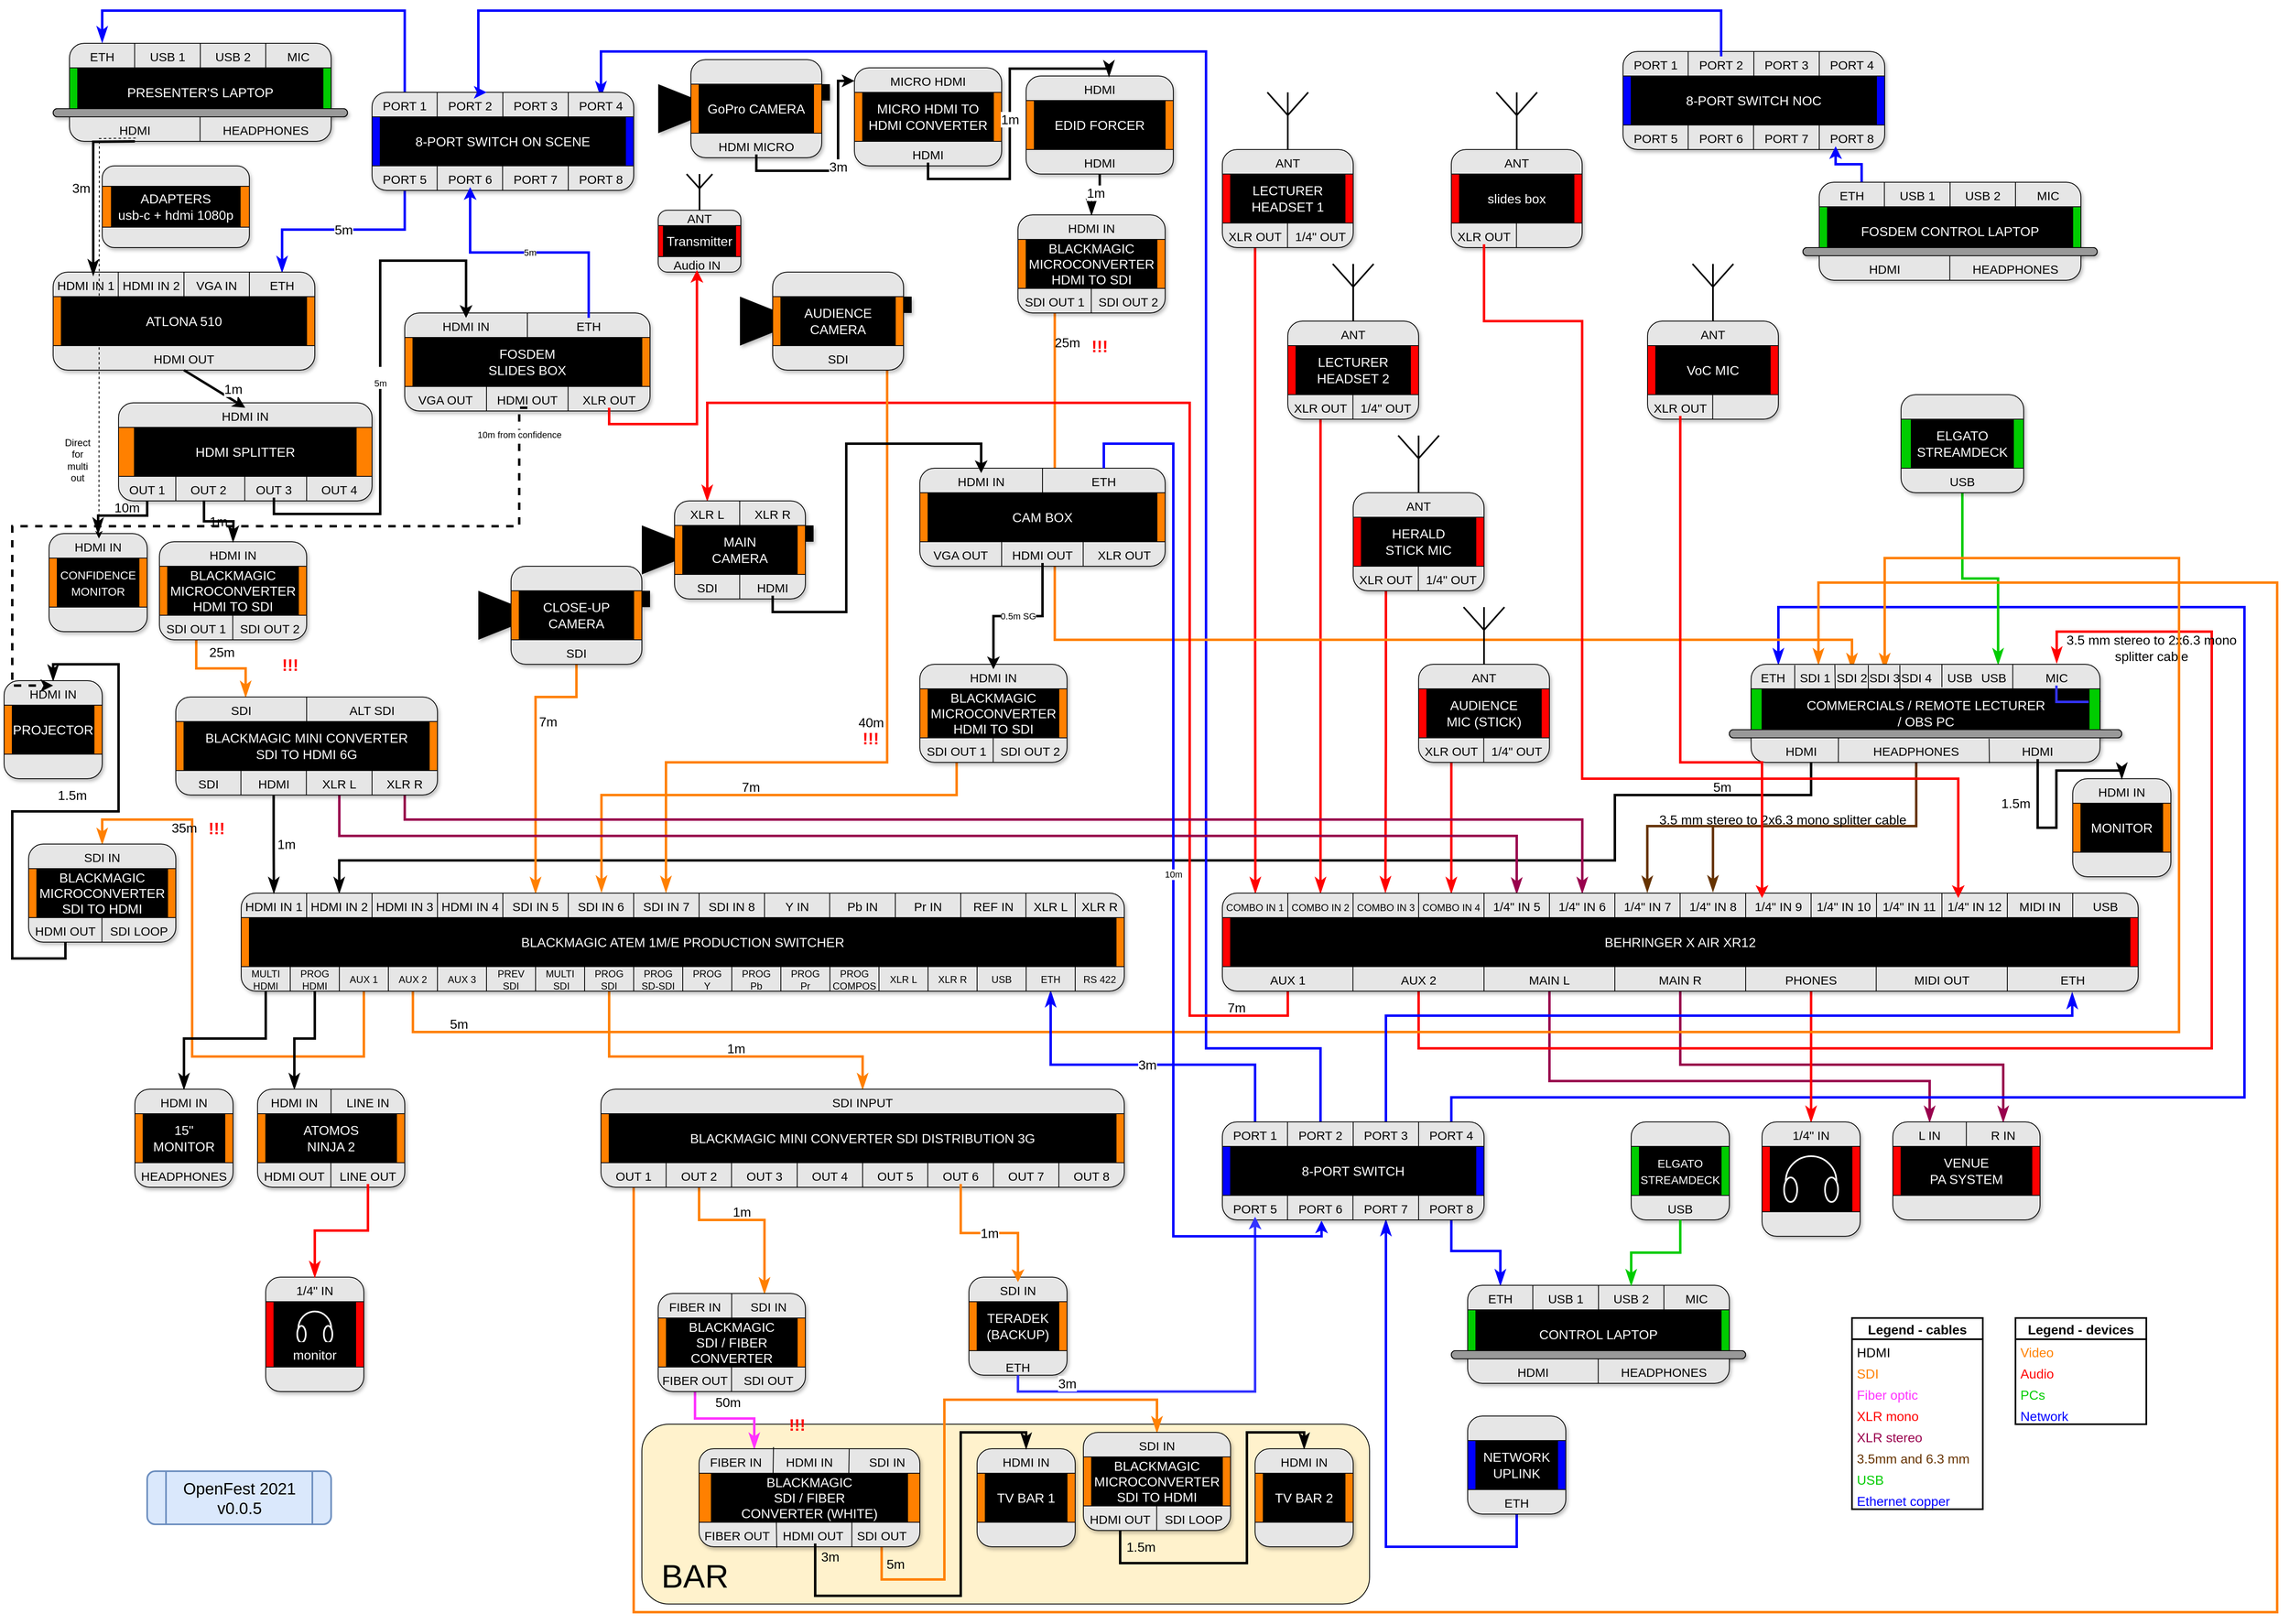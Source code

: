 <mxfile version="14.9.5" type="device" pages="2"><diagram id="v_oO0Wh0X6eZ0jC2Wn0S" name="PlanA"><mxGraphModel dx="2040" dy="1817" grid="1" gridSize="10" guides="1" tooltips="1" connect="1" arrows="1" fold="1" page="0" pageScale="1" pageWidth="1169" pageHeight="827" math="0" shadow="0"><root><mxCell id="0"/><mxCell id="1" parent="0"/><mxCell id="V00Tzh9AcbawIJCBtY1K-23" value="" style="rounded=1;whiteSpace=wrap;html=1;fillColor=#FFF2CC;" vertex="1" parent="1"><mxGeometry x="240" y="890" width="890" height="220" as="geometry"/></mxCell><mxCell id="cGIgHQy1Nqx3hw5VfiQ_-933" value="3.5 mm stereo to 2x6.3 mono splitter cable" style="edgeStyle=orthogonalEdgeStyle;rounded=0;orthogonalLoop=1;jettySize=auto;html=1;exitX=0.5;exitY=1;exitDx=0;exitDy=0;entryX=0.464;entryY=-0.012;entryDx=0;entryDy=0;entryPerimeter=0;fontSize=16;startArrow=none;startFill=0;endArrow=classicThin;endFill=1;startSize=10;endSize=10;strokeWidth=3;strokeColor=#663300;labelBackgroundColor=none;" parent="1" source="cGIgHQy1Nqx3hw5VfiQ_-334" target="cGIgHQy1Nqx3hw5VfiQ_-276" edge="1"><mxGeometry x="0.002" y="-8" relative="1" as="geometry"><mxPoint as="offset"/></mxGeometry></mxCell><mxCell id="cGIgHQy1Nqx3hw5VfiQ_-931" value="5m" style="edgeStyle=orthogonalEdgeStyle;rounded=0;orthogonalLoop=1;jettySize=auto;html=1;exitX=0.5;exitY=1;exitDx=0;exitDy=0;entryX=0.111;entryY=0;entryDx=0;entryDy=0;entryPerimeter=0;fontSize=16;startArrow=none;startFill=0;endArrow=classicThin;endFill=1;startSize=10;endSize=10;strokeColor=#000000;strokeWidth=3;labelBackgroundColor=none;" parent="1" source="cGIgHQy1Nqx3hw5VfiQ_-332" target="cGIgHQy1Nqx3hw5VfiQ_-1" edge="1"><mxGeometry x="-0.833" y="-10" relative="1" as="geometry"><Array as="points"><mxPoint x="1670" y="120"/><mxPoint x="1430" y="120"/><mxPoint x="1430" y="200"/><mxPoint x="-130" y="200"/></Array><mxPoint as="offset"/></mxGeometry></mxCell><mxCell id="cGIgHQy1Nqx3hw5VfiQ_-911" style="edgeStyle=orthogonalEdgeStyle;rounded=0;orthogonalLoop=1;jettySize=auto;html=1;exitX=0.5;exitY=1;exitDx=0;exitDy=0;entryX=0.75;entryY=0;entryDx=0;entryDy=0;fontSize=16;fontColor=#FFFFFF;startArrow=none;startFill=0;endArrow=classicThin;endFill=1;startSize=10;endSize=10;strokeWidth=3;strokeColor=#99004D;" parent="1" source="cGIgHQy1Nqx3hw5VfiQ_-320" target="cGIgHQy1Nqx3hw5VfiQ_-900" edge="1"><mxGeometry relative="1" as="geometry"><Array as="points"><mxPoint x="1510" y="450"/><mxPoint x="1905" y="450"/></Array></mxGeometry></mxCell><mxCell id="cGIgHQy1Nqx3hw5VfiQ_-910" style="edgeStyle=orthogonalEdgeStyle;rounded=0;orthogonalLoop=1;jettySize=auto;html=1;exitX=0.5;exitY=1;exitDx=0;exitDy=0;entryX=0.25;entryY=0;entryDx=0;entryDy=0;fontSize=16;fontColor=#FFFFFF;startArrow=none;startFill=0;endArrow=classicThin;endFill=1;startSize=10;endSize=10;strokeWidth=3;strokeColor=#99004D;" parent="1" source="cGIgHQy1Nqx3hw5VfiQ_-319" target="cGIgHQy1Nqx3hw5VfiQ_-900" edge="1"><mxGeometry relative="1" as="geometry"><Array as="points"><mxPoint x="1350" y="470"/><mxPoint x="1815" y="470"/></Array></mxGeometry></mxCell><mxCell id="cGIgHQy1Nqx3hw5VfiQ_-898" style="edgeStyle=orthogonalEdgeStyle;rounded=0;orthogonalLoop=1;jettySize=auto;html=1;exitX=0.5;exitY=1;exitDx=0;exitDy=0;fontSize=16;startArrow=none;startFill=0;endArrow=classicThin;endFill=1;startSize=10;endSize=10;strokeWidth=3;strokeColor=#FF0000;entryX=0.876;entryY=-0.016;entryDx=0;entryDy=0;entryPerimeter=0;labelBackgroundColor=none;" parent="1" source="cGIgHQy1Nqx3hw5VfiQ_-318" target="cGIgHQy1Nqx3hw5VfiQ_-323" edge="1"><mxGeometry relative="1" as="geometry"><mxPoint x="1880" y="-50" as="targetPoint"/><Array as="points"><mxPoint x="1190" y="430"/><mxPoint x="2160" y="430"/><mxPoint x="2160" y="-80"/><mxPoint x="1970" y="-80"/></Array></mxGeometry></mxCell><mxCell id="cGIgHQy1Nqx3hw5VfiQ_-940" value="3.5 mm stereo to 2x6.3 mono&lt;br&gt;splitter cable" style="edgeLabel;html=1;align=center;verticalAlign=middle;resizable=0;points=[];fontSize=16;fontColor=#000000;labelBackgroundColor=none;" parent="cGIgHQy1Nqx3hw5VfiQ_-898" vertex="1" connectable="0"><mxGeometry x="0.891" y="1" relative="1" as="geometry"><mxPoint x="56" y="19" as="offset"/></mxGeometry></mxCell><mxCell id="cGIgHQy1Nqx3hw5VfiQ_-897" style="edgeStyle=orthogonalEdgeStyle;rounded=0;orthogonalLoop=1;jettySize=auto;html=1;exitX=0.5;exitY=0;exitDx=0;exitDy=0;fontSize=16;fontColor=#FFFFFF;startArrow=none;startFill=0;endArrow=classicThin;endFill=1;startSize=10;endSize=10;strokeWidth=3;strokeColor=#0000FF;" parent="1" source="cGIgHQy1Nqx3hw5VfiQ_-259" edge="1"><mxGeometry relative="1" as="geometry"><mxPoint x="1630" y="-40" as="targetPoint"/><Array as="points"><mxPoint x="1230" y="490"/><mxPoint x="2200" y="490"/><mxPoint x="2200" y="-110"/><mxPoint x="1630" y="-110"/></Array></mxGeometry></mxCell><mxCell id="cGIgHQy1Nqx3hw5VfiQ_-896" style="edgeStyle=orthogonalEdgeStyle;rounded=0;orthogonalLoop=1;jettySize=auto;html=1;exitX=0.5;exitY=1;exitDx=0;exitDy=0;entryX=0.5;entryY=0;entryDx=0;entryDy=0;fontSize=16;fontColor=#FFFFFF;startArrow=none;startFill=0;endArrow=classicThin;endFill=1;startSize=10;endSize=10;strokeWidth=3;strokeColor=#FF0000;" parent="1" source="cGIgHQy1Nqx3hw5VfiQ_-321" target="cGIgHQy1Nqx3hw5VfiQ_-566" edge="1"><mxGeometry relative="1" as="geometry"/></mxCell><mxCell id="cGIgHQy1Nqx3hw5VfiQ_-895" style="edgeStyle=orthogonalEdgeStyle;rounded=0;orthogonalLoop=1;jettySize=auto;html=1;exitX=0.5;exitY=1;exitDx=0;exitDy=0;fontSize=16;fontColor=#FFFFFF;startArrow=none;startFill=0;endArrow=classicThin;endFill=1;startSize=10;endSize=10;strokeWidth=3;strokeColor=#0000FF;entryX=0.625;entryY=1;entryDx=0;entryDy=0;entryPerimeter=0;" parent="1" source="cGIgHQy1Nqx3hw5VfiQ_-878" target="cGIgHQy1Nqx3hw5VfiQ_-242" edge="1"><mxGeometry relative="1" as="geometry"><mxPoint x="1130" y="670" as="targetPoint"/><Array as="points"><mxPoint x="1310" y="1040"/><mxPoint x="1150" y="1040"/></Array></mxGeometry></mxCell><mxCell id="cGIgHQy1Nqx3hw5VfiQ_-873" value="5m" style="edgeStyle=orthogonalEdgeStyle;rounded=0;orthogonalLoop=1;jettySize=auto;html=1;exitX=0.5;exitY=1;exitDx=0;exitDy=0;fontSize=16;startArrow=none;startFill=0;endArrow=classicThin;endFill=1;startSize=10;endSize=10;strokeWidth=3;strokeColor=#FF8000;entryX=0.5;entryY=0;entryDx=0;entryDy=0;labelBackgroundColor=none;" parent="1" source="cGIgHQy1Nqx3hw5VfiQ_-834" target="cGIgHQy1Nqx3hw5VfiQ_-861" edge="1"><mxGeometry x="-0.925" y="17" relative="1" as="geometry"><mxPoint x="660" y="740" as="targetPoint"/><Array as="points"><mxPoint x="533" y="1080"/><mxPoint x="610" y="1080"/><mxPoint x="610" y="860"/><mxPoint x="870" y="860"/></Array><mxPoint y="1" as="offset"/></mxGeometry></mxCell><mxCell id="cGIgHQy1Nqx3hw5VfiQ_-872" value="50m" style="edgeStyle=orthogonalEdgeStyle;rounded=0;orthogonalLoop=1;jettySize=auto;html=1;exitX=0.5;exitY=1;exitDx=0;exitDy=0;entryX=0.25;entryY=0;entryDx=0;entryDy=0;fontSize=16;startArrow=none;startFill=0;endArrow=classicThin;endFill=1;startSize=10;endSize=10;strokeWidth=3;strokeColor=#FF33FF;labelBackgroundColor=none;" parent="1" source="cGIgHQy1Nqx3hw5VfiQ_-763" target="cGIgHQy1Nqx3hw5VfiQ_-829" edge="1"><mxGeometry x="0.048" y="20" relative="1" as="geometry"><mxPoint as="offset"/></mxGeometry></mxCell><mxCell id="cGIgHQy1Nqx3hw5VfiQ_-871" value="1.5m" style="edgeStyle=orthogonalEdgeStyle;rounded=0;orthogonalLoop=1;jettySize=auto;html=1;exitX=0.5;exitY=1;exitDx=0;exitDy=0;entryX=0.5;entryY=0;entryDx=0;entryDy=0;fontSize=16;startArrow=none;startFill=0;endArrow=classicThin;endFill=1;startSize=10;endSize=10;strokeColor=#000000;strokeWidth=3;labelBackgroundColor=none;" parent="1" source="cGIgHQy1Nqx3hw5VfiQ_-865" target="cGIgHQy1Nqx3hw5VfiQ_-855" edge="1"><mxGeometry x="-0.693" y="20" relative="1" as="geometry"><mxPoint as="offset"/><Array as="points"><mxPoint x="825" y="1060"/><mxPoint x="980" y="1060"/><mxPoint x="980" y="900"/><mxPoint x="1050" y="900"/></Array></mxGeometry></mxCell><mxCell id="cGIgHQy1Nqx3hw5VfiQ_-827" style="edgeStyle=orthogonalEdgeStyle;rounded=0;orthogonalLoop=1;jettySize=auto;html=1;exitX=0.5;exitY=1;exitDx=0;exitDy=0;entryX=0.125;entryY=0;entryDx=0;entryDy=0;entryPerimeter=0;fontSize=16;fontColor=#FFFFFF;startArrow=none;startFill=0;endArrow=classicThin;endFill=1;startSize=10;endSize=10;strokeWidth=3;strokeColor=#0000FF;" parent="1" source="cGIgHQy1Nqx3hw5VfiQ_-255" target="cGIgHQy1Nqx3hw5VfiQ_-809" edge="1"><mxGeometry relative="1" as="geometry"/></mxCell><mxCell id="cGIgHQy1Nqx3hw5VfiQ_-825" style="edgeStyle=orthogonalEdgeStyle;rounded=0;orthogonalLoop=1;jettySize=auto;html=1;exitX=0.5;exitY=1;exitDx=0;exitDy=0;fontSize=16;fontColor=#FFFFFF;startArrow=none;startFill=0;endArrow=classicThin;endFill=1;startSize=10;endSize=10;strokeWidth=3;strokeColor=#00CC00;entryX=0.708;entryY=0;entryDx=0;entryDy=0;entryPerimeter=0;" parent="1" source="cGIgHQy1Nqx3hw5VfiQ_-794" edge="1" target="cGIgHQy1Nqx3hw5VfiQ_-323"><mxGeometry relative="1" as="geometry"><mxPoint x="1850" y="-40" as="targetPoint"/></mxGeometry></mxCell><mxCell id="cGIgHQy1Nqx3hw5VfiQ_-786" value="1m" style="edgeStyle=orthogonalEdgeStyle;rounded=0;orthogonalLoop=1;jettySize=auto;html=1;exitX=0.5;exitY=1;exitDx=0;exitDy=0;entryX=0.722;entryY=0;entryDx=0;entryDy=0;entryPerimeter=0;fontSize=16;endArrow=classicThin;endFill=1;startSize=10;endSize=10;strokeColor=#FF8000;strokeWidth=3;labelBackgroundColor=none;" parent="1" source="cGIgHQy1Nqx3hw5VfiQ_-234" target="cGIgHQy1Nqx3hw5VfiQ_-759" edge="1"><mxGeometry x="-0.108" y="10" relative="1" as="geometry"><Array as="points"><mxPoint x="310" y="640"/><mxPoint x="390" y="640"/></Array><mxPoint as="offset"/></mxGeometry></mxCell><mxCell id="cGIgHQy1Nqx3hw5VfiQ_-789" value="5m" style="edgeStyle=orthogonalEdgeStyle;rounded=0;orthogonalLoop=1;jettySize=auto;html=1;exitX=0.5;exitY=1;exitDx=0;exitDy=0;fontSize=16;startArrow=none;startFill=0;endArrow=classicThin;endFill=1;startSize=10;endSize=10;strokeWidth=3;strokeColor=#FF8000;entryX=0.5;entryY=0;entryDx=0;entryDy=0;labelBackgroundColor=none;" parent="1" source="cGIgHQy1Nqx3hw5VfiQ_-44" target="h3PlbBIenLkvpgvARJZU-30" edge="1"><mxGeometry x="-0.933" y="10" relative="1" as="geometry"><mxPoint x="1830" y="-442" as="targetPoint"/><Array as="points"><mxPoint x="-40" y="410"/><mxPoint x="2120" y="410"/><mxPoint x="2120" y="-170"/><mxPoint x="1760" y="-170"/></Array><mxPoint as="offset"/></mxGeometry></mxCell><mxCell id="cGIgHQy1Nqx3hw5VfiQ_-790" style="edgeStyle=orthogonalEdgeStyle;rounded=0;orthogonalLoop=1;jettySize=auto;html=1;exitX=0.5;exitY=0;exitDx=0;exitDy=0;entryX=0.928;entryY=1.017;entryDx=0;entryDy=0;entryPerimeter=0;fontSize=16;fontColor=#FFFFFF;startArrow=none;startFill=0;endArrow=classicThin;endFill=1;startSize=10;endSize=10;strokeWidth=3;strokeColor=#0000FF;" parent="1" source="cGIgHQy1Nqx3hw5VfiQ_-258" target="cGIgHQy1Nqx3hw5VfiQ_-276" edge="1"><mxGeometry relative="1" as="geometry"><Array as="points"><mxPoint x="1150" y="390"/><mxPoint x="1989" y="390"/></Array></mxGeometry></mxCell><mxCell id="cGIgHQy1Nqx3hw5VfiQ_-788" value="&lt;font color=&quot;#000000&quot;&gt;3m&lt;/font&gt;" style="edgeStyle=orthogonalEdgeStyle;rounded=0;orthogonalLoop=1;jettySize=auto;html=1;exitX=0.5;exitY=0;exitDx=0;exitDy=0;fontSize=16;fontColor=#FFFFFF;startArrow=none;startFill=0;endArrow=classicThin;endFill=1;startSize=10;endSize=10;strokeColor=#0000FF;strokeWidth=3;" parent="1" source="cGIgHQy1Nqx3hw5VfiQ_-251" edge="1"><mxGeometry relative="1" as="geometry"><mxPoint x="740" y="360" as="targetPoint"/><Array as="points"><mxPoint x="990" y="450"/><mxPoint x="740" y="450"/></Array></mxGeometry></mxCell><mxCell id="cGIgHQy1Nqx3hw5VfiQ_-787" style="edgeStyle=orthogonalEdgeStyle;rounded=0;orthogonalLoop=1;jettySize=auto;html=1;fontSize=16;fontColor=#FFFFFF;endArrow=none;endFill=0;startSize=10;endSize=10;strokeWidth=3;strokeColor=#0000FF;entryX=0.375;entryY=0;entryDx=0;entryDy=0;entryPerimeter=0;startArrow=classicThin;startFill=1;" parent="1" source="cGIgHQy1Nqx3hw5VfiQ_-275" target="cGIgHQy1Nqx3hw5VfiQ_-242" edge="1"><mxGeometry relative="1" as="geometry"><mxPoint x="1070" y="470" as="targetPoint"/><Array as="points"><mxPoint x="190" y="-790"/><mxPoint x="930" y="-790"/><mxPoint x="930" y="430"/><mxPoint x="1070" y="430"/></Array></mxGeometry></mxCell><mxCell id="cGIgHQy1Nqx3hw5VfiQ_-785" value="" style="edgeStyle=orthogonalEdgeStyle;rounded=0;orthogonalLoop=1;jettySize=auto;html=1;exitX=0.5;exitY=1;exitDx=0;exitDy=0;fontSize=16;endArrow=classicThin;endFill=1;startSize=10;endSize=10;strokeWidth=3;strokeColor=#FF8000;labelBackgroundColor=none;" parent="1" source="cGIgHQy1Nqx3hw5VfiQ_-233" target="cGIgHQy1Nqx3hw5VfiQ_-323" edge="1"><mxGeometry x="-0.185" y="-10" relative="1" as="geometry"><Array as="points"><mxPoint x="230" y="1120"/><mxPoint x="2240" y="1120"/><mxPoint x="2240" y="-140"/><mxPoint x="1679" y="-140"/></Array><mxPoint as="offset"/><mxPoint x="1710" y="-60" as="targetPoint"/></mxGeometry></mxCell><mxCell id="cGIgHQy1Nqx3hw5VfiQ_-757" value="1.5m" style="edgeStyle=orthogonalEdgeStyle;rounded=0;orthogonalLoop=1;jettySize=auto;html=1;exitX=0.25;exitY=1;exitDx=0;exitDy=0;entryX=0.5;entryY=0;entryDx=0;entryDy=0;fontSize=16;endArrow=classicThin;endFill=1;startSize=10;endSize=10;strokeWidth=3;labelBackgroundColor=none;" parent="1" source="cGIgHQy1Nqx3hw5VfiQ_-521" target="cGIgHQy1Nqx3hw5VfiQ_-752" edge="1"><mxGeometry y="20" relative="1" as="geometry"><mxPoint as="offset"/></mxGeometry></mxCell><mxCell id="cGIgHQy1Nqx3hw5VfiQ_-750" value="35m" style="edgeStyle=orthogonalEdgeStyle;rounded=0;orthogonalLoop=1;jettySize=auto;html=1;exitX=0.5;exitY=1;exitDx=0;exitDy=0;entryX=0.5;entryY=0;entryDx=0;entryDy=0;fontSize=16;endArrow=classicThin;endFill=1;startSize=10;endSize=10;strokeWidth=3;strokeColor=#FF8000;labelBackgroundColor=none;" parent="1" source="cGIgHQy1Nqx3hw5VfiQ_-43" target="cGIgHQy1Nqx3hw5VfiQ_-521" edge="1"><mxGeometry x="0.641" y="10" relative="1" as="geometry"><Array as="points"><mxPoint x="-100" y="440"/><mxPoint x="-310" y="440"/><mxPoint x="-310" y="150"/><mxPoint x="-420" y="150"/></Array><mxPoint as="offset"/></mxGeometry></mxCell><mxCell id="cGIgHQy1Nqx3hw5VfiQ_-749" style="edgeStyle=orthogonalEdgeStyle;rounded=0;orthogonalLoop=1;jettySize=auto;html=1;exitX=0.5;exitY=1;exitDx=0;exitDy=0;entryX=0.25;entryY=0;entryDx=0;entryDy=0;fontSize=16;fontColor=#FFFFFF;endArrow=classicThin;endFill=1;startSize=10;endSize=10;strokeColor=#000000;strokeWidth=3;" parent="1" source="cGIgHQy1Nqx3hw5VfiQ_-42" target="cGIgHQy1Nqx3hw5VfiQ_-545" edge="1"><mxGeometry relative="1" as="geometry"/></mxCell><mxCell id="cGIgHQy1Nqx3hw5VfiQ_-748" style="edgeStyle=orthogonalEdgeStyle;rounded=0;orthogonalLoop=1;jettySize=auto;html=1;exitX=0.5;exitY=1;exitDx=0;exitDy=0;entryX=0.5;entryY=0;entryDx=0;entryDy=0;fontSize=16;fontColor=#FFFFFF;endArrow=classicThin;endFill=1;startSize=10;endSize=10;strokeWidth=3;" parent="1" source="cGIgHQy1Nqx3hw5VfiQ_-39" target="cGIgHQy1Nqx3hw5VfiQ_-738" edge="1"><mxGeometry relative="1" as="geometry"/></mxCell><mxCell id="cGIgHQy1Nqx3hw5VfiQ_-747" value="1m" style="edgeStyle=orthogonalEdgeStyle;rounded=0;orthogonalLoop=1;jettySize=auto;html=1;exitX=0.5;exitY=1;exitDx=0;exitDy=0;entryX=0.5;entryY=0;entryDx=0;entryDy=0;fontSize=16;endArrow=classicThin;endFill=1;startSize=10;endSize=10;strokeWidth=3;strokeColor=#FF8000;labelBackgroundColor=none;" parent="1" source="cGIgHQy1Nqx3hw5VfiQ_-48" target="cGIgHQy1Nqx3hw5VfiQ_-169" edge="1"><mxGeometry x="0.101" y="10" relative="1" as="geometry"><Array as="points"><mxPoint x="200" y="440"/><mxPoint x="510" y="440"/></Array><mxPoint as="offset"/></mxGeometry></mxCell><mxCell id="cGIgHQy1Nqx3hw5VfiQ_-726" style="edgeStyle=orthogonalEdgeStyle;rounded=0;orthogonalLoop=1;jettySize=auto;html=1;exitX=0.25;exitY=1;exitDx=0;exitDy=0;entryX=0.036;entryY=0;entryDx=0;entryDy=0;entryPerimeter=0;fontSize=16;fontColor=#FFFFFF;endArrow=classicThin;endFill=1;startSize=10;endSize=10;strokeColor=#FF0000;strokeWidth=3;" parent="1" source="cGIgHQy1Nqx3hw5VfiQ_-362" target="cGIgHQy1Nqx3hw5VfiQ_-276" edge="1"><mxGeometry relative="1" as="geometry"/></mxCell><mxCell id="cGIgHQy1Nqx3hw5VfiQ_-724" style="edgeStyle=orthogonalEdgeStyle;rounded=0;orthogonalLoop=1;jettySize=auto;html=1;exitX=0.25;exitY=1;exitDx=0;exitDy=0;entryX=0.178;entryY=-0.008;entryDx=0;entryDy=0;entryPerimeter=0;fontSize=16;fontColor=#FFFFFF;endArrow=classicThin;endFill=1;startSize=10;endSize=10;strokeColor=#FF0000;strokeWidth=3;" parent="1" source="cGIgHQy1Nqx3hw5VfiQ_-704" target="cGIgHQy1Nqx3hw5VfiQ_-276" edge="1"><mxGeometry relative="1" as="geometry"/></mxCell><mxCell id="cGIgHQy1Nqx3hw5VfiQ_-725" style="edgeStyle=orthogonalEdgeStyle;rounded=0;orthogonalLoop=1;jettySize=auto;html=1;exitX=0.25;exitY=1;exitDx=0;exitDy=0;fontSize=16;fontColor=#FFFFFF;endArrow=classicThin;endFill=1;startSize=10;endSize=10;strokeColor=#FF0000;strokeWidth=3;" parent="1" source="cGIgHQy1Nqx3hw5VfiQ_-694" edge="1"><mxGeometry relative="1" as="geometry"><mxPoint x="1070" y="240" as="targetPoint"/></mxGeometry></mxCell><mxCell id="cGIgHQy1Nqx3hw5VfiQ_-723" style="edgeStyle=orthogonalEdgeStyle;rounded=0;orthogonalLoop=1;jettySize=auto;html=1;exitX=0.25;exitY=1;exitDx=0;exitDy=0;entryX=0.25;entryY=0;entryDx=0;entryDy=0;fontSize=16;fontColor=#FFFFFF;endArrow=classicThin;endFill=1;startSize=10;endSize=10;strokeWidth=3;strokeColor=#FF0000;" parent="1" source="cGIgHQy1Nqx3hw5VfiQ_-714" target="cGIgHQy1Nqx3hw5VfiQ_-276" edge="1"><mxGeometry relative="1" as="geometry"/></mxCell><mxCell id="cGIgHQy1Nqx3hw5VfiQ_-680" value="25m" style="edgeStyle=orthogonalEdgeStyle;rounded=0;orthogonalLoop=1;jettySize=auto;html=1;exitX=0.25;exitY=1;exitDx=0;exitDy=0;fontSize=16;endArrow=classicThin;endFill=1;startSize=10;endSize=10;strokeColor=#FF8000;strokeWidth=3;labelBackgroundColor=none;entryX=0.5;entryY=0;entryDx=0;entryDy=0;" parent="1" source="cGIgHQy1Nqx3hw5VfiQ_-659" edge="1" target="h3PlbBIenLkvpgvARJZU-26"><mxGeometry x="-0.95" y="15" relative="1" as="geometry"><mxPoint x="350" y="240" as="targetPoint"/><mxPoint as="offset"/><Array as="points"><mxPoint x="745" y="-70"/><mxPoint x="1720" y="-70"/></Array></mxGeometry></mxCell><mxCell id="cGIgHQy1Nqx3hw5VfiQ_-678" value="&lt;font color=&quot;#000000&quot;&gt;1m&lt;/font&gt;" style="edgeStyle=orthogonalEdgeStyle;rounded=0;orthogonalLoop=1;jettySize=auto;html=1;exitX=0.5;exitY=1;exitDx=0;exitDy=0;entryX=0.5;entryY=0;entryDx=0;entryDy=0;fontSize=16;fontColor=#FFFFFF;endArrow=classicThin;endFill=1;startSize=10;endSize=10;strokeColor=#000000;strokeWidth=3;" parent="1" source="9TM9PfYbGOeqxjGVtbJa-16" target="cGIgHQy1Nqx3hw5VfiQ_-659" edge="1"><mxGeometry relative="1" as="geometry"/></mxCell><mxCell id="cGIgHQy1Nqx3hw5VfiQ_-657" style="edgeStyle=orthogonalEdgeStyle;rounded=0;orthogonalLoop=1;jettySize=auto;html=1;exitX=0.5;exitY=0;exitDx=0;exitDy=0;fontSize=16;fontColor=#FFFFFF;endArrow=classicThin;endFill=1;startSize=10;endSize=10;strokeColor=#0000FF;strokeWidth=3;entryX=0.125;entryY=-0.01;entryDx=0;entryDy=0;entryPerimeter=0;" parent="1" source="cGIgHQy1Nqx3hw5VfiQ_-268" target="cGIgHQy1Nqx3hw5VfiQ_-610" edge="1"><mxGeometry relative="1" as="geometry"><mxPoint x="-418" y="-810" as="targetPoint"/><Array as="points"><mxPoint x="-50" y="-840"/><mxPoint x="-420" y="-840"/></Array></mxGeometry></mxCell><mxCell id="cGIgHQy1Nqx3hw5VfiQ_-656" value="&lt;font color=&quot;#000000&quot;&gt;5m&lt;/font&gt;" style="edgeStyle=orthogonalEdgeStyle;rounded=0;orthogonalLoop=1;jettySize=auto;html=1;exitX=0.5;exitY=1;exitDx=0;exitDy=0;entryX=0.875;entryY=0;entryDx=0;entryDy=0;entryPerimeter=0;fontSize=16;fontColor=#FFFFFF;endArrow=classicThin;endFill=1;startSize=10;endSize=10;strokeWidth=3;strokeColor=#0000FF;" parent="1" source="cGIgHQy1Nqx3hw5VfiQ_-269" target="cGIgHQy1Nqx3hw5VfiQ_-461" edge="1"><mxGeometry relative="1" as="geometry"/></mxCell><mxCell id="cGIgHQy1Nqx3hw5VfiQ_-652" value="7m" style="edgeStyle=orthogonalEdgeStyle;rounded=0;orthogonalLoop=1;jettySize=auto;html=1;exitX=0.5;exitY=1;exitDx=0;exitDy=0;fontSize=16;endArrow=classicThin;endFill=1;startSize=10;endSize=10;strokeWidth=3;strokeColor=#FF0000;entryX=0.25;entryY=0;entryDx=0;entryDy=0;labelBorderColor=none;labelBackgroundColor=none;" parent="1" source="cGIgHQy1Nqx3hw5VfiQ_-285" target="cGIgHQy1Nqx3hw5VfiQ_-385" edge="1"><mxGeometry x="-0.88" y="-10" relative="1" as="geometry"><mxPoint x="280" y="-350" as="targetPoint"/><Array as="points"><mxPoint x="1030" y="390"/><mxPoint x="910" y="390"/><mxPoint x="910" y="-360"/><mxPoint x="320" y="-360"/></Array><mxPoint as="offset"/></mxGeometry></mxCell><mxCell id="cGIgHQy1Nqx3hw5VfiQ_-651" value="40m" style="edgeStyle=orthogonalEdgeStyle;rounded=0;orthogonalLoop=1;jettySize=auto;html=1;exitX=0.5;exitY=1;exitDx=0;exitDy=0;fontSize=16;endArrow=classicThin;endFill=1;startSize=10;endSize=10;strokeColor=#FF8000;strokeWidth=3;entryX=0.481;entryY=-0.01;entryDx=0;entryDy=0;entryPerimeter=0;labelBackgroundColor=none;" parent="1" source="cGIgHQy1Nqx3hw5VfiQ_-645" target="cGIgHQy1Nqx3hw5VfiQ_-1" edge="1"><mxGeometry x="0.017" y="-20" relative="1" as="geometry"><mxPoint x="270" y="220" as="targetPoint"/><Array as="points"><mxPoint x="540" y="-404"/><mxPoint x="540" y="80"/><mxPoint x="270" y="80"/></Array><mxPoint as="offset"/></mxGeometry></mxCell><mxCell id="cGIgHQy1Nqx3hw5VfiQ_-650" value="7m" style="edgeStyle=orthogonalEdgeStyle;rounded=0;orthogonalLoop=1;jettySize=auto;html=1;exitX=0.5;exitY=1;exitDx=0;exitDy=0;fontSize=16;endArrow=classicThin;endFill=1;startSize=10;endSize=10;strokeColor=#FF8000;strokeWidth=3;entryX=0.408;entryY=-0.014;entryDx=0;entryDy=0;entryPerimeter=0;labelBackgroundColor=none;" parent="1" source="XoqQ190UM0pLWdU8t1IL-54" target="cGIgHQy1Nqx3hw5VfiQ_-1" edge="1"><mxGeometry x="-0.007" y="-10" relative="1" as="geometry"><mxPoint x="191" y="240" as="targetPoint"/><Array as="points"><mxPoint x="625" y="120"/><mxPoint x="191" y="120"/></Array><mxPoint as="offset"/></mxGeometry></mxCell><mxCell id="cGIgHQy1Nqx3hw5VfiQ_-649" value="7m" style="edgeStyle=orthogonalEdgeStyle;rounded=0;orthogonalLoop=1;jettySize=auto;html=1;exitX=0.5;exitY=1;exitDx=0;exitDy=0;fontSize=16;endArrow=classicThin;endFill=1;startSize=10;endSize=10;strokeWidth=3;strokeColor=#FF8000;labelBackgroundColor=none;" parent="1" source="cGIgHQy1Nqx3hw5VfiQ_-444" edge="1"><mxGeometry x="-0.258" y="15" relative="1" as="geometry"><mxPoint x="110" y="240" as="targetPoint"/><Array as="points"><mxPoint x="160"/><mxPoint x="110"/></Array><mxPoint as="offset"/></mxGeometry></mxCell><mxCell id="cGIgHQy1Nqx3hw5VfiQ_-640" style="edgeStyle=orthogonalEdgeStyle;rounded=0;orthogonalLoop=1;jettySize=auto;html=1;exitX=0.5;exitY=1;exitDx=0;exitDy=0;entryX=0.393;entryY=0;entryDx=0;entryDy=0;entryPerimeter=0;fontSize=16;fontColor=#FFFFFF;endArrow=classicThin;endFill=1;startSize=10;endSize=10;strokeWidth=3;strokeColor=#99004D;" parent="1" source="cGIgHQy1Nqx3hw5VfiQ_-492" target="cGIgHQy1Nqx3hw5VfiQ_-276" edge="1"><mxGeometry relative="1" as="geometry"><Array as="points"><mxPoint x="-50" y="150"/><mxPoint x="1390" y="150"/></Array></mxGeometry></mxCell><mxCell id="cGIgHQy1Nqx3hw5VfiQ_-639" style="edgeStyle=orthogonalEdgeStyle;rounded=0;orthogonalLoop=1;jettySize=auto;html=1;exitX=0.5;exitY=1;exitDx=0;exitDy=0;fontSize=16;fontColor=#FFFFFF;endArrow=classicThin;endFill=1;startSize=10;endSize=10;strokeWidth=3;entryX=0.321;entryY=0.006;entryDx=0;entryDy=0;entryPerimeter=0;strokeColor=#99004D;" parent="1" source="cGIgHQy1Nqx3hw5VfiQ_-491" target="cGIgHQy1Nqx3hw5VfiQ_-276" edge="1"><mxGeometry relative="1" as="geometry"><mxPoint x="1270" y="240" as="targetPoint"/><Array as="points"><mxPoint x="-130" y="170"/><mxPoint x="1310" y="170"/><mxPoint x="1310" y="241"/></Array></mxGeometry></mxCell><mxCell id="cGIgHQy1Nqx3hw5VfiQ_-637" value="25m" style="edgeStyle=orthogonalEdgeStyle;rounded=0;orthogonalLoop=1;jettySize=auto;html=1;exitX=0.25;exitY=1;exitDx=0;exitDy=0;entryX=0.267;entryY=0;entryDx=0;entryDy=0;entryPerimeter=0;fontSize=16;endArrow=classicThin;endFill=1;startSize=10;endSize=10;strokeWidth=3;strokeColor=#FF8000;labelBackgroundColor=none;" parent="1" source="cGIgHQy1Nqx3hw5VfiQ_-512" target="cGIgHQy1Nqx3hw5VfiQ_-480" edge="1"><mxGeometry x="0.005" y="20" relative="1" as="geometry"><mxPoint as="offset"/></mxGeometry></mxCell><mxCell id="cGIgHQy1Nqx3hw5VfiQ_-633" value="&lt;div&gt;10m&lt;/div&gt;" style="edgeStyle=orthogonalEdgeStyle;rounded=0;orthogonalLoop=1;jettySize=auto;html=1;fontSize=16;endArrow=classicThin;endFill=1;startSize=10;endSize=10;strokeWidth=3;entryX=0.5;entryY=0;entryDx=0;entryDy=0;exitX=0.5;exitY=1;exitDx=0;exitDy=0;labelBackgroundColor=none;" parent="1" source="cGIgHQy1Nqx3hw5VfiQ_-506" target="cGIgHQy1Nqx3hw5VfiQ_-601" edge="1"><mxGeometry x="-0.083" y="-10" relative="1" as="geometry"><mxPoint x="-390" y="-460" as="sourcePoint"/><mxPoint as="offset"/></mxGeometry></mxCell><mxCell id="cGIgHQy1Nqx3hw5VfiQ_-355" value="" style="group" parent="1" vertex="1" connectable="0"><mxGeometry x="1570" y="-40" width="480" height="120" as="geometry"/></mxCell><mxCell id="cGIgHQy1Nqx3hw5VfiQ_-343" value="" style="rounded=1;whiteSpace=wrap;html=1;shadow=1;glass=0;labelBackgroundColor=none;fontSize=16;fontColor=#FFFFFF;fillColor=#999999;comic=0;absoluteArcSize=1;" parent="cGIgHQy1Nqx3hw5VfiQ_-355" vertex="1"><mxGeometry y="80" width="480" height="10" as="geometry"/></mxCell><mxCell id="cGIgHQy1Nqx3hw5VfiQ_-323" value="" style="rounded=1;whiteSpace=wrap;html=1;shadow=1;glass=0;fillColor=#E6E6E6;" parent="cGIgHQy1Nqx3hw5VfiQ_-355" vertex="1"><mxGeometry x="26.667" width="426.667" height="120" as="geometry"/></mxCell><mxCell id="cGIgHQy1Nqx3hw5VfiQ_-324" value="COMMERCIALS / REMOTE LECTURER&lt;br&gt;/ OBS PC" style="rounded=0;whiteSpace=wrap;html=1;fontColor=#FFFFFF;labelBackgroundColor=none;fillColor=#000000;fontSize=16;" parent="cGIgHQy1Nqx3hw5VfiQ_-355" vertex="1"><mxGeometry x="26.67" y="30" width="426.67" height="60" as="geometry"/></mxCell><mxCell id="cGIgHQy1Nqx3hw5VfiQ_-326" value="" style="endArrow=none;html=1;exitX=0.25;exitY=1;exitDx=0;exitDy=0;entryX=0.278;entryY=1;entryDx=0;entryDy=0;entryPerimeter=0;" parent="cGIgHQy1Nqx3hw5VfiQ_-355" source="cGIgHQy1Nqx3hw5VfiQ_-323" target="cGIgHQy1Nqx3hw5VfiQ_-339" edge="1"><mxGeometry width="66.667" height="50" as="geometry"><mxPoint x="239.56" y="120" as="sourcePoint"/><mxPoint x="239.56" y="90" as="targetPoint"/></mxGeometry></mxCell><mxCell id="cGIgHQy1Nqx3hw5VfiQ_-328" value="" style="endArrow=none;html=1;" parent="cGIgHQy1Nqx3hw5VfiQ_-355" edge="1" target="cGIgHQy1Nqx3hw5VfiQ_-323"><mxGeometry width="66.667" height="50" as="geometry"><mxPoint x="132.893" as="sourcePoint"/><mxPoint x="132.893" y="30" as="targetPoint"/></mxGeometry></mxCell><mxCell id="cGIgHQy1Nqx3hw5VfiQ_-329" value="" style="endArrow=none;html=1;" parent="cGIgHQy1Nqx3hw5VfiQ_-355" edge="1" target="cGIgHQy1Nqx3hw5VfiQ_-323"><mxGeometry width="66.667" height="50" as="geometry"><mxPoint x="260" y="28" as="sourcePoint"/><mxPoint x="240" as="targetPoint"/><Array as="points"><mxPoint x="260"/></Array></mxGeometry></mxCell><mxCell id="cGIgHQy1Nqx3hw5VfiQ_-330" value="" style="endArrow=none;html=1;" parent="cGIgHQy1Nqx3hw5VfiQ_-355" edge="1"><mxGeometry width="66.667" height="50" as="geometry"><mxPoint x="346.667" y="30" as="sourcePoint"/><mxPoint x="346.667" as="targetPoint"/></mxGeometry></mxCell><mxCell id="cGIgHQy1Nqx3hw5VfiQ_-331" value="ETH" style="text;html=1;strokeColor=none;fillColor=none;align=center;verticalAlign=middle;whiteSpace=wrap;rounded=0;fontSize=15;" parent="cGIgHQy1Nqx3hw5VfiQ_-355" vertex="1"><mxGeometry x="26.66" y="6" width="53.34" height="20" as="geometry"/></mxCell><mxCell id="cGIgHQy1Nqx3hw5VfiQ_-332" value="HDMI" style="text;html=1;strokeColor=none;fillColor=none;align=center;verticalAlign=middle;whiteSpace=wrap;rounded=0;fontSize=15;" parent="cGIgHQy1Nqx3hw5VfiQ_-355" vertex="1"><mxGeometry x="26.663" y="96" width="121.909" height="20" as="geometry"/></mxCell><mxCell id="cGIgHQy1Nqx3hw5VfiQ_-334" value="HEADPHONES" style="text;html=1;strokeColor=none;fillColor=none;align=center;verticalAlign=middle;whiteSpace=wrap;rounded=0;fontSize=15;" parent="cGIgHQy1Nqx3hw5VfiQ_-355" vertex="1"><mxGeometry x="160" y="96" width="137.143" height="20" as="geometry"/></mxCell><mxCell id="cGIgHQy1Nqx3hw5VfiQ_-336" value="SDI 1" style="text;html=1;strokeColor=none;fillColor=none;align=center;verticalAlign=middle;whiteSpace=wrap;rounded=0;fontSize=15;" parent="cGIgHQy1Nqx3hw5VfiQ_-355" vertex="1"><mxGeometry x="80" y="6" width="50" height="20" as="geometry"/></mxCell><mxCell id="cGIgHQy1Nqx3hw5VfiQ_-337" value="USB" style="text;html=1;strokeColor=none;fillColor=none;align=center;verticalAlign=middle;whiteSpace=wrap;rounded=0;fontSize=15;" parent="cGIgHQy1Nqx3hw5VfiQ_-355" vertex="1"><mxGeometry x="267.14" y="6" width="30" height="20" as="geometry"/></mxCell><mxCell id="SjpXojZ2fPphFhxe7WPI-15" value="" style="edgeStyle=orthogonalEdgeStyle;rounded=0;orthogonalLoop=1;jettySize=auto;html=1;fontSize=16;strokeColor=#3333FF;strokeWidth=3;verticalAlign=middle;" parent="cGIgHQy1Nqx3hw5VfiQ_-355" source="cGIgHQy1Nqx3hw5VfiQ_-338" target="cGIgHQy1Nqx3hw5VfiQ_-354" edge="1"><mxGeometry relative="1" as="geometry"/></mxCell><mxCell id="cGIgHQy1Nqx3hw5VfiQ_-338" value="MIC" style="text;html=1;strokeColor=none;fillColor=none;align=center;verticalAlign=middle;whiteSpace=wrap;rounded=0;fontSize=15;" parent="cGIgHQy1Nqx3hw5VfiQ_-355" vertex="1"><mxGeometry x="346.667" y="6" width="106.667" height="20" as="geometry"/></mxCell><mxCell id="cGIgHQy1Nqx3hw5VfiQ_-339" value="" style="rounded=1;whiteSpace=wrap;html=1;shadow=0;glass=0;labelBackgroundColor=none;fontSize=16;fontColor=#FFFFFF;fillColor=#999999;comic=0;absoluteArcSize=1;" parent="cGIgHQy1Nqx3hw5VfiQ_-355" vertex="1"><mxGeometry y="80" width="480" height="10" as="geometry"/></mxCell><mxCell id="cGIgHQy1Nqx3hw5VfiQ_-353" value="" style="rounded=0;whiteSpace=wrap;html=1;shadow=0;glass=0;labelBackgroundColor=none;comic=0;fontSize=16;fontColor=#FFFFFF;fillColor=#00CC00;" parent="cGIgHQy1Nqx3hw5VfiQ_-355" vertex="1"><mxGeometry x="26.667" y="30" width="13.333" height="50" as="geometry"/></mxCell><mxCell id="cGIgHQy1Nqx3hw5VfiQ_-354" value="" style="rounded=0;whiteSpace=wrap;html=1;shadow=0;glass=0;labelBackgroundColor=none;comic=0;fontSize=16;fontColor=#FFFFFF;fillColor=#00CC00;" parent="cGIgHQy1Nqx3hw5VfiQ_-355" vertex="1"><mxGeometry x="440" y="30" width="13.333" height="50" as="geometry"/></mxCell><mxCell id="9TM9PfYbGOeqxjGVtbJa-8" value="HDMI" style="text;html=1;strokeColor=none;fillColor=none;align=center;verticalAlign=middle;whiteSpace=wrap;rounded=0;fontSize=15;" parent="cGIgHQy1Nqx3hw5VfiQ_-355" vertex="1"><mxGeometry x="320" y="96" width="114.286" height="20" as="geometry"/></mxCell><mxCell id="9TM9PfYbGOeqxjGVtbJa-9" value="" style="endArrow=none;html=1;exitX=0.683;exitY=1.007;exitDx=0;exitDy=0;exitPerimeter=0;" parent="cGIgHQy1Nqx3hw5VfiQ_-355" source="cGIgHQy1Nqx3hw5VfiQ_-323" edge="1"><mxGeometry x="-1736.703" y="60" width="66.667" height="50" as="geometry"><mxPoint x="297.143" y="140" as="sourcePoint"/><mxPoint x="317.714" y="91" as="targetPoint"/></mxGeometry></mxCell><mxCell id="9TM9PfYbGOeqxjGVtbJa-10" value="USB" style="text;html=1;strokeColor=none;fillColor=none;align=center;verticalAlign=middle;whiteSpace=wrap;rounded=0;fontSize=15;" parent="cGIgHQy1Nqx3hw5VfiQ_-355" vertex="1"><mxGeometry x="300" y="6" width="46.66" height="20" as="geometry"/></mxCell><mxCell id="h3PlbBIenLkvpgvARJZU-1" value="" style="endArrow=none;html=1;" edge="1" parent="cGIgHQy1Nqx3hw5VfiQ_-355"><mxGeometry x="-1954.287" y="41" width="66.667" height="50" as="geometry"><mxPoint x="79.999" y="31" as="sourcePoint"/><mxPoint x="79.999" y="1" as="targetPoint"/></mxGeometry></mxCell><mxCell id="h3PlbBIenLkvpgvARJZU-2" value="" style="endArrow=none;html=1;entryX=0.24;entryY=0.006;entryDx=0;entryDy=0;entryPerimeter=0;exitX=0.241;exitY=-0.011;exitDx=0;exitDy=0;exitPerimeter=0;" edge="1" parent="cGIgHQy1Nqx3hw5VfiQ_-355" source="cGIgHQy1Nqx3hw5VfiQ_-324" target="cGIgHQy1Nqx3hw5VfiQ_-323"><mxGeometry x="-1874.663" y="40" width="66.667" height="50" as="geometry"><mxPoint x="159.623" y="30" as="sourcePoint"/><mxPoint x="159.623" as="targetPoint"/></mxGeometry></mxCell><mxCell id="h3PlbBIenLkvpgvARJZU-26" value="SDI 2" style="text;html=1;strokeColor=none;fillColor=none;align=center;verticalAlign=middle;whiteSpace=wrap;rounded=0;fontSize=15;" vertex="1" parent="cGIgHQy1Nqx3hw5VfiQ_-355"><mxGeometry x="130" y="6" width="40" height="20" as="geometry"/></mxCell><mxCell id="h3PlbBIenLkvpgvARJZU-30" value="SDI 3" style="text;html=1;strokeColor=none;fillColor=none;align=center;verticalAlign=middle;whiteSpace=wrap;rounded=0;fontSize=15;" vertex="1" parent="cGIgHQy1Nqx3hw5VfiQ_-355"><mxGeometry x="170" y="6" width="40" height="20" as="geometry"/></mxCell><mxCell id="h3PlbBIenLkvpgvARJZU-31" value="SDI 4" style="text;html=1;strokeColor=none;fillColor=none;align=center;verticalAlign=middle;whiteSpace=wrap;rounded=0;fontSize=15;" vertex="1" parent="cGIgHQy1Nqx3hw5VfiQ_-355"><mxGeometry x="208.57" y="6" width="40" height="20" as="geometry"/></mxCell><mxCell id="h3PlbBIenLkvpgvARJZU-28" value="" style="endArrow=none;html=1;" edge="1" parent="cGIgHQy1Nqx3hw5VfiQ_-355"><mxGeometry x="-3434.286" y="81" width="66.667" height="50" as="geometry"><mxPoint x="170" y="31" as="sourcePoint"/><mxPoint x="170" y="1" as="targetPoint"/></mxGeometry></mxCell><mxCell id="h3PlbBIenLkvpgvARJZU-29" value="" style="endArrow=none;html=1;" edge="1" parent="cGIgHQy1Nqx3hw5VfiQ_-355"><mxGeometry x="-3395.716" y="81" width="66.667" height="50" as="geometry"><mxPoint x="208.57" y="31" as="sourcePoint"/><mxPoint x="208.57" y="1" as="targetPoint"/></mxGeometry></mxCell><mxCell id="cGIgHQy1Nqx3hw5VfiQ_-356" value="" style="group" parent="1" vertex="1" connectable="0"><mxGeometry x="-90" y="-740.0" width="320" height="120.0" as="geometry"/></mxCell><mxCell id="cGIgHQy1Nqx3hw5VfiQ_-260" value="" style="rounded=1;whiteSpace=wrap;html=1;shadow=1;glass=0;fillColor=#E6E6E6;" parent="cGIgHQy1Nqx3hw5VfiQ_-356" vertex="1"><mxGeometry y="2.274e-13" width="320" height="120" as="geometry"/></mxCell><mxCell id="cGIgHQy1Nqx3hw5VfiQ_-261" value="&lt;font style=&quot;font-size: 16px&quot;&gt;8-PORT SWITCH&lt;/font&gt; ON SCENE" style="rounded=0;whiteSpace=wrap;html=1;fontColor=#FFFFFF;labelBackgroundColor=none;fillColor=#000000;fontSize=16;" parent="cGIgHQy1Nqx3hw5VfiQ_-356" vertex="1"><mxGeometry y="30.0" width="320" height="60" as="geometry"/></mxCell><mxCell id="cGIgHQy1Nqx3hw5VfiQ_-262" value="" style="endArrow=none;html=1;" parent="cGIgHQy1Nqx3hw5VfiQ_-356" edge="1"><mxGeometry width="50" height="50" relative="1" as="geometry"><mxPoint x="79.67" y="120" as="sourcePoint"/><mxPoint x="79.67" y="90" as="targetPoint"/></mxGeometry></mxCell><mxCell id="cGIgHQy1Nqx3hw5VfiQ_-263" value="" style="endArrow=none;html=1;" parent="cGIgHQy1Nqx3hw5VfiQ_-356" edge="1"><mxGeometry width="50" height="50" relative="1" as="geometry"><mxPoint x="159.67" y="120" as="sourcePoint"/><mxPoint x="159.67" y="90" as="targetPoint"/></mxGeometry></mxCell><mxCell id="cGIgHQy1Nqx3hw5VfiQ_-264" value="" style="endArrow=none;html=1;" parent="cGIgHQy1Nqx3hw5VfiQ_-356" edge="1"><mxGeometry width="50" height="50" relative="1" as="geometry"><mxPoint x="240.0" y="120" as="sourcePoint"/><mxPoint x="240.0" y="90" as="targetPoint"/></mxGeometry></mxCell><mxCell id="cGIgHQy1Nqx3hw5VfiQ_-265" value="" style="endArrow=none;html=1;" parent="cGIgHQy1Nqx3hw5VfiQ_-356" edge="1"><mxGeometry width="50" height="50" relative="1" as="geometry"><mxPoint x="79.67" y="30" as="sourcePoint"/><mxPoint x="79.67" as="targetPoint"/></mxGeometry></mxCell><mxCell id="cGIgHQy1Nqx3hw5VfiQ_-266" value="" style="endArrow=none;html=1;" parent="cGIgHQy1Nqx3hw5VfiQ_-356" edge="1"><mxGeometry width="50" height="50" relative="1" as="geometry"><mxPoint x="160.0" y="30" as="sourcePoint"/><mxPoint x="160.0" as="targetPoint"/></mxGeometry></mxCell><mxCell id="cGIgHQy1Nqx3hw5VfiQ_-267" value="" style="endArrow=none;html=1;" parent="cGIgHQy1Nqx3hw5VfiQ_-356" edge="1"><mxGeometry width="50" height="50" relative="1" as="geometry"><mxPoint x="240.0" y="30" as="sourcePoint"/><mxPoint x="240.0" as="targetPoint"/></mxGeometry></mxCell><mxCell id="cGIgHQy1Nqx3hw5VfiQ_-268" value="PORT 1" style="text;html=1;strokeColor=none;fillColor=none;align=center;verticalAlign=middle;whiteSpace=wrap;rounded=0;fontSize=15;" parent="cGIgHQy1Nqx3hw5VfiQ_-356" vertex="1"><mxGeometry y="6.0" width="80" height="20" as="geometry"/></mxCell><mxCell id="cGIgHQy1Nqx3hw5VfiQ_-269" value="PORT 5" style="text;html=1;strokeColor=none;fillColor=none;align=center;verticalAlign=middle;whiteSpace=wrap;rounded=0;fontSize=15;" parent="cGIgHQy1Nqx3hw5VfiQ_-356" vertex="1"><mxGeometry y="96.0" width="80" height="20" as="geometry"/></mxCell><mxCell id="cGIgHQy1Nqx3hw5VfiQ_-270" value="PORT 6" style="text;html=1;strokeColor=none;fillColor=none;align=center;verticalAlign=middle;whiteSpace=wrap;rounded=0;fontSize=15;" parent="cGIgHQy1Nqx3hw5VfiQ_-356" vertex="1"><mxGeometry x="80" y="96.0" width="80" height="20" as="geometry"/></mxCell><mxCell id="cGIgHQy1Nqx3hw5VfiQ_-271" value="PORT 7" style="text;html=1;strokeColor=none;fillColor=none;align=center;verticalAlign=middle;whiteSpace=wrap;rounded=0;fontSize=15;" parent="cGIgHQy1Nqx3hw5VfiQ_-356" vertex="1"><mxGeometry x="160" y="96.0" width="80" height="20" as="geometry"/></mxCell><mxCell id="cGIgHQy1Nqx3hw5VfiQ_-272" value="PORT 8" style="text;html=1;strokeColor=none;fillColor=none;align=center;verticalAlign=middle;whiteSpace=wrap;rounded=0;fontSize=15;" parent="cGIgHQy1Nqx3hw5VfiQ_-356" vertex="1"><mxGeometry x="240" y="96.0" width="80" height="20" as="geometry"/></mxCell><mxCell id="cGIgHQy1Nqx3hw5VfiQ_-273" value="PORT 2" style="text;html=1;strokeColor=none;fillColor=none;align=center;verticalAlign=middle;whiteSpace=wrap;rounded=0;fontSize=15;" parent="cGIgHQy1Nqx3hw5VfiQ_-356" vertex="1"><mxGeometry x="80" y="6.0" width="80" height="20" as="geometry"/></mxCell><mxCell id="cGIgHQy1Nqx3hw5VfiQ_-274" value="PORT 3" style="text;html=1;strokeColor=none;fillColor=none;align=center;verticalAlign=middle;whiteSpace=wrap;rounded=0;fontSize=15;" parent="cGIgHQy1Nqx3hw5VfiQ_-356" vertex="1"><mxGeometry x="160" y="6.0" width="80" height="20" as="geometry"/></mxCell><mxCell id="cGIgHQy1Nqx3hw5VfiQ_-275" value="PORT 4" style="text;html=1;strokeColor=none;fillColor=none;align=center;verticalAlign=middle;whiteSpace=wrap;rounded=0;fontSize=15;" parent="cGIgHQy1Nqx3hw5VfiQ_-356" vertex="1"><mxGeometry x="240" y="6.0" width="80" height="20" as="geometry"/></mxCell><mxCell id="cGIgHQy1Nqx3hw5VfiQ_-351" value="" style="rounded=0;whiteSpace=wrap;html=1;shadow=0;glass=0;labelBackgroundColor=none;comic=0;fontSize=16;fontColor=#FFFFFF;fillColor=#0000FF;" parent="cGIgHQy1Nqx3hw5VfiQ_-356" vertex="1"><mxGeometry y="30.0" width="10" height="60" as="geometry"/></mxCell><mxCell id="cGIgHQy1Nqx3hw5VfiQ_-352" value="" style="rounded=0;whiteSpace=wrap;html=1;shadow=0;glass=0;labelBackgroundColor=none;comic=0;fontSize=16;fontColor=#FFFFFF;fillColor=#0000FF;" parent="cGIgHQy1Nqx3hw5VfiQ_-356" vertex="1"><mxGeometry x="310" y="30.0" width="10" height="60" as="geometry"/></mxCell><mxCell id="cGIgHQy1Nqx3hw5VfiQ_-357" value="" style="group" parent="1" vertex="1" connectable="0"><mxGeometry x="950" y="520" width="320" height="120" as="geometry"/></mxCell><mxCell id="cGIgHQy1Nqx3hw5VfiQ_-242" value="" style="rounded=1;whiteSpace=wrap;html=1;shadow=1;glass=0;fillColor=#E6E6E6;" parent="cGIgHQy1Nqx3hw5VfiQ_-357" vertex="1"><mxGeometry width="320" height="120" as="geometry"/></mxCell><mxCell id="cGIgHQy1Nqx3hw5VfiQ_-243" value="&lt;font style=&quot;font-size: 16px&quot;&gt;8-PORT SWITCH&lt;/font&gt;" style="rounded=0;whiteSpace=wrap;html=1;fontColor=#FFFFFF;labelBackgroundColor=none;fillColor=#000000;fontSize=16;" parent="cGIgHQy1Nqx3hw5VfiQ_-357" vertex="1"><mxGeometry y="30" width="320" height="60" as="geometry"/></mxCell><mxCell id="cGIgHQy1Nqx3hw5VfiQ_-244" value="" style="endArrow=none;html=1;" parent="cGIgHQy1Nqx3hw5VfiQ_-357" edge="1"><mxGeometry width="50" height="50" relative="1" as="geometry"><mxPoint x="79.67" y="120" as="sourcePoint"/><mxPoint x="79.67" y="90" as="targetPoint"/></mxGeometry></mxCell><mxCell id="cGIgHQy1Nqx3hw5VfiQ_-245" value="" style="endArrow=none;html=1;" parent="cGIgHQy1Nqx3hw5VfiQ_-357" edge="1"><mxGeometry width="50" height="50" relative="1" as="geometry"><mxPoint x="159.67" y="120" as="sourcePoint"/><mxPoint x="159.67" y="90" as="targetPoint"/></mxGeometry></mxCell><mxCell id="cGIgHQy1Nqx3hw5VfiQ_-246" value="" style="endArrow=none;html=1;" parent="cGIgHQy1Nqx3hw5VfiQ_-357" edge="1"><mxGeometry width="50" height="50" relative="1" as="geometry"><mxPoint x="240" y="120" as="sourcePoint"/><mxPoint x="240" y="90" as="targetPoint"/></mxGeometry></mxCell><mxCell id="cGIgHQy1Nqx3hw5VfiQ_-248" value="" style="endArrow=none;html=1;" parent="cGIgHQy1Nqx3hw5VfiQ_-357" edge="1"><mxGeometry width="50" height="50" relative="1" as="geometry"><mxPoint x="79.67" y="30" as="sourcePoint"/><mxPoint x="79.67" as="targetPoint"/></mxGeometry></mxCell><mxCell id="cGIgHQy1Nqx3hw5VfiQ_-249" value="" style="endArrow=none;html=1;" parent="cGIgHQy1Nqx3hw5VfiQ_-357" edge="1"><mxGeometry width="50" height="50" relative="1" as="geometry"><mxPoint x="160" y="30" as="sourcePoint"/><mxPoint x="160" as="targetPoint"/></mxGeometry></mxCell><mxCell id="cGIgHQy1Nqx3hw5VfiQ_-250" value="" style="endArrow=none;html=1;" parent="cGIgHQy1Nqx3hw5VfiQ_-357" edge="1"><mxGeometry width="50" height="50" relative="1" as="geometry"><mxPoint x="240" y="30" as="sourcePoint"/><mxPoint x="240" as="targetPoint"/></mxGeometry></mxCell><mxCell id="cGIgHQy1Nqx3hw5VfiQ_-251" value="PORT 1" style="text;html=1;strokeColor=none;fillColor=none;align=center;verticalAlign=middle;whiteSpace=wrap;rounded=0;fontSize=15;" parent="cGIgHQy1Nqx3hw5VfiQ_-357" vertex="1"><mxGeometry y="6" width="80" height="20" as="geometry"/></mxCell><mxCell id="cGIgHQy1Nqx3hw5VfiQ_-252" value="PORT 5" style="text;html=1;strokeColor=none;fillColor=none;align=center;verticalAlign=middle;whiteSpace=wrap;rounded=0;fontSize=15;" parent="cGIgHQy1Nqx3hw5VfiQ_-357" vertex="1"><mxGeometry y="96" width="80" height="20" as="geometry"/></mxCell><mxCell id="cGIgHQy1Nqx3hw5VfiQ_-253" value="PORT 6" style="text;html=1;strokeColor=none;fillColor=none;align=center;verticalAlign=middle;whiteSpace=wrap;rounded=0;fontSize=15;" parent="cGIgHQy1Nqx3hw5VfiQ_-357" vertex="1"><mxGeometry x="80" y="96" width="80" height="20" as="geometry"/></mxCell><mxCell id="cGIgHQy1Nqx3hw5VfiQ_-254" value="PORT 7" style="text;html=1;strokeColor=none;fillColor=none;align=center;verticalAlign=middle;whiteSpace=wrap;rounded=0;fontSize=15;" parent="cGIgHQy1Nqx3hw5VfiQ_-357" vertex="1"><mxGeometry x="160" y="96" width="80" height="20" as="geometry"/></mxCell><mxCell id="cGIgHQy1Nqx3hw5VfiQ_-255" value="PORT 8" style="text;html=1;strokeColor=none;fillColor=none;align=center;verticalAlign=middle;whiteSpace=wrap;rounded=0;fontSize=15;" parent="cGIgHQy1Nqx3hw5VfiQ_-357" vertex="1"><mxGeometry x="240" y="96" width="80" height="20" as="geometry"/></mxCell><mxCell id="cGIgHQy1Nqx3hw5VfiQ_-257" value="PORT 2" style="text;html=1;strokeColor=none;fillColor=none;align=center;verticalAlign=middle;whiteSpace=wrap;rounded=0;fontSize=15;" parent="cGIgHQy1Nqx3hw5VfiQ_-357" vertex="1"><mxGeometry x="80" y="6" width="80" height="20" as="geometry"/></mxCell><mxCell id="cGIgHQy1Nqx3hw5VfiQ_-258" value="PORT 3" style="text;html=1;strokeColor=none;fillColor=none;align=center;verticalAlign=middle;whiteSpace=wrap;rounded=0;fontSize=15;" parent="cGIgHQy1Nqx3hw5VfiQ_-357" vertex="1"><mxGeometry x="160" y="6" width="80" height="20" as="geometry"/></mxCell><mxCell id="cGIgHQy1Nqx3hw5VfiQ_-259" value="PORT 4" style="text;html=1;strokeColor=none;fillColor=none;align=center;verticalAlign=middle;whiteSpace=wrap;rounded=0;fontSize=15;" parent="cGIgHQy1Nqx3hw5VfiQ_-357" vertex="1"><mxGeometry x="240" y="6" width="80" height="20" as="geometry"/></mxCell><mxCell id="cGIgHQy1Nqx3hw5VfiQ_-349" value="" style="rounded=0;whiteSpace=wrap;html=1;shadow=0;glass=0;labelBackgroundColor=none;comic=0;fontSize=16;fontColor=#FFFFFF;fillColor=#0000FF;" parent="cGIgHQy1Nqx3hw5VfiQ_-357" vertex="1"><mxGeometry y="30" width="10" height="60" as="geometry"/></mxCell><mxCell id="cGIgHQy1Nqx3hw5VfiQ_-350" value="" style="rounded=0;whiteSpace=wrap;html=1;shadow=0;glass=0;labelBackgroundColor=none;comic=0;fontSize=16;fontColor=#FFFFFF;fillColor=#0000FF;" parent="cGIgHQy1Nqx3hw5VfiQ_-357" vertex="1"><mxGeometry x="310" y="30" width="10" height="60" as="geometry"/></mxCell><mxCell id="cGIgHQy1Nqx3hw5VfiQ_-359" value="" style="group" parent="1" vertex="1" connectable="0"><mxGeometry x="-250" y="240" width="1080" height="120" as="geometry"/></mxCell><mxCell id="cGIgHQy1Nqx3hw5VfiQ_-1" value="" style="rounded=1;whiteSpace=wrap;html=1;shadow=1;glass=0;fillColor=#E6E6E6;" parent="cGIgHQy1Nqx3hw5VfiQ_-359" vertex="1"><mxGeometry width="1080" height="120" as="geometry"/></mxCell><mxCell id="cGIgHQy1Nqx3hw5VfiQ_-3" value="&lt;font style=&quot;font-size: 16px;&quot;&gt;&lt;span style=&quot;white-space: pre; font-size: 16px;&quot;&gt;BLACKMAGIC ATEM 1M/E PRODUCTION SWITCHER&lt;/span&gt;&lt;/font&gt;" style="rounded=0;whiteSpace=wrap;html=1;fontColor=#FFFFFF;labelBackgroundColor=none;fillColor=#000000;fontSize=16;" parent="cGIgHQy1Nqx3hw5VfiQ_-359" vertex="1"><mxGeometry y="30" width="1080" height="60" as="geometry"/></mxCell><mxCell id="cGIgHQy1Nqx3hw5VfiQ_-4" value="" style="endArrow=none;html=1;" parent="cGIgHQy1Nqx3hw5VfiQ_-359" edge="1"><mxGeometry width="50" height="50" relative="1" as="geometry"><mxPoint x="840" y="120" as="sourcePoint"/><mxPoint x="840" y="90" as="targetPoint"/></mxGeometry></mxCell><mxCell id="cGIgHQy1Nqx3hw5VfiQ_-5" value="" style="endArrow=none;html=1;" parent="cGIgHQy1Nqx3hw5VfiQ_-359" edge="1"><mxGeometry width="50" height="50" relative="1" as="geometry"><mxPoint x="60" y="120" as="sourcePoint"/><mxPoint x="60" y="90" as="targetPoint"/></mxGeometry></mxCell><mxCell id="cGIgHQy1Nqx3hw5VfiQ_-6" value="" style="endArrow=none;html=1;" parent="cGIgHQy1Nqx3hw5VfiQ_-359" edge="1"><mxGeometry width="50" height="50" relative="1" as="geometry"><mxPoint x="120" y="120" as="sourcePoint"/><mxPoint x="120" y="90" as="targetPoint"/></mxGeometry></mxCell><mxCell id="cGIgHQy1Nqx3hw5VfiQ_-7" value="" style="endArrow=none;html=1;" parent="cGIgHQy1Nqx3hw5VfiQ_-359" edge="1"><mxGeometry width="50" height="50" relative="1" as="geometry"><mxPoint x="180" y="120" as="sourcePoint"/><mxPoint x="180" y="90" as="targetPoint"/></mxGeometry></mxCell><mxCell id="cGIgHQy1Nqx3hw5VfiQ_-8" value="" style="endArrow=none;html=1;" parent="cGIgHQy1Nqx3hw5VfiQ_-359" edge="1"><mxGeometry width="50" height="50" relative="1" as="geometry"><mxPoint x="240" y="120" as="sourcePoint"/><mxPoint x="240" y="90" as="targetPoint"/></mxGeometry></mxCell><mxCell id="cGIgHQy1Nqx3hw5VfiQ_-9" value="" style="endArrow=none;html=1;" parent="cGIgHQy1Nqx3hw5VfiQ_-359" edge="1"><mxGeometry width="50" height="50" relative="1" as="geometry"><mxPoint x="300" y="120" as="sourcePoint"/><mxPoint x="300" y="90" as="targetPoint"/></mxGeometry></mxCell><mxCell id="cGIgHQy1Nqx3hw5VfiQ_-10" value="" style="endArrow=none;html=1;" parent="cGIgHQy1Nqx3hw5VfiQ_-359" edge="1"><mxGeometry width="50" height="50" relative="1" as="geometry"><mxPoint x="360" y="120" as="sourcePoint"/><mxPoint x="360" y="90" as="targetPoint"/></mxGeometry></mxCell><mxCell id="cGIgHQy1Nqx3hw5VfiQ_-11" value="" style="endArrow=none;html=1;" parent="cGIgHQy1Nqx3hw5VfiQ_-359" edge="1"><mxGeometry width="50" height="50" relative="1" as="geometry"><mxPoint x="420" y="120" as="sourcePoint"/><mxPoint x="420" y="90" as="targetPoint"/></mxGeometry></mxCell><mxCell id="cGIgHQy1Nqx3hw5VfiQ_-12" value="" style="endArrow=none;html=1;" parent="cGIgHQy1Nqx3hw5VfiQ_-359" edge="1"><mxGeometry width="50" height="50" relative="1" as="geometry"><mxPoint x="480" y="120" as="sourcePoint"/><mxPoint x="480" y="90" as="targetPoint"/></mxGeometry></mxCell><mxCell id="cGIgHQy1Nqx3hw5VfiQ_-13" value="" style="endArrow=none;html=1;" parent="cGIgHQy1Nqx3hw5VfiQ_-359" edge="1"><mxGeometry width="50" height="50" relative="1" as="geometry"><mxPoint x="540" y="120" as="sourcePoint"/><mxPoint x="540" y="90" as="targetPoint"/></mxGeometry></mxCell><mxCell id="cGIgHQy1Nqx3hw5VfiQ_-14" value="" style="endArrow=none;html=1;" parent="cGIgHQy1Nqx3hw5VfiQ_-359" edge="1"><mxGeometry width="50" height="50" relative="1" as="geometry"><mxPoint x="600" y="120" as="sourcePoint"/><mxPoint x="600" y="90" as="targetPoint"/></mxGeometry></mxCell><mxCell id="cGIgHQy1Nqx3hw5VfiQ_-15" value="" style="endArrow=none;html=1;" parent="cGIgHQy1Nqx3hw5VfiQ_-359" edge="1"><mxGeometry width="50" height="50" relative="1" as="geometry"><mxPoint x="660" y="120" as="sourcePoint"/><mxPoint x="660" y="90" as="targetPoint"/></mxGeometry></mxCell><mxCell id="cGIgHQy1Nqx3hw5VfiQ_-16" value="" style="endArrow=none;html=1;" parent="cGIgHQy1Nqx3hw5VfiQ_-359" edge="1"><mxGeometry width="50" height="50" relative="1" as="geometry"><mxPoint x="720" y="120" as="sourcePoint"/><mxPoint x="720" y="90" as="targetPoint"/></mxGeometry></mxCell><mxCell id="cGIgHQy1Nqx3hw5VfiQ_-17" value="" style="endArrow=none;html=1;" parent="cGIgHQy1Nqx3hw5VfiQ_-359" edge="1"><mxGeometry width="50" height="50" relative="1" as="geometry"><mxPoint x="780" y="120" as="sourcePoint"/><mxPoint x="780" y="90" as="targetPoint"/></mxGeometry></mxCell><mxCell id="cGIgHQy1Nqx3hw5VfiQ_-18" value="" style="endArrow=none;html=1;" parent="cGIgHQy1Nqx3hw5VfiQ_-359" edge="1"><mxGeometry width="50" height="50" relative="1" as="geometry"><mxPoint x="80" y="30" as="sourcePoint"/><mxPoint x="80" as="targetPoint"/></mxGeometry></mxCell><mxCell id="cGIgHQy1Nqx3hw5VfiQ_-19" value="" style="endArrow=none;html=1;" parent="cGIgHQy1Nqx3hw5VfiQ_-359" edge="1"><mxGeometry width="50" height="50" relative="1" as="geometry"><mxPoint x="160" y="30" as="sourcePoint"/><mxPoint x="160" as="targetPoint"/></mxGeometry></mxCell><mxCell id="cGIgHQy1Nqx3hw5VfiQ_-21" value="" style="endArrow=none;html=1;" parent="cGIgHQy1Nqx3hw5VfiQ_-359" edge="1"><mxGeometry width="50" height="50" relative="1" as="geometry"><mxPoint x="240" y="30" as="sourcePoint"/><mxPoint x="240" as="targetPoint"/></mxGeometry></mxCell><mxCell id="cGIgHQy1Nqx3hw5VfiQ_-22" value="" style="endArrow=none;html=1;" parent="cGIgHQy1Nqx3hw5VfiQ_-359" edge="1"><mxGeometry width="50" height="50" relative="1" as="geometry"><mxPoint x="320" y="30" as="sourcePoint"/><mxPoint x="320" as="targetPoint"/></mxGeometry></mxCell><mxCell id="cGIgHQy1Nqx3hw5VfiQ_-23" value="" style="endArrow=none;html=1;" parent="cGIgHQy1Nqx3hw5VfiQ_-359" edge="1"><mxGeometry width="50" height="50" relative="1" as="geometry"><mxPoint x="400" y="30" as="sourcePoint"/><mxPoint x="400" as="targetPoint"/></mxGeometry></mxCell><mxCell id="cGIgHQy1Nqx3hw5VfiQ_-24" value="" style="endArrow=none;html=1;" parent="cGIgHQy1Nqx3hw5VfiQ_-359" edge="1"><mxGeometry width="50" height="50" relative="1" as="geometry"><mxPoint x="480" y="30" as="sourcePoint"/><mxPoint x="480" as="targetPoint"/></mxGeometry></mxCell><mxCell id="cGIgHQy1Nqx3hw5VfiQ_-25" value="" style="endArrow=none;html=1;" parent="cGIgHQy1Nqx3hw5VfiQ_-359" edge="1"><mxGeometry width="50" height="50" relative="1" as="geometry"><mxPoint x="560" y="30" as="sourcePoint"/><mxPoint x="560" as="targetPoint"/></mxGeometry></mxCell><mxCell id="cGIgHQy1Nqx3hw5VfiQ_-26" value="" style="endArrow=none;html=1;" parent="cGIgHQy1Nqx3hw5VfiQ_-359" edge="1"><mxGeometry width="50" height="50" relative="1" as="geometry"><mxPoint x="640" y="30" as="sourcePoint"/><mxPoint x="640" as="targetPoint"/></mxGeometry></mxCell><mxCell id="cGIgHQy1Nqx3hw5VfiQ_-27" value="" style="endArrow=none;html=1;" parent="cGIgHQy1Nqx3hw5VfiQ_-359" edge="1"><mxGeometry width="50" height="50" relative="1" as="geometry"><mxPoint x="719.72" y="30" as="sourcePoint"/><mxPoint x="719.72" as="targetPoint"/></mxGeometry></mxCell><mxCell id="cGIgHQy1Nqx3hw5VfiQ_-28" value="HDMI IN 1" style="text;html=1;strokeColor=none;fillColor=none;align=center;verticalAlign=middle;whiteSpace=wrap;rounded=0;fontSize=15;" parent="cGIgHQy1Nqx3hw5VfiQ_-359" vertex="1"><mxGeometry y="6" width="80" height="20" as="geometry"/></mxCell><mxCell id="cGIgHQy1Nqx3hw5VfiQ_-29" value="&lt;div style=&quot;font-size: 15px;&quot;&gt;HDMI IN 2&lt;/div&gt;" style="text;html=1;strokeColor=none;fillColor=none;align=center;verticalAlign=middle;whiteSpace=wrap;rounded=0;fontSize=15;" parent="cGIgHQy1Nqx3hw5VfiQ_-359" vertex="1"><mxGeometry x="80" y="6" width="80" height="20" as="geometry"/></mxCell><mxCell id="cGIgHQy1Nqx3hw5VfiQ_-30" value="HDMI IN 3" style="text;html=1;strokeColor=none;fillColor=none;align=center;verticalAlign=middle;whiteSpace=wrap;rounded=0;fontSize=15;" parent="cGIgHQy1Nqx3hw5VfiQ_-359" vertex="1"><mxGeometry x="160" y="6" width="80" height="20" as="geometry"/></mxCell><mxCell id="cGIgHQy1Nqx3hw5VfiQ_-31" value="SDI IN 7" style="text;html=1;strokeColor=none;fillColor=none;align=center;verticalAlign=middle;whiteSpace=wrap;rounded=0;fontSize=15;" parent="cGIgHQy1Nqx3hw5VfiQ_-359" vertex="1"><mxGeometry x="480" y="6" width="80" height="20" as="geometry"/></mxCell><mxCell id="cGIgHQy1Nqx3hw5VfiQ_-32" value="HDMI IN 4" style="text;html=1;strokeColor=none;fillColor=none;align=center;verticalAlign=middle;whiteSpace=wrap;rounded=0;fontSize=15;" parent="cGIgHQy1Nqx3hw5VfiQ_-359" vertex="1"><mxGeometry x="240" y="6" width="80" height="20" as="geometry"/></mxCell><mxCell id="cGIgHQy1Nqx3hw5VfiQ_-33" value="SDI IN 5" style="text;html=1;strokeColor=none;fillColor=none;align=center;verticalAlign=middle;whiteSpace=wrap;rounded=0;fontSize=15;" parent="cGIgHQy1Nqx3hw5VfiQ_-359" vertex="1"><mxGeometry x="320" y="6" width="80" height="20" as="geometry"/></mxCell><mxCell id="cGIgHQy1Nqx3hw5VfiQ_-34" value="SDI IN 6" style="text;html=1;strokeColor=none;fillColor=none;align=center;verticalAlign=middle;whiteSpace=wrap;rounded=0;fontSize=15;" parent="cGIgHQy1Nqx3hw5VfiQ_-359" vertex="1"><mxGeometry x="400" y="6" width="80" height="20" as="geometry"/></mxCell><mxCell id="cGIgHQy1Nqx3hw5VfiQ_-35" value="XLR R" style="text;html=1;strokeColor=none;fillColor=none;align=center;verticalAlign=middle;whiteSpace=wrap;rounded=0;fontSize=15;" parent="cGIgHQy1Nqx3hw5VfiQ_-359" vertex="1"><mxGeometry x="1020" y="6" width="60" height="20" as="geometry"/></mxCell><mxCell id="cGIgHQy1Nqx3hw5VfiQ_-36" value="SDI IN 8" style="text;html=1;strokeColor=none;fillColor=none;align=center;verticalAlign=middle;whiteSpace=wrap;rounded=0;fontSize=15;" parent="cGIgHQy1Nqx3hw5VfiQ_-359" vertex="1"><mxGeometry x="560" y="6" width="80" height="20" as="geometry"/></mxCell><mxCell id="cGIgHQy1Nqx3hw5VfiQ_-37" value="XLR L" style="text;html=1;strokeColor=none;fillColor=none;align=center;verticalAlign=middle;whiteSpace=wrap;rounded=0;fontSize=15;" parent="cGIgHQy1Nqx3hw5VfiQ_-359" vertex="1"><mxGeometry x="960" y="6" width="60" height="20" as="geometry"/></mxCell><mxCell id="cGIgHQy1Nqx3hw5VfiQ_-39" value="&lt;div&gt;MULTI HDMI&lt;br&gt;&lt;/div&gt;" style="text;html=1;strokeColor=none;fillColor=none;align=center;verticalAlign=middle;whiteSpace=wrap;rounded=0;fontSize=12;" parent="cGIgHQy1Nqx3hw5VfiQ_-359" vertex="1"><mxGeometry y="96" width="60" height="20" as="geometry"/></mxCell><mxCell id="cGIgHQy1Nqx3hw5VfiQ_-41" value="XLR R" style="text;html=1;strokeColor=none;fillColor=none;align=center;verticalAlign=middle;whiteSpace=wrap;rounded=0;fontSize=12;" parent="cGIgHQy1Nqx3hw5VfiQ_-359" vertex="1"><mxGeometry x="840" y="96" width="60" height="20" as="geometry"/></mxCell><mxCell id="cGIgHQy1Nqx3hw5VfiQ_-42" value="PROG HDMI" style="text;html=1;strokeColor=none;fillColor=none;align=center;verticalAlign=middle;whiteSpace=wrap;rounded=0;fontSize=12;" parent="cGIgHQy1Nqx3hw5VfiQ_-359" vertex="1"><mxGeometry x="60" y="96" width="60" height="20" as="geometry"/></mxCell><mxCell id="cGIgHQy1Nqx3hw5VfiQ_-43" value="AUX 1" style="text;html=1;strokeColor=none;fillColor=none;align=center;verticalAlign=middle;whiteSpace=wrap;rounded=0;fontSize=12;" parent="cGIgHQy1Nqx3hw5VfiQ_-359" vertex="1"><mxGeometry x="120" y="96" width="60" height="20" as="geometry"/></mxCell><mxCell id="cGIgHQy1Nqx3hw5VfiQ_-44" value="AUX 2" style="text;html=1;strokeColor=none;fillColor=none;align=center;verticalAlign=middle;whiteSpace=wrap;rounded=0;fontSize=12;" parent="cGIgHQy1Nqx3hw5VfiQ_-359" vertex="1"><mxGeometry x="180" y="96" width="60" height="20" as="geometry"/></mxCell><mxCell id="cGIgHQy1Nqx3hw5VfiQ_-45" value="AUX 3" style="text;html=1;strokeColor=none;fillColor=none;align=center;verticalAlign=middle;whiteSpace=wrap;rounded=0;fontSize=12;" parent="cGIgHQy1Nqx3hw5VfiQ_-359" vertex="1"><mxGeometry x="240" y="96" width="60" height="20" as="geometry"/></mxCell><mxCell id="cGIgHQy1Nqx3hw5VfiQ_-46" value="&lt;div&gt;PREV&lt;/div&gt;&lt;div&gt;SDI&lt;/div&gt;" style="text;html=1;strokeColor=none;fillColor=none;align=center;verticalAlign=middle;whiteSpace=wrap;rounded=0;fontSize=12;" parent="cGIgHQy1Nqx3hw5VfiQ_-359" vertex="1"><mxGeometry x="300" y="96" width="60" height="20" as="geometry"/></mxCell><mxCell id="cGIgHQy1Nqx3hw5VfiQ_-47" value="&lt;div&gt;MULTI&lt;/div&gt;&amp;nbsp;SDI" style="text;html=1;strokeColor=none;fillColor=none;align=center;verticalAlign=middle;whiteSpace=wrap;rounded=0;fontSize=12;" parent="cGIgHQy1Nqx3hw5VfiQ_-359" vertex="1"><mxGeometry x="360" y="96" width="60" height="20" as="geometry"/></mxCell><mxCell id="cGIgHQy1Nqx3hw5VfiQ_-48" value="PROG SDI" style="text;html=1;strokeColor=none;fillColor=none;align=center;verticalAlign=middle;whiteSpace=wrap;rounded=0;fontSize=12;" parent="cGIgHQy1Nqx3hw5VfiQ_-359" vertex="1"><mxGeometry x="420" y="96" width="60" height="20" as="geometry"/></mxCell><mxCell id="cGIgHQy1Nqx3hw5VfiQ_-49" value="PROG&lt;br&gt;SD-SDI" style="text;html=1;strokeColor=none;fillColor=none;align=center;verticalAlign=middle;whiteSpace=wrap;rounded=0;fontSize=12;" parent="cGIgHQy1Nqx3hw5VfiQ_-359" vertex="1"><mxGeometry x="480" y="96" width="60" height="20" as="geometry"/></mxCell><mxCell id="cGIgHQy1Nqx3hw5VfiQ_-50" value="PROG&lt;br&gt;Y" style="text;html=1;strokeColor=none;fillColor=none;align=center;verticalAlign=middle;whiteSpace=wrap;rounded=0;fontSize=12;" parent="cGIgHQy1Nqx3hw5VfiQ_-359" vertex="1"><mxGeometry x="540" y="96" width="60" height="20" as="geometry"/></mxCell><mxCell id="cGIgHQy1Nqx3hw5VfiQ_-51" value="PROG&lt;br&gt;Pb" style="text;html=1;strokeColor=none;fillColor=none;align=center;verticalAlign=middle;whiteSpace=wrap;rounded=0;fontSize=12;" parent="cGIgHQy1Nqx3hw5VfiQ_-359" vertex="1"><mxGeometry x="600" y="96" width="60" height="20" as="geometry"/></mxCell><mxCell id="cGIgHQy1Nqx3hw5VfiQ_-52" value="PROG&lt;br&gt;&lt;div&gt;Pr&lt;/div&gt;" style="text;html=1;strokeColor=none;fillColor=none;align=center;verticalAlign=middle;whiteSpace=wrap;rounded=0;fontSize=12;" parent="cGIgHQy1Nqx3hw5VfiQ_-359" vertex="1"><mxGeometry x="660" y="96" width="60" height="20" as="geometry"/></mxCell><mxCell id="cGIgHQy1Nqx3hw5VfiQ_-53" value="PROG&lt;br&gt;COMPOS" style="text;html=1;strokeColor=none;fillColor=none;align=center;verticalAlign=middle;whiteSpace=wrap;rounded=0;fontSize=12;" parent="cGIgHQy1Nqx3hw5VfiQ_-359" vertex="1"><mxGeometry x="720" y="96" width="60" height="20" as="geometry"/></mxCell><mxCell id="cGIgHQy1Nqx3hw5VfiQ_-54" value="XLR L" style="text;html=1;strokeColor=none;fillColor=none;align=center;verticalAlign=middle;whiteSpace=wrap;rounded=0;fontSize=12;" parent="cGIgHQy1Nqx3hw5VfiQ_-359" vertex="1"><mxGeometry x="780" y="96" width="60" height="20" as="geometry"/></mxCell><mxCell id="cGIgHQy1Nqx3hw5VfiQ_-155" value="" style="endArrow=none;html=1;" parent="cGIgHQy1Nqx3hw5VfiQ_-359" edge="1"><mxGeometry width="50" height="50" relative="1" as="geometry"><mxPoint x="900" y="120" as="sourcePoint"/><mxPoint x="900" y="90" as="targetPoint"/></mxGeometry></mxCell><mxCell id="cGIgHQy1Nqx3hw5VfiQ_-156" value="" style="endArrow=none;html=1;" parent="cGIgHQy1Nqx3hw5VfiQ_-359" edge="1"><mxGeometry width="50" height="50" relative="1" as="geometry"><mxPoint x="960" y="120" as="sourcePoint"/><mxPoint x="960" y="90" as="targetPoint"/></mxGeometry></mxCell><mxCell id="cGIgHQy1Nqx3hw5VfiQ_-157" value="" style="endArrow=none;html=1;" parent="cGIgHQy1Nqx3hw5VfiQ_-359" edge="1"><mxGeometry width="50" height="50" relative="1" as="geometry"><mxPoint x="1020" y="120" as="sourcePoint"/><mxPoint x="1020" y="90" as="targetPoint"/></mxGeometry></mxCell><mxCell id="cGIgHQy1Nqx3hw5VfiQ_-158" value="USB" style="text;html=1;strokeColor=none;fillColor=none;align=center;verticalAlign=middle;whiteSpace=wrap;rounded=0;fontSize=12;" parent="cGIgHQy1Nqx3hw5VfiQ_-359" vertex="1"><mxGeometry x="900" y="96" width="60" height="20" as="geometry"/></mxCell><mxCell id="cGIgHQy1Nqx3hw5VfiQ_-159" value="ETH" style="text;html=1;strokeColor=none;fillColor=none;align=center;verticalAlign=middle;whiteSpace=wrap;rounded=0;fontSize=12;" parent="cGIgHQy1Nqx3hw5VfiQ_-359" vertex="1"><mxGeometry x="960" y="96" width="60" height="20" as="geometry"/></mxCell><mxCell id="cGIgHQy1Nqx3hw5VfiQ_-160" value="RS 422" style="text;html=1;strokeColor=none;fillColor=none;align=center;verticalAlign=middle;whiteSpace=wrap;rounded=0;fontSize=12;" parent="cGIgHQy1Nqx3hw5VfiQ_-359" vertex="1"><mxGeometry x="1020" y="96" width="60" height="20" as="geometry"/></mxCell><mxCell id="cGIgHQy1Nqx3hw5VfiQ_-161" value="" style="endArrow=none;html=1;" parent="cGIgHQy1Nqx3hw5VfiQ_-359" edge="1"><mxGeometry width="50" height="50" relative="1" as="geometry"><mxPoint x="800" y="30" as="sourcePoint"/><mxPoint x="800" as="targetPoint"/></mxGeometry></mxCell><mxCell id="cGIgHQy1Nqx3hw5VfiQ_-162" value="" style="endArrow=none;html=1;" parent="cGIgHQy1Nqx3hw5VfiQ_-359" edge="1"><mxGeometry width="50" height="50" relative="1" as="geometry"><mxPoint x="880" y="30" as="sourcePoint"/><mxPoint x="880" as="targetPoint"/></mxGeometry></mxCell><mxCell id="cGIgHQy1Nqx3hw5VfiQ_-163" value="" style="endArrow=none;html=1;" parent="cGIgHQy1Nqx3hw5VfiQ_-359" edge="1"><mxGeometry width="50" height="50" relative="1" as="geometry"><mxPoint x="959.72" y="30" as="sourcePoint"/><mxPoint x="959.72" as="targetPoint"/></mxGeometry></mxCell><mxCell id="cGIgHQy1Nqx3hw5VfiQ_-164" value="" style="endArrow=none;html=1;" parent="cGIgHQy1Nqx3hw5VfiQ_-359" edge="1"><mxGeometry width="50" height="50" relative="1" as="geometry"><mxPoint x="1020" y="30" as="sourcePoint"/><mxPoint x="1020" as="targetPoint"/></mxGeometry></mxCell><mxCell id="cGIgHQy1Nqx3hw5VfiQ_-165" value="Y IN" style="text;html=1;strokeColor=none;fillColor=none;align=center;verticalAlign=middle;whiteSpace=wrap;rounded=0;fontSize=15;" parent="cGIgHQy1Nqx3hw5VfiQ_-359" vertex="1"><mxGeometry x="640" y="6" width="80" height="20" as="geometry"/></mxCell><mxCell id="cGIgHQy1Nqx3hw5VfiQ_-166" value="Pb IN" style="text;html=1;strokeColor=none;fillColor=none;align=center;verticalAlign=middle;whiteSpace=wrap;rounded=0;fontSize=15;" parent="cGIgHQy1Nqx3hw5VfiQ_-359" vertex="1"><mxGeometry x="720" y="6" width="80" height="20" as="geometry"/></mxCell><mxCell id="cGIgHQy1Nqx3hw5VfiQ_-167" value="Pr IN" style="text;html=1;strokeColor=none;fillColor=none;align=center;verticalAlign=middle;whiteSpace=wrap;rounded=0;fontSize=15;" parent="cGIgHQy1Nqx3hw5VfiQ_-359" vertex="1"><mxGeometry x="800" y="6" width="80" height="20" as="geometry"/></mxCell><mxCell id="cGIgHQy1Nqx3hw5VfiQ_-168" value="REF IN" style="text;html=1;strokeColor=none;fillColor=none;align=center;verticalAlign=middle;whiteSpace=wrap;rounded=0;fontSize=15;" parent="cGIgHQy1Nqx3hw5VfiQ_-359" vertex="1"><mxGeometry x="880" y="6" width="80" height="20" as="geometry"/></mxCell><mxCell id="cGIgHQy1Nqx3hw5VfiQ_-340" value="" style="rounded=0;whiteSpace=wrap;html=1;shadow=0;glass=0;labelBackgroundColor=none;comic=0;fontSize=16;fontColor=#FFFFFF;fillColor=#FF8000;" parent="cGIgHQy1Nqx3hw5VfiQ_-359" vertex="1"><mxGeometry y="30" width="10" height="60" as="geometry"/></mxCell><mxCell id="cGIgHQy1Nqx3hw5VfiQ_-341" value="" style="rounded=0;whiteSpace=wrap;html=1;shadow=0;glass=0;labelBackgroundColor=none;comic=0;fontSize=16;fontColor=#FFFFFF;fillColor=#FF8000;" parent="cGIgHQy1Nqx3hw5VfiQ_-359" vertex="1"><mxGeometry x="1070" y="30" width="10" height="60" as="geometry"/></mxCell><mxCell id="cGIgHQy1Nqx3hw5VfiQ_-360" value="" style="group" parent="1" vertex="1" connectable="0"><mxGeometry x="190" y="480" width="640" height="120" as="geometry"/></mxCell><mxCell id="cGIgHQy1Nqx3hw5VfiQ_-169" value="" style="rounded=1;whiteSpace=wrap;html=1;shadow=1;glass=0;fillColor=#E6E6E6;" parent="cGIgHQy1Nqx3hw5VfiQ_-360" vertex="1"><mxGeometry width="640" height="120" as="geometry"/></mxCell><mxCell id="cGIgHQy1Nqx3hw5VfiQ_-170" value="&lt;font style=&quot;font-size: 16px;&quot;&gt;&lt;span style=&quot;white-space: pre; font-size: 16px;&quot;&gt;BLACKMAGIC MINI CONVERTER SDI DISTRIBUTION 3G&lt;span style=&quot;white-space: pre; font-size: 16px;&quot;&gt;&lt;/span&gt;&lt;/span&gt;&lt;/font&gt;" style="rounded=0;whiteSpace=wrap;html=1;fontColor=#FFFFFF;labelBackgroundColor=none;fillColor=#000000;fontSize=16;" parent="cGIgHQy1Nqx3hw5VfiQ_-360" vertex="1"><mxGeometry y="30" width="640" height="60" as="geometry"/></mxCell><mxCell id="cGIgHQy1Nqx3hw5VfiQ_-172" value="" style="endArrow=none;html=1;" parent="cGIgHQy1Nqx3hw5VfiQ_-360" edge="1"><mxGeometry width="50" height="50" relative="1" as="geometry"><mxPoint x="79.67" y="120" as="sourcePoint"/><mxPoint x="79.67" y="90" as="targetPoint"/></mxGeometry></mxCell><mxCell id="cGIgHQy1Nqx3hw5VfiQ_-173" value="" style="endArrow=none;html=1;" parent="cGIgHQy1Nqx3hw5VfiQ_-360" edge="1"><mxGeometry width="50" height="50" relative="1" as="geometry"><mxPoint x="159.67" y="120" as="sourcePoint"/><mxPoint x="159.67" y="90" as="targetPoint"/></mxGeometry></mxCell><mxCell id="cGIgHQy1Nqx3hw5VfiQ_-175" value="" style="endArrow=none;html=1;" parent="cGIgHQy1Nqx3hw5VfiQ_-360" edge="1"><mxGeometry width="50" height="50" relative="1" as="geometry"><mxPoint x="240" y="120" as="sourcePoint"/><mxPoint x="240" y="90" as="targetPoint"/></mxGeometry></mxCell><mxCell id="cGIgHQy1Nqx3hw5VfiQ_-176" value="" style="endArrow=none;html=1;" parent="cGIgHQy1Nqx3hw5VfiQ_-360" edge="1"><mxGeometry width="50" height="50" relative="1" as="geometry"><mxPoint x="320" y="120" as="sourcePoint"/><mxPoint x="320" y="90" as="targetPoint"/></mxGeometry></mxCell><mxCell id="cGIgHQy1Nqx3hw5VfiQ_-177" value="" style="endArrow=none;html=1;" parent="cGIgHQy1Nqx3hw5VfiQ_-360" edge="1"><mxGeometry width="50" height="50" relative="1" as="geometry"><mxPoint x="399.67" y="120" as="sourcePoint"/><mxPoint x="399.67" y="90" as="targetPoint"/></mxGeometry></mxCell><mxCell id="cGIgHQy1Nqx3hw5VfiQ_-179" value="" style="endArrow=none;html=1;" parent="cGIgHQy1Nqx3hw5VfiQ_-360" edge="1"><mxGeometry width="50" height="50" relative="1" as="geometry"><mxPoint x="480" y="120" as="sourcePoint"/><mxPoint x="480" y="90" as="targetPoint"/></mxGeometry></mxCell><mxCell id="cGIgHQy1Nqx3hw5VfiQ_-180" value="" style="endArrow=none;html=1;" parent="cGIgHQy1Nqx3hw5VfiQ_-360" edge="1"><mxGeometry width="50" height="50" relative="1" as="geometry"><mxPoint x="560" y="120" as="sourcePoint"/><mxPoint x="560" y="90" as="targetPoint"/></mxGeometry></mxCell><mxCell id="cGIgHQy1Nqx3hw5VfiQ_-194" value="SDI INPUT" style="text;html=1;strokeColor=none;fillColor=none;align=center;verticalAlign=middle;whiteSpace=wrap;rounded=0;fontSize=15;" parent="cGIgHQy1Nqx3hw5VfiQ_-360" vertex="1"><mxGeometry y="6" width="640" height="20" as="geometry"/></mxCell><mxCell id="cGIgHQy1Nqx3hw5VfiQ_-233" value="OUT 1" style="text;html=1;strokeColor=none;fillColor=none;align=center;verticalAlign=middle;whiteSpace=wrap;rounded=0;fontSize=15;" parent="cGIgHQy1Nqx3hw5VfiQ_-360" vertex="1"><mxGeometry y="96" width="80" height="20" as="geometry"/></mxCell><mxCell id="cGIgHQy1Nqx3hw5VfiQ_-234" value="OUT 2" style="text;html=1;strokeColor=none;fillColor=none;align=center;verticalAlign=middle;whiteSpace=wrap;rounded=0;fontSize=15;" parent="cGIgHQy1Nqx3hw5VfiQ_-360" vertex="1"><mxGeometry x="80" y="96" width="80" height="20" as="geometry"/></mxCell><mxCell id="cGIgHQy1Nqx3hw5VfiQ_-235" value="OUT 3" style="text;html=1;strokeColor=none;fillColor=none;align=center;verticalAlign=middle;whiteSpace=wrap;rounded=0;fontSize=15;" parent="cGIgHQy1Nqx3hw5VfiQ_-360" vertex="1"><mxGeometry x="160" y="96" width="80" height="20" as="geometry"/></mxCell><mxCell id="cGIgHQy1Nqx3hw5VfiQ_-236" value="OUT 4" style="text;html=1;strokeColor=none;fillColor=none;align=center;verticalAlign=middle;whiteSpace=wrap;rounded=0;fontSize=15;" parent="cGIgHQy1Nqx3hw5VfiQ_-360" vertex="1"><mxGeometry x="240" y="96" width="80" height="20" as="geometry"/></mxCell><mxCell id="cGIgHQy1Nqx3hw5VfiQ_-237" value="OUT 5" style="text;html=1;strokeColor=none;fillColor=none;align=center;verticalAlign=middle;whiteSpace=wrap;rounded=0;fontSize=15;" parent="cGIgHQy1Nqx3hw5VfiQ_-360" vertex="1"><mxGeometry x="320" y="96" width="80" height="20" as="geometry"/></mxCell><mxCell id="cGIgHQy1Nqx3hw5VfiQ_-238" value="OUT 6" style="text;html=1;strokeColor=none;fillColor=none;align=center;verticalAlign=middle;whiteSpace=wrap;rounded=0;fontSize=15;" parent="cGIgHQy1Nqx3hw5VfiQ_-360" vertex="1"><mxGeometry x="400" y="96" width="80" height="20" as="geometry"/></mxCell><mxCell id="cGIgHQy1Nqx3hw5VfiQ_-239" value="OUT 7" style="text;html=1;strokeColor=none;fillColor=none;align=center;verticalAlign=middle;whiteSpace=wrap;rounded=0;fontSize=15;" parent="cGIgHQy1Nqx3hw5VfiQ_-360" vertex="1"><mxGeometry x="480" y="96" width="80" height="20" as="geometry"/></mxCell><mxCell id="cGIgHQy1Nqx3hw5VfiQ_-240" value="OUT 8" style="text;html=1;strokeColor=none;fillColor=none;align=center;verticalAlign=middle;whiteSpace=wrap;rounded=0;fontSize=15;" parent="cGIgHQy1Nqx3hw5VfiQ_-360" vertex="1"><mxGeometry x="560" y="96" width="80" height="20" as="geometry"/></mxCell><mxCell id="cGIgHQy1Nqx3hw5VfiQ_-345" value="" style="rounded=0;whiteSpace=wrap;html=1;shadow=0;glass=0;labelBackgroundColor=none;comic=0;fontSize=16;fontColor=#FFFFFF;fillColor=#FF8000;" parent="cGIgHQy1Nqx3hw5VfiQ_-360" vertex="1"><mxGeometry y="30" width="10" height="60" as="geometry"/></mxCell><mxCell id="cGIgHQy1Nqx3hw5VfiQ_-346" value="" style="rounded=0;whiteSpace=wrap;html=1;shadow=0;glass=0;labelBackgroundColor=none;comic=0;fontSize=16;fontColor=#FFFFFF;fillColor=#FF8000;" parent="cGIgHQy1Nqx3hw5VfiQ_-360" vertex="1"><mxGeometry x="630" y="30" width="10" height="60" as="geometry"/></mxCell><mxCell id="cGIgHQy1Nqx3hw5VfiQ_-383" value="" style="group" parent="1" vertex="1" connectable="0"><mxGeometry x="950" y="-740" width="160" height="190" as="geometry"/></mxCell><mxCell id="cGIgHQy1Nqx3hw5VfiQ_-362" value="" style="rounded=1;whiteSpace=wrap;html=1;shadow=1;glass=0;fillColor=#E6E6E6;" parent="cGIgHQy1Nqx3hw5VfiQ_-383" vertex="1"><mxGeometry y="70" width="160" height="120" as="geometry"/></mxCell><mxCell id="cGIgHQy1Nqx3hw5VfiQ_-363" value="LECTURER&lt;br&gt;HEADSET 1" style="rounded=0;whiteSpace=wrap;html=1;fontColor=#FFFFFF;labelBackgroundColor=none;fillColor=#000000;fontSize=16;" parent="cGIgHQy1Nqx3hw5VfiQ_-383" vertex="1"><mxGeometry y="100" width="160" height="60" as="geometry"/></mxCell><mxCell id="cGIgHQy1Nqx3hw5VfiQ_-364" value="" style="endArrow=none;html=1;" parent="cGIgHQy1Nqx3hw5VfiQ_-383" edge="1"><mxGeometry y="70.0" width="50" height="50" as="geometry"><mxPoint x="79.67" y="190.0" as="sourcePoint"/><mxPoint x="79.67" y="160.0" as="targetPoint"/></mxGeometry></mxCell><mxCell id="cGIgHQy1Nqx3hw5VfiQ_-370" value="ANT" style="text;html=1;strokeColor=none;fillColor=none;align=center;verticalAlign=middle;whiteSpace=wrap;rounded=0;fontSize=15;" parent="cGIgHQy1Nqx3hw5VfiQ_-383" vertex="1"><mxGeometry y="76" width="160" height="20" as="geometry"/></mxCell><mxCell id="cGIgHQy1Nqx3hw5VfiQ_-371" value="XLR OUT" style="text;html=1;strokeColor=none;fillColor=none;align=center;verticalAlign=middle;whiteSpace=wrap;rounded=0;fontSize=15;" parent="cGIgHQy1Nqx3hw5VfiQ_-383" vertex="1"><mxGeometry y="166" width="80" height="20" as="geometry"/></mxCell><mxCell id="cGIgHQy1Nqx3hw5VfiQ_-378" value="" style="rounded=0;whiteSpace=wrap;html=1;shadow=0;glass=0;labelBackgroundColor=none;comic=0;fontSize=16;fontColor=#FFFFFF;fillColor=#FF0000;" parent="cGIgHQy1Nqx3hw5VfiQ_-383" vertex="1"><mxGeometry y="100" width="10" height="60" as="geometry"/></mxCell><mxCell id="cGIgHQy1Nqx3hw5VfiQ_-379" value="" style="rounded=0;whiteSpace=wrap;html=1;shadow=0;glass=0;labelBackgroundColor=none;comic=0;fontSize=16;fontColor=#FFFFFF;fillColor=#FF0000;" parent="cGIgHQy1Nqx3hw5VfiQ_-383" vertex="1"><mxGeometry x="150" y="100" width="10" height="60" as="geometry"/></mxCell><mxCell id="cGIgHQy1Nqx3hw5VfiQ_-380" value="1/4&quot; OUT" style="text;html=1;strokeColor=none;fillColor=none;align=center;verticalAlign=middle;whiteSpace=wrap;rounded=0;fontSize=15;" parent="cGIgHQy1Nqx3hw5VfiQ_-383" vertex="1"><mxGeometry x="80" y="166" width="80" height="20" as="geometry"/></mxCell><mxCell id="cGIgHQy1Nqx3hw5VfiQ_-381" value="" style="verticalLabelPosition=bottom;shadow=0;dashed=0;align=center;html=1;verticalAlign=top;shape=mxgraph.electrical.radio.aerial_-_antenna_1;glass=0;labelBackgroundColor=none;comic=0;fontSize=16;fontColor=#FFFFFF;fillColor=#FF0000;strokeWidth=2;" parent="cGIgHQy1Nqx3hw5VfiQ_-383" vertex="1"><mxGeometry x="55" width="50" height="70" as="geometry"/></mxCell><mxCell id="cGIgHQy1Nqx3hw5VfiQ_-436" value="" style="group" parent="1" vertex="1" connectable="0"><mxGeometry x="240" y="-240.0" width="210" height="120.0" as="geometry"/></mxCell><mxCell id="cGIgHQy1Nqx3hw5VfiQ_-404" value="" style="shape=trapezoid;perimeter=trapezoidPerimeter;whiteSpace=wrap;html=1;fixedSize=1;shadow=1;glass=0;labelBackgroundColor=none;comic=0;fontSize=16;fontColor=#FFFFFF;strokeWidth=2;fillColor=#000000;rotation=90;size=16.06;strokeColor=none;" parent="cGIgHQy1Nqx3hw5VfiQ_-436" vertex="1"><mxGeometry x="-10" y="40.0" width="60" height="40" as="geometry"/></mxCell><mxCell id="cGIgHQy1Nqx3hw5VfiQ_-385" value="" style="rounded=1;whiteSpace=wrap;html=1;shadow=1;glass=0;fillColor=#E6E6E6;" parent="cGIgHQy1Nqx3hw5VfiQ_-436" vertex="1"><mxGeometry x="40" y="2.274e-13" width="160" height="120" as="geometry"/></mxCell><mxCell id="cGIgHQy1Nqx3hw5VfiQ_-386" value="MAIN&lt;br&gt;CAMERA" style="rounded=0;whiteSpace=wrap;html=1;fontColor=#FFFFFF;labelBackgroundColor=none;fillColor=#000000;fontSize=16;" parent="cGIgHQy1Nqx3hw5VfiQ_-436" vertex="1"><mxGeometry x="40" y="30.0" width="160" height="60" as="geometry"/></mxCell><mxCell id="cGIgHQy1Nqx3hw5VfiQ_-387" value="" style="endArrow=none;html=1;" parent="cGIgHQy1Nqx3hw5VfiQ_-436" edge="1"><mxGeometry x="40" width="50" height="50" as="geometry"><mxPoint x="119.67" y="120" as="sourcePoint"/><mxPoint x="119.67" y="90" as="targetPoint"/></mxGeometry></mxCell><mxCell id="cGIgHQy1Nqx3hw5VfiQ_-390" value="" style="endArrow=none;html=1;" parent="cGIgHQy1Nqx3hw5VfiQ_-436" edge="1"><mxGeometry x="40" width="50" height="50" as="geometry"><mxPoint x="119.67" y="30" as="sourcePoint"/><mxPoint x="119.67" as="targetPoint"/></mxGeometry></mxCell><mxCell id="cGIgHQy1Nqx3hw5VfiQ_-393" value="XLR L" style="text;html=1;strokeColor=none;fillColor=none;align=center;verticalAlign=middle;whiteSpace=wrap;rounded=0;fontSize=15;" parent="cGIgHQy1Nqx3hw5VfiQ_-436" vertex="1"><mxGeometry x="40" y="6.0" width="80" height="20" as="geometry"/></mxCell><mxCell id="cGIgHQy1Nqx3hw5VfiQ_-394" value="SDI" style="text;html=1;strokeColor=none;fillColor=none;align=center;verticalAlign=middle;whiteSpace=wrap;rounded=0;fontSize=15;" parent="cGIgHQy1Nqx3hw5VfiQ_-436" vertex="1"><mxGeometry x="40" y="96.0" width="80" height="20" as="geometry"/></mxCell><mxCell id="cGIgHQy1Nqx3hw5VfiQ_-395" value="HDMI" style="text;html=1;strokeColor=none;fillColor=none;align=center;verticalAlign=middle;whiteSpace=wrap;rounded=0;fontSize=15;" parent="cGIgHQy1Nqx3hw5VfiQ_-436" vertex="1"><mxGeometry x="120" y="96.0" width="80" height="20" as="geometry"/></mxCell><mxCell id="cGIgHQy1Nqx3hw5VfiQ_-398" value="XLR R" style="text;html=1;strokeColor=none;fillColor=none;align=center;verticalAlign=middle;whiteSpace=wrap;rounded=0;fontSize=15;" parent="cGIgHQy1Nqx3hw5VfiQ_-436" vertex="1"><mxGeometry x="120" y="6.0" width="80" height="20" as="geometry"/></mxCell><mxCell id="cGIgHQy1Nqx3hw5VfiQ_-401" value="" style="rounded=0;whiteSpace=wrap;html=1;shadow=0;glass=0;labelBackgroundColor=none;comic=0;fontSize=16;fontColor=#FFFFFF;fillColor=#FF8000;" parent="cGIgHQy1Nqx3hw5VfiQ_-436" vertex="1"><mxGeometry x="40" y="30.0" width="10" height="60" as="geometry"/></mxCell><mxCell id="cGIgHQy1Nqx3hw5VfiQ_-402" value="" style="rounded=0;whiteSpace=wrap;html=1;shadow=0;glass=0;labelBackgroundColor=none;comic=0;fontSize=16;fontColor=#FFFFFF;fillColor=#FF8000;" parent="cGIgHQy1Nqx3hw5VfiQ_-436" vertex="1"><mxGeometry x="190" y="30.0" width="10" height="60" as="geometry"/></mxCell><mxCell id="cGIgHQy1Nqx3hw5VfiQ_-406" value="" style="rounded=0;whiteSpace=wrap;html=1;shadow=1;glass=0;labelBackgroundColor=none;comic=0;fontSize=16;fontColor=#FFFFFF;strokeWidth=2;fillColor=#000000;strokeColor=none;" parent="cGIgHQy1Nqx3hw5VfiQ_-436" vertex="1"><mxGeometry x="200" y="30.0" width="10" height="20" as="geometry"/></mxCell><mxCell id="cGIgHQy1Nqx3hw5VfiQ_-450" value="" style="group" parent="1" vertex="1" connectable="0"><mxGeometry x="40" y="-160" width="210" height="120" as="geometry"/></mxCell><mxCell id="cGIgHQy1Nqx3hw5VfiQ_-438" value="" style="shape=trapezoid;perimeter=trapezoidPerimeter;whiteSpace=wrap;html=1;fixedSize=1;shadow=1;glass=0;labelBackgroundColor=none;comic=0;fontSize=16;fontColor=#FFFFFF;strokeWidth=2;fillColor=#000000;rotation=90;size=16.06;strokeColor=none;" parent="cGIgHQy1Nqx3hw5VfiQ_-450" vertex="1"><mxGeometry x="-10" y="40" width="60" height="40" as="geometry"/></mxCell><mxCell id="cGIgHQy1Nqx3hw5VfiQ_-439" value="" style="rounded=1;whiteSpace=wrap;html=1;shadow=1;glass=0;fillColor=#E6E6E6;" parent="cGIgHQy1Nqx3hw5VfiQ_-450" vertex="1"><mxGeometry x="40" width="160" height="120" as="geometry"/></mxCell><mxCell id="cGIgHQy1Nqx3hw5VfiQ_-440" value="CLOSE-UP&lt;br&gt;CAMERA" style="rounded=0;whiteSpace=wrap;html=1;fontColor=#FFFFFF;labelBackgroundColor=none;fillColor=#000000;fontSize=16;" parent="cGIgHQy1Nqx3hw5VfiQ_-450" vertex="1"><mxGeometry x="40" y="30" width="160" height="60" as="geometry"/></mxCell><mxCell id="cGIgHQy1Nqx3hw5VfiQ_-444" value="SDI" style="text;html=1;strokeColor=none;fillColor=none;align=center;verticalAlign=middle;whiteSpace=wrap;rounded=0;fontSize=15;" parent="cGIgHQy1Nqx3hw5VfiQ_-450" vertex="1"><mxGeometry x="40" y="96" width="160" height="20" as="geometry"/></mxCell><mxCell id="cGIgHQy1Nqx3hw5VfiQ_-447" value="" style="rounded=0;whiteSpace=wrap;html=1;shadow=0;glass=0;labelBackgroundColor=none;comic=0;fontSize=16;fontColor=#FFFFFF;fillColor=#FF8000;" parent="cGIgHQy1Nqx3hw5VfiQ_-450" vertex="1"><mxGeometry x="40" y="30" width="10" height="60" as="geometry"/></mxCell><mxCell id="cGIgHQy1Nqx3hw5VfiQ_-448" value="" style="rounded=0;whiteSpace=wrap;html=1;shadow=0;glass=0;labelBackgroundColor=none;comic=0;fontSize=16;fontColor=#FFFFFF;fillColor=#FF8000;" parent="cGIgHQy1Nqx3hw5VfiQ_-450" vertex="1"><mxGeometry x="190" y="30" width="10" height="60" as="geometry"/></mxCell><mxCell id="cGIgHQy1Nqx3hw5VfiQ_-449" value="" style="rounded=0;whiteSpace=wrap;html=1;shadow=1;glass=0;labelBackgroundColor=none;comic=0;fontSize=16;fontColor=#FFFFFF;strokeWidth=2;fillColor=#000000;strokeColor=none;" parent="cGIgHQy1Nqx3hw5VfiQ_-450" vertex="1"><mxGeometry x="200" y="30" width="10" height="20" as="geometry"/></mxCell><mxCell id="cGIgHQy1Nqx3hw5VfiQ_-459" value="" style="group" parent="1" vertex="1" connectable="0"><mxGeometry x="260" y="-780" width="210" height="120" as="geometry"/></mxCell><mxCell id="cGIgHQy1Nqx3hw5VfiQ_-452" value="" style="shape=trapezoid;perimeter=trapezoidPerimeter;whiteSpace=wrap;html=1;fixedSize=1;shadow=1;glass=0;labelBackgroundColor=none;comic=0;fontSize=16;fontColor=#FFFFFF;strokeWidth=2;fillColor=#000000;rotation=90;size=16.06;strokeColor=none;" parent="cGIgHQy1Nqx3hw5VfiQ_-459" vertex="1"><mxGeometry x="-10" y="40" width="60" height="40" as="geometry"/></mxCell><mxCell id="cGIgHQy1Nqx3hw5VfiQ_-453" value="" style="rounded=1;whiteSpace=wrap;html=1;shadow=1;glass=0;fillColor=#E6E6E6;" parent="cGIgHQy1Nqx3hw5VfiQ_-459" vertex="1"><mxGeometry x="40" width="160" height="120" as="geometry"/></mxCell><mxCell id="cGIgHQy1Nqx3hw5VfiQ_-454" value="GoPro CAMERA" style="rounded=0;whiteSpace=wrap;html=1;fontColor=#FFFFFF;labelBackgroundColor=none;fillColor=#000000;fontSize=16;" parent="cGIgHQy1Nqx3hw5VfiQ_-459" vertex="1"><mxGeometry x="40" y="30" width="160" height="60" as="geometry"/></mxCell><mxCell id="cGIgHQy1Nqx3hw5VfiQ_-455" value="HDMI MICRO" style="text;html=1;strokeColor=none;fillColor=none;align=center;verticalAlign=middle;whiteSpace=wrap;rounded=0;fontSize=15;" parent="cGIgHQy1Nqx3hw5VfiQ_-459" vertex="1"><mxGeometry x="40" y="96" width="160" height="20" as="geometry"/></mxCell><mxCell id="cGIgHQy1Nqx3hw5VfiQ_-456" value="" style="rounded=0;whiteSpace=wrap;html=1;shadow=0;glass=0;labelBackgroundColor=none;comic=0;fontSize=16;fontColor=#FFFFFF;fillColor=#FF8000;" parent="cGIgHQy1Nqx3hw5VfiQ_-459" vertex="1"><mxGeometry x="40" y="30" width="10" height="60" as="geometry"/></mxCell><mxCell id="cGIgHQy1Nqx3hw5VfiQ_-457" value="" style="rounded=0;whiteSpace=wrap;html=1;shadow=0;glass=0;labelBackgroundColor=none;comic=0;fontSize=16;fontColor=#FFFFFF;fillColor=#FF8000;" parent="cGIgHQy1Nqx3hw5VfiQ_-459" vertex="1"><mxGeometry x="190" y="30" width="10" height="60" as="geometry"/></mxCell><mxCell id="cGIgHQy1Nqx3hw5VfiQ_-458" value="" style="rounded=0;whiteSpace=wrap;html=1;shadow=1;glass=0;labelBackgroundColor=none;comic=0;fontSize=16;fontColor=#FFFFFF;strokeWidth=2;fillColor=#000000;strokeColor=none;" parent="cGIgHQy1Nqx3hw5VfiQ_-459" vertex="1"><mxGeometry x="200" y="30" width="10" height="20" as="geometry"/></mxCell><mxCell id="cGIgHQy1Nqx3hw5VfiQ_-498" value="" style="group" parent="1" vertex="1" connectable="0"><mxGeometry x="-480" y="-520.0" width="320" height="120.0" as="geometry"/></mxCell><mxCell id="cGIgHQy1Nqx3hw5VfiQ_-461" value="" style="rounded=1;whiteSpace=wrap;html=1;shadow=1;glass=0;fillColor=#E6E6E6;" parent="cGIgHQy1Nqx3hw5VfiQ_-498" vertex="1"><mxGeometry y="2.274e-13" width="320" height="120" as="geometry"/></mxCell><mxCell id="cGIgHQy1Nqx3hw5VfiQ_-462" value="ATLONA 510" style="rounded=0;whiteSpace=wrap;html=1;fontColor=#FFFFFF;labelBackgroundColor=none;fillColor=#000000;fontSize=16;" parent="cGIgHQy1Nqx3hw5VfiQ_-498" vertex="1"><mxGeometry y="30.0" width="320" height="60" as="geometry"/></mxCell><mxCell id="cGIgHQy1Nqx3hw5VfiQ_-466" value="" style="endArrow=none;html=1;" parent="cGIgHQy1Nqx3hw5VfiQ_-498" edge="1"><mxGeometry width="50" height="50" as="geometry"><mxPoint x="79.67" y="30" as="sourcePoint"/><mxPoint x="79.67" as="targetPoint"/></mxGeometry></mxCell><mxCell id="cGIgHQy1Nqx3hw5VfiQ_-467" value="" style="endArrow=none;html=1;" parent="cGIgHQy1Nqx3hw5VfiQ_-498" edge="1"><mxGeometry width="50" height="50" as="geometry"><mxPoint x="160.0" y="30" as="sourcePoint"/><mxPoint x="160.0" as="targetPoint"/></mxGeometry></mxCell><mxCell id="cGIgHQy1Nqx3hw5VfiQ_-468" value="" style="endArrow=none;html=1;" parent="cGIgHQy1Nqx3hw5VfiQ_-498" edge="1"><mxGeometry width="50" height="50" as="geometry"><mxPoint x="240.0" y="30" as="sourcePoint"/><mxPoint x="240.0" as="targetPoint"/></mxGeometry></mxCell><mxCell id="cGIgHQy1Nqx3hw5VfiQ_-469" value="HDMI IN 1" style="text;html=1;strokeColor=none;fillColor=none;align=center;verticalAlign=middle;whiteSpace=wrap;rounded=0;fontSize=15;" parent="cGIgHQy1Nqx3hw5VfiQ_-498" vertex="1"><mxGeometry y="6.0" width="80" height="20" as="geometry"/></mxCell><mxCell id="cGIgHQy1Nqx3hw5VfiQ_-470" value="HDMI OUT" style="text;html=1;strokeColor=none;fillColor=none;align=center;verticalAlign=middle;whiteSpace=wrap;rounded=0;fontSize=15;" parent="cGIgHQy1Nqx3hw5VfiQ_-498" vertex="1"><mxGeometry y="96.0" width="320" height="20" as="geometry"/></mxCell><mxCell id="cGIgHQy1Nqx3hw5VfiQ_-474" value="HDMI IN 2" style="text;html=1;strokeColor=none;fillColor=none;align=center;verticalAlign=middle;whiteSpace=wrap;rounded=0;fontSize=15;" parent="cGIgHQy1Nqx3hw5VfiQ_-498" vertex="1"><mxGeometry x="80" y="6.0" width="80" height="20" as="geometry"/></mxCell><mxCell id="cGIgHQy1Nqx3hw5VfiQ_-475" value="VGA IN" style="text;html=1;strokeColor=none;fillColor=none;align=center;verticalAlign=middle;whiteSpace=wrap;rounded=0;fontSize=15;" parent="cGIgHQy1Nqx3hw5VfiQ_-498" vertex="1"><mxGeometry x="160" y="6.0" width="80" height="20" as="geometry"/></mxCell><mxCell id="cGIgHQy1Nqx3hw5VfiQ_-476" value="ETH" style="text;html=1;strokeColor=none;fillColor=none;align=center;verticalAlign=middle;whiteSpace=wrap;rounded=0;fontSize=15;" parent="cGIgHQy1Nqx3hw5VfiQ_-498" vertex="1"><mxGeometry x="240" y="6.0" width="80" height="20" as="geometry"/></mxCell><mxCell id="cGIgHQy1Nqx3hw5VfiQ_-477" value="" style="rounded=0;whiteSpace=wrap;html=1;shadow=0;glass=0;labelBackgroundColor=none;comic=0;fontSize=16;fontColor=#FFFFFF;fillColor=#FF8000;" parent="cGIgHQy1Nqx3hw5VfiQ_-498" vertex="1"><mxGeometry y="30.0" width="10" height="60" as="geometry"/></mxCell><mxCell id="cGIgHQy1Nqx3hw5VfiQ_-478" value="" style="rounded=0;whiteSpace=wrap;html=1;shadow=0;glass=0;labelBackgroundColor=none;comic=0;fontSize=16;fontColor=#FFFFFF;fillColor=#FF8000;" parent="cGIgHQy1Nqx3hw5VfiQ_-498" vertex="1"><mxGeometry x="310" y="30.0" width="10" height="60" as="geometry"/></mxCell><mxCell id="cGIgHQy1Nqx3hw5VfiQ_-520" value="" style="group" parent="1" vertex="1" connectable="0"><mxGeometry x="-400" y="-360" width="310" height="120" as="geometry"/></mxCell><mxCell id="cGIgHQy1Nqx3hw5VfiQ_-501" value="" style="rounded=1;whiteSpace=wrap;html=1;shadow=1;glass=0;fillColor=#E6E6E6;" parent="cGIgHQy1Nqx3hw5VfiQ_-520" vertex="1"><mxGeometry width="310" height="120" as="geometry"/></mxCell><mxCell id="cGIgHQy1Nqx3hw5VfiQ_-502" value="HDMI SPLITTER" style="rounded=0;whiteSpace=wrap;html=1;fontColor=#FFFFFF;labelBackgroundColor=none;fillColor=#000000;fontSize=16;" parent="cGIgHQy1Nqx3hw5VfiQ_-520" vertex="1"><mxGeometry y="30" width="310" height="60" as="geometry"/></mxCell><mxCell id="cGIgHQy1Nqx3hw5VfiQ_-503" value="" style="endArrow=none;html=1;" parent="cGIgHQy1Nqx3hw5VfiQ_-520" edge="1"><mxGeometry y="-2.274e-13" width="96.875" height="50" as="geometry"><mxPoint x="154.361" y="120.0" as="sourcePoint"/><mxPoint x="154.361" y="90.0" as="targetPoint"/></mxGeometry></mxCell><mxCell id="cGIgHQy1Nqx3hw5VfiQ_-505" value="HDMI IN" style="text;html=1;strokeColor=none;fillColor=none;align=center;verticalAlign=middle;whiteSpace=wrap;rounded=0;fontSize=15;" parent="cGIgHQy1Nqx3hw5VfiQ_-520" vertex="1"><mxGeometry y="6" width="310" height="20" as="geometry"/></mxCell><mxCell id="cGIgHQy1Nqx3hw5VfiQ_-506" value="OUT 1" style="text;html=1;strokeColor=none;fillColor=none;align=center;verticalAlign=middle;whiteSpace=wrap;rounded=0;fontSize=15;" parent="cGIgHQy1Nqx3hw5VfiQ_-520" vertex="1"><mxGeometry y="96" width="70" height="20" as="geometry"/></mxCell><mxCell id="cGIgHQy1Nqx3hw5VfiQ_-507" value="OUT 2" style="text;html=1;strokeColor=none;fillColor=none;align=center;verticalAlign=middle;whiteSpace=wrap;rounded=0;fontSize=15;" parent="cGIgHQy1Nqx3hw5VfiQ_-520" vertex="1"><mxGeometry x="80" y="96" width="60" height="20" as="geometry"/></mxCell><mxCell id="cGIgHQy1Nqx3hw5VfiQ_-509" value="" style="rounded=0;whiteSpace=wrap;html=1;shadow=0;glass=0;labelBackgroundColor=none;comic=0;fontSize=16;fontColor=#FFFFFF;fillColor=#FF8000;" parent="cGIgHQy1Nqx3hw5VfiQ_-520" vertex="1"><mxGeometry y="30" width="19.375" height="60" as="geometry"/></mxCell><mxCell id="cGIgHQy1Nqx3hw5VfiQ_-510" value="" style="rounded=0;whiteSpace=wrap;html=1;shadow=0;glass=0;labelBackgroundColor=none;comic=0;fontSize=16;fontColor=#FFFFFF;fillColor=#FF8000;" parent="cGIgHQy1Nqx3hw5VfiQ_-520" vertex="1"><mxGeometry x="290.625" y="30" width="19.375" height="60" as="geometry"/></mxCell><mxCell id="h3PlbBIenLkvpgvARJZU-37" value="" style="endArrow=none;html=1;" edge="1" parent="cGIgHQy1Nqx3hw5VfiQ_-520"><mxGeometry x="315.639" y="360" width="96.875" height="50" as="geometry"><mxPoint x="70" y="120" as="sourcePoint"/><mxPoint x="70" y="90" as="targetPoint"/></mxGeometry></mxCell><mxCell id="h3PlbBIenLkvpgvARJZU-38" value="" style="endArrow=none;html=1;" edge="1" parent="cGIgHQy1Nqx3hw5VfiQ_-520"><mxGeometry x="475.639" y="360" width="96.875" height="50" as="geometry"><mxPoint x="230" y="120" as="sourcePoint"/><mxPoint x="230" y="90" as="targetPoint"/></mxGeometry></mxCell><mxCell id="h3PlbBIenLkvpgvARJZU-32" value="OUT 3" style="text;html=1;strokeColor=none;fillColor=none;align=center;verticalAlign=middle;whiteSpace=wrap;rounded=0;fontSize=15;" vertex="1" parent="cGIgHQy1Nqx3hw5VfiQ_-520"><mxGeometry x="160" y="96" width="60" height="20" as="geometry"/></mxCell><mxCell id="h3PlbBIenLkvpgvARJZU-33" value="OUT 4" style="text;html=1;strokeColor=none;fillColor=none;align=center;verticalAlign=middle;whiteSpace=wrap;rounded=0;fontSize=15;" vertex="1" parent="cGIgHQy1Nqx3hw5VfiQ_-520"><mxGeometry x="240" y="96" width="60" height="20" as="geometry"/></mxCell><mxCell id="cGIgHQy1Nqx3hw5VfiQ_-529" value="" style="group" parent="1" vertex="1" connectable="0"><mxGeometry x="-350" y="-190" width="180" height="120" as="geometry"/></mxCell><mxCell id="cGIgHQy1Nqx3hw5VfiQ_-512" value="" style="rounded=1;whiteSpace=wrap;html=1;shadow=1;glass=0;fillColor=#E6E6E6;" parent="cGIgHQy1Nqx3hw5VfiQ_-529" vertex="1"><mxGeometry width="180" height="120" as="geometry"/></mxCell><mxCell id="cGIgHQy1Nqx3hw5VfiQ_-513" value="BLACKMAGIC MICROCONVERTER HDMI TO SDI" style="rounded=0;whiteSpace=wrap;html=1;fontColor=#FFFFFF;labelBackgroundColor=none;fillColor=#000000;fontSize=16;" parent="cGIgHQy1Nqx3hw5VfiQ_-529" vertex="1"><mxGeometry y="30" width="180" height="60" as="geometry"/></mxCell><mxCell id="cGIgHQy1Nqx3hw5VfiQ_-514" value="" style="endArrow=none;html=1;" parent="cGIgHQy1Nqx3hw5VfiQ_-529" edge="1"><mxGeometry x="10" y="-2.274e-13" width="50" height="50" as="geometry"><mxPoint x="89.67" y="120.0" as="sourcePoint"/><mxPoint x="89.67" y="90.0" as="targetPoint"/></mxGeometry></mxCell><mxCell id="cGIgHQy1Nqx3hw5VfiQ_-515" value="HDMI IN" style="text;html=1;strokeColor=none;fillColor=none;align=center;verticalAlign=middle;whiteSpace=wrap;rounded=0;fontSize=15;" parent="cGIgHQy1Nqx3hw5VfiQ_-529" vertex="1"><mxGeometry y="6" width="180" height="20" as="geometry"/></mxCell><mxCell id="cGIgHQy1Nqx3hw5VfiQ_-516" value="SDI OUT 1" style="text;html=1;strokeColor=none;fillColor=none;align=center;verticalAlign=middle;whiteSpace=wrap;rounded=0;fontSize=15;" parent="cGIgHQy1Nqx3hw5VfiQ_-529" vertex="1"><mxGeometry y="96" width="90" height="20" as="geometry"/></mxCell><mxCell id="cGIgHQy1Nqx3hw5VfiQ_-517" value="SDI OUT 2" style="text;html=1;strokeColor=none;fillColor=none;align=center;verticalAlign=middle;whiteSpace=wrap;rounded=0;fontSize=15;" parent="cGIgHQy1Nqx3hw5VfiQ_-529" vertex="1"><mxGeometry x="90" y="96" width="90" height="20" as="geometry"/></mxCell><mxCell id="cGIgHQy1Nqx3hw5VfiQ_-518" value="" style="rounded=0;whiteSpace=wrap;html=1;shadow=0;glass=0;labelBackgroundColor=none;comic=0;fontSize=16;fontColor=#FFFFFF;fillColor=#FF8000;" parent="cGIgHQy1Nqx3hw5VfiQ_-529" vertex="1"><mxGeometry y="30" width="10" height="60" as="geometry"/></mxCell><mxCell id="cGIgHQy1Nqx3hw5VfiQ_-519" value="" style="rounded=0;whiteSpace=wrap;html=1;shadow=0;glass=0;labelBackgroundColor=none;comic=0;fontSize=16;fontColor=#FFFFFF;fillColor=#FF8000;" parent="cGIgHQy1Nqx3hw5VfiQ_-529" vertex="1"><mxGeometry x="170" y="30" width="10" height="60" as="geometry"/></mxCell><mxCell id="cGIgHQy1Nqx3hw5VfiQ_-543" value="" style="group" parent="1" vertex="1" connectable="0"><mxGeometry x="-510" y="180" width="180" height="120" as="geometry"/></mxCell><mxCell id="cGIgHQy1Nqx3hw5VfiQ_-521" value="" style="rounded=1;whiteSpace=wrap;html=1;shadow=1;glass=0;fillColor=#E6E6E6;" parent="cGIgHQy1Nqx3hw5VfiQ_-543" vertex="1"><mxGeometry width="180" height="120" as="geometry"/></mxCell><mxCell id="cGIgHQy1Nqx3hw5VfiQ_-522" value="BLACKMAGIC MICROCONVERTER SDI TO HDMI" style="rounded=0;whiteSpace=wrap;html=1;fontColor=#FFFFFF;labelBackgroundColor=none;fillColor=#000000;fontSize=16;" parent="cGIgHQy1Nqx3hw5VfiQ_-543" vertex="1"><mxGeometry y="30" width="180" height="60" as="geometry"/></mxCell><mxCell id="cGIgHQy1Nqx3hw5VfiQ_-523" value="" style="endArrow=none;html=1;" parent="cGIgHQy1Nqx3hw5VfiQ_-543" edge="1"><mxGeometry x="10" y="-2.274e-13" width="50" height="50" as="geometry"><mxPoint x="89.67" y="120.0" as="sourcePoint"/><mxPoint x="89.67" y="90.0" as="targetPoint"/></mxGeometry></mxCell><mxCell id="cGIgHQy1Nqx3hw5VfiQ_-524" value="SDI IN" style="text;html=1;strokeColor=none;fillColor=none;align=center;verticalAlign=middle;whiteSpace=wrap;rounded=0;fontSize=15;" parent="cGIgHQy1Nqx3hw5VfiQ_-543" vertex="1"><mxGeometry y="6" width="180" height="20" as="geometry"/></mxCell><mxCell id="cGIgHQy1Nqx3hw5VfiQ_-525" value="HDMI OUT" style="text;html=1;strokeColor=none;fillColor=none;align=center;verticalAlign=middle;whiteSpace=wrap;rounded=0;fontSize=15;" parent="cGIgHQy1Nqx3hw5VfiQ_-543" vertex="1"><mxGeometry y="96" width="90" height="20" as="geometry"/></mxCell><mxCell id="cGIgHQy1Nqx3hw5VfiQ_-526" value="SDI LOOP" style="text;html=1;strokeColor=none;fillColor=none;align=center;verticalAlign=middle;whiteSpace=wrap;rounded=0;fontSize=15;" parent="cGIgHQy1Nqx3hw5VfiQ_-543" vertex="1"><mxGeometry x="90" y="96" width="90" height="20" as="geometry"/></mxCell><mxCell id="cGIgHQy1Nqx3hw5VfiQ_-527" value="" style="rounded=0;whiteSpace=wrap;html=1;shadow=0;glass=0;labelBackgroundColor=none;comic=0;fontSize=16;fontColor=#FFFFFF;fillColor=#FF8000;" parent="cGIgHQy1Nqx3hw5VfiQ_-543" vertex="1"><mxGeometry y="30" width="10" height="60" as="geometry"/></mxCell><mxCell id="cGIgHQy1Nqx3hw5VfiQ_-528" value="" style="rounded=0;whiteSpace=wrap;html=1;shadow=0;glass=0;labelBackgroundColor=none;comic=0;fontSize=16;fontColor=#FFFFFF;fillColor=#FF8000;" parent="cGIgHQy1Nqx3hw5VfiQ_-543" vertex="1"><mxGeometry x="170" y="30" width="10" height="60" as="geometry"/></mxCell><mxCell id="cGIgHQy1Nqx3hw5VfiQ_-562" value="" style="group" parent="1" vertex="1" connectable="0"><mxGeometry x="950" y="240.0" width="1120" height="120.0" as="geometry"/></mxCell><mxCell id="cGIgHQy1Nqx3hw5VfiQ_-276" value="" style="rounded=1;whiteSpace=wrap;html=1;shadow=1;glass=0;fillColor=#E6E6E6;" parent="cGIgHQy1Nqx3hw5VfiQ_-562" vertex="1"><mxGeometry y="2.274e-13" width="1120" height="120" as="geometry"/></mxCell><mxCell id="cGIgHQy1Nqx3hw5VfiQ_-277" value="&lt;font style=&quot;font-size: 16px;&quot;&gt;BEHRINGER X AIR XR12&lt;/font&gt;" style="rounded=0;whiteSpace=wrap;html=1;fontColor=#FFFFFF;labelBackgroundColor=none;fillColor=#000000;fontSize=16;" parent="cGIgHQy1Nqx3hw5VfiQ_-562" vertex="1"><mxGeometry y="30.0" width="1120" height="60" as="geometry"/></mxCell><mxCell id="cGIgHQy1Nqx3hw5VfiQ_-278" value="" style="endArrow=none;html=1;" parent="cGIgHQy1Nqx3hw5VfiQ_-562" edge="1"><mxGeometry x="29.84" width="50" height="50" as="geometry"><mxPoint x="159.67" y="120" as="sourcePoint"/><mxPoint x="159.67" y="90" as="targetPoint"/></mxGeometry></mxCell><mxCell id="cGIgHQy1Nqx3hw5VfiQ_-279" value="" style="endArrow=none;html=1;" parent="cGIgHQy1Nqx3hw5VfiQ_-562" edge="1"><mxGeometry x="60" width="50" height="50" as="geometry"><mxPoint x="320" y="120" as="sourcePoint"/><mxPoint x="320" y="90" as="targetPoint"/></mxGeometry></mxCell><mxCell id="cGIgHQy1Nqx3hw5VfiQ_-280" value="" style="endArrow=none;html=1;" parent="cGIgHQy1Nqx3hw5VfiQ_-562" edge="1"><mxGeometry x="149.67" width="50" height="50" as="geometry"><mxPoint x="799.67" y="120" as="sourcePoint"/><mxPoint x="799.67" y="90" as="targetPoint"/></mxGeometry></mxCell><mxCell id="cGIgHQy1Nqx3hw5VfiQ_-281" value="" style="endArrow=none;html=1;" parent="cGIgHQy1Nqx3hw5VfiQ_-562" edge="1"><mxGeometry x="20" width="50" height="50" as="geometry"><mxPoint x="80" y="30" as="sourcePoint"/><mxPoint x="80" as="targetPoint"/></mxGeometry></mxCell><mxCell id="cGIgHQy1Nqx3hw5VfiQ_-282" value="" style="endArrow=none;html=1;" parent="cGIgHQy1Nqx3hw5VfiQ_-562" edge="1"><mxGeometry x="39.97" width="50" height="50" as="geometry"><mxPoint x="159.83" y="30" as="sourcePoint"/><mxPoint x="159.83" as="targetPoint"/></mxGeometry></mxCell><mxCell id="cGIgHQy1Nqx3hw5VfiQ_-283" value="" style="endArrow=none;html=1;" parent="cGIgHQy1Nqx3hw5VfiQ_-562" edge="1"><mxGeometry x="60" width="50" height="50" as="geometry"><mxPoint x="240.0" y="30" as="sourcePoint"/><mxPoint x="240.0" as="targetPoint"/></mxGeometry></mxCell><mxCell id="cGIgHQy1Nqx3hw5VfiQ_-284" value="&lt;div&gt;&lt;font style=&quot;font-size: 12px&quot;&gt;COMBO IN 1&lt;/font&gt;&lt;/div&gt;" style="text;html=1;strokeColor=none;fillColor=none;align=center;verticalAlign=middle;whiteSpace=wrap;rounded=0;fontSize=15;" parent="cGIgHQy1Nqx3hw5VfiQ_-562" vertex="1"><mxGeometry y="6.0" width="80" height="20" as="geometry"/></mxCell><mxCell id="cGIgHQy1Nqx3hw5VfiQ_-285" value="AUX 1" style="text;html=1;strokeColor=none;fillColor=none;align=center;verticalAlign=middle;whiteSpace=wrap;rounded=0;fontSize=15;" parent="cGIgHQy1Nqx3hw5VfiQ_-562" vertex="1"><mxGeometry y="96.0" width="160" height="20" as="geometry"/></mxCell><mxCell id="cGIgHQy1Nqx3hw5VfiQ_-292" value="&lt;font style=&quot;font-size: 12px&quot;&gt;COMBO IN 2&lt;br&gt;&lt;/font&gt;" style="text;html=1;strokeColor=none;fillColor=none;align=center;verticalAlign=middle;whiteSpace=wrap;rounded=0;fontSize=15;" parent="cGIgHQy1Nqx3hw5VfiQ_-562" vertex="1"><mxGeometry x="80" y="6.0" width="80" height="20" as="geometry"/></mxCell><mxCell id="cGIgHQy1Nqx3hw5VfiQ_-295" value="&lt;font style=&quot;font-size: 12px&quot;&gt;COMBO IN 3&lt;br&gt;&lt;/font&gt;" style="text;html=1;strokeColor=none;fillColor=none;align=center;verticalAlign=middle;whiteSpace=wrap;rounded=0;fontSize=15;" parent="cGIgHQy1Nqx3hw5VfiQ_-562" vertex="1"><mxGeometry x="160" y="6.0" width="80" height="20" as="geometry"/></mxCell><mxCell id="cGIgHQy1Nqx3hw5VfiQ_-296" value="" style="endArrow=none;html=1;" parent="cGIgHQy1Nqx3hw5VfiQ_-562" edge="1"><mxGeometry x="160" width="50" height="50" as="geometry"><mxPoint x="400" y="30" as="sourcePoint"/><mxPoint x="400" as="targetPoint"/></mxGeometry></mxCell><mxCell id="cGIgHQy1Nqx3hw5VfiQ_-297" value="" style="endArrow=none;html=1;" parent="cGIgHQy1Nqx3hw5VfiQ_-562" edge="1"><mxGeometry x="180" width="50" height="50" as="geometry"><mxPoint x="480.0" y="30" as="sourcePoint"/><mxPoint x="480" y="2.274e-13" as="targetPoint"/></mxGeometry></mxCell><mxCell id="cGIgHQy1Nqx3hw5VfiQ_-298" value="" style="endArrow=none;html=1;" parent="cGIgHQy1Nqx3hw5VfiQ_-562" edge="1"><mxGeometry x="199.8" width="50" height="50" as="geometry"><mxPoint x="559.8" y="30" as="sourcePoint"/><mxPoint x="559.8" as="targetPoint"/></mxGeometry></mxCell><mxCell id="cGIgHQy1Nqx3hw5VfiQ_-299" value="" style="endArrow=none;html=1;" parent="cGIgHQy1Nqx3hw5VfiQ_-562" edge="1"><mxGeometry x="220" width="50" height="50" as="geometry"><mxPoint x="640" y="30" as="sourcePoint"/><mxPoint x="640" as="targetPoint"/></mxGeometry></mxCell><mxCell id="cGIgHQy1Nqx3hw5VfiQ_-300" value="" style="endArrow=none;html=1;" parent="cGIgHQy1Nqx3hw5VfiQ_-562" edge="1"><mxGeometry x="240.14" width="50" height="50" as="geometry"><mxPoint x="720.0" y="30" as="sourcePoint"/><mxPoint x="720.0" as="targetPoint"/></mxGeometry></mxCell><mxCell id="cGIgHQy1Nqx3hw5VfiQ_-301" value="" style="endArrow=none;html=1;" parent="cGIgHQy1Nqx3hw5VfiQ_-562" edge="1"><mxGeometry x="260" width="50" height="50" as="geometry"><mxPoint x="800.0" y="30" as="sourcePoint"/><mxPoint x="800.0" as="targetPoint"/></mxGeometry></mxCell><mxCell id="cGIgHQy1Nqx3hw5VfiQ_-302" value="" style="endArrow=none;html=1;" parent="cGIgHQy1Nqx3hw5VfiQ_-562" edge="1"><mxGeometry x="280.33" width="50" height="50" as="geometry"><mxPoint x="880" y="30" as="sourcePoint"/><mxPoint x="880" as="targetPoint"/></mxGeometry></mxCell><mxCell id="cGIgHQy1Nqx3hw5VfiQ_-303" value="" style="endArrow=none;html=1;" parent="cGIgHQy1Nqx3hw5VfiQ_-562" edge="1"><mxGeometry x="300" width="50" height="50" as="geometry"><mxPoint x="960.0" y="30" as="sourcePoint"/><mxPoint x="960.0" as="targetPoint"/></mxGeometry></mxCell><mxCell id="cGIgHQy1Nqx3hw5VfiQ_-304" value="" style="endArrow=none;html=1;" parent="cGIgHQy1Nqx3hw5VfiQ_-562" edge="1"><mxGeometry x="320" width="50" height="50" as="geometry"><mxPoint x="1040.0" y="30" as="sourcePoint"/><mxPoint x="1040.0" as="targetPoint"/></mxGeometry></mxCell><mxCell id="cGIgHQy1Nqx3hw5VfiQ_-305" value="&lt;font style=&quot;font-size: 12px&quot;&gt;COMBO IN 4&lt;br&gt;&lt;/font&gt;" style="text;html=1;strokeColor=none;fillColor=none;align=center;verticalAlign=middle;whiteSpace=wrap;rounded=0;fontSize=15;" parent="cGIgHQy1Nqx3hw5VfiQ_-562" vertex="1"><mxGeometry x="240" y="6.0" width="80" height="20" as="geometry"/></mxCell><mxCell id="cGIgHQy1Nqx3hw5VfiQ_-306" value="1/4&quot; IN 5" style="text;html=1;strokeColor=none;fillColor=none;align=center;verticalAlign=middle;whiteSpace=wrap;rounded=0;fontSize=15;" parent="cGIgHQy1Nqx3hw5VfiQ_-562" vertex="1"><mxGeometry x="320" y="6.0" width="80" height="20" as="geometry"/></mxCell><mxCell id="cGIgHQy1Nqx3hw5VfiQ_-307" value="1/4&quot; IN 6" style="text;html=1;strokeColor=none;fillColor=none;align=center;verticalAlign=middle;whiteSpace=wrap;rounded=0;fontSize=15;" parent="cGIgHQy1Nqx3hw5VfiQ_-562" vertex="1"><mxGeometry x="400" y="6.0" width="80" height="20" as="geometry"/></mxCell><mxCell id="cGIgHQy1Nqx3hw5VfiQ_-308" value="1/4&quot; IN 7" style="text;html=1;strokeColor=none;fillColor=none;align=center;verticalAlign=middle;whiteSpace=wrap;rounded=0;fontSize=15;" parent="cGIgHQy1Nqx3hw5VfiQ_-562" vertex="1"><mxGeometry x="480" y="6.0" width="80" height="20" as="geometry"/></mxCell><mxCell id="cGIgHQy1Nqx3hw5VfiQ_-309" value="1/4&quot; IN 8" style="text;html=1;strokeColor=none;fillColor=none;align=center;verticalAlign=middle;whiteSpace=wrap;rounded=0;fontSize=15;" parent="cGIgHQy1Nqx3hw5VfiQ_-562" vertex="1"><mxGeometry x="560" y="6.0" width="80" height="20" as="geometry"/></mxCell><mxCell id="cGIgHQy1Nqx3hw5VfiQ_-310" value="1/4&quot; IN 9" style="text;html=1;strokeColor=none;fillColor=none;align=center;verticalAlign=middle;whiteSpace=wrap;rounded=0;fontSize=15;" parent="cGIgHQy1Nqx3hw5VfiQ_-562" vertex="1"><mxGeometry x="640" y="6.0" width="80" height="20" as="geometry"/></mxCell><mxCell id="cGIgHQy1Nqx3hw5VfiQ_-312" value="1/4&quot; IN 10" style="text;html=1;strokeColor=none;fillColor=none;align=center;verticalAlign=middle;whiteSpace=wrap;rounded=0;fontSize=15;" parent="cGIgHQy1Nqx3hw5VfiQ_-562" vertex="1"><mxGeometry x="720" y="6.0" width="80" height="20" as="geometry"/></mxCell><mxCell id="cGIgHQy1Nqx3hw5VfiQ_-313" value="1/4&quot; IN 11" style="text;html=1;strokeColor=none;fillColor=none;align=center;verticalAlign=middle;whiteSpace=wrap;rounded=0;fontSize=15;" parent="cGIgHQy1Nqx3hw5VfiQ_-562" vertex="1"><mxGeometry x="800" y="6.0" width="80" height="20" as="geometry"/></mxCell><mxCell id="cGIgHQy1Nqx3hw5VfiQ_-314" value="1/4&quot; IN 12" style="text;html=1;strokeColor=none;fillColor=none;align=center;verticalAlign=middle;whiteSpace=wrap;rounded=0;fontSize=15;" parent="cGIgHQy1Nqx3hw5VfiQ_-562" vertex="1"><mxGeometry x="880" y="6.0" width="80" height="20" as="geometry"/></mxCell><mxCell id="cGIgHQy1Nqx3hw5VfiQ_-315" value="USB" style="text;html=1;strokeColor=none;fillColor=none;align=center;verticalAlign=middle;whiteSpace=wrap;rounded=0;fontSize=15;" parent="cGIgHQy1Nqx3hw5VfiQ_-562" vertex="1"><mxGeometry x="1040" y="6.0" width="80" height="20" as="geometry"/></mxCell><mxCell id="cGIgHQy1Nqx3hw5VfiQ_-316" value="" style="endArrow=none;html=1;" parent="cGIgHQy1Nqx3hw5VfiQ_-562" edge="1"><mxGeometry x="120.33" width="50" height="50" as="geometry"><mxPoint x="640.0" y="120" as="sourcePoint"/><mxPoint x="640.0" y="90" as="targetPoint"/></mxGeometry></mxCell><mxCell id="cGIgHQy1Nqx3hw5VfiQ_-317" value="" style="endArrow=none;html=1;" parent="cGIgHQy1Nqx3hw5VfiQ_-562" edge="1"><mxGeometry x="90.17" width="50" height="50" as="geometry"><mxPoint x="480.0" y="120" as="sourcePoint"/><mxPoint x="480.0" y="90" as="targetPoint"/></mxGeometry></mxCell><mxCell id="cGIgHQy1Nqx3hw5VfiQ_-318" value="AUX 2" style="text;html=1;strokeColor=none;fillColor=none;align=center;verticalAlign=middle;whiteSpace=wrap;rounded=0;fontSize=15;" parent="cGIgHQy1Nqx3hw5VfiQ_-562" vertex="1"><mxGeometry x="160" y="96.0" width="160" height="20" as="geometry"/></mxCell><mxCell id="cGIgHQy1Nqx3hw5VfiQ_-319" value="MAIN L" style="text;html=1;strokeColor=none;fillColor=none;align=center;verticalAlign=middle;whiteSpace=wrap;rounded=0;fontSize=15;" parent="cGIgHQy1Nqx3hw5VfiQ_-562" vertex="1"><mxGeometry x="320" y="96.0" width="160" height="20" as="geometry"/></mxCell><mxCell id="cGIgHQy1Nqx3hw5VfiQ_-320" value="MAIN R" style="text;html=1;strokeColor=none;fillColor=none;align=center;verticalAlign=middle;whiteSpace=wrap;rounded=0;fontSize=15;" parent="cGIgHQy1Nqx3hw5VfiQ_-562" vertex="1"><mxGeometry x="480" y="96.0" width="160" height="20" as="geometry"/></mxCell><mxCell id="cGIgHQy1Nqx3hw5VfiQ_-321" value="PHONES" style="text;html=1;strokeColor=none;fillColor=none;align=center;verticalAlign=middle;whiteSpace=wrap;rounded=0;fontSize=15;" parent="cGIgHQy1Nqx3hw5VfiQ_-562" vertex="1"><mxGeometry x="640" y="96.0" width="160" height="20" as="geometry"/></mxCell><mxCell id="cGIgHQy1Nqx3hw5VfiQ_-322" value="MIDI OUT" style="text;html=1;strokeColor=none;fillColor=none;align=center;verticalAlign=middle;whiteSpace=wrap;rounded=0;fontSize=15;" parent="cGIgHQy1Nqx3hw5VfiQ_-562" vertex="1"><mxGeometry x="800" y="96.0" width="160" height="20" as="geometry"/></mxCell><mxCell id="cGIgHQy1Nqx3hw5VfiQ_-347" value="" style="rounded=0;whiteSpace=wrap;html=1;shadow=0;glass=0;labelBackgroundColor=none;comic=0;fontSize=16;fontColor=#FFFFFF;fillColor=#FF0000;" parent="cGIgHQy1Nqx3hw5VfiQ_-562" vertex="1"><mxGeometry y="30.0" width="10" height="60" as="geometry"/></mxCell><mxCell id="cGIgHQy1Nqx3hw5VfiQ_-348" value="" style="rounded=0;whiteSpace=wrap;html=1;shadow=0;glass=0;labelBackgroundColor=none;comic=0;fontSize=16;fontColor=#FFFFFF;fillColor=#FF0000;" parent="cGIgHQy1Nqx3hw5VfiQ_-562" vertex="1"><mxGeometry x="1110" y="30.0" width="10" height="60" as="geometry"/></mxCell><mxCell id="cGIgHQy1Nqx3hw5VfiQ_-556" value="MIDI IN" style="text;html=1;strokeColor=none;fillColor=none;align=center;verticalAlign=middle;whiteSpace=wrap;rounded=0;fontSize=15;" parent="cGIgHQy1Nqx3hw5VfiQ_-562" vertex="1"><mxGeometry x="960" y="6.0" width="80" height="20" as="geometry"/></mxCell><mxCell id="cGIgHQy1Nqx3hw5VfiQ_-557" value="" style="endArrow=none;html=1;" parent="cGIgHQy1Nqx3hw5VfiQ_-562" edge="1"><mxGeometry x="310" width="50" height="50" as="geometry"><mxPoint x="960.0" y="120" as="sourcePoint"/><mxPoint x="960.0" y="90" as="targetPoint"/></mxGeometry></mxCell><mxCell id="cGIgHQy1Nqx3hw5VfiQ_-558" value="ETH" style="text;html=1;strokeColor=none;fillColor=none;align=center;verticalAlign=middle;whiteSpace=wrap;rounded=0;fontSize=15;" parent="cGIgHQy1Nqx3hw5VfiQ_-562" vertex="1"><mxGeometry x="960" y="96.0" width="160" height="20" as="geometry"/></mxCell><mxCell id="cGIgHQy1Nqx3hw5VfiQ_-559" value="" style="endArrow=none;html=1;" parent="cGIgHQy1Nqx3hw5VfiQ_-562" edge="1"><mxGeometry x="140" width="50" height="50" as="geometry"><mxPoint x="320.0" y="30" as="sourcePoint"/><mxPoint x="320.0" as="targetPoint"/></mxGeometry></mxCell><mxCell id="cGIgHQy1Nqx3hw5VfiQ_-599" value="" style="group" parent="1" vertex="1" connectable="0"><mxGeometry x="1610" y="520" width="120" height="140" as="geometry"/></mxCell><mxCell id="cGIgHQy1Nqx3hw5VfiQ_-566" value="" style="rounded=1;whiteSpace=wrap;html=1;shadow=1;glass=0;fillColor=#E6E6E6;" parent="cGIgHQy1Nqx3hw5VfiQ_-599" vertex="1"><mxGeometry width="120" height="140" as="geometry"/></mxCell><mxCell id="cGIgHQy1Nqx3hw5VfiQ_-578" value="" style="rounded=0;whiteSpace=wrap;html=1;fontColor=#FFFFFF;labelBackgroundColor=none;fontSize=16;fillColor=#000000;" parent="cGIgHQy1Nqx3hw5VfiQ_-599" vertex="1"><mxGeometry y="30" width="120" height="80" as="geometry"/></mxCell><mxCell id="cGIgHQy1Nqx3hw5VfiQ_-569" value="1/4&quot; IN" style="text;html=1;strokeColor=none;fillColor=none;align=center;verticalAlign=middle;whiteSpace=wrap;rounded=0;fontSize=15;" parent="cGIgHQy1Nqx3hw5VfiQ_-599" vertex="1"><mxGeometry y="6" width="120" height="20" as="geometry"/></mxCell><mxCell id="cGIgHQy1Nqx3hw5VfiQ_-571" value="" style="rounded=0;whiteSpace=wrap;html=1;shadow=0;glass=0;labelBackgroundColor=none;comic=0;fontSize=16;fontColor=#FFFFFF;fillColor=#FF0000;" parent="cGIgHQy1Nqx3hw5VfiQ_-599" vertex="1"><mxGeometry y="30" width="10" height="80" as="geometry"/></mxCell><mxCell id="cGIgHQy1Nqx3hw5VfiQ_-572" value="" style="rounded=0;whiteSpace=wrap;html=1;shadow=0;glass=0;labelBackgroundColor=none;comic=0;fontSize=16;fontColor=#FFFFFF;fillColor=#FF0000;" parent="cGIgHQy1Nqx3hw5VfiQ_-599" vertex="1"><mxGeometry x="110" y="30" width="10" height="80" as="geometry"/></mxCell><mxCell id="cGIgHQy1Nqx3hw5VfiQ_-563" value="" style="verticalLabelPosition=bottom;shadow=0;dashed=0;align=center;html=1;verticalAlign=top;shape=mxgraph.electrical.radio.headphones;pointerEvents=1;glass=0;labelBackgroundColor=none;comic=0;fontSize=16;fontColor=#FFFFFF;strokeWidth=2;fillColor=none;strokeColor=#FFFFFF;" parent="cGIgHQy1Nqx3hw5VfiQ_-599" vertex="1"><mxGeometry x="27" y="42" width="66" height="56" as="geometry"/></mxCell><mxCell id="cGIgHQy1Nqx3hw5VfiQ_-608" value="" style="group" parent="1" vertex="1" connectable="0"><mxGeometry x="-480" y="-800" width="360" height="120" as="geometry"/></mxCell><mxCell id="cGIgHQy1Nqx3hw5VfiQ_-609" value="" style="rounded=1;whiteSpace=wrap;html=1;shadow=1;glass=0;labelBackgroundColor=none;fontSize=16;fontColor=#FFFFFF;fillColor=#999999;comic=0;absoluteArcSize=1;" parent="cGIgHQy1Nqx3hw5VfiQ_-608" vertex="1"><mxGeometry y="80" width="360" height="10" as="geometry"/></mxCell><mxCell id="cGIgHQy1Nqx3hw5VfiQ_-610" value="" style="rounded=1;whiteSpace=wrap;html=1;shadow=1;glass=0;fillColor=#E6E6E6;" parent="cGIgHQy1Nqx3hw5VfiQ_-608" vertex="1"><mxGeometry x="20" width="320" height="120" as="geometry"/></mxCell><mxCell id="cGIgHQy1Nqx3hw5VfiQ_-611" value="PRESENTER'S LAPTOP" style="rounded=0;whiteSpace=wrap;html=1;fontColor=#FFFFFF;labelBackgroundColor=none;fillColor=#000000;fontSize=16;" parent="cGIgHQy1Nqx3hw5VfiQ_-608" vertex="1"><mxGeometry x="20" y="30" width="320" height="60" as="geometry"/></mxCell><mxCell id="cGIgHQy1Nqx3hw5VfiQ_-612" value="" style="endArrow=none;html=1;" parent="cGIgHQy1Nqx3hw5VfiQ_-608" edge="1"><mxGeometry width="50" height="50" as="geometry"><mxPoint x="179.67" y="120" as="sourcePoint"/><mxPoint x="179.67" y="90" as="targetPoint"/></mxGeometry></mxCell><mxCell id="cGIgHQy1Nqx3hw5VfiQ_-613" value="" style="endArrow=none;html=1;" parent="cGIgHQy1Nqx3hw5VfiQ_-608" edge="1"><mxGeometry width="50" height="50" as="geometry"><mxPoint x="99.67" y="30" as="sourcePoint"/><mxPoint x="99.67" as="targetPoint"/></mxGeometry></mxCell><mxCell id="cGIgHQy1Nqx3hw5VfiQ_-614" value="" style="endArrow=none;html=1;" parent="cGIgHQy1Nqx3hw5VfiQ_-608" edge="1"><mxGeometry width="50" height="50" as="geometry"><mxPoint x="180" y="30" as="sourcePoint"/><mxPoint x="180" as="targetPoint"/></mxGeometry></mxCell><mxCell id="cGIgHQy1Nqx3hw5VfiQ_-615" value="" style="endArrow=none;html=1;" parent="cGIgHQy1Nqx3hw5VfiQ_-608" edge="1"><mxGeometry width="50" height="50" as="geometry"><mxPoint x="260" y="30" as="sourcePoint"/><mxPoint x="260" as="targetPoint"/></mxGeometry></mxCell><mxCell id="cGIgHQy1Nqx3hw5VfiQ_-616" value="ETH" style="text;html=1;strokeColor=none;fillColor=none;align=center;verticalAlign=middle;whiteSpace=wrap;rounded=0;fontSize=15;" parent="cGIgHQy1Nqx3hw5VfiQ_-608" vertex="1"><mxGeometry x="20" y="6" width="80" height="20" as="geometry"/></mxCell><mxCell id="cGIgHQy1Nqx3hw5VfiQ_-617" value="HDMI" style="text;html=1;strokeColor=none;fillColor=none;align=center;verticalAlign=middle;whiteSpace=wrap;rounded=0;fontSize=15;" parent="cGIgHQy1Nqx3hw5VfiQ_-608" vertex="1"><mxGeometry x="20" y="96" width="160" height="20" as="geometry"/></mxCell><mxCell id="cGIgHQy1Nqx3hw5VfiQ_-618" value="HEADPHONES" style="text;html=1;strokeColor=none;fillColor=none;align=center;verticalAlign=middle;whiteSpace=wrap;rounded=0;fontSize=15;" parent="cGIgHQy1Nqx3hw5VfiQ_-608" vertex="1"><mxGeometry x="180" y="96" width="160" height="20" as="geometry"/></mxCell><mxCell id="cGIgHQy1Nqx3hw5VfiQ_-619" value="USB 1" style="text;html=1;strokeColor=none;fillColor=none;align=center;verticalAlign=middle;whiteSpace=wrap;rounded=0;fontSize=15;" parent="cGIgHQy1Nqx3hw5VfiQ_-608" vertex="1"><mxGeometry x="100" y="6" width="80" height="20" as="geometry"/></mxCell><mxCell id="cGIgHQy1Nqx3hw5VfiQ_-620" value="USB 2" style="text;html=1;strokeColor=none;fillColor=none;align=center;verticalAlign=middle;whiteSpace=wrap;rounded=0;fontSize=15;" parent="cGIgHQy1Nqx3hw5VfiQ_-608" vertex="1"><mxGeometry x="180" y="6" width="80" height="20" as="geometry"/></mxCell><mxCell id="cGIgHQy1Nqx3hw5VfiQ_-621" value="MIC" style="text;html=1;strokeColor=none;fillColor=none;align=center;verticalAlign=middle;whiteSpace=wrap;rounded=0;fontSize=15;" parent="cGIgHQy1Nqx3hw5VfiQ_-608" vertex="1"><mxGeometry x="260" y="6" width="80" height="20" as="geometry"/></mxCell><mxCell id="cGIgHQy1Nqx3hw5VfiQ_-622" value="" style="rounded=1;whiteSpace=wrap;html=1;shadow=0;glass=0;labelBackgroundColor=none;fontSize=16;fontColor=#FFFFFF;fillColor=#999999;comic=0;absoluteArcSize=1;" parent="cGIgHQy1Nqx3hw5VfiQ_-608" vertex="1"><mxGeometry y="80" width="360" height="10" as="geometry"/></mxCell><mxCell id="cGIgHQy1Nqx3hw5VfiQ_-623" value="" style="rounded=0;whiteSpace=wrap;html=1;shadow=0;glass=0;labelBackgroundColor=none;comic=0;fontSize=16;fontColor=#FFFFFF;fillColor=#00CC00;" parent="cGIgHQy1Nqx3hw5VfiQ_-608" vertex="1"><mxGeometry x="20" y="30" width="10" height="50" as="geometry"/></mxCell><mxCell id="cGIgHQy1Nqx3hw5VfiQ_-624" value="" style="rounded=0;whiteSpace=wrap;html=1;shadow=0;glass=0;labelBackgroundColor=none;comic=0;fontSize=16;fontColor=#FFFFFF;fillColor=#00CC00;" parent="cGIgHQy1Nqx3hw5VfiQ_-608" vertex="1"><mxGeometry x="330" y="30" width="10" height="50" as="geometry"/></mxCell><mxCell id="cGIgHQy1Nqx3hw5VfiQ_-627" value="" style="group" parent="1" vertex="1" connectable="0"><mxGeometry x="-330" y="-2.274e-13" width="320" height="120.0" as="geometry"/></mxCell><mxCell id="cGIgHQy1Nqx3hw5VfiQ_-480" value="" style="rounded=1;whiteSpace=wrap;html=1;shadow=1;glass=0;fillColor=#E6E6E6;" parent="cGIgHQy1Nqx3hw5VfiQ_-627" vertex="1"><mxGeometry y="2.274e-13" width="320" height="120" as="geometry"/></mxCell><mxCell id="cGIgHQy1Nqx3hw5VfiQ_-481" value="&lt;div&gt;BLACKMAGIC MINI CONVERTER&lt;/div&gt;&lt;div&gt;SDI TO HDMI 6G&lt;/div&gt;" style="rounded=0;whiteSpace=wrap;html=1;fontColor=#FFFFFF;labelBackgroundColor=none;fillColor=#000000;fontSize=16;" parent="cGIgHQy1Nqx3hw5VfiQ_-627" vertex="1"><mxGeometry y="30.0" width="320" height="60" as="geometry"/></mxCell><mxCell id="cGIgHQy1Nqx3hw5VfiQ_-482" value="" style="endArrow=none;html=1;" parent="cGIgHQy1Nqx3hw5VfiQ_-627" edge="1"><mxGeometry width="50" height="50" as="geometry"><mxPoint x="79.67" y="120" as="sourcePoint"/><mxPoint x="79.67" y="90" as="targetPoint"/></mxGeometry></mxCell><mxCell id="cGIgHQy1Nqx3hw5VfiQ_-483" value="" style="endArrow=none;html=1;" parent="cGIgHQy1Nqx3hw5VfiQ_-627" edge="1"><mxGeometry width="50" height="50" as="geometry"><mxPoint x="159.67" y="120" as="sourcePoint"/><mxPoint x="159.67" y="90" as="targetPoint"/></mxGeometry></mxCell><mxCell id="cGIgHQy1Nqx3hw5VfiQ_-484" value="" style="endArrow=none;html=1;" parent="cGIgHQy1Nqx3hw5VfiQ_-627" edge="1"><mxGeometry width="50" height="50" as="geometry"><mxPoint x="240.0" y="120" as="sourcePoint"/><mxPoint x="240.0" y="90" as="targetPoint"/></mxGeometry></mxCell><mxCell id="cGIgHQy1Nqx3hw5VfiQ_-486" value="" style="endArrow=none;html=1;" parent="cGIgHQy1Nqx3hw5VfiQ_-627" edge="1"><mxGeometry width="50" height="50" as="geometry"><mxPoint x="160.0" y="30" as="sourcePoint"/><mxPoint x="160.0" as="targetPoint"/></mxGeometry></mxCell><mxCell id="cGIgHQy1Nqx3hw5VfiQ_-488" value="SDI" style="text;html=1;strokeColor=none;fillColor=none;align=center;verticalAlign=middle;whiteSpace=wrap;rounded=0;fontSize=15;" parent="cGIgHQy1Nqx3hw5VfiQ_-627" vertex="1"><mxGeometry y="6.0" width="160" height="20" as="geometry"/></mxCell><mxCell id="cGIgHQy1Nqx3hw5VfiQ_-489" value="SDI" style="text;html=1;strokeColor=none;fillColor=none;align=center;verticalAlign=middle;whiteSpace=wrap;rounded=0;fontSize=15;" parent="cGIgHQy1Nqx3hw5VfiQ_-627" vertex="1"><mxGeometry y="96.0" width="80" height="20" as="geometry"/></mxCell><mxCell id="cGIgHQy1Nqx3hw5VfiQ_-490" value="HDMI" style="text;html=1;strokeColor=none;fillColor=none;align=center;verticalAlign=middle;whiteSpace=wrap;rounded=0;fontSize=15;" parent="cGIgHQy1Nqx3hw5VfiQ_-627" vertex="1"><mxGeometry x="80" y="96.0" width="80" height="20" as="geometry"/></mxCell><mxCell id="cGIgHQy1Nqx3hw5VfiQ_-491" value="XLR L" style="text;html=1;strokeColor=none;fillColor=none;align=center;verticalAlign=middle;whiteSpace=wrap;rounded=0;fontSize=15;" parent="cGIgHQy1Nqx3hw5VfiQ_-627" vertex="1"><mxGeometry x="160" y="96.0" width="80" height="20" as="geometry"/></mxCell><mxCell id="cGIgHQy1Nqx3hw5VfiQ_-492" value="XLR R" style="text;html=1;strokeColor=none;fillColor=none;align=center;verticalAlign=middle;whiteSpace=wrap;rounded=0;fontSize=15;" parent="cGIgHQy1Nqx3hw5VfiQ_-627" vertex="1"><mxGeometry x="240" y="96.0" width="80" height="20" as="geometry"/></mxCell><mxCell id="cGIgHQy1Nqx3hw5VfiQ_-494" value="ALT SDI" style="text;html=1;strokeColor=none;fillColor=none;align=center;verticalAlign=middle;whiteSpace=wrap;rounded=0;fontSize=15;" parent="cGIgHQy1Nqx3hw5VfiQ_-627" vertex="1"><mxGeometry x="160" y="6.0" width="160" height="20" as="geometry"/></mxCell><mxCell id="cGIgHQy1Nqx3hw5VfiQ_-496" value="" style="rounded=0;whiteSpace=wrap;html=1;shadow=0;glass=0;labelBackgroundColor=none;comic=0;fontSize=16;fontColor=#FFFFFF;fillColor=#FF8000;" parent="cGIgHQy1Nqx3hw5VfiQ_-627" vertex="1"><mxGeometry y="30.0" width="10" height="60" as="geometry"/></mxCell><mxCell id="cGIgHQy1Nqx3hw5VfiQ_-497" value="" style="rounded=0;whiteSpace=wrap;html=1;shadow=0;glass=0;labelBackgroundColor=none;comic=0;fontSize=16;fontColor=#FFFFFF;fillColor=#FF8000;" parent="cGIgHQy1Nqx3hw5VfiQ_-627" vertex="1"><mxGeometry x="310" y="30.0" width="10" height="60" as="geometry"/></mxCell><mxCell id="cGIgHQy1Nqx3hw5VfiQ_-634" value="&lt;div&gt;1m&lt;/div&gt;" style="edgeStyle=orthogonalEdgeStyle;rounded=0;orthogonalLoop=1;jettySize=auto;html=1;fontSize=16;endArrow=classicThin;endFill=1;startSize=10;endSize=10;strokeWidth=3;exitX=0.337;exitY=0.995;exitDx=0;exitDy=0;labelBackgroundColor=none;exitPerimeter=0;" parent="1" source="cGIgHQy1Nqx3hw5VfiQ_-501" edge="1"><mxGeometry relative="1" as="geometry"><mxPoint x="-360" y="-460" as="sourcePoint"/><mxPoint x="-260" y="-190" as="targetPoint"/></mxGeometry></mxCell><mxCell id="cGIgHQy1Nqx3hw5VfiQ_-635" value="3m" style="edgeStyle=orthogonalEdgeStyle;rounded=0;orthogonalLoop=1;jettySize=auto;html=1;exitX=0.25;exitY=1;exitDx=0;exitDy=0;entryX=0.613;entryY=-0.1;entryDx=0;entryDy=0;fontSize=16;endArrow=classicThin;endFill=1;startSize=10;endSize=10;strokeWidth=3;labelBackgroundColor=none;entryPerimeter=0;" parent="1" target="cGIgHQy1Nqx3hw5VfiQ_-469" edge="1"><mxGeometry y="-15" relative="1" as="geometry"><mxPoint x="-380" y="-680" as="sourcePoint"/><mxPoint x="-380" y="-600" as="targetPoint"/><mxPoint as="offset"/></mxGeometry></mxCell><mxCell id="cGIgHQy1Nqx3hw5VfiQ_-638" value="1m" style="edgeStyle=orthogonalEdgeStyle;rounded=0;orthogonalLoop=1;jettySize=auto;html=1;entryX=0.037;entryY=0;entryDx=0;entryDy=0;entryPerimeter=0;fontSize=16;endArrow=classicThin;endFill=1;startSize=10;endSize=10;strokeWidth=3;exitX=0.374;exitY=1.005;exitDx=0;exitDy=0;exitPerimeter=0;labelBackgroundColor=none;" parent="1" source="cGIgHQy1Nqx3hw5VfiQ_-480" target="cGIgHQy1Nqx3hw5VfiQ_-1" edge="1"><mxGeometry x="-0.002" y="15" relative="1" as="geometry"><mxPoint x="-180" y="150" as="sourcePoint"/><mxPoint as="offset"/></mxGeometry></mxCell><mxCell id="cGIgHQy1Nqx3hw5VfiQ_-641" value="" style="group" parent="1" vertex="1" connectable="0"><mxGeometry x="360" y="-520" width="210" height="120" as="geometry"/></mxCell><mxCell id="cGIgHQy1Nqx3hw5VfiQ_-642" value="" style="shape=trapezoid;perimeter=trapezoidPerimeter;whiteSpace=wrap;html=1;fixedSize=1;shadow=1;glass=0;labelBackgroundColor=none;comic=0;fontSize=16;fontColor=#FFFFFF;strokeWidth=2;fillColor=#000000;rotation=90;size=16.06;strokeColor=none;" parent="cGIgHQy1Nqx3hw5VfiQ_-641" vertex="1"><mxGeometry x="-10" y="40" width="60" height="40" as="geometry"/></mxCell><mxCell id="cGIgHQy1Nqx3hw5VfiQ_-643" value="" style="rounded=1;whiteSpace=wrap;html=1;shadow=1;glass=0;fillColor=#E6E6E6;" parent="cGIgHQy1Nqx3hw5VfiQ_-641" vertex="1"><mxGeometry x="40" width="160" height="120" as="geometry"/></mxCell><mxCell id="cGIgHQy1Nqx3hw5VfiQ_-644" value="AUDIENCE&lt;br&gt;CAMERA" style="rounded=0;whiteSpace=wrap;html=1;fontColor=#FFFFFF;labelBackgroundColor=none;fillColor=#000000;fontSize=16;" parent="cGIgHQy1Nqx3hw5VfiQ_-641" vertex="1"><mxGeometry x="40" y="30" width="160" height="60" as="geometry"/></mxCell><mxCell id="cGIgHQy1Nqx3hw5VfiQ_-645" value="SDI" style="text;html=1;strokeColor=none;fillColor=none;align=center;verticalAlign=middle;whiteSpace=wrap;rounded=0;fontSize=15;" parent="cGIgHQy1Nqx3hw5VfiQ_-641" vertex="1"><mxGeometry x="40" y="96" width="160" height="20" as="geometry"/></mxCell><mxCell id="cGIgHQy1Nqx3hw5VfiQ_-646" value="" style="rounded=0;whiteSpace=wrap;html=1;shadow=0;glass=0;labelBackgroundColor=none;comic=0;fontSize=16;fontColor=#FFFFFF;fillColor=#FF8000;" parent="cGIgHQy1Nqx3hw5VfiQ_-641" vertex="1"><mxGeometry x="40" y="30" width="10" height="60" as="geometry"/></mxCell><mxCell id="cGIgHQy1Nqx3hw5VfiQ_-647" value="" style="rounded=0;whiteSpace=wrap;html=1;shadow=0;glass=0;labelBackgroundColor=none;comic=0;fontSize=16;fontColor=#FFFFFF;fillColor=#FF8000;" parent="cGIgHQy1Nqx3hw5VfiQ_-641" vertex="1"><mxGeometry x="190" y="30" width="10" height="60" as="geometry"/></mxCell><mxCell id="cGIgHQy1Nqx3hw5VfiQ_-648" value="" style="rounded=0;whiteSpace=wrap;html=1;shadow=1;glass=0;labelBackgroundColor=none;comic=0;fontSize=16;fontColor=#FFFFFF;strokeWidth=2;fillColor=#000000;strokeColor=none;" parent="cGIgHQy1Nqx3hw5VfiQ_-641" vertex="1"><mxGeometry x="200" y="30" width="10" height="20" as="geometry"/></mxCell><mxCell id="cGIgHQy1Nqx3hw5VfiQ_-658" value="" style="group" parent="1" vertex="1" connectable="0"><mxGeometry x="700" y="-590" width="180" height="120" as="geometry"/></mxCell><mxCell id="cGIgHQy1Nqx3hw5VfiQ_-659" value="" style="rounded=1;whiteSpace=wrap;html=1;shadow=1;glass=0;fillColor=#E6E6E6;" parent="cGIgHQy1Nqx3hw5VfiQ_-658" vertex="1"><mxGeometry width="180" height="120" as="geometry"/></mxCell><mxCell id="cGIgHQy1Nqx3hw5VfiQ_-660" value="BLACKMAGIC MICROCONVERTER HDMI TO SDI" style="rounded=0;whiteSpace=wrap;html=1;fontColor=#FFFFFF;labelBackgroundColor=none;fillColor=#000000;fontSize=16;" parent="cGIgHQy1Nqx3hw5VfiQ_-658" vertex="1"><mxGeometry y="30" width="180" height="60" as="geometry"/></mxCell><mxCell id="cGIgHQy1Nqx3hw5VfiQ_-661" value="" style="endArrow=none;html=1;" parent="cGIgHQy1Nqx3hw5VfiQ_-658" edge="1"><mxGeometry x="10" y="-2.274e-13" width="50" height="50" as="geometry"><mxPoint x="89.67" y="120.0" as="sourcePoint"/><mxPoint x="89.67" y="90.0" as="targetPoint"/></mxGeometry></mxCell><mxCell id="cGIgHQy1Nqx3hw5VfiQ_-662" value="HDMI IN" style="text;html=1;strokeColor=none;fillColor=none;align=center;verticalAlign=middle;whiteSpace=wrap;rounded=0;fontSize=15;" parent="cGIgHQy1Nqx3hw5VfiQ_-658" vertex="1"><mxGeometry y="6" width="180" height="20" as="geometry"/></mxCell><mxCell id="cGIgHQy1Nqx3hw5VfiQ_-663" value="SDI OUT 1" style="text;html=1;strokeColor=none;fillColor=none;align=center;verticalAlign=middle;whiteSpace=wrap;rounded=0;fontSize=15;" parent="cGIgHQy1Nqx3hw5VfiQ_-658" vertex="1"><mxGeometry y="96" width="90" height="20" as="geometry"/></mxCell><mxCell id="cGIgHQy1Nqx3hw5VfiQ_-664" value="SDI OUT 2" style="text;html=1;strokeColor=none;fillColor=none;align=center;verticalAlign=middle;whiteSpace=wrap;rounded=0;fontSize=15;" parent="cGIgHQy1Nqx3hw5VfiQ_-658" vertex="1"><mxGeometry x="90" y="96" width="90" height="20" as="geometry"/></mxCell><mxCell id="cGIgHQy1Nqx3hw5VfiQ_-665" value="" style="rounded=0;whiteSpace=wrap;html=1;shadow=0;glass=0;labelBackgroundColor=none;comic=0;fontSize=16;fontColor=#FFFFFF;fillColor=#FF8000;" parent="cGIgHQy1Nqx3hw5VfiQ_-658" vertex="1"><mxGeometry y="30" width="10" height="60" as="geometry"/></mxCell><mxCell id="cGIgHQy1Nqx3hw5VfiQ_-666" value="" style="rounded=0;whiteSpace=wrap;html=1;shadow=0;glass=0;labelBackgroundColor=none;comic=0;fontSize=16;fontColor=#FFFFFF;fillColor=#FF8000;" parent="cGIgHQy1Nqx3hw5VfiQ_-658" vertex="1"><mxGeometry x="170" y="30" width="10" height="60" as="geometry"/></mxCell><mxCell id="cGIgHQy1Nqx3hw5VfiQ_-676" value="" style="group" parent="1" vertex="1" connectable="0"><mxGeometry x="500" y="-770" width="180" height="120" as="geometry"/></mxCell><mxCell id="cGIgHQy1Nqx3hw5VfiQ_-668" value="" style="rounded=1;whiteSpace=wrap;html=1;shadow=1;glass=0;fillColor=#E6E6E6;" parent="cGIgHQy1Nqx3hw5VfiQ_-676" vertex="1"><mxGeometry width="180" height="120" as="geometry"/></mxCell><mxCell id="cGIgHQy1Nqx3hw5VfiQ_-669" value="&lt;div&gt;MICRO HDMI TO&lt;/div&gt;&lt;div&gt;HDMI CONVERTER&lt;/div&gt;" style="rounded=0;whiteSpace=wrap;html=1;fontColor=#FFFFFF;labelBackgroundColor=none;fillColor=#000000;fontSize=16;" parent="cGIgHQy1Nqx3hw5VfiQ_-676" vertex="1"><mxGeometry y="30" width="180" height="60" as="geometry"/></mxCell><mxCell id="cGIgHQy1Nqx3hw5VfiQ_-671" value="MICRO HDMI" style="text;html=1;strokeColor=none;fillColor=none;align=center;verticalAlign=middle;whiteSpace=wrap;rounded=0;fontSize=15;" parent="cGIgHQy1Nqx3hw5VfiQ_-676" vertex="1"><mxGeometry y="6" width="180" height="20" as="geometry"/></mxCell><mxCell id="cGIgHQy1Nqx3hw5VfiQ_-672" value="HDMI" style="text;html=1;strokeColor=none;fillColor=none;align=center;verticalAlign=middle;whiteSpace=wrap;rounded=0;fontSize=15;" parent="cGIgHQy1Nqx3hw5VfiQ_-676" vertex="1"><mxGeometry y="96" width="180" height="20" as="geometry"/></mxCell><mxCell id="cGIgHQy1Nqx3hw5VfiQ_-674" value="" style="rounded=0;whiteSpace=wrap;html=1;shadow=0;glass=0;labelBackgroundColor=none;comic=0;fontSize=16;fontColor=#FFFFFF;fillColor=#FF8000;" parent="cGIgHQy1Nqx3hw5VfiQ_-676" vertex="1"><mxGeometry y="30" width="10" height="60" as="geometry"/></mxCell><mxCell id="cGIgHQy1Nqx3hw5VfiQ_-675" value="" style="rounded=0;whiteSpace=wrap;html=1;shadow=0;glass=0;labelBackgroundColor=none;comic=0;fontSize=16;fontColor=#FFFFFF;fillColor=#FF8000;" parent="cGIgHQy1Nqx3hw5VfiQ_-676" vertex="1"><mxGeometry x="170" y="30" width="10" height="60" as="geometry"/></mxCell><mxCell id="cGIgHQy1Nqx3hw5VfiQ_-691" value="" style="group" parent="1" vertex="1" connectable="0"><mxGeometry x="-420" y="-650" width="180" height="100" as="geometry"/></mxCell><mxCell id="cGIgHQy1Nqx3hw5VfiQ_-683" value="" style="rounded=1;whiteSpace=wrap;html=1;shadow=1;glass=0;fillColor=#E6E6E6;" parent="cGIgHQy1Nqx3hw5VfiQ_-691" vertex="1"><mxGeometry width="180" height="100" as="geometry"/></mxCell><mxCell id="cGIgHQy1Nqx3hw5VfiQ_-684" value="&lt;div&gt;ADAPTERS&lt;/div&gt;usb-c + hdmi 1080p" style="rounded=0;whiteSpace=wrap;html=1;fontColor=#FFFFFF;labelBackgroundColor=none;fillColor=#000000;fontSize=16;" parent="cGIgHQy1Nqx3hw5VfiQ_-691" vertex="1"><mxGeometry y="25" width="180" height="50" as="geometry"/></mxCell><mxCell id="cGIgHQy1Nqx3hw5VfiQ_-689" value="" style="rounded=0;whiteSpace=wrap;html=1;shadow=0;glass=0;labelBackgroundColor=none;comic=0;fontSize=16;fontColor=#FFFFFF;fillColor=#FF8000;" parent="cGIgHQy1Nqx3hw5VfiQ_-691" vertex="1"><mxGeometry y="25" width="11.25" height="50" as="geometry"/></mxCell><mxCell id="cGIgHQy1Nqx3hw5VfiQ_-690" value="" style="rounded=0;whiteSpace=wrap;html=1;shadow=0;glass=0;labelBackgroundColor=none;comic=0;fontSize=16;fontColor=#FFFFFF;fillColor=#FF8000;" parent="cGIgHQy1Nqx3hw5VfiQ_-691" vertex="1"><mxGeometry x="168.75" y="25" width="11.25" height="50" as="geometry"/></mxCell><mxCell id="cGIgHQy1Nqx3hw5VfiQ_-693" value="" style="group" parent="1" vertex="1" connectable="0"><mxGeometry x="1030" y="-530" width="160" height="190" as="geometry"/></mxCell><mxCell id="cGIgHQy1Nqx3hw5VfiQ_-694" value="" style="rounded=1;whiteSpace=wrap;html=1;shadow=1;glass=0;fillColor=#E6E6E6;" parent="cGIgHQy1Nqx3hw5VfiQ_-693" vertex="1"><mxGeometry y="70" width="160" height="120" as="geometry"/></mxCell><mxCell id="cGIgHQy1Nqx3hw5VfiQ_-695" value="LECTURER&lt;br&gt;HEADSET 2" style="rounded=0;whiteSpace=wrap;html=1;fontColor=#FFFFFF;labelBackgroundColor=none;fillColor=#000000;fontSize=16;" parent="cGIgHQy1Nqx3hw5VfiQ_-693" vertex="1"><mxGeometry y="100" width="160" height="60" as="geometry"/></mxCell><mxCell id="cGIgHQy1Nqx3hw5VfiQ_-696" value="" style="endArrow=none;html=1;" parent="cGIgHQy1Nqx3hw5VfiQ_-693" edge="1"><mxGeometry y="70.0" width="50" height="50" as="geometry"><mxPoint x="79.67" y="190.0" as="sourcePoint"/><mxPoint x="79.67" y="160.0" as="targetPoint"/></mxGeometry></mxCell><mxCell id="cGIgHQy1Nqx3hw5VfiQ_-697" value="ANT" style="text;html=1;strokeColor=none;fillColor=none;align=center;verticalAlign=middle;whiteSpace=wrap;rounded=0;fontSize=15;" parent="cGIgHQy1Nqx3hw5VfiQ_-693" vertex="1"><mxGeometry y="76" width="160" height="20" as="geometry"/></mxCell><mxCell id="cGIgHQy1Nqx3hw5VfiQ_-698" value="XLR OUT" style="text;html=1;strokeColor=none;fillColor=none;align=center;verticalAlign=middle;whiteSpace=wrap;rounded=0;fontSize=15;" parent="cGIgHQy1Nqx3hw5VfiQ_-693" vertex="1"><mxGeometry y="166" width="80" height="20" as="geometry"/></mxCell><mxCell id="cGIgHQy1Nqx3hw5VfiQ_-699" value="" style="rounded=0;whiteSpace=wrap;html=1;shadow=0;glass=0;labelBackgroundColor=none;comic=0;fontSize=16;fontColor=#FFFFFF;fillColor=#FF0000;" parent="cGIgHQy1Nqx3hw5VfiQ_-693" vertex="1"><mxGeometry y="100" width="10" height="60" as="geometry"/></mxCell><mxCell id="cGIgHQy1Nqx3hw5VfiQ_-700" value="" style="rounded=0;whiteSpace=wrap;html=1;shadow=0;glass=0;labelBackgroundColor=none;comic=0;fontSize=16;fontColor=#FFFFFF;fillColor=#FF0000;" parent="cGIgHQy1Nqx3hw5VfiQ_-693" vertex="1"><mxGeometry x="150" y="100" width="10" height="60" as="geometry"/></mxCell><mxCell id="cGIgHQy1Nqx3hw5VfiQ_-701" value="1/4&quot; OUT" style="text;html=1;strokeColor=none;fillColor=none;align=center;verticalAlign=middle;whiteSpace=wrap;rounded=0;fontSize=15;" parent="cGIgHQy1Nqx3hw5VfiQ_-693" vertex="1"><mxGeometry x="80" y="166" width="80" height="20" as="geometry"/></mxCell><mxCell id="cGIgHQy1Nqx3hw5VfiQ_-702" value="" style="verticalLabelPosition=bottom;shadow=0;dashed=0;align=center;html=1;verticalAlign=top;shape=mxgraph.electrical.radio.aerial_-_antenna_1;glass=0;labelBackgroundColor=none;comic=0;fontSize=16;fontColor=#FFFFFF;fillColor=#FF0000;strokeWidth=2;" parent="cGIgHQy1Nqx3hw5VfiQ_-693" vertex="1"><mxGeometry x="55" width="50" height="70" as="geometry"/></mxCell><mxCell id="cGIgHQy1Nqx3hw5VfiQ_-703" value="" style="group" parent="1" vertex="1" connectable="0"><mxGeometry x="1110" y="-320" width="160" height="190" as="geometry"/></mxCell><mxCell id="cGIgHQy1Nqx3hw5VfiQ_-704" value="" style="rounded=1;whiteSpace=wrap;html=1;shadow=1;glass=0;fillColor=#E6E6E6;" parent="cGIgHQy1Nqx3hw5VfiQ_-703" vertex="1"><mxGeometry y="70" width="160" height="120" as="geometry"/></mxCell><mxCell id="cGIgHQy1Nqx3hw5VfiQ_-705" value="HERALD&lt;br&gt;STICK MIC" style="rounded=0;whiteSpace=wrap;html=1;fontColor=#FFFFFF;labelBackgroundColor=none;fillColor=#000000;fontSize=16;" parent="cGIgHQy1Nqx3hw5VfiQ_-703" vertex="1"><mxGeometry y="100" width="160" height="60" as="geometry"/></mxCell><mxCell id="cGIgHQy1Nqx3hw5VfiQ_-706" value="" style="endArrow=none;html=1;" parent="cGIgHQy1Nqx3hw5VfiQ_-703" edge="1"><mxGeometry y="70.0" width="50" height="50" as="geometry"><mxPoint x="79.67" y="190.0" as="sourcePoint"/><mxPoint x="79.67" y="160.0" as="targetPoint"/></mxGeometry></mxCell><mxCell id="cGIgHQy1Nqx3hw5VfiQ_-707" value="ANT" style="text;html=1;strokeColor=none;fillColor=none;align=center;verticalAlign=middle;whiteSpace=wrap;rounded=0;fontSize=15;" parent="cGIgHQy1Nqx3hw5VfiQ_-703" vertex="1"><mxGeometry y="76" width="160" height="20" as="geometry"/></mxCell><mxCell id="cGIgHQy1Nqx3hw5VfiQ_-708" value="XLR OUT" style="text;html=1;strokeColor=none;fillColor=none;align=center;verticalAlign=middle;whiteSpace=wrap;rounded=0;fontSize=15;" parent="cGIgHQy1Nqx3hw5VfiQ_-703" vertex="1"><mxGeometry y="166" width="80" height="20" as="geometry"/></mxCell><mxCell id="cGIgHQy1Nqx3hw5VfiQ_-709" value="" style="rounded=0;whiteSpace=wrap;html=1;shadow=0;glass=0;labelBackgroundColor=none;comic=0;fontSize=16;fontColor=#FFFFFF;fillColor=#FF0000;" parent="cGIgHQy1Nqx3hw5VfiQ_-703" vertex="1"><mxGeometry y="100" width="10" height="60" as="geometry"/></mxCell><mxCell id="cGIgHQy1Nqx3hw5VfiQ_-710" value="" style="rounded=0;whiteSpace=wrap;html=1;shadow=0;glass=0;labelBackgroundColor=none;comic=0;fontSize=16;fontColor=#FFFFFF;fillColor=#FF0000;" parent="cGIgHQy1Nqx3hw5VfiQ_-703" vertex="1"><mxGeometry x="150" y="100" width="10" height="60" as="geometry"/></mxCell><mxCell id="cGIgHQy1Nqx3hw5VfiQ_-711" value="1/4&quot; OUT" style="text;html=1;strokeColor=none;fillColor=none;align=center;verticalAlign=middle;whiteSpace=wrap;rounded=0;fontSize=15;" parent="cGIgHQy1Nqx3hw5VfiQ_-703" vertex="1"><mxGeometry x="80" y="166" width="80" height="20" as="geometry"/></mxCell><mxCell id="cGIgHQy1Nqx3hw5VfiQ_-712" value="" style="verticalLabelPosition=bottom;shadow=0;dashed=0;align=center;html=1;verticalAlign=top;shape=mxgraph.electrical.radio.aerial_-_antenna_1;glass=0;labelBackgroundColor=none;comic=0;fontSize=16;fontColor=#FFFFFF;fillColor=#FF0000;strokeWidth=2;" parent="cGIgHQy1Nqx3hw5VfiQ_-703" vertex="1"><mxGeometry x="55" width="50" height="70" as="geometry"/></mxCell><mxCell id="cGIgHQy1Nqx3hw5VfiQ_-713" value="" style="group" parent="1" vertex="1" connectable="0"><mxGeometry x="1190" y="-110" width="160" height="190" as="geometry"/></mxCell><mxCell id="cGIgHQy1Nqx3hw5VfiQ_-714" value="" style="rounded=1;whiteSpace=wrap;html=1;shadow=1;glass=0;fillColor=#E6E6E6;" parent="cGIgHQy1Nqx3hw5VfiQ_-713" vertex="1"><mxGeometry y="70" width="160" height="120" as="geometry"/></mxCell><mxCell id="cGIgHQy1Nqx3hw5VfiQ_-715" value="AUDIENCE&lt;br&gt;MIC (STICK)" style="rounded=0;whiteSpace=wrap;html=1;fontColor=#FFFFFF;labelBackgroundColor=none;fillColor=#000000;fontSize=16;" parent="cGIgHQy1Nqx3hw5VfiQ_-713" vertex="1"><mxGeometry y="100" width="160" height="60" as="geometry"/></mxCell><mxCell id="cGIgHQy1Nqx3hw5VfiQ_-716" value="" style="endArrow=none;html=1;" parent="cGIgHQy1Nqx3hw5VfiQ_-713" edge="1"><mxGeometry y="70.0" width="50" height="50" as="geometry"><mxPoint x="79.67" y="190.0" as="sourcePoint"/><mxPoint x="79.67" y="160.0" as="targetPoint"/></mxGeometry></mxCell><mxCell id="cGIgHQy1Nqx3hw5VfiQ_-717" value="ANT" style="text;html=1;strokeColor=none;fillColor=none;align=center;verticalAlign=middle;whiteSpace=wrap;rounded=0;fontSize=15;" parent="cGIgHQy1Nqx3hw5VfiQ_-713" vertex="1"><mxGeometry y="76" width="160" height="20" as="geometry"/></mxCell><mxCell id="cGIgHQy1Nqx3hw5VfiQ_-718" value="XLR OUT" style="text;html=1;strokeColor=none;fillColor=none;align=center;verticalAlign=middle;whiteSpace=wrap;rounded=0;fontSize=15;" parent="cGIgHQy1Nqx3hw5VfiQ_-713" vertex="1"><mxGeometry y="166" width="80" height="20" as="geometry"/></mxCell><mxCell id="cGIgHQy1Nqx3hw5VfiQ_-719" value="" style="rounded=0;whiteSpace=wrap;html=1;shadow=0;glass=0;labelBackgroundColor=none;comic=0;fontSize=16;fontColor=#FFFFFF;fillColor=#FF0000;" parent="cGIgHQy1Nqx3hw5VfiQ_-713" vertex="1"><mxGeometry y="100" width="10" height="60" as="geometry"/></mxCell><mxCell id="cGIgHQy1Nqx3hw5VfiQ_-720" value="" style="rounded=0;whiteSpace=wrap;html=1;shadow=0;glass=0;labelBackgroundColor=none;comic=0;fontSize=16;fontColor=#FFFFFF;fillColor=#FF0000;" parent="cGIgHQy1Nqx3hw5VfiQ_-713" vertex="1"><mxGeometry x="150" y="100" width="10" height="60" as="geometry"/></mxCell><mxCell id="cGIgHQy1Nqx3hw5VfiQ_-721" value="1/4&quot; OUT" style="text;html=1;strokeColor=none;fillColor=none;align=center;verticalAlign=middle;whiteSpace=wrap;rounded=0;fontSize=15;" parent="cGIgHQy1Nqx3hw5VfiQ_-713" vertex="1"><mxGeometry x="80" y="166" width="80" height="20" as="geometry"/></mxCell><mxCell id="cGIgHQy1Nqx3hw5VfiQ_-722" value="" style="verticalLabelPosition=bottom;shadow=0;dashed=0;align=center;html=1;verticalAlign=top;shape=mxgraph.electrical.radio.aerial_-_antenna_1;glass=0;labelBackgroundColor=none;comic=0;fontSize=16;fontColor=#FFFFFF;fillColor=#FF0000;strokeWidth=2;" parent="cGIgHQy1Nqx3hw5VfiQ_-713" vertex="1"><mxGeometry x="55" width="50" height="70" as="geometry"/></mxCell><mxCell id="cGIgHQy1Nqx3hw5VfiQ_-727" value="" style="group" parent="1" vertex="1" connectable="0"><mxGeometry x="1230" y="-740" width="160" height="190" as="geometry"/></mxCell><mxCell id="cGIgHQy1Nqx3hw5VfiQ_-728" value="" style="rounded=1;whiteSpace=wrap;html=1;shadow=1;glass=0;fillColor=#E6E6E6;" parent="cGIgHQy1Nqx3hw5VfiQ_-727" vertex="1"><mxGeometry y="70" width="160" height="120" as="geometry"/></mxCell><mxCell id="cGIgHQy1Nqx3hw5VfiQ_-729" value="slides box" style="rounded=0;whiteSpace=wrap;html=1;fontColor=#FFFFFF;labelBackgroundColor=none;fillColor=#000000;fontSize=16;" parent="cGIgHQy1Nqx3hw5VfiQ_-727" vertex="1"><mxGeometry y="100" width="160" height="60" as="geometry"/></mxCell><mxCell id="cGIgHQy1Nqx3hw5VfiQ_-730" value="" style="endArrow=none;html=1;" parent="cGIgHQy1Nqx3hw5VfiQ_-727" edge="1"><mxGeometry y="70.0" width="50" height="50" as="geometry"><mxPoint x="79.67" y="190.0" as="sourcePoint"/><mxPoint x="79.67" y="160.0" as="targetPoint"/></mxGeometry></mxCell><mxCell id="cGIgHQy1Nqx3hw5VfiQ_-731" value="ANT" style="text;html=1;strokeColor=none;fillColor=none;align=center;verticalAlign=middle;whiteSpace=wrap;rounded=0;fontSize=15;" parent="cGIgHQy1Nqx3hw5VfiQ_-727" vertex="1"><mxGeometry y="76" width="160" height="20" as="geometry"/></mxCell><mxCell id="cGIgHQy1Nqx3hw5VfiQ_-732" value="XLR OUT" style="text;html=1;strokeColor=none;fillColor=none;align=center;verticalAlign=middle;whiteSpace=wrap;rounded=0;fontSize=15;" parent="cGIgHQy1Nqx3hw5VfiQ_-727" vertex="1"><mxGeometry y="166" width="80" height="20" as="geometry"/></mxCell><mxCell id="cGIgHQy1Nqx3hw5VfiQ_-733" value="" style="rounded=0;whiteSpace=wrap;html=1;shadow=0;glass=0;labelBackgroundColor=none;comic=0;fontSize=16;fontColor=#FFFFFF;fillColor=#FF0000;" parent="cGIgHQy1Nqx3hw5VfiQ_-727" vertex="1"><mxGeometry y="100" width="10" height="60" as="geometry"/></mxCell><mxCell id="cGIgHQy1Nqx3hw5VfiQ_-734" value="" style="rounded=0;whiteSpace=wrap;html=1;shadow=0;glass=0;labelBackgroundColor=none;comic=0;fontSize=16;fontColor=#FFFFFF;fillColor=#FF0000;" parent="cGIgHQy1Nqx3hw5VfiQ_-727" vertex="1"><mxGeometry x="150" y="100" width="10" height="60" as="geometry"/></mxCell><mxCell id="cGIgHQy1Nqx3hw5VfiQ_-736" value="" style="verticalLabelPosition=bottom;shadow=0;dashed=0;align=center;html=1;verticalAlign=top;shape=mxgraph.electrical.radio.aerial_-_antenna_1;glass=0;labelBackgroundColor=none;comic=0;fontSize=16;fontColor=#FFFFFF;fillColor=#FF0000;strokeWidth=2;" parent="cGIgHQy1Nqx3hw5VfiQ_-727" vertex="1"><mxGeometry x="55" width="50" height="70" as="geometry"/></mxCell><mxCell id="cGIgHQy1Nqx3hw5VfiQ_-743" value="" style="group" parent="1" vertex="1" connectable="0"><mxGeometry x="-485" y="-200" width="120" height="120" as="geometry"/></mxCell><mxCell id="cGIgHQy1Nqx3hw5VfiQ_-601" value="" style="rounded=1;whiteSpace=wrap;html=1;shadow=1;glass=0;fillColor=#E6E6E6;" parent="cGIgHQy1Nqx3hw5VfiQ_-743" vertex="1"><mxGeometry width="120" height="120" as="geometry"/></mxCell><mxCell id="cGIgHQy1Nqx3hw5VfiQ_-602" value="&lt;font style=&quot;font-size: 14px&quot;&gt;CONFIDENCE&lt;br&gt;MONITOR&lt;/font&gt;" style="rounded=0;whiteSpace=wrap;html=1;fontColor=#FFFFFF;labelBackgroundColor=none;fontSize=16;fillColor=#000000;" parent="cGIgHQy1Nqx3hw5VfiQ_-743" vertex="1"><mxGeometry y="30" width="120" height="60" as="geometry"/></mxCell><mxCell id="cGIgHQy1Nqx3hw5VfiQ_-603" value="HDMI IN" style="text;html=1;strokeColor=none;fillColor=none;align=center;verticalAlign=middle;whiteSpace=wrap;rounded=0;fontSize=15;" parent="cGIgHQy1Nqx3hw5VfiQ_-743" vertex="1"><mxGeometry y="6" width="120" height="20" as="geometry"/></mxCell><mxCell id="cGIgHQy1Nqx3hw5VfiQ_-604" value="" style="rounded=0;whiteSpace=wrap;html=1;shadow=0;glass=0;labelBackgroundColor=none;comic=0;fontSize=16;fontColor=#FFFFFF;fillColor=#FF8000;" parent="cGIgHQy1Nqx3hw5VfiQ_-743" vertex="1"><mxGeometry y="30" width="10" height="60" as="geometry"/></mxCell><mxCell id="cGIgHQy1Nqx3hw5VfiQ_-605" value="" style="rounded=0;whiteSpace=wrap;html=1;shadow=0;glass=0;labelBackgroundColor=none;comic=0;fontSize=16;fontColor=#FFFFFF;fillColor=#FF8000;" parent="cGIgHQy1Nqx3hw5VfiQ_-743" vertex="1"><mxGeometry x="110" y="30" width="10" height="60" as="geometry"/></mxCell><mxCell id="cGIgHQy1Nqx3hw5VfiQ_-745" value="" style="group" parent="1" vertex="1" connectable="0"><mxGeometry x="-380" y="480" width="120" height="120" as="geometry"/></mxCell><mxCell id="cGIgHQy1Nqx3hw5VfiQ_-738" value="" style="rounded=1;whiteSpace=wrap;html=1;shadow=1;glass=0;fillColor=#E6E6E6;" parent="cGIgHQy1Nqx3hw5VfiQ_-745" vertex="1"><mxGeometry width="120" height="120" as="geometry"/></mxCell><mxCell id="cGIgHQy1Nqx3hw5VfiQ_-739" value="15&quot;&lt;br&gt;MONITOR" style="rounded=0;whiteSpace=wrap;html=1;fontColor=#FFFFFF;labelBackgroundColor=none;fontSize=16;fillColor=#000000;" parent="cGIgHQy1Nqx3hw5VfiQ_-745" vertex="1"><mxGeometry y="30" width="120" height="60" as="geometry"/></mxCell><mxCell id="cGIgHQy1Nqx3hw5VfiQ_-740" value="HDMI IN" style="text;html=1;strokeColor=none;fillColor=none;align=center;verticalAlign=middle;whiteSpace=wrap;rounded=0;fontSize=15;" parent="cGIgHQy1Nqx3hw5VfiQ_-745" vertex="1"><mxGeometry y="6" width="120" height="20" as="geometry"/></mxCell><mxCell id="cGIgHQy1Nqx3hw5VfiQ_-741" value="" style="rounded=0;whiteSpace=wrap;html=1;shadow=0;glass=0;labelBackgroundColor=none;comic=0;fontSize=16;fontColor=#FFFFFF;fillColor=#FF8000;" parent="cGIgHQy1Nqx3hw5VfiQ_-745" vertex="1"><mxGeometry y="30" width="10" height="60" as="geometry"/></mxCell><mxCell id="cGIgHQy1Nqx3hw5VfiQ_-742" value="" style="rounded=0;whiteSpace=wrap;html=1;shadow=0;glass=0;labelBackgroundColor=none;comic=0;fontSize=16;fontColor=#FFFFFF;fillColor=#FF8000;" parent="cGIgHQy1Nqx3hw5VfiQ_-745" vertex="1"><mxGeometry x="110" y="30" width="10" height="60" as="geometry"/></mxCell><mxCell id="cGIgHQy1Nqx3hw5VfiQ_-744" value="HEADPHONES" style="text;html=1;strokeColor=none;fillColor=none;align=center;verticalAlign=middle;whiteSpace=wrap;rounded=0;fontSize=15;" parent="cGIgHQy1Nqx3hw5VfiQ_-745" vertex="1"><mxGeometry y="96" width="120" height="20" as="geometry"/></mxCell><mxCell id="cGIgHQy1Nqx3hw5VfiQ_-746" value="" style="group" parent="1" vertex="1" connectable="0"><mxGeometry x="-230" y="480.0" width="180" height="120.0" as="geometry"/></mxCell><mxCell id="cGIgHQy1Nqx3hw5VfiQ_-545" value="" style="rounded=1;whiteSpace=wrap;html=1;shadow=1;glass=0;fillColor=#E6E6E6;" parent="cGIgHQy1Nqx3hw5VfiQ_-746" vertex="1"><mxGeometry y="2.274e-13" width="180" height="120" as="geometry"/></mxCell><mxCell id="cGIgHQy1Nqx3hw5VfiQ_-546" value="ATOMOS&lt;br&gt;NINJA 2" style="rounded=0;whiteSpace=wrap;html=1;fontColor=#FFFFFF;labelBackgroundColor=none;fillColor=#000000;fontSize=16;" parent="cGIgHQy1Nqx3hw5VfiQ_-746" vertex="1"><mxGeometry y="30.0" width="180" height="60" as="geometry"/></mxCell><mxCell id="cGIgHQy1Nqx3hw5VfiQ_-547" value="" style="endArrow=none;html=1;" parent="cGIgHQy1Nqx3hw5VfiQ_-746" edge="1"><mxGeometry x="10" width="50" height="50" as="geometry"><mxPoint x="89.67" y="120" as="sourcePoint"/><mxPoint x="89.67" y="90" as="targetPoint"/></mxGeometry></mxCell><mxCell id="cGIgHQy1Nqx3hw5VfiQ_-548" value="HDMI IN" style="text;html=1;strokeColor=none;fillColor=none;align=center;verticalAlign=middle;whiteSpace=wrap;rounded=0;fontSize=15;" parent="cGIgHQy1Nqx3hw5VfiQ_-746" vertex="1"><mxGeometry y="6.0" width="90" height="20" as="geometry"/></mxCell><mxCell id="cGIgHQy1Nqx3hw5VfiQ_-549" value="HDMI OUT" style="text;html=1;strokeColor=none;fillColor=none;align=center;verticalAlign=middle;whiteSpace=wrap;rounded=0;fontSize=15;" parent="cGIgHQy1Nqx3hw5VfiQ_-746" vertex="1"><mxGeometry y="96.0" width="90" height="20" as="geometry"/></mxCell><mxCell id="cGIgHQy1Nqx3hw5VfiQ_-550" value="LINE OUT" style="text;html=1;strokeColor=none;fillColor=none;align=center;verticalAlign=middle;whiteSpace=wrap;rounded=0;fontSize=15;" parent="cGIgHQy1Nqx3hw5VfiQ_-746" vertex="1"><mxGeometry x="90" y="96.0" width="90" height="20" as="geometry"/></mxCell><mxCell id="cGIgHQy1Nqx3hw5VfiQ_-551" value="" style="rounded=0;whiteSpace=wrap;html=1;shadow=0;glass=0;labelBackgroundColor=none;comic=0;fontSize=16;fontColor=#FFFFFF;fillColor=#FF8000;" parent="cGIgHQy1Nqx3hw5VfiQ_-746" vertex="1"><mxGeometry y="30.0" width="10" height="60" as="geometry"/></mxCell><mxCell id="cGIgHQy1Nqx3hw5VfiQ_-552" value="" style="rounded=0;whiteSpace=wrap;html=1;shadow=0;glass=0;labelBackgroundColor=none;comic=0;fontSize=16;fontColor=#FFFFFF;fillColor=#FF8000;" parent="cGIgHQy1Nqx3hw5VfiQ_-746" vertex="1"><mxGeometry x="170" y="30.0" width="10" height="60" as="geometry"/></mxCell><mxCell id="cGIgHQy1Nqx3hw5VfiQ_-553" value="" style="endArrow=none;html=1;" parent="cGIgHQy1Nqx3hw5VfiQ_-746" edge="1"><mxGeometry x="10.19" y="-90" width="50" height="50" as="geometry"><mxPoint x="89.86" y="30" as="sourcePoint"/><mxPoint x="89.86" as="targetPoint"/></mxGeometry></mxCell><mxCell id="cGIgHQy1Nqx3hw5VfiQ_-554" value="LINE IN" style="text;html=1;strokeColor=none;fillColor=none;align=center;verticalAlign=middle;whiteSpace=wrap;rounded=0;fontSize=15;" parent="cGIgHQy1Nqx3hw5VfiQ_-746" vertex="1"><mxGeometry x="90" y="6.0" width="90" height="20" as="geometry"/></mxCell><mxCell id="cGIgHQy1Nqx3hw5VfiQ_-751" value="" style="group" parent="1" vertex="1" connectable="0"><mxGeometry x="-540" y="-20" width="120" height="120" as="geometry"/></mxCell><mxCell id="cGIgHQy1Nqx3hw5VfiQ_-752" value="" style="rounded=1;whiteSpace=wrap;html=1;shadow=1;glass=0;fillColor=#E6E6E6;" parent="cGIgHQy1Nqx3hw5VfiQ_-751" vertex="1"><mxGeometry width="120" height="120" as="geometry"/></mxCell><mxCell id="cGIgHQy1Nqx3hw5VfiQ_-753" value="PROJECTOR" style="rounded=0;whiteSpace=wrap;html=1;fontColor=#FFFFFF;labelBackgroundColor=none;fontSize=16;fillColor=#000000;" parent="cGIgHQy1Nqx3hw5VfiQ_-751" vertex="1"><mxGeometry y="30" width="120" height="60" as="geometry"/></mxCell><mxCell id="cGIgHQy1Nqx3hw5VfiQ_-754" value="HDMI IN" style="text;html=1;strokeColor=none;fillColor=none;align=center;verticalAlign=middle;whiteSpace=wrap;rounded=0;fontSize=15;" parent="cGIgHQy1Nqx3hw5VfiQ_-751" vertex="1"><mxGeometry y="6" width="120" height="20" as="geometry"/></mxCell><mxCell id="cGIgHQy1Nqx3hw5VfiQ_-755" value="" style="rounded=0;whiteSpace=wrap;html=1;shadow=0;glass=0;labelBackgroundColor=none;comic=0;fontSize=16;fontColor=#FFFFFF;fillColor=#FF8000;" parent="cGIgHQy1Nqx3hw5VfiQ_-751" vertex="1"><mxGeometry y="30" width="10" height="60" as="geometry"/></mxCell><mxCell id="cGIgHQy1Nqx3hw5VfiQ_-756" value="" style="rounded=0;whiteSpace=wrap;html=1;shadow=0;glass=0;labelBackgroundColor=none;comic=0;fontSize=16;fontColor=#FFFFFF;fillColor=#FF8000;" parent="cGIgHQy1Nqx3hw5VfiQ_-751" vertex="1"><mxGeometry x="110" y="30" width="10" height="60" as="geometry"/></mxCell><mxCell id="cGIgHQy1Nqx3hw5VfiQ_-769" value="" style="group" parent="1" vertex="1" connectable="0"><mxGeometry x="260" y="730.0" width="180" height="120.0" as="geometry"/></mxCell><mxCell id="cGIgHQy1Nqx3hw5VfiQ_-759" value="" style="rounded=1;whiteSpace=wrap;html=1;shadow=1;glass=0;fillColor=#E6E6E6;" parent="cGIgHQy1Nqx3hw5VfiQ_-769" vertex="1"><mxGeometry y="2.274e-13" width="180" height="120" as="geometry"/></mxCell><mxCell id="cGIgHQy1Nqx3hw5VfiQ_-760" value="BLACKMAGIC&lt;br&gt;SDI / FIBER&lt;br&gt;CONVERTER" style="rounded=0;whiteSpace=wrap;html=1;fontColor=#FFFFFF;labelBackgroundColor=none;fillColor=#000000;fontSize=16;" parent="cGIgHQy1Nqx3hw5VfiQ_-769" vertex="1"><mxGeometry y="30.0" width="180" height="60" as="geometry"/></mxCell><mxCell id="cGIgHQy1Nqx3hw5VfiQ_-761" value="" style="endArrow=none;html=1;" parent="cGIgHQy1Nqx3hw5VfiQ_-769" edge="1"><mxGeometry x="10" width="50" height="50" as="geometry"><mxPoint x="89.67" y="120" as="sourcePoint"/><mxPoint x="89.67" y="90" as="targetPoint"/></mxGeometry></mxCell><mxCell id="cGIgHQy1Nqx3hw5VfiQ_-762" value="FIBER IN" style="text;html=1;strokeColor=none;fillColor=none;align=center;verticalAlign=middle;whiteSpace=wrap;rounded=0;fontSize=15;" parent="cGIgHQy1Nqx3hw5VfiQ_-769" vertex="1"><mxGeometry y="6.0" width="90" height="20" as="geometry"/></mxCell><mxCell id="cGIgHQy1Nqx3hw5VfiQ_-763" value="FIBER OUT" style="text;html=1;strokeColor=none;fillColor=none;align=center;verticalAlign=middle;whiteSpace=wrap;rounded=0;fontSize=15;" parent="cGIgHQy1Nqx3hw5VfiQ_-769" vertex="1"><mxGeometry y="96.0" width="90" height="20" as="geometry"/></mxCell><mxCell id="cGIgHQy1Nqx3hw5VfiQ_-764" value="SDI OUT" style="text;html=1;strokeColor=none;fillColor=none;align=center;verticalAlign=middle;whiteSpace=wrap;rounded=0;fontSize=15;" parent="cGIgHQy1Nqx3hw5VfiQ_-769" vertex="1"><mxGeometry x="90" y="96.0" width="90" height="20" as="geometry"/></mxCell><mxCell id="cGIgHQy1Nqx3hw5VfiQ_-765" value="" style="rounded=0;whiteSpace=wrap;html=1;shadow=0;glass=0;labelBackgroundColor=none;comic=0;fontSize=16;fontColor=#FFFFFF;fillColor=#FF8000;" parent="cGIgHQy1Nqx3hw5VfiQ_-769" vertex="1"><mxGeometry y="30.0" width="10" height="60" as="geometry"/></mxCell><mxCell id="cGIgHQy1Nqx3hw5VfiQ_-766" value="" style="rounded=0;whiteSpace=wrap;html=1;shadow=0;glass=0;labelBackgroundColor=none;comic=0;fontSize=16;fontColor=#FFFFFF;fillColor=#FF8000;" parent="cGIgHQy1Nqx3hw5VfiQ_-769" vertex="1"><mxGeometry x="170" y="30.0" width="10" height="60" as="geometry"/></mxCell><mxCell id="cGIgHQy1Nqx3hw5VfiQ_-767" value="" style="endArrow=none;html=1;" parent="cGIgHQy1Nqx3hw5VfiQ_-769" edge="1"><mxGeometry x="10.19" y="-90" width="50" height="50" as="geometry"><mxPoint x="89.86" y="30" as="sourcePoint"/><mxPoint x="89.86" as="targetPoint"/></mxGeometry></mxCell><mxCell id="cGIgHQy1Nqx3hw5VfiQ_-768" value="SDI IN" style="text;html=1;strokeColor=none;fillColor=none;align=center;verticalAlign=middle;whiteSpace=wrap;rounded=0;fontSize=15;" parent="cGIgHQy1Nqx3hw5VfiQ_-769" vertex="1"><mxGeometry x="90" y="6.0" width="90" height="20" as="geometry"/></mxCell><mxCell id="cGIgHQy1Nqx3hw5VfiQ_-800" value="" style="group" parent="1" vertex="1" connectable="0"><mxGeometry x="1780" y="-370" width="150" height="120" as="geometry"/></mxCell><mxCell id="cGIgHQy1Nqx3hw5VfiQ_-794" value="" style="rounded=1;whiteSpace=wrap;html=1;shadow=1;glass=0;fillColor=#E6E6E6;" parent="cGIgHQy1Nqx3hw5VfiQ_-800" vertex="1"><mxGeometry width="150" height="120" as="geometry"/></mxCell><mxCell id="cGIgHQy1Nqx3hw5VfiQ_-795" value="ELGATO&lt;br&gt;STREAMDECK" style="rounded=0;whiteSpace=wrap;html=1;fontColor=#FFFFFF;labelBackgroundColor=none;fontSize=16;fillColor=#000000;" parent="cGIgHQy1Nqx3hw5VfiQ_-800" vertex="1"><mxGeometry y="30" width="150" height="60" as="geometry"/></mxCell><mxCell id="cGIgHQy1Nqx3hw5VfiQ_-797" value="" style="rounded=0;whiteSpace=wrap;html=1;shadow=0;glass=0;labelBackgroundColor=none;comic=0;fontSize=16;fontColor=#FFFFFF;fillColor=#00CC00;" parent="cGIgHQy1Nqx3hw5VfiQ_-800" vertex="1"><mxGeometry y="30" width="12.5" height="60" as="geometry"/></mxCell><mxCell id="cGIgHQy1Nqx3hw5VfiQ_-798" value="" style="rounded=0;whiteSpace=wrap;html=1;shadow=0;glass=0;labelBackgroundColor=none;comic=0;fontSize=16;fontColor=#FFFFFF;fillColor=#00CC00;" parent="cGIgHQy1Nqx3hw5VfiQ_-800" vertex="1"><mxGeometry x="137.5" y="30" width="12.5" height="60" as="geometry"/></mxCell><mxCell id="cGIgHQy1Nqx3hw5VfiQ_-799" value="USB" style="text;html=1;strokeColor=none;fillColor=none;align=center;verticalAlign=middle;whiteSpace=wrap;rounded=0;fontSize=15;" parent="cGIgHQy1Nqx3hw5VfiQ_-800" vertex="1"><mxGeometry y="96" width="150" height="20" as="geometry"/></mxCell><mxCell id="cGIgHQy1Nqx3hw5VfiQ_-801" value="" style="group" parent="1" vertex="1" connectable="0"><mxGeometry x="1450" y="520" width="120" height="120" as="geometry"/></mxCell><mxCell id="cGIgHQy1Nqx3hw5VfiQ_-802" value="" style="rounded=1;whiteSpace=wrap;html=1;shadow=1;glass=0;fillColor=#E6E6E6;" parent="cGIgHQy1Nqx3hw5VfiQ_-801" vertex="1"><mxGeometry width="120" height="120" as="geometry"/></mxCell><mxCell id="cGIgHQy1Nqx3hw5VfiQ_-803" value="&lt;font style=&quot;font-size: 14px&quot;&gt;ELGATO&lt;br&gt;STREAMDECK&lt;/font&gt;" style="rounded=0;whiteSpace=wrap;html=1;fontColor=#FFFFFF;labelBackgroundColor=none;fontSize=16;fillColor=#000000;" parent="cGIgHQy1Nqx3hw5VfiQ_-801" vertex="1"><mxGeometry y="30" width="120" height="60" as="geometry"/></mxCell><mxCell id="cGIgHQy1Nqx3hw5VfiQ_-804" value="" style="rounded=0;whiteSpace=wrap;html=1;shadow=0;glass=0;labelBackgroundColor=none;comic=0;fontSize=16;fontColor=#FFFFFF;fillColor=#00CC00;" parent="cGIgHQy1Nqx3hw5VfiQ_-801" vertex="1"><mxGeometry y="30" width="10" height="60" as="geometry"/></mxCell><mxCell id="cGIgHQy1Nqx3hw5VfiQ_-805" value="" style="rounded=0;whiteSpace=wrap;html=1;shadow=0;glass=0;labelBackgroundColor=none;comic=0;fontSize=16;fontColor=#FFFFFF;fillColor=#00CC00;" parent="cGIgHQy1Nqx3hw5VfiQ_-801" vertex="1"><mxGeometry x="110" y="30" width="10" height="60" as="geometry"/></mxCell><mxCell id="cGIgHQy1Nqx3hw5VfiQ_-806" value="USB" style="text;html=1;strokeColor=none;fillColor=none;align=center;verticalAlign=middle;whiteSpace=wrap;rounded=0;fontSize=15;" parent="cGIgHQy1Nqx3hw5VfiQ_-801" vertex="1"><mxGeometry y="96" width="120" height="20" as="geometry"/></mxCell><mxCell id="cGIgHQy1Nqx3hw5VfiQ_-807" value="" style="group" parent="1" vertex="1" connectable="0"><mxGeometry x="1230" y="720" width="360" height="120" as="geometry"/></mxCell><mxCell id="cGIgHQy1Nqx3hw5VfiQ_-808" value="" style="rounded=1;whiteSpace=wrap;html=1;shadow=1;glass=0;labelBackgroundColor=none;fontSize=16;fontColor=#FFFFFF;fillColor=#999999;comic=0;absoluteArcSize=1;" parent="cGIgHQy1Nqx3hw5VfiQ_-807" vertex="1"><mxGeometry y="80" width="360" height="10" as="geometry"/></mxCell><mxCell id="cGIgHQy1Nqx3hw5VfiQ_-809" value="" style="rounded=1;whiteSpace=wrap;html=1;shadow=1;glass=0;fillColor=#E6E6E6;" parent="cGIgHQy1Nqx3hw5VfiQ_-807" vertex="1"><mxGeometry x="20" width="320" height="120" as="geometry"/></mxCell><mxCell id="cGIgHQy1Nqx3hw5VfiQ_-810" value="CONTROL LAPTOP" style="rounded=0;whiteSpace=wrap;html=1;fontColor=#FFFFFF;labelBackgroundColor=none;fillColor=#000000;fontSize=16;" parent="cGIgHQy1Nqx3hw5VfiQ_-807" vertex="1"><mxGeometry x="20" y="30" width="320" height="60" as="geometry"/></mxCell><mxCell id="cGIgHQy1Nqx3hw5VfiQ_-811" value="" style="endArrow=none;html=1;" parent="cGIgHQy1Nqx3hw5VfiQ_-807" edge="1"><mxGeometry width="50" height="50" as="geometry"><mxPoint x="179.67" y="120" as="sourcePoint"/><mxPoint x="179.67" y="90" as="targetPoint"/></mxGeometry></mxCell><mxCell id="cGIgHQy1Nqx3hw5VfiQ_-812" value="" style="endArrow=none;html=1;" parent="cGIgHQy1Nqx3hw5VfiQ_-807" edge="1"><mxGeometry width="50" height="50" as="geometry"><mxPoint x="99.67" y="30" as="sourcePoint"/><mxPoint x="99.67" as="targetPoint"/></mxGeometry></mxCell><mxCell id="cGIgHQy1Nqx3hw5VfiQ_-813" value="" style="endArrow=none;html=1;" parent="cGIgHQy1Nqx3hw5VfiQ_-807" edge="1"><mxGeometry width="50" height="50" as="geometry"><mxPoint x="180" y="30" as="sourcePoint"/><mxPoint x="180" as="targetPoint"/></mxGeometry></mxCell><mxCell id="cGIgHQy1Nqx3hw5VfiQ_-814" value="" style="endArrow=none;html=1;" parent="cGIgHQy1Nqx3hw5VfiQ_-807" edge="1"><mxGeometry width="50" height="50" as="geometry"><mxPoint x="260" y="30" as="sourcePoint"/><mxPoint x="260" as="targetPoint"/></mxGeometry></mxCell><mxCell id="cGIgHQy1Nqx3hw5VfiQ_-815" value="ETH" style="text;html=1;strokeColor=none;fillColor=none;align=center;verticalAlign=middle;whiteSpace=wrap;rounded=0;fontSize=15;" parent="cGIgHQy1Nqx3hw5VfiQ_-807" vertex="1"><mxGeometry x="20" y="6" width="80" height="20" as="geometry"/></mxCell><mxCell id="cGIgHQy1Nqx3hw5VfiQ_-816" value="HDMI" style="text;html=1;strokeColor=none;fillColor=none;align=center;verticalAlign=middle;whiteSpace=wrap;rounded=0;fontSize=15;" parent="cGIgHQy1Nqx3hw5VfiQ_-807" vertex="1"><mxGeometry x="20" y="96" width="160" height="20" as="geometry"/></mxCell><mxCell id="cGIgHQy1Nqx3hw5VfiQ_-817" value="HEADPHONES" style="text;html=1;strokeColor=none;fillColor=none;align=center;verticalAlign=middle;whiteSpace=wrap;rounded=0;fontSize=15;" parent="cGIgHQy1Nqx3hw5VfiQ_-807" vertex="1"><mxGeometry x="180" y="96" width="160" height="20" as="geometry"/></mxCell><mxCell id="cGIgHQy1Nqx3hw5VfiQ_-818" value="USB 1" style="text;html=1;strokeColor=none;fillColor=none;align=center;verticalAlign=middle;whiteSpace=wrap;rounded=0;fontSize=15;" parent="cGIgHQy1Nqx3hw5VfiQ_-807" vertex="1"><mxGeometry x="100" y="6" width="80" height="20" as="geometry"/></mxCell><mxCell id="cGIgHQy1Nqx3hw5VfiQ_-819" value="USB 2" style="text;html=1;strokeColor=none;fillColor=none;align=center;verticalAlign=middle;whiteSpace=wrap;rounded=0;fontSize=15;" parent="cGIgHQy1Nqx3hw5VfiQ_-807" vertex="1"><mxGeometry x="180" y="6" width="80" height="20" as="geometry"/></mxCell><mxCell id="cGIgHQy1Nqx3hw5VfiQ_-820" value="MIC" style="text;html=1;strokeColor=none;fillColor=none;align=center;verticalAlign=middle;whiteSpace=wrap;rounded=0;fontSize=15;" parent="cGIgHQy1Nqx3hw5VfiQ_-807" vertex="1"><mxGeometry x="260" y="6" width="80" height="20" as="geometry"/></mxCell><mxCell id="cGIgHQy1Nqx3hw5VfiQ_-821" value="" style="rounded=1;whiteSpace=wrap;html=1;shadow=0;glass=0;labelBackgroundColor=none;fontSize=16;fontColor=#FFFFFF;fillColor=#999999;comic=0;absoluteArcSize=1;" parent="cGIgHQy1Nqx3hw5VfiQ_-807" vertex="1"><mxGeometry y="80" width="360" height="10" as="geometry"/></mxCell><mxCell id="cGIgHQy1Nqx3hw5VfiQ_-822" value="" style="rounded=0;whiteSpace=wrap;html=1;shadow=0;glass=0;labelBackgroundColor=none;comic=0;fontSize=16;fontColor=#FFFFFF;fillColor=#00CC00;" parent="cGIgHQy1Nqx3hw5VfiQ_-807" vertex="1"><mxGeometry x="20" y="30" width="10" height="50" as="geometry"/></mxCell><mxCell id="cGIgHQy1Nqx3hw5VfiQ_-823" value="" style="rounded=0;whiteSpace=wrap;html=1;shadow=0;glass=0;labelBackgroundColor=none;comic=0;fontSize=16;fontColor=#FFFFFF;fillColor=#00CC00;" parent="cGIgHQy1Nqx3hw5VfiQ_-807" vertex="1"><mxGeometry x="330" y="30" width="10" height="50" as="geometry"/></mxCell><mxCell id="cGIgHQy1Nqx3hw5VfiQ_-826" style="edgeStyle=orthogonalEdgeStyle;rounded=0;orthogonalLoop=1;jettySize=auto;html=1;exitX=0.5;exitY=1;exitDx=0;exitDy=0;entryX=0.625;entryY=0;entryDx=0;entryDy=0;entryPerimeter=0;fontSize=16;fontColor=#FFFFFF;startArrow=none;startFill=0;endArrow=classicThin;endFill=1;startSize=10;endSize=10;strokeColor=#00CC00;strokeWidth=3;" parent="1" source="cGIgHQy1Nqx3hw5VfiQ_-802" target="cGIgHQy1Nqx3hw5VfiQ_-809" edge="1"><mxGeometry relative="1" as="geometry"/></mxCell><mxCell id="cGIgHQy1Nqx3hw5VfiQ_-828" value="" style="group" parent="1" vertex="1" connectable="0"><mxGeometry x="310" y="920" width="270" height="120" as="geometry"/></mxCell><mxCell id="cGIgHQy1Nqx3hw5VfiQ_-829" value="" style="rounded=1;whiteSpace=wrap;html=1;shadow=1;glass=0;fillColor=#E6E6E6;" parent="cGIgHQy1Nqx3hw5VfiQ_-828" vertex="1"><mxGeometry y="2.274e-13" width="270" height="120.0" as="geometry"/></mxCell><mxCell id="cGIgHQy1Nqx3hw5VfiQ_-830" value="BLACKMAGIC&lt;br&gt;SDI / FIBER&lt;br&gt;CONVERTER (WHITE)" style="rounded=0;whiteSpace=wrap;html=1;fontColor=#FFFFFF;labelBackgroundColor=none;fillColor=#000000;fontSize=16;" parent="cGIgHQy1Nqx3hw5VfiQ_-828" vertex="1"><mxGeometry y="30.0" width="270" height="60.0" as="geometry"/></mxCell><mxCell id="cGIgHQy1Nqx3hw5VfiQ_-831" value="" style="endArrow=none;html=1;entryX=0.35;entryY=0.984;entryDx=0;entryDy=0;entryPerimeter=0;" parent="cGIgHQy1Nqx3hw5VfiQ_-828" target="cGIgHQy1Nqx3hw5VfiQ_-830" edge="1"><mxGeometry x="15.0" width="75" height="50.0" as="geometry"><mxPoint x="95" y="121" as="sourcePoint"/><mxPoint x="134.505" y="90.0" as="targetPoint"/></mxGeometry></mxCell><mxCell id="cGIgHQy1Nqx3hw5VfiQ_-832" value="FIBER IN" style="text;html=1;strokeColor=none;fillColor=none;align=center;verticalAlign=middle;whiteSpace=wrap;rounded=0;fontSize=15;" parent="cGIgHQy1Nqx3hw5VfiQ_-828" vertex="1"><mxGeometry y="6" width="90" height="20" as="geometry"/></mxCell><mxCell id="cGIgHQy1Nqx3hw5VfiQ_-833" value="FIBER OUT" style="text;html=1;strokeColor=none;fillColor=none;align=center;verticalAlign=middle;whiteSpace=wrap;rounded=0;fontSize=15;" parent="cGIgHQy1Nqx3hw5VfiQ_-828" vertex="1"><mxGeometry y="96" width="93.462" height="20" as="geometry"/></mxCell><mxCell id="cGIgHQy1Nqx3hw5VfiQ_-834" value="SDI OUT" style="text;html=1;strokeColor=none;fillColor=none;align=center;verticalAlign=middle;whiteSpace=wrap;rounded=0;fontSize=15;" parent="cGIgHQy1Nqx3hw5VfiQ_-828" vertex="1"><mxGeometry x="176.538" y="96" width="93.462" height="20" as="geometry"/></mxCell><mxCell id="cGIgHQy1Nqx3hw5VfiQ_-835" value="" style="rounded=0;whiteSpace=wrap;html=1;shadow=0;glass=0;labelBackgroundColor=none;comic=0;fontSize=16;fontColor=#FFFFFF;fillColor=#FF8000;" parent="cGIgHQy1Nqx3hw5VfiQ_-828" vertex="1"><mxGeometry y="30.0" width="15.0" height="60.0" as="geometry"/></mxCell><mxCell id="cGIgHQy1Nqx3hw5VfiQ_-836" value="" style="rounded=0;whiteSpace=wrap;html=1;shadow=0;glass=0;labelBackgroundColor=none;comic=0;fontSize=16;fontColor=#FFFFFF;fillColor=#FF8000;" parent="cGIgHQy1Nqx3hw5VfiQ_-828" vertex="1"><mxGeometry x="255" y="30.0" width="15.0" height="60.0" as="geometry"/></mxCell><mxCell id="cGIgHQy1Nqx3hw5VfiQ_-837" value="" style="endArrow=none;html=1;exitX=0.335;exitY=0.016;exitDx=0;exitDy=0;exitPerimeter=0;" parent="cGIgHQy1Nqx3hw5VfiQ_-828" source="cGIgHQy1Nqx3hw5VfiQ_-830" edge="1"><mxGeometry x="15.285" y="-90.0" width="75" height="50.0" as="geometry"><mxPoint x="91" y="26" as="sourcePoint"/><mxPoint x="91" y="-2" as="targetPoint"/></mxGeometry></mxCell><mxCell id="cGIgHQy1Nqx3hw5VfiQ_-838" value="SDI IN" style="text;html=1;strokeColor=none;fillColor=none;align=center;verticalAlign=middle;whiteSpace=wrap;rounded=0;fontSize=15;" parent="cGIgHQy1Nqx3hw5VfiQ_-828" vertex="1"><mxGeometry x="190" y="6" width="80" height="20" as="geometry"/></mxCell><mxCell id="y6W-QoO5Nol07foG2PMy-9" value="" style="endArrow=none;html=1;entryX=0.692;entryY=1;entryDx=0;entryDy=0;entryPerimeter=0;exitX=0.11;exitY=1.2;exitDx=0;exitDy=0;exitPerimeter=0;" parent="cGIgHQy1Nqx3hw5VfiQ_-828" source="cGIgHQy1Nqx3hw5VfiQ_-834" target="cGIgHQy1Nqx3hw5VfiQ_-830" edge="1"><mxGeometry x="-285.659" y="-900" width="75" height="50.0" as="geometry"><mxPoint x="155.769" y="140" as="sourcePoint"/><mxPoint x="155.769" y="110" as="targetPoint"/></mxGeometry></mxCell><mxCell id="SjpXojZ2fPphFhxe7WPI-1" value="HDMI OUT" style="text;html=1;strokeColor=none;fillColor=none;align=center;verticalAlign=middle;whiteSpace=wrap;rounded=0;fontSize=15;" parent="cGIgHQy1Nqx3hw5VfiQ_-828" vertex="1"><mxGeometry x="93.462" y="96" width="93.462" height="20" as="geometry"/></mxCell><mxCell id="SjpXojZ2fPphFhxe7WPI-3" value="" style="endArrow=none;html=1;exitX=0.678;exitY=0.024;exitDx=0;exitDy=0;exitPerimeter=0;entryX=0.68;entryY=-0.004;entryDx=0;entryDy=0;entryPerimeter=0;" parent="cGIgHQy1Nqx3hw5VfiQ_-828" source="cGIgHQy1Nqx3hw5VfiQ_-830" target="cGIgHQy1Nqx3hw5VfiQ_-829" edge="1"><mxGeometry x="-245.165" y="-890.96" width="75" height="50.0" as="geometry"><mxPoint x="140" y="150" as="sourcePoint"/><mxPoint x="140.55" y="117.04" as="targetPoint"/></mxGeometry></mxCell><mxCell id="SjpXojZ2fPphFhxe7WPI-2" value="HDMI IN" style="text;html=1;strokeColor=none;fillColor=none;align=center;verticalAlign=middle;whiteSpace=wrap;rounded=0;fontSize=15;" parent="cGIgHQy1Nqx3hw5VfiQ_-828" vertex="1"><mxGeometry x="95" y="6" width="80" height="20" as="geometry"/></mxCell><mxCell id="cGIgHQy1Nqx3hw5VfiQ_-848" value="" style="group" parent="1" vertex="1" connectable="0"><mxGeometry x="650" y="920" width="120" height="120" as="geometry"/></mxCell><mxCell id="cGIgHQy1Nqx3hw5VfiQ_-849" value="" style="rounded=1;whiteSpace=wrap;html=1;shadow=1;glass=0;fillColor=#E6E6E6;" parent="cGIgHQy1Nqx3hw5VfiQ_-848" vertex="1"><mxGeometry width="120" height="120" as="geometry"/></mxCell><mxCell id="cGIgHQy1Nqx3hw5VfiQ_-850" value="TV BAR 1" style="rounded=0;whiteSpace=wrap;html=1;fontColor=#FFFFFF;labelBackgroundColor=none;fontSize=16;fillColor=#000000;" parent="cGIgHQy1Nqx3hw5VfiQ_-848" vertex="1"><mxGeometry y="30" width="120" height="60" as="geometry"/></mxCell><mxCell id="cGIgHQy1Nqx3hw5VfiQ_-851" value="HDMI IN" style="text;html=1;strokeColor=none;fillColor=none;align=center;verticalAlign=middle;whiteSpace=wrap;rounded=0;fontSize=15;" parent="cGIgHQy1Nqx3hw5VfiQ_-848" vertex="1"><mxGeometry y="6" width="120" height="20" as="geometry"/></mxCell><mxCell id="cGIgHQy1Nqx3hw5VfiQ_-852" value="" style="rounded=0;whiteSpace=wrap;html=1;shadow=0;glass=0;labelBackgroundColor=none;comic=0;fontSize=16;fontColor=#FFFFFF;fillColor=#FF8000;" parent="cGIgHQy1Nqx3hw5VfiQ_-848" vertex="1"><mxGeometry y="30" width="10" height="60" as="geometry"/></mxCell><mxCell id="cGIgHQy1Nqx3hw5VfiQ_-853" value="" style="rounded=0;whiteSpace=wrap;html=1;shadow=0;glass=0;labelBackgroundColor=none;comic=0;fontSize=16;fontColor=#FFFFFF;fillColor=#FF8000;" parent="cGIgHQy1Nqx3hw5VfiQ_-848" vertex="1"><mxGeometry x="110" y="30" width="10" height="60" as="geometry"/></mxCell><mxCell id="cGIgHQy1Nqx3hw5VfiQ_-854" value="" style="group" parent="1" vertex="1" connectable="0"><mxGeometry x="990" y="920" width="120" height="120" as="geometry"/></mxCell><mxCell id="cGIgHQy1Nqx3hw5VfiQ_-855" value="" style="rounded=1;whiteSpace=wrap;html=1;shadow=1;glass=0;fillColor=#E6E6E6;" parent="cGIgHQy1Nqx3hw5VfiQ_-854" vertex="1"><mxGeometry width="120" height="120" as="geometry"/></mxCell><mxCell id="cGIgHQy1Nqx3hw5VfiQ_-856" value="TV BAR 2" style="rounded=0;whiteSpace=wrap;html=1;fontColor=#FFFFFF;labelBackgroundColor=none;fontSize=16;fillColor=#000000;" parent="cGIgHQy1Nqx3hw5VfiQ_-854" vertex="1"><mxGeometry y="30" width="120" height="60" as="geometry"/></mxCell><mxCell id="cGIgHQy1Nqx3hw5VfiQ_-857" value="HDMI IN" style="text;html=1;strokeColor=none;fillColor=none;align=center;verticalAlign=middle;whiteSpace=wrap;rounded=0;fontSize=15;" parent="cGIgHQy1Nqx3hw5VfiQ_-854" vertex="1"><mxGeometry y="6" width="120" height="20" as="geometry"/></mxCell><mxCell id="cGIgHQy1Nqx3hw5VfiQ_-858" value="" style="rounded=0;whiteSpace=wrap;html=1;shadow=0;glass=0;labelBackgroundColor=none;comic=0;fontSize=16;fontColor=#FFFFFF;fillColor=#FF8000;" parent="cGIgHQy1Nqx3hw5VfiQ_-854" vertex="1"><mxGeometry y="30" width="10" height="60" as="geometry"/></mxCell><mxCell id="cGIgHQy1Nqx3hw5VfiQ_-859" value="" style="rounded=0;whiteSpace=wrap;html=1;shadow=0;glass=0;labelBackgroundColor=none;comic=0;fontSize=16;fontColor=#FFFFFF;fillColor=#FF8000;" parent="cGIgHQy1Nqx3hw5VfiQ_-854" vertex="1"><mxGeometry x="110" y="30" width="10" height="60" as="geometry"/></mxCell><mxCell id="cGIgHQy1Nqx3hw5VfiQ_-860" value="" style="group" parent="1" vertex="1" connectable="0"><mxGeometry x="780" y="900" width="180" height="120" as="geometry"/></mxCell><mxCell id="cGIgHQy1Nqx3hw5VfiQ_-861" value="" style="rounded=1;whiteSpace=wrap;html=1;shadow=1;glass=0;fillColor=#E6E6E6;" parent="cGIgHQy1Nqx3hw5VfiQ_-860" vertex="1"><mxGeometry width="180" height="120" as="geometry"/></mxCell><mxCell id="cGIgHQy1Nqx3hw5VfiQ_-862" value="BLACKMAGIC MICROCONVERTER SDI TO HDMI" style="rounded=0;whiteSpace=wrap;html=1;fontColor=#FFFFFF;labelBackgroundColor=none;fillColor=#000000;fontSize=16;" parent="cGIgHQy1Nqx3hw5VfiQ_-860" vertex="1"><mxGeometry y="30" width="180" height="60" as="geometry"/></mxCell><mxCell id="cGIgHQy1Nqx3hw5VfiQ_-863" value="" style="endArrow=none;html=1;" parent="cGIgHQy1Nqx3hw5VfiQ_-860" edge="1"><mxGeometry x="10" y="-2.274e-13" width="50" height="50" as="geometry"><mxPoint x="89.67" y="120.0" as="sourcePoint"/><mxPoint x="89.67" y="90.0" as="targetPoint"/></mxGeometry></mxCell><mxCell id="cGIgHQy1Nqx3hw5VfiQ_-864" value="SDI IN" style="text;html=1;strokeColor=none;fillColor=none;align=center;verticalAlign=middle;whiteSpace=wrap;rounded=0;fontSize=15;" parent="cGIgHQy1Nqx3hw5VfiQ_-860" vertex="1"><mxGeometry y="6" width="180" height="20" as="geometry"/></mxCell><mxCell id="cGIgHQy1Nqx3hw5VfiQ_-865" value="HDMI OUT" style="text;html=1;strokeColor=none;fillColor=none;align=center;verticalAlign=middle;whiteSpace=wrap;rounded=0;fontSize=15;" parent="cGIgHQy1Nqx3hw5VfiQ_-860" vertex="1"><mxGeometry y="96" width="90" height="20" as="geometry"/></mxCell><mxCell id="cGIgHQy1Nqx3hw5VfiQ_-866" value="SDI LOOP" style="text;html=1;strokeColor=none;fillColor=none;align=center;verticalAlign=middle;whiteSpace=wrap;rounded=0;fontSize=15;" parent="cGIgHQy1Nqx3hw5VfiQ_-860" vertex="1"><mxGeometry x="90" y="96" width="90" height="20" as="geometry"/></mxCell><mxCell id="cGIgHQy1Nqx3hw5VfiQ_-867" value="" style="rounded=0;whiteSpace=wrap;html=1;shadow=0;glass=0;labelBackgroundColor=none;comic=0;fontSize=16;fontColor=#FFFFFF;fillColor=#FF8000;" parent="cGIgHQy1Nqx3hw5VfiQ_-860" vertex="1"><mxGeometry y="30" width="10" height="60" as="geometry"/></mxCell><mxCell id="cGIgHQy1Nqx3hw5VfiQ_-868" value="" style="rounded=0;whiteSpace=wrap;html=1;shadow=0;glass=0;labelBackgroundColor=none;comic=0;fontSize=16;fontColor=#FFFFFF;fillColor=#FF8000;" parent="cGIgHQy1Nqx3hw5VfiQ_-860" vertex="1"><mxGeometry x="170" y="30" width="10" height="60" as="geometry"/></mxCell><mxCell id="cGIgHQy1Nqx3hw5VfiQ_-870" value="3m" style="edgeStyle=orthogonalEdgeStyle;rounded=0;orthogonalLoop=1;jettySize=auto;html=1;entryX=0.5;entryY=0;entryDx=0;entryDy=0;fontSize=16;startArrow=none;startFill=0;endArrow=classicThin;endFill=1;startSize=10;endSize=10;strokeWidth=3;labelBackgroundColor=none;" parent="1" target="cGIgHQy1Nqx3hw5VfiQ_-849" edge="1"><mxGeometry x="-0.941" y="18" relative="1" as="geometry"><mxPoint as="offset"/><mxPoint x="452" y="1036" as="sourcePoint"/><Array as="points"><mxPoint x="452" y="1036"/><mxPoint x="452" y="1100"/><mxPoint x="630" y="1100"/><mxPoint x="630" y="900"/><mxPoint x="710" y="900"/></Array></mxGeometry></mxCell><mxCell id="cGIgHQy1Nqx3hw5VfiQ_-894" value="" style="group" parent="1" vertex="1" connectable="0"><mxGeometry x="1250" y="880" width="120" height="120" as="geometry"/></mxCell><mxCell id="cGIgHQy1Nqx3hw5VfiQ_-878" value="" style="rounded=1;whiteSpace=wrap;html=1;shadow=1;glass=0;fillColor=#E6E6E6;" parent="cGIgHQy1Nqx3hw5VfiQ_-894" vertex="1"><mxGeometry width="120" height="120" as="geometry"/></mxCell><mxCell id="cGIgHQy1Nqx3hw5VfiQ_-879" value="NETWORK&lt;br&gt;UPLINK" style="rounded=0;whiteSpace=wrap;html=1;fontColor=#FFFFFF;labelBackgroundColor=none;fontSize=16;fillColor=#000000;" parent="cGIgHQy1Nqx3hw5VfiQ_-894" vertex="1"><mxGeometry y="30" width="120" height="60" as="geometry"/></mxCell><mxCell id="cGIgHQy1Nqx3hw5VfiQ_-880" value="ETH" style="text;html=1;strokeColor=none;fillColor=none;align=center;verticalAlign=middle;whiteSpace=wrap;rounded=0;fontSize=15;" parent="cGIgHQy1Nqx3hw5VfiQ_-894" vertex="1"><mxGeometry y="96" width="120" height="20" as="geometry"/></mxCell><mxCell id="cGIgHQy1Nqx3hw5VfiQ_-881" value="" style="rounded=0;whiteSpace=wrap;html=1;shadow=0;glass=0;labelBackgroundColor=none;comic=0;fontSize=16;fontColor=#FFFFFF;fillColor=#0000FF;" parent="cGIgHQy1Nqx3hw5VfiQ_-894" vertex="1"><mxGeometry y="30" width="10" height="60" as="geometry"/></mxCell><mxCell id="cGIgHQy1Nqx3hw5VfiQ_-882" value="" style="rounded=0;whiteSpace=wrap;html=1;shadow=0;glass=0;labelBackgroundColor=none;comic=0;fontSize=16;fontColor=#FFFFFF;fillColor=#0000FF;" parent="cGIgHQy1Nqx3hw5VfiQ_-894" vertex="1"><mxGeometry x="110" y="30" width="10" height="60" as="geometry"/></mxCell><mxCell id="cGIgHQy1Nqx3hw5VfiQ_-900" value="" style="rounded=1;whiteSpace=wrap;html=1;shadow=1;glass=0;fillColor=#E6E6E6;" parent="1" vertex="1"><mxGeometry x="1770" y="520" width="180" height="120" as="geometry"/></mxCell><mxCell id="cGIgHQy1Nqx3hw5VfiQ_-901" value="VENUE&lt;br&gt;PA SYSTEM" style="rounded=0;whiteSpace=wrap;html=1;fontColor=#FFFFFF;labelBackgroundColor=none;fillColor=#000000;fontSize=16;" parent="1" vertex="1"><mxGeometry x="1770" y="550" width="180" height="60" as="geometry"/></mxCell><mxCell id="cGIgHQy1Nqx3hw5VfiQ_-903" value="L IN" style="text;html=1;strokeColor=none;fillColor=none;align=center;verticalAlign=middle;whiteSpace=wrap;rounded=0;fontSize=15;" parent="1" vertex="1"><mxGeometry x="1770" y="526" width="90" height="20" as="geometry"/></mxCell><mxCell id="cGIgHQy1Nqx3hw5VfiQ_-906" value="" style="rounded=0;whiteSpace=wrap;html=1;shadow=0;glass=0;labelBackgroundColor=none;comic=0;fontSize=16;fontColor=#FFFFFF;fillColor=#FF0000;" parent="1" vertex="1"><mxGeometry x="1770" y="550" width="10" height="60" as="geometry"/></mxCell><mxCell id="cGIgHQy1Nqx3hw5VfiQ_-907" value="" style="rounded=0;whiteSpace=wrap;html=1;shadow=0;glass=0;labelBackgroundColor=none;comic=0;fontSize=16;fontColor=#FFFFFF;fillColor=#FF0000;" parent="1" vertex="1"><mxGeometry x="1940" y="550" width="10" height="60" as="geometry"/></mxCell><mxCell id="cGIgHQy1Nqx3hw5VfiQ_-908" value="" style="endArrow=none;html=1;" parent="1" edge="1"><mxGeometry x="1780.19" y="430.0" width="50" height="50" as="geometry"><mxPoint x="1859.86" y="550.0" as="sourcePoint"/><mxPoint x="1859.86" y="520.0" as="targetPoint"/></mxGeometry></mxCell><mxCell id="cGIgHQy1Nqx3hw5VfiQ_-909" value="R IN" style="text;html=1;strokeColor=none;fillColor=none;align=center;verticalAlign=middle;whiteSpace=wrap;rounded=0;fontSize=15;" parent="1" vertex="1"><mxGeometry x="1860" y="526" width="90" height="20" as="geometry"/></mxCell><mxCell id="cGIgHQy1Nqx3hw5VfiQ_-934" style="edgeStyle=orthogonalEdgeStyle;rounded=0;orthogonalLoop=1;jettySize=auto;html=1;fontSize=16;fontColor=#FFFFFF;startArrow=none;startFill=0;endArrow=classicThin;endFill=1;startSize=10;endSize=10;strokeWidth=3;strokeColor=#663300;" parent="1" edge="1"><mxGeometry relative="1" as="geometry"><mxPoint x="1550" y="158" as="sourcePoint"/><mxPoint x="1550" y="238" as="targetPoint"/><Array as="points"><mxPoint x="1550" y="164"/></Array></mxGeometry></mxCell><mxCell id="cGIgHQy1Nqx3hw5VfiQ_-941" value="&lt;font style=&quot;font-size: 20px&quot;&gt;OpenFest 2021 v0.0.5&lt;/font&gt;" style="shape=process;whiteSpace=wrap;html=1;backgroundOutline=1;rounded=1;shadow=0;glass=0;labelBackgroundColor=none;comic=0;fontSize=16;strokeColor=#6c8ebf;strokeWidth=2;fillColor=#dae8fc;" parent="1" vertex="1"><mxGeometry x="-365" y="947.5" width="225" height="65" as="geometry"/></mxCell><mxCell id="GfKkkFI6Vjo30rEeS2F8-6" value="Legend - cables" style="swimlane;fontStyle=1;childLayout=stackLayout;horizontal=1;startSize=26;horizontalStack=0;resizeParent=1;resizeParentMax=0;resizeLast=0;collapsible=1;marginBottom=0;fontSize=16;strokeWidth=2;" parent="1" vertex="1"><mxGeometry x="1720" y="760" width="160" height="234" as="geometry"/></mxCell><mxCell id="GfKkkFI6Vjo30rEeS2F8-7" value="HDMI" style="text;strokeColor=none;fillColor=none;align=left;verticalAlign=top;spacingLeft=4;spacingRight=4;overflow=hidden;rotatable=0;points=[[0,0.5],[1,0.5]];portConstraint=eastwest;fontSize=16;" parent="GfKkkFI6Vjo30rEeS2F8-6" vertex="1"><mxGeometry y="26" width="160" height="26" as="geometry"/></mxCell><mxCell id="GfKkkFI6Vjo30rEeS2F8-8" value="SDI" style="text;strokeColor=none;fillColor=none;align=left;verticalAlign=top;spacingLeft=4;spacingRight=4;overflow=hidden;rotatable=0;points=[[0,0.5],[1,0.5]];portConstraint=eastwest;fontSize=16;fontColor=#FF8000;" parent="GfKkkFI6Vjo30rEeS2F8-6" vertex="1"><mxGeometry y="52" width="160" height="26" as="geometry"/></mxCell><mxCell id="GfKkkFI6Vjo30rEeS2F8-9" value="Fiber optic" style="text;strokeColor=none;fillColor=none;align=left;verticalAlign=top;spacingLeft=4;spacingRight=4;overflow=hidden;rotatable=0;points=[[0,0.5],[1,0.5]];portConstraint=eastwest;fontSize=16;fontColor=#FF33FF;" parent="GfKkkFI6Vjo30rEeS2F8-6" vertex="1"><mxGeometry y="78" width="160" height="26" as="geometry"/></mxCell><mxCell id="GfKkkFI6Vjo30rEeS2F8-13" value="XLR mono" style="text;strokeColor=none;fillColor=none;align=left;verticalAlign=top;spacingLeft=4;spacingRight=4;overflow=hidden;rotatable=0;points=[[0,0.5],[1,0.5]];portConstraint=eastwest;fontSize=16;fontColor=#FF0000;" parent="GfKkkFI6Vjo30rEeS2F8-6" vertex="1"><mxGeometry y="104" width="160" height="26" as="geometry"/></mxCell><mxCell id="GfKkkFI6Vjo30rEeS2F8-12" value="XLR stereo" style="text;strokeColor=none;fillColor=none;align=left;verticalAlign=top;spacingLeft=4;spacingRight=4;overflow=hidden;rotatable=0;points=[[0,0.5],[1,0.5]];portConstraint=eastwest;fontSize=16;fontColor=#99004D;" parent="GfKkkFI6Vjo30rEeS2F8-6" vertex="1"><mxGeometry y="130" width="160" height="26" as="geometry"/></mxCell><mxCell id="GfKkkFI6Vjo30rEeS2F8-11" value="3.5mm and 6.3 mm" style="text;strokeColor=none;fillColor=none;align=left;verticalAlign=top;spacingLeft=4;spacingRight=4;overflow=hidden;rotatable=0;points=[[0,0.5],[1,0.5]];portConstraint=eastwest;fontSize=16;fontColor=#663300;" parent="GfKkkFI6Vjo30rEeS2F8-6" vertex="1"><mxGeometry y="156" width="160" height="26" as="geometry"/></mxCell><mxCell id="GfKkkFI6Vjo30rEeS2F8-14" value="USB" style="text;strokeColor=none;fillColor=none;align=left;verticalAlign=top;spacingLeft=4;spacingRight=4;overflow=hidden;rotatable=0;points=[[0,0.5],[1,0.5]];portConstraint=eastwest;fontSize=16;fontColor=#00CC00;" parent="GfKkkFI6Vjo30rEeS2F8-6" vertex="1"><mxGeometry y="182" width="160" height="26" as="geometry"/></mxCell><mxCell id="GfKkkFI6Vjo30rEeS2F8-10" value="Ethernet copper" style="text;strokeColor=none;fillColor=none;align=left;verticalAlign=top;spacingLeft=4;spacingRight=4;overflow=hidden;rotatable=0;points=[[0,0.5],[1,0.5]];portConstraint=eastwest;fontSize=16;fontColor=#0000FF;" parent="GfKkkFI6Vjo30rEeS2F8-6" vertex="1"><mxGeometry y="208" width="160" height="26" as="geometry"/></mxCell><mxCell id="GfKkkFI6Vjo30rEeS2F8-15" value="Legend - devices" style="swimlane;fontStyle=1;childLayout=stackLayout;horizontal=1;startSize=26;horizontalStack=0;resizeParent=1;resizeParentMax=0;resizeLast=0;collapsible=1;marginBottom=0;fontSize=16;strokeWidth=2;" parent="1" vertex="1"><mxGeometry x="1920" y="760" width="160" height="130" as="geometry"/></mxCell><mxCell id="GfKkkFI6Vjo30rEeS2F8-17" value="Video" style="text;strokeColor=none;fillColor=none;align=left;verticalAlign=top;spacingLeft=4;spacingRight=4;overflow=hidden;rotatable=0;points=[[0,0.5],[1,0.5]];portConstraint=eastwest;fontSize=16;fontColor=#FF8000;" parent="GfKkkFI6Vjo30rEeS2F8-15" vertex="1"><mxGeometry y="26" width="160" height="26" as="geometry"/></mxCell><mxCell id="GfKkkFI6Vjo30rEeS2F8-19" value="Audio" style="text;strokeColor=none;fillColor=none;align=left;verticalAlign=top;spacingLeft=4;spacingRight=4;overflow=hidden;rotatable=0;points=[[0,0.5],[1,0.5]];portConstraint=eastwest;fontSize=16;fontColor=#FF0000;" parent="GfKkkFI6Vjo30rEeS2F8-15" vertex="1"><mxGeometry y="52" width="160" height="26" as="geometry"/></mxCell><mxCell id="GfKkkFI6Vjo30rEeS2F8-22" value="PCs" style="text;strokeColor=none;fillColor=none;align=left;verticalAlign=top;spacingLeft=4;spacingRight=4;overflow=hidden;rotatable=0;points=[[0,0.5],[1,0.5]];portConstraint=eastwest;fontSize=16;fontColor=#00CC00;" parent="GfKkkFI6Vjo30rEeS2F8-15" vertex="1"><mxGeometry y="78" width="160" height="26" as="geometry"/></mxCell><mxCell id="GfKkkFI6Vjo30rEeS2F8-23" value="Network" style="text;strokeColor=none;fillColor=none;align=left;verticalAlign=top;spacingLeft=4;spacingRight=4;overflow=hidden;rotatable=0;points=[[0,0.5],[1,0.5]];portConstraint=eastwest;fontSize=16;fontColor=#0000FF;" parent="GfKkkFI6Vjo30rEeS2F8-15" vertex="1"><mxGeometry y="104" width="160" height="26" as="geometry"/></mxCell><mxCell id="oPM7vj4KoDEfq7PAzYs1-1" value="&lt;font style=&quot;font-size: 20px;&quot;&gt;&lt;b style=&quot;font-size: 20px;&quot;&gt;&lt;font style=&quot;font-size: 20px;&quot; color=&quot;#FF0000&quot;&gt;!!!&lt;/font&gt;&lt;/b&gt;&lt;/font&gt;" style="text;html=1;strokeColor=none;fillColor=none;align=center;verticalAlign=middle;whiteSpace=wrap;rounded=0;labelBackgroundColor=none;fontSize=20;fontColor=#000000;" parent="1" vertex="1"><mxGeometry x="-210" y="-50" width="40" height="20" as="geometry"/></mxCell><mxCell id="oPM7vj4KoDEfq7PAzYs1-2" value="&lt;font style=&quot;font-size: 20px;&quot;&gt;&lt;b style=&quot;font-size: 20px;&quot;&gt;&lt;font style=&quot;font-size: 20px;&quot; color=&quot;#FF0000&quot;&gt;!!!&lt;/font&gt;&lt;/b&gt;&lt;/font&gt;" style="text;html=1;strokeColor=none;fillColor=none;align=center;verticalAlign=middle;whiteSpace=wrap;rounded=0;labelBackgroundColor=none;fontSize=20;fontColor=#000000;" parent="1" vertex="1"><mxGeometry x="500" y="40" width="40" height="20" as="geometry"/></mxCell><mxCell id="oPM7vj4KoDEfq7PAzYs1-3" value="&lt;font style=&quot;font-size: 20px;&quot;&gt;&lt;b style=&quot;font-size: 20px;&quot;&gt;&lt;font style=&quot;font-size: 20px;&quot; color=&quot;#FF0000&quot;&gt;!!!&lt;/font&gt;&lt;/b&gt;&lt;/font&gt;" style="text;html=1;strokeColor=none;fillColor=none;align=center;verticalAlign=middle;whiteSpace=wrap;rounded=0;labelBackgroundColor=none;fontSize=20;fontColor=#000000;" parent="1" vertex="1"><mxGeometry x="780" y="-440" width="40" height="20" as="geometry"/></mxCell><mxCell id="oPM7vj4KoDEfq7PAzYs1-4" value="&lt;font style=&quot;font-size: 20px;&quot;&gt;&lt;b style=&quot;font-size: 20px;&quot;&gt;&lt;font style=&quot;font-size: 20px;&quot; color=&quot;#FF0000&quot;&gt;!!!&lt;/font&gt;&lt;/b&gt;&lt;/font&gt;" style="text;html=1;strokeColor=none;fillColor=none;align=center;verticalAlign=middle;whiteSpace=wrap;rounded=0;labelBackgroundColor=none;fontSize=20;fontColor=#000000;" parent="1" vertex="1"><mxGeometry x="-300" y="150" width="40" height="20" as="geometry"/></mxCell><mxCell id="oPM7vj4KoDEfq7PAzYs1-5" value="&lt;font style=&quot;font-size: 20px;&quot;&gt;&lt;b style=&quot;font-size: 20px;&quot;&gt;&lt;font style=&quot;font-size: 20px;&quot; color=&quot;#FF0000&quot;&gt;!!!&lt;/font&gt;&lt;/b&gt;&lt;/font&gt;" style="text;html=1;strokeColor=none;fillColor=none;align=center;verticalAlign=middle;whiteSpace=wrap;rounded=0;labelBackgroundColor=none;fontSize=20;fontColor=#000000;" parent="1" vertex="1"><mxGeometry x="410" y="880" width="40" height="20" as="geometry"/></mxCell><mxCell id="y6W-QoO5Nol07foG2PMy-5" value="" style="endArrow=classic;html=1;strokeWidth=3;verticalAlign=middle;entryX=0.5;entryY=0;entryDx=0;entryDy=0;exitX=0.5;exitY=1;exitDx=0;exitDy=0;" parent="1" source="cGIgHQy1Nqx3hw5VfiQ_-461" target="cGIgHQy1Nqx3hw5VfiQ_-505" edge="1"><mxGeometry relative="1" as="geometry"><mxPoint x="-138.04" y="-314" as="sourcePoint"/><mxPoint x="-381.904" y="-224" as="targetPoint"/></mxGeometry></mxCell><mxCell id="y6W-QoO5Nol07foG2PMy-6" value="1m" style="edgeLabel;resizable=0;html=1;align=center;verticalAlign=middle;fontSize=16;" parent="y6W-QoO5Nol07foG2PMy-5" connectable="0" vertex="1"><mxGeometry relative="1" as="geometry"><mxPoint x="22" as="offset"/></mxGeometry></mxCell><mxCell id="SjpXojZ2fPphFhxe7WPI-5" value="" style="group" parent="1" vertex="1" connectable="0"><mxGeometry x="640" y="710" width="120" height="120" as="geometry"/></mxCell><mxCell id="SjpXojZ2fPphFhxe7WPI-6" value="" style="rounded=1;whiteSpace=wrap;html=1;shadow=1;glass=0;fillColor=#E6E6E6;" parent="SjpXojZ2fPphFhxe7WPI-5" vertex="1"><mxGeometry width="120" height="120" as="geometry"/></mxCell><mxCell id="SjpXojZ2fPphFhxe7WPI-7" value="TERADEK&lt;br&gt;(BACKUP)" style="rounded=0;whiteSpace=wrap;html=1;fontColor=#FFFFFF;labelBackgroundColor=none;fontSize=16;fillColor=#000000;" parent="SjpXojZ2fPphFhxe7WPI-5" vertex="1"><mxGeometry y="30" width="120" height="60" as="geometry"/></mxCell><mxCell id="SjpXojZ2fPphFhxe7WPI-8" value="SDI IN" style="text;html=1;strokeColor=none;fillColor=none;align=center;verticalAlign=middle;whiteSpace=wrap;rounded=0;fontSize=15;" parent="SjpXojZ2fPphFhxe7WPI-5" vertex="1"><mxGeometry y="6" width="120" height="20" as="geometry"/></mxCell><mxCell id="SjpXojZ2fPphFhxe7WPI-9" value="" style="rounded=0;whiteSpace=wrap;html=1;shadow=0;glass=0;labelBackgroundColor=none;comic=0;fontSize=16;fontColor=#FFFFFF;fillColor=#FF8000;" parent="SjpXojZ2fPphFhxe7WPI-5" vertex="1"><mxGeometry y="30" width="10" height="60" as="geometry"/></mxCell><mxCell id="SjpXojZ2fPphFhxe7WPI-10" value="" style="rounded=0;whiteSpace=wrap;html=1;shadow=0;glass=0;labelBackgroundColor=none;comic=0;fontSize=16;fontColor=#FFFFFF;fillColor=#FF8000;" parent="SjpXojZ2fPphFhxe7WPI-5" vertex="1"><mxGeometry x="110" y="30" width="10" height="60" as="geometry"/></mxCell><mxCell id="SjpXojZ2fPphFhxe7WPI-13" value="ETH" style="text;html=1;strokeColor=none;fillColor=none;align=center;verticalAlign=middle;whiteSpace=wrap;rounded=0;fontSize=15;" parent="SjpXojZ2fPphFhxe7WPI-5" vertex="1"><mxGeometry y="100" width="120" height="20" as="geometry"/></mxCell><mxCell id="SjpXojZ2fPphFhxe7WPI-12" value="1m" style="edgeStyle=orthogonalEdgeStyle;rounded=0;orthogonalLoop=1;jettySize=auto;html=1;exitX=0.5;exitY=1;exitDx=0;exitDy=0;fontSize=16;strokeWidth=3;verticalAlign=middle;strokeColor=#FF8000;" parent="1" source="cGIgHQy1Nqx3hw5VfiQ_-238" target="SjpXojZ2fPphFhxe7WPI-8" edge="1"><mxGeometry relative="1" as="geometry"/></mxCell><mxCell id="SjpXojZ2fPphFhxe7WPI-14" value="&lt;div&gt;3m&lt;/div&gt;" style="edgeStyle=orthogonalEdgeStyle;rounded=0;orthogonalLoop=1;jettySize=auto;html=1;exitX=0.5;exitY=1;exitDx=0;exitDy=0;entryX=0.5;entryY=1;entryDx=0;entryDy=0;fontSize=16;strokeWidth=3;verticalAlign=middle;strokeColor=#3333FF;" parent="1" source="SjpXojZ2fPphFhxe7WPI-13" target="cGIgHQy1Nqx3hw5VfiQ_-252" edge="1"><mxGeometry x="-0.695" y="10" relative="1" as="geometry"><mxPoint as="offset"/></mxGeometry></mxCell><mxCell id="SjpXojZ2fPphFhxe7WPI-16" value="" style="group" parent="1" vertex="1" connectable="0"><mxGeometry x="-220" y="710" width="120" height="140" as="geometry"/></mxCell><mxCell id="SjpXojZ2fPphFhxe7WPI-17" value="" style="rounded=1;whiteSpace=wrap;html=1;shadow=1;glass=0;fillColor=#E6E6E6;" parent="SjpXojZ2fPphFhxe7WPI-16" vertex="1"><mxGeometry width="120" height="140" as="geometry"/></mxCell><mxCell id="SjpXojZ2fPphFhxe7WPI-18" value="" style="rounded=0;whiteSpace=wrap;html=1;fontColor=#FFFFFF;labelBackgroundColor=none;fontSize=16;fillColor=#000000;" parent="SjpXojZ2fPphFhxe7WPI-16" vertex="1"><mxGeometry y="30" width="120" height="80" as="geometry"/></mxCell><mxCell id="SjpXojZ2fPphFhxe7WPI-19" value="1/4&quot; IN" style="text;html=1;strokeColor=none;fillColor=none;align=center;verticalAlign=middle;whiteSpace=wrap;rounded=0;fontSize=15;" parent="SjpXojZ2fPphFhxe7WPI-16" vertex="1"><mxGeometry y="6" width="120" height="20" as="geometry"/></mxCell><mxCell id="SjpXojZ2fPphFhxe7WPI-20" value="" style="rounded=0;whiteSpace=wrap;html=1;shadow=0;glass=0;labelBackgroundColor=none;comic=0;fontSize=16;fontColor=#FFFFFF;fillColor=#FF0000;" parent="SjpXojZ2fPphFhxe7WPI-16" vertex="1"><mxGeometry y="30" width="10" height="80" as="geometry"/></mxCell><mxCell id="SjpXojZ2fPphFhxe7WPI-21" value="" style="rounded=0;whiteSpace=wrap;html=1;shadow=0;glass=0;labelBackgroundColor=none;comic=0;fontSize=16;fontColor=#FFFFFF;fillColor=#FF0000;" parent="SjpXojZ2fPphFhxe7WPI-16" vertex="1"><mxGeometry x="110" y="30" width="10" height="80" as="geometry"/></mxCell><mxCell id="SjpXojZ2fPphFhxe7WPI-22" value="" style="verticalLabelPosition=bottom;shadow=0;dashed=0;align=center;html=1;verticalAlign=top;shape=mxgraph.electrical.radio.headphones;pointerEvents=1;glass=0;labelBackgroundColor=none;comic=0;fontSize=16;fontColor=#FFFFFF;strokeWidth=2;fillColor=none;strokeColor=#FFFFFF;" parent="SjpXojZ2fPphFhxe7WPI-16" vertex="1"><mxGeometry x="38.5" y="42" width="43" height="38" as="geometry"/></mxCell><mxCell id="SjpXojZ2fPphFhxe7WPI-25" value="&lt;div&gt;monitor&lt;br&gt;&lt;/div&gt;" style="rounded=0;whiteSpace=wrap;html=1;fontColor=#FFFFFF;labelBackgroundColor=none;fontSize=16;fillColor=#000000;" parent="SjpXojZ2fPphFhxe7WPI-16" vertex="1"><mxGeometry x="20" y="80" width="80" height="30" as="geometry"/></mxCell><mxCell id="SjpXojZ2fPphFhxe7WPI-23" style="edgeStyle=orthogonalEdgeStyle;rounded=0;orthogonalLoop=1;jettySize=auto;html=1;entryX=0.5;entryY=0;entryDx=0;entryDy=0;fontSize=16;fontColor=#FFFFFF;startArrow=none;startFill=0;endArrow=classicThin;endFill=1;startSize=10;endSize=10;strokeWidth=3;strokeColor=#FF0000;" parent="1" source="cGIgHQy1Nqx3hw5VfiQ_-550" target="SjpXojZ2fPphFhxe7WPI-17" edge="1"><mxGeometry relative="1" as="geometry"><mxPoint x="-180" y="586" as="sourcePoint"/></mxGeometry></mxCell><mxCell id="9TM9PfYbGOeqxjGVtbJa-1" value="" style="group" parent="1" vertex="1" connectable="0"><mxGeometry x="1990" y="100" width="120" height="120" as="geometry"/></mxCell><mxCell id="9TM9PfYbGOeqxjGVtbJa-2" value="" style="rounded=1;whiteSpace=wrap;html=1;shadow=1;glass=0;fillColor=#E6E6E6;" parent="9TM9PfYbGOeqxjGVtbJa-1" vertex="1"><mxGeometry width="120" height="120" as="geometry"/></mxCell><mxCell id="9TM9PfYbGOeqxjGVtbJa-3" value="MONITOR" style="rounded=0;whiteSpace=wrap;html=1;fontColor=#FFFFFF;labelBackgroundColor=none;fontSize=16;fillColor=#000000;" parent="9TM9PfYbGOeqxjGVtbJa-1" vertex="1"><mxGeometry y="30" width="120" height="60" as="geometry"/></mxCell><mxCell id="9TM9PfYbGOeqxjGVtbJa-4" value="HDMI IN" style="text;html=1;strokeColor=none;fillColor=none;align=center;verticalAlign=middle;whiteSpace=wrap;rounded=0;fontSize=15;" parent="9TM9PfYbGOeqxjGVtbJa-1" vertex="1"><mxGeometry y="6" width="120" height="20" as="geometry"/></mxCell><mxCell id="9TM9PfYbGOeqxjGVtbJa-5" value="" style="rounded=0;whiteSpace=wrap;html=1;shadow=0;glass=0;labelBackgroundColor=none;comic=0;fontSize=16;fontColor=#FFFFFF;fillColor=#FF8000;" parent="9TM9PfYbGOeqxjGVtbJa-1" vertex="1"><mxGeometry y="30" width="10" height="60" as="geometry"/></mxCell><mxCell id="9TM9PfYbGOeqxjGVtbJa-6" value="" style="rounded=0;whiteSpace=wrap;html=1;shadow=0;glass=0;labelBackgroundColor=none;comic=0;fontSize=16;fontColor=#FFFFFF;fillColor=#FF8000;" parent="9TM9PfYbGOeqxjGVtbJa-1" vertex="1"><mxGeometry x="110" y="30" width="10" height="60" as="geometry"/></mxCell><mxCell id="9TM9PfYbGOeqxjGVtbJa-7" value="1.5m" style="edgeStyle=orthogonalEdgeStyle;rounded=0;orthogonalLoop=1;jettySize=auto;html=1;exitX=0.5;exitY=1;exitDx=0;exitDy=0;entryX=0.5;entryY=0;entryDx=0;entryDy=0;fontSize=16;endArrow=classicThin;endFill=1;startSize=10;endSize=10;strokeWidth=3;labelBackgroundColor=none;" parent="1" source="9TM9PfYbGOeqxjGVtbJa-8" target="9TM9PfYbGOeqxjGVtbJa-2" edge="1"><mxGeometry x="-0.595" y="-27" relative="1" as="geometry"><mxPoint as="offset"/><mxPoint x="2050" y="-40" as="sourcePoint"/><Array as="points"><mxPoint x="1947" y="160"/><mxPoint x="1970" y="160"/><mxPoint x="1970" y="90"/><mxPoint x="2050" y="90"/></Array></mxGeometry></mxCell><mxCell id="9TM9PfYbGOeqxjGVtbJa-11" value="3m" style="edgeStyle=orthogonalEdgeStyle;rounded=0;orthogonalLoop=1;jettySize=auto;html=1;exitX=0.5;exitY=1;exitDx=0;exitDy=0;fontSize=16;strokeColor=#000000;strokeWidth=3;verticalAlign=middle;" parent="1" source="cGIgHQy1Nqx3hw5VfiQ_-455" target="cGIgHQy1Nqx3hw5VfiQ_-671" edge="1"><mxGeometry relative="1" as="geometry"><Array as="points"><mxPoint x="380" y="-644"/><mxPoint x="480" y="-644"/><mxPoint x="480" y="-754"/></Array></mxGeometry></mxCell><mxCell id="9TM9PfYbGOeqxjGVtbJa-12" value="" style="group" parent="1" vertex="1" connectable="0"><mxGeometry x="710" y="-760" width="180" height="120" as="geometry"/></mxCell><mxCell id="9TM9PfYbGOeqxjGVtbJa-13" value="" style="rounded=1;whiteSpace=wrap;html=1;shadow=1;glass=0;fillColor=#E6E6E6;" parent="9TM9PfYbGOeqxjGVtbJa-12" vertex="1"><mxGeometry width="180" height="120" as="geometry"/></mxCell><mxCell id="9TM9PfYbGOeqxjGVtbJa-14" value="EDID FORCER" style="rounded=0;whiteSpace=wrap;html=1;fontColor=#FFFFFF;labelBackgroundColor=none;fillColor=#000000;fontSize=16;" parent="9TM9PfYbGOeqxjGVtbJa-12" vertex="1"><mxGeometry y="30" width="180" height="60" as="geometry"/></mxCell><mxCell id="9TM9PfYbGOeqxjGVtbJa-15" value="HDMI" style="text;html=1;strokeColor=none;fillColor=none;align=center;verticalAlign=middle;whiteSpace=wrap;rounded=0;fontSize=15;" parent="9TM9PfYbGOeqxjGVtbJa-12" vertex="1"><mxGeometry y="6" width="180" height="20" as="geometry"/></mxCell><mxCell id="9TM9PfYbGOeqxjGVtbJa-16" value="HDMI" style="text;html=1;strokeColor=none;fillColor=none;align=center;verticalAlign=middle;whiteSpace=wrap;rounded=0;fontSize=15;" parent="9TM9PfYbGOeqxjGVtbJa-12" vertex="1"><mxGeometry y="96" width="180" height="20" as="geometry"/></mxCell><mxCell id="9TM9PfYbGOeqxjGVtbJa-17" value="" style="rounded=0;whiteSpace=wrap;html=1;shadow=0;glass=0;labelBackgroundColor=none;comic=0;fontSize=16;fontColor=#FFFFFF;fillColor=#FF8000;" parent="9TM9PfYbGOeqxjGVtbJa-12" vertex="1"><mxGeometry y="30" width="10" height="60" as="geometry"/></mxCell><mxCell id="9TM9PfYbGOeqxjGVtbJa-18" value="" style="rounded=0;whiteSpace=wrap;html=1;shadow=0;glass=0;labelBackgroundColor=none;comic=0;fontSize=16;fontColor=#FFFFFF;fillColor=#FF8000;" parent="9TM9PfYbGOeqxjGVtbJa-12" vertex="1"><mxGeometry x="170" y="30" width="10" height="60" as="geometry"/></mxCell><mxCell id="9TM9PfYbGOeqxjGVtbJa-19" value="&lt;font color=&quot;#000000&quot;&gt;1m&lt;/font&gt;" style="edgeStyle=orthogonalEdgeStyle;rounded=0;orthogonalLoop=1;jettySize=auto;html=1;exitX=0.5;exitY=1;exitDx=0;exitDy=0;entryX=0.563;entryY=-0.274;entryDx=0;entryDy=0;fontSize=16;fontColor=#FFFFFF;endArrow=classicThin;endFill=1;startSize=10;endSize=10;strokeColor=#000000;strokeWidth=3;entryPerimeter=0;" parent="1" source="cGIgHQy1Nqx3hw5VfiQ_-672" target="9TM9PfYbGOeqxjGVtbJa-15" edge="1"><mxGeometry relative="1" as="geometry"><mxPoint x="770" y="-390" as="sourcePoint"/><mxPoint x="700.0" y="-286.0" as="targetPoint"/><Array as="points"><mxPoint x="590" y="-634"/><mxPoint x="690" y="-634"/><mxPoint x="690" y="-769"/></Array></mxGeometry></mxCell><mxCell id="h3PlbBIenLkvpgvARJZU-35" style="edgeStyle=orthogonalEdgeStyle;rounded=0;orthogonalLoop=1;jettySize=auto;html=1;exitX=0.5;exitY=1;exitDx=0;exitDy=0;entryX=0.5;entryY=0;entryDx=0;entryDy=0;dashed=1;" edge="1" parent="1"><mxGeometry relative="1" as="geometry"><mxPoint x="-379" y="-684" as="sourcePoint"/><mxPoint x="-424" y="-194" as="targetPoint"/></mxGeometry></mxCell><mxCell id="h3PlbBIenLkvpgvARJZU-36" value="Direct for multi out" style="text;html=1;strokeColor=none;fillColor=none;align=center;verticalAlign=middle;whiteSpace=wrap;rounded=0;" vertex="1" parent="1"><mxGeometry x="-470" y="-300" width="40" height="20" as="geometry"/></mxCell><mxCell id="fETaBqBdEjP5tuPNDVPX-1" value="" style="group" vertex="1" connectable="0" parent="1"><mxGeometry x="-50" y="-470" width="300" height="120.0" as="geometry"/></mxCell><mxCell id="fETaBqBdEjP5tuPNDVPX-2" value="" style="rounded=1;whiteSpace=wrap;html=1;shadow=1;glass=0;fillColor=#E6E6E6;" vertex="1" parent="fETaBqBdEjP5tuPNDVPX-1"><mxGeometry y="2.274e-13" width="300" height="120" as="geometry"/></mxCell><mxCell id="fETaBqBdEjP5tuPNDVPX-3" value="FOSDEM&lt;br&gt;SLIDES BOX" style="rounded=0;whiteSpace=wrap;html=1;fontColor=#FFFFFF;labelBackgroundColor=none;fillColor=#000000;fontSize=16;" vertex="1" parent="fETaBqBdEjP5tuPNDVPX-1"><mxGeometry y="30.0" width="300" height="60" as="geometry"/></mxCell><mxCell id="fETaBqBdEjP5tuPNDVPX-4" value="" style="endArrow=none;html=1;" edge="1" parent="fETaBqBdEjP5tuPNDVPX-1"><mxGeometry x="20.33" width="50" height="50" as="geometry"><mxPoint x="100" y="120" as="sourcePoint"/><mxPoint x="100" y="90" as="targetPoint"/></mxGeometry></mxCell><mxCell id="fETaBqBdEjP5tuPNDVPX-5" value="" style="endArrow=none;html=1;" edge="1" parent="fETaBqBdEjP5tuPNDVPX-1"><mxGeometry x="40.1" width="50" height="50" as="geometry"><mxPoint x="199.77" y="120" as="sourcePoint"/><mxPoint x="199.77" y="90" as="targetPoint"/></mxGeometry></mxCell><mxCell id="fETaBqBdEjP5tuPNDVPX-6" value="" style="endArrow=none;html=1;" edge="1" parent="fETaBqBdEjP5tuPNDVPX-1"><mxGeometry x="-10" width="50" height="50" as="geometry"><mxPoint x="150.0" y="30" as="sourcePoint"/><mxPoint x="150.0" as="targetPoint"/></mxGeometry></mxCell><mxCell id="fETaBqBdEjP5tuPNDVPX-7" value="HDMI IN" style="text;html=1;strokeColor=none;fillColor=none;align=center;verticalAlign=middle;whiteSpace=wrap;rounded=0;fontSize=15;" vertex="1" parent="fETaBqBdEjP5tuPNDVPX-1"><mxGeometry y="6.0" width="150" height="20" as="geometry"/></mxCell><mxCell id="fETaBqBdEjP5tuPNDVPX-8" value="VGA OUT" style="text;html=1;strokeColor=none;fillColor=none;align=center;verticalAlign=middle;whiteSpace=wrap;rounded=0;fontSize=15;" vertex="1" parent="fETaBqBdEjP5tuPNDVPX-1"><mxGeometry y="96.0" width="100" height="20" as="geometry"/></mxCell><mxCell id="fETaBqBdEjP5tuPNDVPX-9" value="HDMI OUT" style="text;html=1;strokeColor=none;fillColor=none;align=center;verticalAlign=middle;whiteSpace=wrap;rounded=0;fontSize=15;" vertex="1" parent="fETaBqBdEjP5tuPNDVPX-1"><mxGeometry x="100" y="96.0" width="100" height="20" as="geometry"/></mxCell><mxCell id="fETaBqBdEjP5tuPNDVPX-10" value="XLR OUT" style="text;html=1;strokeColor=none;fillColor=none;align=center;verticalAlign=middle;whiteSpace=wrap;rounded=0;fontSize=15;" vertex="1" parent="fETaBqBdEjP5tuPNDVPX-1"><mxGeometry x="200" y="96.0" width="100" height="20" as="geometry"/></mxCell><mxCell id="fETaBqBdEjP5tuPNDVPX-11" value="ETH" style="text;html=1;strokeColor=none;fillColor=none;align=center;verticalAlign=middle;whiteSpace=wrap;rounded=0;fontSize=15;" vertex="1" parent="fETaBqBdEjP5tuPNDVPX-1"><mxGeometry x="150" y="6.0" width="150" height="20" as="geometry"/></mxCell><mxCell id="fETaBqBdEjP5tuPNDVPX-12" value="" style="rounded=0;whiteSpace=wrap;html=1;shadow=0;glass=0;labelBackgroundColor=none;comic=0;fontSize=16;fontColor=#FFFFFF;fillColor=#FF8000;" vertex="1" parent="fETaBqBdEjP5tuPNDVPX-1"><mxGeometry y="30.0" width="10" height="60" as="geometry"/></mxCell><mxCell id="fETaBqBdEjP5tuPNDVPX-13" value="" style="rounded=0;whiteSpace=wrap;html=1;shadow=0;glass=0;labelBackgroundColor=none;comic=0;fontSize=16;fontColor=#FFFFFF;fillColor=#FF8000;" vertex="1" parent="fETaBqBdEjP5tuPNDVPX-1"><mxGeometry x="290" y="30.0" width="10" height="60" as="geometry"/></mxCell><mxCell id="fETaBqBdEjP5tuPNDVPX-14" value="&lt;br&gt;5m" style="edgeStyle=orthogonalEdgeStyle;rounded=0;orthogonalLoop=1;jettySize=auto;html=1;exitX=0.5;exitY=1;exitDx=0;exitDy=0;entryX=0.5;entryY=0;entryDx=0;entryDy=0;strokeWidth=3;" edge="1" parent="1" source="h3PlbBIenLkvpgvARJZU-32" target="fETaBqBdEjP5tuPNDVPX-7"><mxGeometry relative="1" as="geometry"><Array as="points"><mxPoint x="-210" y="-224"/><mxPoint x="-80" y="-224"/><mxPoint x="-80" y="-534"/><mxPoint x="25" y="-534"/></Array></mxGeometry></mxCell><mxCell id="fETaBqBdEjP5tuPNDVPX-15" value="10m from confidence" style="edgeStyle=orthogonalEdgeStyle;rounded=0;orthogonalLoop=1;jettySize=auto;html=1;exitX=0.5;exitY=1;exitDx=0;exitDy=0;entryX=0.5;entryY=0;entryDx=0;entryDy=0;strokeWidth=3;dashed=1;" edge="1" parent="1" source="fETaBqBdEjP5tuPNDVPX-9" target="cGIgHQy1Nqx3hw5VfiQ_-754"><mxGeometry x="-0.917" relative="1" as="geometry"><Array as="points"><mxPoint x="90" y="-209"/><mxPoint x="-530" y="-209"/><mxPoint x="-530" y="-14"/></Array><mxPoint as="offset"/></mxGeometry></mxCell><mxCell id="fETaBqBdEjP5tuPNDVPX-29" value="" style="group" vertex="1" connectable="0" parent="1"><mxGeometry x="260" y="-640" width="101.05" height="120" as="geometry"/></mxCell><mxCell id="fETaBqBdEjP5tuPNDVPX-30" value="" style="rounded=1;whiteSpace=wrap;html=1;shadow=1;glass=0;fillColor=#E6E6E6;" vertex="1" parent="fETaBqBdEjP5tuPNDVPX-29"><mxGeometry y="44.211" width="101.05" height="75.789" as="geometry"/></mxCell><mxCell id="fETaBqBdEjP5tuPNDVPX-31" value="Transmitter" style="rounded=0;whiteSpace=wrap;html=1;fontColor=#FFFFFF;labelBackgroundColor=none;fillColor=#000000;fontSize=16;" vertex="1" parent="fETaBqBdEjP5tuPNDVPX-29"><mxGeometry y="63.158" width="101.05" height="37.895" as="geometry"/></mxCell><mxCell id="fETaBqBdEjP5tuPNDVPX-32" value="ANT" style="text;html=1;strokeColor=none;fillColor=none;align=center;verticalAlign=middle;whiteSpace=wrap;rounded=0;fontSize=15;" vertex="1" parent="fETaBqBdEjP5tuPNDVPX-29"><mxGeometry y="48" width="101.05" height="12.632" as="geometry"/></mxCell><mxCell id="fETaBqBdEjP5tuPNDVPX-33" value="Audio IN" style="text;html=1;strokeColor=none;fillColor=none;align=center;verticalAlign=middle;whiteSpace=wrap;rounded=0;fontSize=15;" vertex="1" parent="fETaBqBdEjP5tuPNDVPX-29"><mxGeometry y="104.842" width="94.734" height="12.632" as="geometry"/></mxCell><mxCell id="fETaBqBdEjP5tuPNDVPX-34" value="" style="rounded=0;whiteSpace=wrap;html=1;shadow=0;glass=0;labelBackgroundColor=none;comic=0;fontSize=16;fontColor=#FFFFFF;fillColor=#FF0000;" vertex="1" parent="fETaBqBdEjP5tuPNDVPX-29"><mxGeometry y="63.158" width="6.316" height="37.895" as="geometry"/></mxCell><mxCell id="fETaBqBdEjP5tuPNDVPX-35" value="" style="rounded=0;whiteSpace=wrap;html=1;shadow=0;glass=0;labelBackgroundColor=none;comic=0;fontSize=16;fontColor=#FFFFFF;fillColor=#FF0000;" vertex="1" parent="fETaBqBdEjP5tuPNDVPX-29"><mxGeometry x="94.734" y="63.158" width="6.316" height="37.895" as="geometry"/></mxCell><mxCell id="fETaBqBdEjP5tuPNDVPX-36" value="" style="verticalLabelPosition=bottom;shadow=0;dashed=0;align=center;html=1;verticalAlign=top;shape=mxgraph.electrical.radio.aerial_-_antenna_1;glass=0;labelBackgroundColor=none;comic=0;fontSize=16;fontColor=#FFFFFF;fillColor=#FF0000;strokeWidth=2;" vertex="1" parent="fETaBqBdEjP5tuPNDVPX-29"><mxGeometry x="34.736" width="31.578" height="44.211" as="geometry"/></mxCell><mxCell id="fETaBqBdEjP5tuPNDVPX-38" value="5m" style="edgeStyle=orthogonalEdgeStyle;rounded=0;orthogonalLoop=1;jettySize=auto;html=1;exitX=0.5;exitY=0;exitDx=0;exitDy=0;entryX=0.5;entryY=1;entryDx=0;entryDy=0;strokeWidth=3;strokeColor=#0000FF;" edge="1" parent="1" source="fETaBqBdEjP5tuPNDVPX-11" target="cGIgHQy1Nqx3hw5VfiQ_-270"><mxGeometry relative="1" as="geometry"/></mxCell><mxCell id="fETaBqBdEjP5tuPNDVPX-39" style="edgeStyle=orthogonalEdgeStyle;rounded=0;orthogonalLoop=1;jettySize=auto;html=1;exitX=0.5;exitY=1;exitDx=0;exitDy=0;entryX=0.5;entryY=1;entryDx=0;entryDy=0;strokeWidth=3;strokeColor=#FF0000;" edge="1" parent="1" source="fETaBqBdEjP5tuPNDVPX-10" target="fETaBqBdEjP5tuPNDVPX-33"><mxGeometry relative="1" as="geometry"/></mxCell><mxCell id="V00Tzh9AcbawIJCBtY1K-1" value="" style="group" vertex="1" connectable="0" parent="1"><mxGeometry x="580" y="-280" width="300" height="120.0" as="geometry"/></mxCell><mxCell id="V00Tzh9AcbawIJCBtY1K-2" value="" style="rounded=1;whiteSpace=wrap;html=1;shadow=1;glass=0;fillColor=#E6E6E6;" vertex="1" parent="V00Tzh9AcbawIJCBtY1K-1"><mxGeometry y="2.274e-13" width="300" height="120" as="geometry"/></mxCell><mxCell id="V00Tzh9AcbawIJCBtY1K-3" value="CAM BOX" style="rounded=0;whiteSpace=wrap;html=1;fontColor=#FFFFFF;labelBackgroundColor=none;fillColor=#000000;fontSize=16;" vertex="1" parent="V00Tzh9AcbawIJCBtY1K-1"><mxGeometry y="30.0" width="300" height="60" as="geometry"/></mxCell><mxCell id="V00Tzh9AcbawIJCBtY1K-4" value="" style="endArrow=none;html=1;" edge="1" parent="V00Tzh9AcbawIJCBtY1K-1"><mxGeometry x="20.33" width="50" height="50" as="geometry"><mxPoint x="100" y="120" as="sourcePoint"/><mxPoint x="100" y="90" as="targetPoint"/></mxGeometry></mxCell><mxCell id="V00Tzh9AcbawIJCBtY1K-5" value="" style="endArrow=none;html=1;" edge="1" parent="V00Tzh9AcbawIJCBtY1K-1"><mxGeometry x="40.1" width="50" height="50" as="geometry"><mxPoint x="199.77" y="120" as="sourcePoint"/><mxPoint x="199.77" y="90" as="targetPoint"/></mxGeometry></mxCell><mxCell id="V00Tzh9AcbawIJCBtY1K-6" value="" style="endArrow=none;html=1;" edge="1" parent="V00Tzh9AcbawIJCBtY1K-1"><mxGeometry x="-10" width="50" height="50" as="geometry"><mxPoint x="150.0" y="30" as="sourcePoint"/><mxPoint x="150.0" as="targetPoint"/></mxGeometry></mxCell><mxCell id="V00Tzh9AcbawIJCBtY1K-7" value="HDMI IN" style="text;html=1;strokeColor=none;fillColor=none;align=center;verticalAlign=middle;whiteSpace=wrap;rounded=0;fontSize=15;" vertex="1" parent="V00Tzh9AcbawIJCBtY1K-1"><mxGeometry y="6.0" width="150" height="20" as="geometry"/></mxCell><mxCell id="V00Tzh9AcbawIJCBtY1K-8" value="VGA OUT" style="text;html=1;strokeColor=none;fillColor=none;align=center;verticalAlign=middle;whiteSpace=wrap;rounded=0;fontSize=15;" vertex="1" parent="V00Tzh9AcbawIJCBtY1K-1"><mxGeometry y="96.0" width="100" height="20" as="geometry"/></mxCell><mxCell id="V00Tzh9AcbawIJCBtY1K-9" value="HDMI OUT" style="text;html=1;strokeColor=none;fillColor=none;align=center;verticalAlign=middle;whiteSpace=wrap;rounded=0;fontSize=15;" vertex="1" parent="V00Tzh9AcbawIJCBtY1K-1"><mxGeometry x="100" y="96.0" width="100" height="20" as="geometry"/></mxCell><mxCell id="V00Tzh9AcbawIJCBtY1K-10" value="XLR OUT" style="text;html=1;strokeColor=none;fillColor=none;align=center;verticalAlign=middle;whiteSpace=wrap;rounded=0;fontSize=15;" vertex="1" parent="V00Tzh9AcbawIJCBtY1K-1"><mxGeometry x="200" y="96.0" width="100" height="20" as="geometry"/></mxCell><mxCell id="V00Tzh9AcbawIJCBtY1K-11" value="ETH" style="text;html=1;strokeColor=none;fillColor=none;align=center;verticalAlign=middle;whiteSpace=wrap;rounded=0;fontSize=15;" vertex="1" parent="V00Tzh9AcbawIJCBtY1K-1"><mxGeometry x="150" y="6.0" width="150" height="20" as="geometry"/></mxCell><mxCell id="V00Tzh9AcbawIJCBtY1K-12" value="" style="rounded=0;whiteSpace=wrap;html=1;shadow=0;glass=0;labelBackgroundColor=none;comic=0;fontSize=16;fontColor=#FFFFFF;fillColor=#FF8000;" vertex="1" parent="V00Tzh9AcbawIJCBtY1K-1"><mxGeometry y="30.0" width="10" height="60" as="geometry"/></mxCell><mxCell id="V00Tzh9AcbawIJCBtY1K-13" value="" style="rounded=0;whiteSpace=wrap;html=1;shadow=0;glass=0;labelBackgroundColor=none;comic=0;fontSize=16;fontColor=#FFFFFF;fillColor=#FF8000;" vertex="1" parent="V00Tzh9AcbawIJCBtY1K-1"><mxGeometry x="290" y="30.0" width="10" height="60" as="geometry"/></mxCell><mxCell id="V00Tzh9AcbawIJCBtY1K-14" style="edgeStyle=orthogonalEdgeStyle;rounded=0;orthogonalLoop=1;jettySize=auto;html=1;exitX=0.5;exitY=1;exitDx=0;exitDy=0;strokeWidth=3;" edge="1" parent="1" source="cGIgHQy1Nqx3hw5VfiQ_-395" target="V00Tzh9AcbawIJCBtY1K-7"><mxGeometry relative="1" as="geometry"><Array as="points"><mxPoint x="400" y="-104"/><mxPoint x="490" y="-104"/><mxPoint x="490" y="-310"/><mxPoint x="655" y="-310"/></Array></mxGeometry></mxCell><mxCell id="V00Tzh9AcbawIJCBtY1K-15" value="10m" style="edgeStyle=orthogonalEdgeStyle;rounded=0;orthogonalLoop=1;jettySize=auto;html=1;exitX=0.75;exitY=0;exitDx=0;exitDy=0;entryX=0.379;entryY=1.007;entryDx=0;entryDy=0;entryPerimeter=0;strokeWidth=3;strokeColor=#0000FF;" edge="1" parent="1" source="V00Tzh9AcbawIJCBtY1K-2" target="cGIgHQy1Nqx3hw5VfiQ_-242"><mxGeometry relative="1" as="geometry"><Array as="points"><mxPoint x="805" y="-310"/><mxPoint x="890" y="-310"/><mxPoint x="890" y="660"/><mxPoint x="1071" y="660"/></Array></mxGeometry></mxCell><mxCell id="V00Tzh9AcbawIJCBtY1K-25" value="&lt;font style=&quot;font-size: 40px&quot;&gt;BAR&lt;/font&gt;" style="text;html=1;strokeColor=none;fillColor=none;align=center;verticalAlign=middle;whiteSpace=wrap;rounded=0;" vertex="1" parent="1"><mxGeometry x="260" y="1040" width="90" height="70" as="geometry"/></mxCell><mxCell id="XoqQ190UM0pLWdU8t1IL-1" value="" style="group" vertex="1" connectable="0" parent="1"><mxGeometry x="1660" y="-630" width="360" height="120" as="geometry"/></mxCell><mxCell id="XoqQ190UM0pLWdU8t1IL-2" value="" style="rounded=1;whiteSpace=wrap;html=1;shadow=1;glass=0;labelBackgroundColor=none;fontSize=16;fontColor=#FFFFFF;fillColor=#999999;comic=0;absoluteArcSize=1;" vertex="1" parent="XoqQ190UM0pLWdU8t1IL-1"><mxGeometry y="80" width="360" height="10" as="geometry"/></mxCell><mxCell id="XoqQ190UM0pLWdU8t1IL-3" value="" style="rounded=1;whiteSpace=wrap;html=1;shadow=1;glass=0;fillColor=#E6E6E6;" vertex="1" parent="XoqQ190UM0pLWdU8t1IL-1"><mxGeometry x="20" width="320" height="120" as="geometry"/></mxCell><mxCell id="XoqQ190UM0pLWdU8t1IL-4" value="FOSDEM CONTROL LAPTOP" style="rounded=0;whiteSpace=wrap;html=1;fontColor=#FFFFFF;labelBackgroundColor=none;fillColor=#000000;fontSize=16;" vertex="1" parent="XoqQ190UM0pLWdU8t1IL-1"><mxGeometry x="20" y="30" width="320" height="60" as="geometry"/></mxCell><mxCell id="XoqQ190UM0pLWdU8t1IL-5" value="" style="endArrow=none;html=1;" edge="1" parent="XoqQ190UM0pLWdU8t1IL-1"><mxGeometry width="50" height="50" as="geometry"><mxPoint x="179.67" y="120" as="sourcePoint"/><mxPoint x="179.67" y="90" as="targetPoint"/></mxGeometry></mxCell><mxCell id="XoqQ190UM0pLWdU8t1IL-6" value="" style="endArrow=none;html=1;" edge="1" parent="XoqQ190UM0pLWdU8t1IL-1"><mxGeometry width="50" height="50" as="geometry"><mxPoint x="99.67" y="30" as="sourcePoint"/><mxPoint x="99.67" as="targetPoint"/></mxGeometry></mxCell><mxCell id="XoqQ190UM0pLWdU8t1IL-7" value="" style="endArrow=none;html=1;" edge="1" parent="XoqQ190UM0pLWdU8t1IL-1"><mxGeometry width="50" height="50" as="geometry"><mxPoint x="180" y="30" as="sourcePoint"/><mxPoint x="180" as="targetPoint"/></mxGeometry></mxCell><mxCell id="XoqQ190UM0pLWdU8t1IL-8" value="" style="endArrow=none;html=1;" edge="1" parent="XoqQ190UM0pLWdU8t1IL-1"><mxGeometry width="50" height="50" as="geometry"><mxPoint x="260" y="30" as="sourcePoint"/><mxPoint x="260" as="targetPoint"/></mxGeometry></mxCell><mxCell id="XoqQ190UM0pLWdU8t1IL-9" value="ETH" style="text;html=1;strokeColor=none;fillColor=none;align=center;verticalAlign=middle;whiteSpace=wrap;rounded=0;fontSize=15;" vertex="1" parent="XoqQ190UM0pLWdU8t1IL-1"><mxGeometry x="20" y="6" width="80" height="20" as="geometry"/></mxCell><mxCell id="XoqQ190UM0pLWdU8t1IL-10" value="HDMI" style="text;html=1;strokeColor=none;fillColor=none;align=center;verticalAlign=middle;whiteSpace=wrap;rounded=0;fontSize=15;" vertex="1" parent="XoqQ190UM0pLWdU8t1IL-1"><mxGeometry x="20" y="96" width="160" height="20" as="geometry"/></mxCell><mxCell id="XoqQ190UM0pLWdU8t1IL-11" value="HEADPHONES" style="text;html=1;strokeColor=none;fillColor=none;align=center;verticalAlign=middle;whiteSpace=wrap;rounded=0;fontSize=15;" vertex="1" parent="XoqQ190UM0pLWdU8t1IL-1"><mxGeometry x="180" y="96" width="160" height="20" as="geometry"/></mxCell><mxCell id="XoqQ190UM0pLWdU8t1IL-12" value="USB 1" style="text;html=1;strokeColor=none;fillColor=none;align=center;verticalAlign=middle;whiteSpace=wrap;rounded=0;fontSize=15;" vertex="1" parent="XoqQ190UM0pLWdU8t1IL-1"><mxGeometry x="100" y="6" width="80" height="20" as="geometry"/></mxCell><mxCell id="XoqQ190UM0pLWdU8t1IL-13" value="USB 2" style="text;html=1;strokeColor=none;fillColor=none;align=center;verticalAlign=middle;whiteSpace=wrap;rounded=0;fontSize=15;" vertex="1" parent="XoqQ190UM0pLWdU8t1IL-1"><mxGeometry x="180" y="6" width="80" height="20" as="geometry"/></mxCell><mxCell id="XoqQ190UM0pLWdU8t1IL-14" value="MIC" style="text;html=1;strokeColor=none;fillColor=none;align=center;verticalAlign=middle;whiteSpace=wrap;rounded=0;fontSize=15;" vertex="1" parent="XoqQ190UM0pLWdU8t1IL-1"><mxGeometry x="260" y="6" width="80" height="20" as="geometry"/></mxCell><mxCell id="XoqQ190UM0pLWdU8t1IL-15" value="" style="rounded=1;whiteSpace=wrap;html=1;shadow=0;glass=0;labelBackgroundColor=none;fontSize=16;fontColor=#FFFFFF;fillColor=#999999;comic=0;absoluteArcSize=1;" vertex="1" parent="XoqQ190UM0pLWdU8t1IL-1"><mxGeometry y="80" width="360" height="10" as="geometry"/></mxCell><mxCell id="XoqQ190UM0pLWdU8t1IL-16" value="" style="rounded=0;whiteSpace=wrap;html=1;shadow=0;glass=0;labelBackgroundColor=none;comic=0;fontSize=16;fontColor=#FFFFFF;fillColor=#00CC00;" vertex="1" parent="XoqQ190UM0pLWdU8t1IL-1"><mxGeometry x="20" y="30" width="10" height="50" as="geometry"/></mxCell><mxCell id="XoqQ190UM0pLWdU8t1IL-17" value="" style="rounded=0;whiteSpace=wrap;html=1;shadow=0;glass=0;labelBackgroundColor=none;comic=0;fontSize=16;fontColor=#FFFFFF;fillColor=#00CC00;" vertex="1" parent="XoqQ190UM0pLWdU8t1IL-1"><mxGeometry x="330" y="30" width="10" height="50" as="geometry"/></mxCell><mxCell id="XoqQ190UM0pLWdU8t1IL-18" value="" style="group" vertex="1" connectable="0" parent="1"><mxGeometry x="1440" y="-790.0" width="320" height="120.0" as="geometry"/></mxCell><mxCell id="XoqQ190UM0pLWdU8t1IL-19" value="" style="rounded=1;whiteSpace=wrap;html=1;shadow=1;glass=0;fillColor=#E6E6E6;" vertex="1" parent="XoqQ190UM0pLWdU8t1IL-18"><mxGeometry y="2.274e-13" width="320" height="120" as="geometry"/></mxCell><mxCell id="XoqQ190UM0pLWdU8t1IL-20" value="&lt;font style=&quot;font-size: 16px&quot;&gt;8-PORT SWITCH&lt;/font&gt;&amp;nbsp;NOC" style="rounded=0;whiteSpace=wrap;html=1;fontColor=#FFFFFF;labelBackgroundColor=none;fillColor=#000000;fontSize=16;" vertex="1" parent="XoqQ190UM0pLWdU8t1IL-18"><mxGeometry y="30.0" width="320" height="60" as="geometry"/></mxCell><mxCell id="XoqQ190UM0pLWdU8t1IL-21" value="" style="endArrow=none;html=1;" edge="1" parent="XoqQ190UM0pLWdU8t1IL-18"><mxGeometry width="50" height="50" relative="1" as="geometry"><mxPoint x="79.67" y="120" as="sourcePoint"/><mxPoint x="79.67" y="90" as="targetPoint"/></mxGeometry></mxCell><mxCell id="XoqQ190UM0pLWdU8t1IL-22" value="" style="endArrow=none;html=1;" edge="1" parent="XoqQ190UM0pLWdU8t1IL-18"><mxGeometry width="50" height="50" relative="1" as="geometry"><mxPoint x="159.67" y="120" as="sourcePoint"/><mxPoint x="159.67" y="90" as="targetPoint"/></mxGeometry></mxCell><mxCell id="XoqQ190UM0pLWdU8t1IL-23" value="" style="endArrow=none;html=1;" edge="1" parent="XoqQ190UM0pLWdU8t1IL-18"><mxGeometry width="50" height="50" relative="1" as="geometry"><mxPoint x="240.0" y="120" as="sourcePoint"/><mxPoint x="240.0" y="90" as="targetPoint"/></mxGeometry></mxCell><mxCell id="XoqQ190UM0pLWdU8t1IL-24" value="" style="endArrow=none;html=1;" edge="1" parent="XoqQ190UM0pLWdU8t1IL-18"><mxGeometry width="50" height="50" relative="1" as="geometry"><mxPoint x="79.67" y="30" as="sourcePoint"/><mxPoint x="79.67" as="targetPoint"/></mxGeometry></mxCell><mxCell id="XoqQ190UM0pLWdU8t1IL-25" value="" style="endArrow=none;html=1;" edge="1" parent="XoqQ190UM0pLWdU8t1IL-18"><mxGeometry width="50" height="50" relative="1" as="geometry"><mxPoint x="160.0" y="30" as="sourcePoint"/><mxPoint x="160.0" as="targetPoint"/></mxGeometry></mxCell><mxCell id="XoqQ190UM0pLWdU8t1IL-26" value="" style="endArrow=none;html=1;" edge="1" parent="XoqQ190UM0pLWdU8t1IL-18"><mxGeometry width="50" height="50" relative="1" as="geometry"><mxPoint x="240.0" y="30" as="sourcePoint"/><mxPoint x="240.0" as="targetPoint"/></mxGeometry></mxCell><mxCell id="XoqQ190UM0pLWdU8t1IL-27" value="PORT 1" style="text;html=1;strokeColor=none;fillColor=none;align=center;verticalAlign=middle;whiteSpace=wrap;rounded=0;fontSize=15;" vertex="1" parent="XoqQ190UM0pLWdU8t1IL-18"><mxGeometry y="6.0" width="80" height="20" as="geometry"/></mxCell><mxCell id="XoqQ190UM0pLWdU8t1IL-28" value="PORT 5" style="text;html=1;strokeColor=none;fillColor=none;align=center;verticalAlign=middle;whiteSpace=wrap;rounded=0;fontSize=15;" vertex="1" parent="XoqQ190UM0pLWdU8t1IL-18"><mxGeometry y="96.0" width="80" height="20" as="geometry"/></mxCell><mxCell id="XoqQ190UM0pLWdU8t1IL-29" value="PORT 6" style="text;html=1;strokeColor=none;fillColor=none;align=center;verticalAlign=middle;whiteSpace=wrap;rounded=0;fontSize=15;" vertex="1" parent="XoqQ190UM0pLWdU8t1IL-18"><mxGeometry x="80" y="96.0" width="80" height="20" as="geometry"/></mxCell><mxCell id="XoqQ190UM0pLWdU8t1IL-30" value="PORT 7" style="text;html=1;strokeColor=none;fillColor=none;align=center;verticalAlign=middle;whiteSpace=wrap;rounded=0;fontSize=15;" vertex="1" parent="XoqQ190UM0pLWdU8t1IL-18"><mxGeometry x="160" y="96.0" width="80" height="20" as="geometry"/></mxCell><mxCell id="XoqQ190UM0pLWdU8t1IL-31" value="PORT 8" style="text;html=1;strokeColor=none;fillColor=none;align=center;verticalAlign=middle;whiteSpace=wrap;rounded=0;fontSize=15;" vertex="1" parent="XoqQ190UM0pLWdU8t1IL-18"><mxGeometry x="240" y="96.0" width="80" height="20" as="geometry"/></mxCell><mxCell id="XoqQ190UM0pLWdU8t1IL-32" value="PORT 2" style="text;html=1;strokeColor=none;fillColor=none;align=center;verticalAlign=middle;whiteSpace=wrap;rounded=0;fontSize=15;" vertex="1" parent="XoqQ190UM0pLWdU8t1IL-18"><mxGeometry x="80" y="6.0" width="80" height="20" as="geometry"/></mxCell><mxCell id="XoqQ190UM0pLWdU8t1IL-33" value="PORT 3" style="text;html=1;strokeColor=none;fillColor=none;align=center;verticalAlign=middle;whiteSpace=wrap;rounded=0;fontSize=15;" vertex="1" parent="XoqQ190UM0pLWdU8t1IL-18"><mxGeometry x="160" y="6.0" width="80" height="20" as="geometry"/></mxCell><mxCell id="XoqQ190UM0pLWdU8t1IL-34" value="PORT 4" style="text;html=1;strokeColor=none;fillColor=none;align=center;verticalAlign=middle;whiteSpace=wrap;rounded=0;fontSize=15;" vertex="1" parent="XoqQ190UM0pLWdU8t1IL-18"><mxGeometry x="240" y="6.0" width="80" height="20" as="geometry"/></mxCell><mxCell id="XoqQ190UM0pLWdU8t1IL-35" value="" style="rounded=0;whiteSpace=wrap;html=1;shadow=0;glass=0;labelBackgroundColor=none;comic=0;fontSize=16;fontColor=#FFFFFF;fillColor=#0000FF;" vertex="1" parent="XoqQ190UM0pLWdU8t1IL-18"><mxGeometry y="30.0" width="10" height="60" as="geometry"/></mxCell><mxCell id="XoqQ190UM0pLWdU8t1IL-36" value="" style="rounded=0;whiteSpace=wrap;html=1;shadow=0;glass=0;labelBackgroundColor=none;comic=0;fontSize=16;fontColor=#FFFFFF;fillColor=#0000FF;" vertex="1" parent="XoqQ190UM0pLWdU8t1IL-18"><mxGeometry x="310" y="30.0" width="10" height="60" as="geometry"/></mxCell><mxCell id="XoqQ190UM0pLWdU8t1IL-37" style="edgeStyle=orthogonalEdgeStyle;rounded=0;orthogonalLoop=1;jettySize=auto;html=1;exitX=0.162;exitY=-0.003;exitDx=0;exitDy=0;entryX=0.25;entryY=1;entryDx=0;entryDy=0;strokeColor=#0000FF;strokeWidth=3;exitPerimeter=0;" edge="1" parent="1" source="XoqQ190UM0pLWdU8t1IL-3" target="XoqQ190UM0pLWdU8t1IL-31"><mxGeometry relative="1" as="geometry"/></mxCell><mxCell id="XoqQ190UM0pLWdU8t1IL-38" style="edgeStyle=orthogonalEdgeStyle;rounded=0;orthogonalLoop=1;jettySize=auto;html=1;exitX=0.5;exitY=0;exitDx=0;exitDy=0;entryX=0.438;entryY=0;entryDx=0;entryDy=0;strokeColor=#0000FF;strokeWidth=3;entryPerimeter=0;" edge="1" parent="1" source="XoqQ190UM0pLWdU8t1IL-32" target="cGIgHQy1Nqx3hw5VfiQ_-260"><mxGeometry relative="1" as="geometry"><Array as="points"><mxPoint x="1560" y="-840"/><mxPoint x="40" y="-840"/><mxPoint x="40" y="-740"/></Array></mxGeometry></mxCell><mxCell id="XoqQ190UM0pLWdU8t1IL-49" value="" style="group" vertex="1" connectable="0" parent="1"><mxGeometry x="580" y="-40" width="180" height="120" as="geometry"/></mxCell><mxCell id="XoqQ190UM0pLWdU8t1IL-50" value="" style="rounded=1;whiteSpace=wrap;html=1;shadow=1;glass=0;fillColor=#E6E6E6;" vertex="1" parent="XoqQ190UM0pLWdU8t1IL-49"><mxGeometry width="180" height="120" as="geometry"/></mxCell><mxCell id="XoqQ190UM0pLWdU8t1IL-51" value="BLACKMAGIC MICROCONVERTER HDMI TO SDI" style="rounded=0;whiteSpace=wrap;html=1;fontColor=#FFFFFF;labelBackgroundColor=none;fillColor=#000000;fontSize=16;" vertex="1" parent="XoqQ190UM0pLWdU8t1IL-49"><mxGeometry y="30" width="180" height="60" as="geometry"/></mxCell><mxCell id="XoqQ190UM0pLWdU8t1IL-52" value="" style="endArrow=none;html=1;" edge="1" parent="XoqQ190UM0pLWdU8t1IL-49"><mxGeometry x="10" y="-2.274e-13" width="50" height="50" as="geometry"><mxPoint x="89.67" y="120.0" as="sourcePoint"/><mxPoint x="89.67" y="90.0" as="targetPoint"/></mxGeometry></mxCell><mxCell id="XoqQ190UM0pLWdU8t1IL-53" value="HDMI IN" style="text;html=1;strokeColor=none;fillColor=none;align=center;verticalAlign=middle;whiteSpace=wrap;rounded=0;fontSize=15;" vertex="1" parent="XoqQ190UM0pLWdU8t1IL-49"><mxGeometry y="6" width="180" height="20" as="geometry"/></mxCell><mxCell id="XoqQ190UM0pLWdU8t1IL-54" value="SDI OUT 1" style="text;html=1;strokeColor=none;fillColor=none;align=center;verticalAlign=middle;whiteSpace=wrap;rounded=0;fontSize=15;" vertex="1" parent="XoqQ190UM0pLWdU8t1IL-49"><mxGeometry y="96" width="90" height="20" as="geometry"/></mxCell><mxCell id="XoqQ190UM0pLWdU8t1IL-55" value="SDI OUT 2" style="text;html=1;strokeColor=none;fillColor=none;align=center;verticalAlign=middle;whiteSpace=wrap;rounded=0;fontSize=15;" vertex="1" parent="XoqQ190UM0pLWdU8t1IL-49"><mxGeometry x="90" y="96" width="90" height="20" as="geometry"/></mxCell><mxCell id="XoqQ190UM0pLWdU8t1IL-56" value="" style="rounded=0;whiteSpace=wrap;html=1;shadow=0;glass=0;labelBackgroundColor=none;comic=0;fontSize=16;fontColor=#FFFFFF;fillColor=#FF8000;" vertex="1" parent="XoqQ190UM0pLWdU8t1IL-49"><mxGeometry y="30" width="10" height="60" as="geometry"/></mxCell><mxCell id="XoqQ190UM0pLWdU8t1IL-57" value="" style="rounded=0;whiteSpace=wrap;html=1;shadow=0;glass=0;labelBackgroundColor=none;comic=0;fontSize=16;fontColor=#FFFFFF;fillColor=#FF8000;" vertex="1" parent="XoqQ190UM0pLWdU8t1IL-49"><mxGeometry x="170" y="30" width="10" height="60" as="geometry"/></mxCell><mxCell id="XoqQ190UM0pLWdU8t1IL-59" value="0.5m SG" style="edgeStyle=orthogonalEdgeStyle;rounded=0;orthogonalLoop=1;jettySize=auto;html=1;exitX=0.5;exitY=1;exitDx=0;exitDy=0;entryX=0.5;entryY=0;entryDx=0;entryDy=0;strokeWidth=3;" edge="1" parent="1" source="V00Tzh9AcbawIJCBtY1K-9" target="XoqQ190UM0pLWdU8t1IL-53"><mxGeometry relative="1" as="geometry"/></mxCell><mxCell id="XoqQ190UM0pLWdU8t1IL-61" value="" style="group" vertex="1" connectable="0" parent="1"><mxGeometry x="1470" y="-530" width="160" height="190" as="geometry"/></mxCell><mxCell id="XoqQ190UM0pLWdU8t1IL-62" value="" style="rounded=1;whiteSpace=wrap;html=1;shadow=1;glass=0;fillColor=#E6E6E6;" vertex="1" parent="XoqQ190UM0pLWdU8t1IL-61"><mxGeometry y="70" width="160" height="120" as="geometry"/></mxCell><mxCell id="XoqQ190UM0pLWdU8t1IL-63" value="VoC MIC" style="rounded=0;whiteSpace=wrap;html=1;fontColor=#FFFFFF;labelBackgroundColor=none;fillColor=#000000;fontSize=16;" vertex="1" parent="XoqQ190UM0pLWdU8t1IL-61"><mxGeometry y="100" width="160" height="60" as="geometry"/></mxCell><mxCell id="XoqQ190UM0pLWdU8t1IL-64" value="" style="endArrow=none;html=1;" edge="1" parent="XoqQ190UM0pLWdU8t1IL-61"><mxGeometry y="70.0" width="50" height="50" as="geometry"><mxPoint x="79.67" y="190.0" as="sourcePoint"/><mxPoint x="79.67" y="160.0" as="targetPoint"/></mxGeometry></mxCell><mxCell id="XoqQ190UM0pLWdU8t1IL-66" value="ANT" style="text;html=1;strokeColor=none;fillColor=none;align=center;verticalAlign=middle;whiteSpace=wrap;rounded=0;fontSize=15;" vertex="1" parent="XoqQ190UM0pLWdU8t1IL-61"><mxGeometry y="76" width="160" height="20" as="geometry"/></mxCell><mxCell id="XoqQ190UM0pLWdU8t1IL-67" value="XLR OUT" style="text;html=1;strokeColor=none;fillColor=none;align=center;verticalAlign=middle;whiteSpace=wrap;rounded=0;fontSize=15;" vertex="1" parent="XoqQ190UM0pLWdU8t1IL-61"><mxGeometry y="166" width="80" height="20" as="geometry"/></mxCell><mxCell id="XoqQ190UM0pLWdU8t1IL-68" value="" style="rounded=0;whiteSpace=wrap;html=1;shadow=0;glass=0;labelBackgroundColor=none;comic=0;fontSize=16;fontColor=#FFFFFF;fillColor=#FF0000;" vertex="1" parent="XoqQ190UM0pLWdU8t1IL-61"><mxGeometry y="100" width="10" height="60" as="geometry"/></mxCell><mxCell id="XoqQ190UM0pLWdU8t1IL-69" value="" style="rounded=0;whiteSpace=wrap;html=1;shadow=0;glass=0;labelBackgroundColor=none;comic=0;fontSize=16;fontColor=#FFFFFF;fillColor=#FF0000;" vertex="1" parent="XoqQ190UM0pLWdU8t1IL-61"><mxGeometry x="150" y="100" width="10" height="60" as="geometry"/></mxCell><mxCell id="XoqQ190UM0pLWdU8t1IL-70" value="" style="verticalLabelPosition=bottom;shadow=0;dashed=0;align=center;html=1;verticalAlign=top;shape=mxgraph.electrical.radio.aerial_-_antenna_1;glass=0;labelBackgroundColor=none;comic=0;fontSize=16;fontColor=#FFFFFF;fillColor=#FF0000;strokeWidth=2;" vertex="1" parent="XoqQ190UM0pLWdU8t1IL-61"><mxGeometry x="55" width="50" height="70" as="geometry"/></mxCell><mxCell id="XoqQ190UM0pLWdU8t1IL-71" style="edgeStyle=orthogonalEdgeStyle;rounded=0;orthogonalLoop=1;jettySize=auto;html=1;exitX=0.5;exitY=1;exitDx=0;exitDy=0;entryX=0.25;entryY=0;entryDx=0;entryDy=0;strokeWidth=3;strokeColor=#FF0000;" edge="1" parent="1" source="XoqQ190UM0pLWdU8t1IL-67" target="cGIgHQy1Nqx3hw5VfiQ_-310"><mxGeometry relative="1" as="geometry"><Array as="points"><mxPoint x="1510" y="80"/><mxPoint x="1610" y="80"/></Array></mxGeometry></mxCell><mxCell id="XoqQ190UM0pLWdU8t1IL-72" style="edgeStyle=orthogonalEdgeStyle;rounded=0;orthogonalLoop=1;jettySize=auto;html=1;exitX=0.5;exitY=1;exitDx=0;exitDy=0;entryX=0.25;entryY=0;entryDx=0;entryDy=0;strokeWidth=3;strokeColor=#FF0000;" edge="1" parent="1" source="cGIgHQy1Nqx3hw5VfiQ_-732" target="cGIgHQy1Nqx3hw5VfiQ_-314"><mxGeometry relative="1" as="geometry"><Array as="points"><mxPoint x="1270" y="-460"/><mxPoint x="1390" y="-460"/><mxPoint x="1390" y="100"/><mxPoint x="1850" y="100"/></Array></mxGeometry></mxCell></root></mxGraphModel></diagram><diagram name="PlanB" id="DXDyAWIFSEUPvm1DSziL"><mxGraphModel dx="1268" dy="1232" grid="1" gridSize="2" guides="1" tooltips="1" connect="1" arrows="1" fold="1" page="0" pageScale="1" pageWidth="1169" pageHeight="827" math="0" shadow="0"><root><mxCell id="6CJj6prSxB97-aZdSCVQ-0"/><mxCell id="6CJj6prSxB97-aZdSCVQ-1" parent="6CJj6prSxB97-aZdSCVQ-0"/><mxCell id="mdrYtCYlrR8laOVIvdMf-0" style="edgeStyle=orthogonalEdgeStyle;rounded=0;orthogonalLoop=1;jettySize=auto;html=1;exitX=0.25;exitY=1;exitDx=0;exitDy=0;endArrow=classicThin;endFill=1;startSize=10;endSize=10;strokeWidth=3;entryX=0.5;entryY=0;entryDx=0;entryDy=0;" parent="6CJj6prSxB97-aZdSCVQ-1" source="6CJj6prSxB97-aZdSCVQ-50" target="NHqneT348MuSRbERe-Lb-1" edge="1"><mxGeometry relative="1" as="geometry"><mxPoint x="480" y="10" as="targetPoint"/><Array as="points"><mxPoint x="1670" y="120"/><mxPoint x="1035" y="120"/><mxPoint x="1035" y="-240"/><mxPoint x="60" y="-240"/></Array></mxGeometry></mxCell><mxCell id="6CJj6prSxB97-aZdSCVQ-355" value="3m" style="edgeStyle=orthogonalEdgeStyle;rounded=0;orthogonalLoop=1;jettySize=auto;html=1;exitX=0.25;exitY=1;exitDx=0;exitDy=0;fontSize=16;endArrow=classicThin;endFill=1;startSize=10;endSize=10;strokeWidth=3;labelBackgroundColor=none;entryX=0.166;entryY=0.004;entryDx=0;entryDy=0;entryPerimeter=0;" parent="6CJj6prSxB97-aZdSCVQ-1" target="NHqneT348MuSRbERe-Lb-1" edge="1"><mxGeometry x="-0.436" y="10" relative="1" as="geometry"><mxPoint x="-90" y="-470" as="sourcePoint"/><mxPoint x="-22" y="-204" as="targetPoint"/><mxPoint as="offset"/><Array as="points"><mxPoint x="-90" y="-400"/><mxPoint x="-20" y="-400"/></Array></mxGeometry></mxCell><mxCell id="NHqneT348MuSRbERe-Lb-27" style="edgeStyle=orthogonalEdgeStyle;rounded=0;orthogonalLoop=1;jettySize=auto;html=1;exitX=0.5;exitY=1;exitDx=0;exitDy=0;entryX=0.75;entryY=0;entryDx=0;entryDy=0;endArrow=classicThin;endFill=1;startSize=10;endSize=10;strokeWidth=3;strokeColor=#0000FF;" parent="6CJj6prSxB97-aZdSCVQ-1" source="6CJj6prSxB97-aZdSCVQ-75" target="d_eKeoI41jc_syqIuxOd-1" edge="1"><mxGeometry relative="1" as="geometry"/></mxCell><mxCell id="vb7noT2RTT9dNgdh9e5b-2" style="edgeStyle=orthogonalEdgeStyle;rounded=0;orthogonalLoop=1;jettySize=auto;html=1;exitX=0.5;exitY=1;exitDx=0;exitDy=0;endArrow=classicThin;endFill=1;startSize=10;endSize=10;strokeColor=#0000FF;strokeWidth=3;entryX=0.125;entryY=0.002;entryDx=0;entryDy=0;entryPerimeter=0;" parent="6CJj6prSxB97-aZdSCVQ-1" source="6CJj6prSxB97-aZdSCVQ-94" target="W1tvouO4gdE21lJXWgLl-11" edge="1"><mxGeometry relative="1" as="geometry"><mxPoint x="550" y="490" as="targetPoint"/><Array as="points"><mxPoint x="990" y="680"/><mxPoint x="910" y="680"/><mxPoint x="910" y="480"/><mxPoint x="500" y="480"/></Array></mxGeometry></mxCell><mxCell id="vb7noT2RTT9dNgdh9e5b-1" style="edgeStyle=orthogonalEdgeStyle;rounded=0;orthogonalLoop=1;jettySize=auto;html=1;exitX=0.5;exitY=0;exitDx=0;exitDy=0;endArrow=classicThin;endFill=1;startSize=10;endSize=10;strokeWidth=3;entryX=0.75;entryY=0;entryDx=0;entryDy=0;strokeColor=#0000FF;" parent="6CJj6prSxB97-aZdSCVQ-1" source="6CJj6prSxB97-aZdSCVQ-93" target="d_eKeoI41jc_syqIuxOd-17" edge="1"><mxGeometry relative="1" as="geometry"><mxPoint x="750" y="260" as="targetPoint"/><Array as="points"><mxPoint x="990" y="450"/><mxPoint x="830" y="450"/><mxPoint x="830" y="280"/><mxPoint x="695" y="280"/></Array></mxGeometry></mxCell><mxCell id="32T4pMqUqXhZ_B457b5u-13" style="edgeStyle=orthogonalEdgeStyle;rounded=0;orthogonalLoop=1;jettySize=auto;html=1;exitX=0.25;exitY=1;exitDx=0;exitDy=0;entryX=0.5;entryY=0;entryDx=0;entryDy=0;endArrow=classicThin;endFill=1;startSize=10;endSize=10;strokeWidth=3;" parent="6CJj6prSxB97-aZdSCVQ-1" source="W1tvouO4gdE21lJXWgLl-11" target="W1tvouO4gdE21lJXWgLl-1" edge="1"><mxGeometry relative="1" as="geometry"/></mxCell><mxCell id="32T4pMqUqXhZ_B457b5u-10" style="edgeStyle=orthogonalEdgeStyle;rounded=0;orthogonalLoop=1;jettySize=auto;html=1;exitX=0.75;exitY=1;exitDx=0;exitDy=0;entryX=0.5;entryY=0;entryDx=0;entryDy=0;endArrow=classicThin;endFill=1;startSize=10;endSize=10;strokeColor=#000000;strokeWidth=3;" parent="6CJj6prSxB97-aZdSCVQ-1" source="W1tvouO4gdE21lJXWgLl-44" target="6CJj6prSxB97-aZdSCVQ-452" edge="1"><mxGeometry relative="1" as="geometry"><mxPoint x="250" y="360.0" as="targetPoint"/><Array as="points"><mxPoint x="175" y="320"/><mxPoint x="220" y="320"/></Array></mxGeometry></mxCell><mxCell id="mdrYtCYlrR8laOVIvdMf-1" value="10m" style="edgeLabel;html=1;align=center;verticalAlign=middle;resizable=0;points=[];labelBackgroundColor=none;fontSize=16;" parent="32T4pMqUqXhZ_B457b5u-10" vertex="1" connectable="0"><mxGeometry x="-0.264" relative="1" as="geometry"><mxPoint x="13" y="-12" as="offset"/></mxGeometry></mxCell><mxCell id="6CJj6prSxB97-aZdSCVQ-6" style="edgeStyle=orthogonalEdgeStyle;rounded=0;orthogonalLoop=1;jettySize=auto;html=1;exitX=0.5;exitY=1;exitDx=0;exitDy=0;entryX=0.75;entryY=0;entryDx=0;entryDy=0;fontSize=16;fontColor=#FFFFFF;startArrow=none;startFill=0;endArrow=classicThin;endFill=1;startSize=10;endSize=10;strokeWidth=3;strokeColor=#99004D;" parent="6CJj6prSxB97-aZdSCVQ-1" source="6CJj6prSxB97-aZdSCVQ-306" target="6CJj6prSxB97-aZdSCVQ-556" edge="1"><mxGeometry relative="1" as="geometry"><Array as="points"><mxPoint x="1510" y="450"/><mxPoint x="1905" y="450"/></Array></mxGeometry></mxCell><mxCell id="6CJj6prSxB97-aZdSCVQ-7" style="edgeStyle=orthogonalEdgeStyle;rounded=0;orthogonalLoop=1;jettySize=auto;html=1;exitX=0.5;exitY=1;exitDx=0;exitDy=0;entryX=0.25;entryY=0;entryDx=0;entryDy=0;fontSize=16;fontColor=#FFFFFF;startArrow=none;startFill=0;endArrow=classicThin;endFill=1;startSize=10;endSize=10;strokeWidth=3;strokeColor=#99004D;" parent="6CJj6prSxB97-aZdSCVQ-1" source="6CJj6prSxB97-aZdSCVQ-305" target="6CJj6prSxB97-aZdSCVQ-556" edge="1"><mxGeometry relative="1" as="geometry"><Array as="points"><mxPoint x="1350" y="470"/><mxPoint x="1815" y="470"/></Array></mxGeometry></mxCell><mxCell id="6CJj6prSxB97-aZdSCVQ-8" style="edgeStyle=orthogonalEdgeStyle;rounded=0;orthogonalLoop=1;jettySize=auto;html=1;exitX=0.5;exitY=1;exitDx=0;exitDy=0;fontSize=16;startArrow=none;startFill=0;endArrow=classicThin;endFill=1;startSize=10;endSize=10;strokeWidth=3;strokeColor=#FF0000;entryX=0.876;entryY=-0.016;entryDx=0;entryDy=0;entryPerimeter=0;labelBackgroundColor=none;" parent="6CJj6prSxB97-aZdSCVQ-1" source="6CJj6prSxB97-aZdSCVQ-304" target="6CJj6prSxB97-aZdSCVQ-50" edge="1"><mxGeometry relative="1" as="geometry"><mxPoint x="1880" y="-50" as="targetPoint"/><Array as="points"><mxPoint x="1190" y="430"/><mxPoint x="2160" y="430"/><mxPoint x="2160" y="-70"/><mxPoint x="1870" y="-70"/></Array></mxGeometry></mxCell><mxCell id="6CJj6prSxB97-aZdSCVQ-9" value="3.5 mm stereo to 2x6.3 mono&lt;br&gt;splitter cable" style="edgeLabel;html=1;align=center;verticalAlign=middle;resizable=0;points=[];fontSize=16;fontColor=#000000;labelBackgroundColor=none;" parent="6CJj6prSxB97-aZdSCVQ-8" vertex="1" connectable="0"><mxGeometry x="0.891" y="1" relative="1" as="geometry"><mxPoint x="56" y="19" as="offset"/></mxGeometry></mxCell><mxCell id="6CJj6prSxB97-aZdSCVQ-10" style="edgeStyle=orthogonalEdgeStyle;rounded=0;orthogonalLoop=1;jettySize=auto;html=1;exitX=0.5;exitY=0;exitDx=0;exitDy=0;fontSize=16;fontColor=#FFFFFF;startArrow=none;startFill=0;endArrow=classicThin;endFill=1;startSize=10;endSize=10;strokeWidth=3;strokeColor=#0000FF;" parent="6CJj6prSxB97-aZdSCVQ-1" source="6CJj6prSxB97-aZdSCVQ-100" edge="1"><mxGeometry relative="1" as="geometry"><mxPoint x="1630" y="-40" as="targetPoint"/><Array as="points"><mxPoint x="1230" y="490"/><mxPoint x="2200" y="490"/><mxPoint x="2200" y="-90"/><mxPoint x="1630" y="-90"/></Array></mxGeometry></mxCell><mxCell id="6CJj6prSxB97-aZdSCVQ-11" style="edgeStyle=orthogonalEdgeStyle;rounded=0;orthogonalLoop=1;jettySize=auto;html=1;exitX=0.5;exitY=1;exitDx=0;exitDy=0;entryX=0.5;entryY=0;entryDx=0;entryDy=0;fontSize=16;fontColor=#FFFFFF;startArrow=none;startFill=0;endArrow=classicThin;endFill=1;startSize=10;endSize=10;strokeWidth=3;strokeColor=#FF0000;" parent="6CJj6prSxB97-aZdSCVQ-1" source="6CJj6prSxB97-aZdSCVQ-307" target="6CJj6prSxB97-aZdSCVQ-316" edge="1"><mxGeometry relative="1" as="geometry"/></mxCell><mxCell id="6CJj6prSxB97-aZdSCVQ-12" style="edgeStyle=orthogonalEdgeStyle;rounded=0;orthogonalLoop=1;jettySize=auto;html=1;exitX=0.5;exitY=1;exitDx=0;exitDy=0;fontSize=16;fontColor=#FFFFFF;startArrow=none;startFill=0;endArrow=classicThin;endFill=1;startSize=10;endSize=10;strokeWidth=3;strokeColor=#0000FF;entryX=0.625;entryY=1;entryDx=0;entryDy=0;entryPerimeter=0;" parent="6CJj6prSxB97-aZdSCVQ-1" source="6CJj6prSxB97-aZdSCVQ-551" target="6CJj6prSxB97-aZdSCVQ-85" edge="1"><mxGeometry relative="1" as="geometry"><mxPoint x="1130" y="670" as="targetPoint"/><Array as="points"><mxPoint x="1300" y="1040"/><mxPoint x="1150" y="1040"/></Array></mxGeometry></mxCell><mxCell id="6CJj6prSxB97-aZdSCVQ-16" value="5m" style="edgeStyle=orthogonalEdgeStyle;rounded=0;orthogonalLoop=1;jettySize=auto;html=1;entryX=0.5;entryY=0;entryDx=0;entryDy=0;fontSize=16;startArrow=none;startFill=0;endArrow=classicThin;endFill=1;startSize=10;endSize=10;strokeColor=#000000;strokeWidth=3;labelBackgroundColor=none;exitX=0.75;exitY=1;exitDx=0;exitDy=0;" parent="6CJj6prSxB97-aZdSCVQ-1" source="W1tvouO4gdE21lJXWgLl-1" target="6CJj6prSxB97-aZdSCVQ-535" edge="1"><mxGeometry x="0.033" y="10" relative="1" as="geometry"><mxPoint as="offset"/><mxPoint x="610" y="840" as="sourcePoint"/></mxGeometry></mxCell><mxCell id="6CJj6prSxB97-aZdSCVQ-17" style="edgeStyle=orthogonalEdgeStyle;rounded=0;orthogonalLoop=1;jettySize=auto;html=1;exitX=0.5;exitY=1;exitDx=0;exitDy=0;entryX=0.125;entryY=0;entryDx=0;entryDy=0;entryPerimeter=0;fontSize=16;fontColor=#FFFFFF;startArrow=none;startFill=0;endArrow=classicThin;endFill=1;startSize=10;endSize=10;strokeWidth=3;strokeColor=#0000FF;" parent="6CJj6prSxB97-aZdSCVQ-1" source="6CJj6prSxB97-aZdSCVQ-97" target="6CJj6prSxB97-aZdSCVQ-492" edge="1"><mxGeometry relative="1" as="geometry"/></mxCell><mxCell id="6CJj6prSxB97-aZdSCVQ-22" style="edgeStyle=orthogonalEdgeStyle;rounded=0;orthogonalLoop=1;jettySize=auto;html=1;exitX=0.5;exitY=0;exitDx=0;exitDy=0;entryX=0.928;entryY=1.017;entryDx=0;entryDy=0;entryPerimeter=0;fontSize=16;fontColor=#FFFFFF;startArrow=none;startFill=0;endArrow=classicThin;endFill=1;startSize=10;endSize=10;strokeWidth=3;strokeColor=#0000FF;" parent="6CJj6prSxB97-aZdSCVQ-1" source="6CJj6prSxB97-aZdSCVQ-99" target="6CJj6prSxB97-aZdSCVQ-271" edge="1"><mxGeometry relative="1" as="geometry"><Array as="points"><mxPoint x="1150" y="390"/><mxPoint x="1989" y="390"/></Array></mxGeometry></mxCell><mxCell id="6CJj6prSxB97-aZdSCVQ-24" style="edgeStyle=orthogonalEdgeStyle;rounded=0;orthogonalLoop=1;jettySize=auto;html=1;fontSize=16;fontColor=#FFFFFF;endArrow=none;endFill=0;startSize=10;endSize=10;strokeWidth=3;strokeColor=#0000FF;entryX=0.375;entryY=0;entryDx=0;entryDy=0;entryPerimeter=0;startArrow=classicThin;startFill=1;" parent="6CJj6prSxB97-aZdSCVQ-1" source="6CJj6prSxB97-aZdSCVQ-81" target="6CJj6prSxB97-aZdSCVQ-85" edge="1"><mxGeometry relative="1" as="geometry"><mxPoint x="1070" y="470" as="targetPoint"/><Array as="points"><mxPoint x="440" y="-520"/><mxPoint x="870" y="-520"/><mxPoint x="870" y="420"/><mxPoint x="1070" y="420"/></Array></mxGeometry></mxCell><mxCell id="6CJj6prSxB97-aZdSCVQ-31" style="edgeStyle=orthogonalEdgeStyle;rounded=0;orthogonalLoop=1;jettySize=auto;html=1;exitX=0.25;exitY=1;exitDx=0;exitDy=0;entryX=0.036;entryY=0;entryDx=0;entryDy=0;entryPerimeter=0;fontSize=16;fontColor=#FFFFFF;endArrow=classicThin;endFill=1;startSize=10;endSize=10;strokeColor=#FF0000;strokeWidth=3;" parent="6CJj6prSxB97-aZdSCVQ-1" source="6CJj6prSxB97-aZdSCVQ-192" target="6CJj6prSxB97-aZdSCVQ-271" edge="1"><mxGeometry relative="1" as="geometry"/></mxCell><mxCell id="6CJj6prSxB97-aZdSCVQ-32" style="edgeStyle=orthogonalEdgeStyle;rounded=0;orthogonalLoop=1;jettySize=auto;html=1;exitX=0.25;exitY=1;exitDx=0;exitDy=0;entryX=0.178;entryY=-0.008;entryDx=0;entryDy=0;entryPerimeter=0;fontSize=16;fontColor=#FFFFFF;endArrow=classicThin;endFill=1;startSize=10;endSize=10;strokeColor=#FF0000;strokeWidth=3;" parent="6CJj6prSxB97-aZdSCVQ-1" source="6CJj6prSxB97-aZdSCVQ-398" target="6CJj6prSxB97-aZdSCVQ-271" edge="1"><mxGeometry relative="1" as="geometry"/></mxCell><mxCell id="6CJj6prSxB97-aZdSCVQ-33" style="edgeStyle=orthogonalEdgeStyle;rounded=0;orthogonalLoop=1;jettySize=auto;html=1;exitX=0.25;exitY=1;exitDx=0;exitDy=0;fontSize=16;fontColor=#FFFFFF;endArrow=classicThin;endFill=1;startSize=10;endSize=10;strokeColor=#FF0000;strokeWidth=3;" parent="6CJj6prSxB97-aZdSCVQ-1" source="6CJj6prSxB97-aZdSCVQ-388" edge="1"><mxGeometry relative="1" as="geometry"><mxPoint x="1070" y="240" as="targetPoint"/></mxGeometry></mxCell><mxCell id="6CJj6prSxB97-aZdSCVQ-34" style="edgeStyle=orthogonalEdgeStyle;rounded=0;orthogonalLoop=1;jettySize=auto;html=1;exitX=0.25;exitY=1;exitDx=0;exitDy=0;entryX=0.25;entryY=0;entryDx=0;entryDy=0;fontSize=16;fontColor=#FFFFFF;endArrow=classicThin;endFill=1;startSize=10;endSize=10;strokeWidth=3;strokeColor=#FF0000;" parent="6CJj6prSxB97-aZdSCVQ-1" source="6CJj6prSxB97-aZdSCVQ-408" target="6CJj6prSxB97-aZdSCVQ-271" edge="1"><mxGeometry relative="1" as="geometry"/></mxCell><mxCell id="6CJj6prSxB97-aZdSCVQ-38" style="edgeStyle=orthogonalEdgeStyle;rounded=0;orthogonalLoop=1;jettySize=auto;html=1;exitX=0.5;exitY=0;exitDx=0;exitDy=0;fontSize=16;fontColor=#FFFFFF;endArrow=classicThin;endFill=1;startSize=10;endSize=10;strokeColor=#0000FF;strokeWidth=3;entryX=0.125;entryY=-0.01;entryDx=0;entryDy=0;entryPerimeter=0;" parent="6CJj6prSxB97-aZdSCVQ-1" source="6CJj6prSxB97-aZdSCVQ-74" target="6CJj6prSxB97-aZdSCVQ-324" edge="1"><mxGeometry relative="1" as="geometry"><mxPoint x="-128" y="-600" as="targetPoint"/><Array as="points"><mxPoint x="210" y="-630"/><mxPoint x="-130" y="-630"/></Array></mxGeometry></mxCell><mxCell id="6CJj6prSxB97-aZdSCVQ-40" value="7m" style="edgeStyle=orthogonalEdgeStyle;rounded=0;orthogonalLoop=1;jettySize=auto;html=1;exitX=0.5;exitY=1;exitDx=0;exitDy=0;fontSize=16;endArrow=classicThin;endFill=1;startSize=10;endSize=10;strokeWidth=3;strokeColor=#FF0000;entryX=0.25;entryY=0;entryDx=0;entryDy=0;labelBorderColor=none;labelBackgroundColor=none;" parent="6CJj6prSxB97-aZdSCVQ-1" source="6CJj6prSxB97-aZdSCVQ-280" target="6CJj6prSxB97-aZdSCVQ-203" edge="1"><mxGeometry x="-0.88" y="-10" relative="1" as="geometry"><mxPoint x="280" y="-350" as="targetPoint"/><Array as="points"><mxPoint x="1030" y="390"/><mxPoint x="910" y="390"/><mxPoint x="910" y="120"/><mxPoint x="465" y="120"/></Array><mxPoint as="offset"/></mxGeometry></mxCell><mxCell id="6CJj6prSxB97-aZdSCVQ-45" style="edgeStyle=orthogonalEdgeStyle;rounded=0;orthogonalLoop=1;jettySize=auto;html=1;exitX=0.5;exitY=1;exitDx=0;exitDy=0;fontSize=16;endArrow=classicThin;endFill=1;startSize=10;endSize=10;strokeWidth=3;entryX=0.321;entryY=0.006;entryDx=0;entryDy=0;entryPerimeter=0;strokeColor=#FF0000;labelBackgroundColor=none;" parent="6CJj6prSxB97-aZdSCVQ-1" source="d_eKeoI41jc_syqIuxOd-10" target="6CJj6prSxB97-aZdSCVQ-271" edge="1"><mxGeometry relative="1" as="geometry"><mxPoint x="1270" y="240" as="targetPoint"/><Array as="points"><mxPoint x="235" y="100"/><mxPoint x="950" y="100"/><mxPoint x="950" y="200"/><mxPoint x="1310" y="200"/></Array><mxPoint x="-130" y="116" as="sourcePoint"/></mxGeometry></mxCell><mxCell id="mdrYtCYlrR8laOVIvdMf-3" value="30m or WIRELESS" style="edgeLabel;html=1;align=center;verticalAlign=middle;resizable=0;points=[];fontSize=16;fontColor=#000000;labelBackgroundColor=none;" parent="6CJj6prSxB97-aZdSCVQ-45" vertex="1" connectable="0"><mxGeometry x="-0.77" y="-1" relative="1" as="geometry"><mxPoint x="193" y="-13" as="offset"/></mxGeometry></mxCell><mxCell id="6CJj6prSxB97-aZdSCVQ-47" value="10m" style="edgeStyle=orthogonalEdgeStyle;rounded=0;orthogonalLoop=1;jettySize=auto;html=1;fontSize=16;endArrow=classicThin;endFill=1;startSize=10;endSize=10;strokeWidth=3;entryX=0.5;entryY=0;entryDx=0;entryDy=0;exitX=0.25;exitY=1;exitDx=0;exitDy=0;labelBackgroundColor=none;" parent="6CJj6prSxB97-aZdSCVQ-1" source="W1tvouO4gdE21lJXWgLl-44" target="6CJj6prSxB97-aZdSCVQ-428" edge="1"><mxGeometry x="-0.009" y="-12" relative="1" as="geometry"><mxPoint x="445" y="70" as="sourcePoint"/><mxPoint as="offset"/><Array as="points"/></mxGeometry></mxCell><mxCell id="6CJj6prSxB97-aZdSCVQ-48" value="" style="group" parent="6CJj6prSxB97-aZdSCVQ-1" vertex="1" connectable="0"><mxGeometry x="1570" y="-40" width="360" height="120" as="geometry"/></mxCell><mxCell id="6CJj6prSxB97-aZdSCVQ-49" value="" style="rounded=1;whiteSpace=wrap;html=1;shadow=1;glass=0;labelBackgroundColor=none;fontSize=16;fontColor=#FFFFFF;fillColor=#999999;comic=0;absoluteArcSize=1;" parent="6CJj6prSxB97-aZdSCVQ-48" vertex="1"><mxGeometry y="80" width="360" height="10" as="geometry"/></mxCell><mxCell id="6CJj6prSxB97-aZdSCVQ-50" value="" style="rounded=1;whiteSpace=wrap;html=1;shadow=1;glass=0;fillColor=#E6E6E6;" parent="6CJj6prSxB97-aZdSCVQ-48" vertex="1"><mxGeometry x="20" width="320" height="120" as="geometry"/></mxCell><mxCell id="6CJj6prSxB97-aZdSCVQ-51" value="COMMERCIALS / REMOTE LECTURER" style="rounded=0;whiteSpace=wrap;html=1;fontColor=#FFFFFF;labelBackgroundColor=none;fillColor=#000000;fontSize=16;" parent="6CJj6prSxB97-aZdSCVQ-48" vertex="1"><mxGeometry x="20" y="30" width="320" height="60" as="geometry"/></mxCell><mxCell id="6CJj6prSxB97-aZdSCVQ-52" value="" style="endArrow=none;html=1;" parent="6CJj6prSxB97-aZdSCVQ-48" edge="1"><mxGeometry width="50" height="50" as="geometry"><mxPoint x="179.67" y="120" as="sourcePoint"/><mxPoint x="179.67" y="90" as="targetPoint"/></mxGeometry></mxCell><mxCell id="6CJj6prSxB97-aZdSCVQ-53" value="" style="endArrow=none;html=1;" parent="6CJj6prSxB97-aZdSCVQ-48" edge="1"><mxGeometry width="50" height="50" as="geometry"><mxPoint x="99.67" y="30" as="sourcePoint"/><mxPoint x="99.67" as="targetPoint"/></mxGeometry></mxCell><mxCell id="6CJj6prSxB97-aZdSCVQ-54" value="" style="endArrow=none;html=1;" parent="6CJj6prSxB97-aZdSCVQ-48" edge="1"><mxGeometry width="50" height="50" as="geometry"><mxPoint x="180" y="30" as="sourcePoint"/><mxPoint x="180" as="targetPoint"/></mxGeometry></mxCell><mxCell id="6CJj6prSxB97-aZdSCVQ-55" value="" style="endArrow=none;html=1;" parent="6CJj6prSxB97-aZdSCVQ-48" edge="1"><mxGeometry width="50" height="50" as="geometry"><mxPoint x="260" y="30" as="sourcePoint"/><mxPoint x="260" as="targetPoint"/></mxGeometry></mxCell><mxCell id="6CJj6prSxB97-aZdSCVQ-56" value="ETH" style="text;html=1;strokeColor=none;fillColor=none;align=center;verticalAlign=middle;whiteSpace=wrap;rounded=0;fontSize=15;" parent="6CJj6prSxB97-aZdSCVQ-48" vertex="1"><mxGeometry x="20" y="6" width="80" height="20" as="geometry"/></mxCell><mxCell id="6CJj6prSxB97-aZdSCVQ-57" value="HDMI" style="text;html=1;strokeColor=none;fillColor=none;align=center;verticalAlign=middle;whiteSpace=wrap;rounded=0;fontSize=15;" parent="6CJj6prSxB97-aZdSCVQ-48" vertex="1"><mxGeometry x="20" y="96" width="160" height="20" as="geometry"/></mxCell><mxCell id="6CJj6prSxB97-aZdSCVQ-58" value="HEADPHONES" style="text;html=1;strokeColor=none;fillColor=none;align=center;verticalAlign=middle;whiteSpace=wrap;rounded=0;fontSize=15;" parent="6CJj6prSxB97-aZdSCVQ-48" vertex="1"><mxGeometry x="180" y="96" width="160" height="20" as="geometry"/></mxCell><mxCell id="6CJj6prSxB97-aZdSCVQ-59" value="USB 1" style="text;html=1;strokeColor=none;fillColor=none;align=center;verticalAlign=middle;whiteSpace=wrap;rounded=0;fontSize=15;" parent="6CJj6prSxB97-aZdSCVQ-48" vertex="1"><mxGeometry x="100" y="6" width="80" height="20" as="geometry"/></mxCell><mxCell id="6CJj6prSxB97-aZdSCVQ-60" value="USB 2" style="text;html=1;strokeColor=none;fillColor=none;align=center;verticalAlign=middle;whiteSpace=wrap;rounded=0;fontSize=15;" parent="6CJj6prSxB97-aZdSCVQ-48" vertex="1"><mxGeometry x="180" y="6" width="80" height="20" as="geometry"/></mxCell><mxCell id="6CJj6prSxB97-aZdSCVQ-61" value="MIC" style="text;html=1;strokeColor=none;fillColor=none;align=center;verticalAlign=middle;whiteSpace=wrap;rounded=0;fontSize=15;" parent="6CJj6prSxB97-aZdSCVQ-48" vertex="1"><mxGeometry x="260" y="6" width="80" height="20" as="geometry"/></mxCell><mxCell id="6CJj6prSxB97-aZdSCVQ-62" value="" style="rounded=1;whiteSpace=wrap;html=1;shadow=0;glass=0;labelBackgroundColor=none;fontSize=16;fontColor=#FFFFFF;fillColor=#999999;comic=0;absoluteArcSize=1;" parent="6CJj6prSxB97-aZdSCVQ-48" vertex="1"><mxGeometry y="80" width="360" height="10" as="geometry"/></mxCell><mxCell id="6CJj6prSxB97-aZdSCVQ-63" value="" style="rounded=0;whiteSpace=wrap;html=1;shadow=0;glass=0;labelBackgroundColor=none;comic=0;fontSize=16;fontColor=#FFFFFF;fillColor=#00CC00;" parent="6CJj6prSxB97-aZdSCVQ-48" vertex="1"><mxGeometry x="20" y="30" width="10" height="50" as="geometry"/></mxCell><mxCell id="6CJj6prSxB97-aZdSCVQ-64" value="" style="rounded=0;whiteSpace=wrap;html=1;shadow=0;glass=0;labelBackgroundColor=none;comic=0;fontSize=16;fontColor=#FFFFFF;fillColor=#00CC00;" parent="6CJj6prSxB97-aZdSCVQ-48" vertex="1"><mxGeometry x="330" y="30" width="10" height="50" as="geometry"/></mxCell><mxCell id="6CJj6prSxB97-aZdSCVQ-65" value="" style="group" parent="6CJj6prSxB97-aZdSCVQ-1" vertex="1" connectable="0"><mxGeometry x="170" y="-430.0" width="320" height="120.0" as="geometry"/></mxCell><mxCell id="6CJj6prSxB97-aZdSCVQ-66" value="" style="rounded=1;whiteSpace=wrap;html=1;shadow=1;glass=0;fillColor=#E6E6E6;" parent="6CJj6prSxB97-aZdSCVQ-65" vertex="1"><mxGeometry y="2.274e-13" width="320" height="120" as="geometry"/></mxCell><mxCell id="6CJj6prSxB97-aZdSCVQ-67" value="&lt;font style=&quot;font-size: 16px&quot;&gt;8-PORT SWITCH&lt;/font&gt; ON SCENE" style="rounded=0;whiteSpace=wrap;html=1;fontColor=#FFFFFF;labelBackgroundColor=none;fillColor=#000000;fontSize=16;" parent="6CJj6prSxB97-aZdSCVQ-65" vertex="1"><mxGeometry y="30.0" width="320" height="60" as="geometry"/></mxCell><mxCell id="6CJj6prSxB97-aZdSCVQ-68" value="" style="endArrow=none;html=1;" parent="6CJj6prSxB97-aZdSCVQ-65" edge="1"><mxGeometry width="50" height="50" relative="1" as="geometry"><mxPoint x="79.67" y="120" as="sourcePoint"/><mxPoint x="79.67" y="90" as="targetPoint"/></mxGeometry></mxCell><mxCell id="6CJj6prSxB97-aZdSCVQ-69" value="" style="endArrow=none;html=1;" parent="6CJj6prSxB97-aZdSCVQ-65" edge="1"><mxGeometry width="50" height="50" relative="1" as="geometry"><mxPoint x="159.67" y="120" as="sourcePoint"/><mxPoint x="159.67" y="90" as="targetPoint"/></mxGeometry></mxCell><mxCell id="6CJj6prSxB97-aZdSCVQ-70" value="" style="endArrow=none;html=1;" parent="6CJj6prSxB97-aZdSCVQ-65" edge="1"><mxGeometry width="50" height="50" relative="1" as="geometry"><mxPoint x="240.0" y="120" as="sourcePoint"/><mxPoint x="240.0" y="90" as="targetPoint"/></mxGeometry></mxCell><mxCell id="6CJj6prSxB97-aZdSCVQ-71" value="" style="endArrow=none;html=1;" parent="6CJj6prSxB97-aZdSCVQ-65" edge="1"><mxGeometry width="50" height="50" relative="1" as="geometry"><mxPoint x="79.67" y="30" as="sourcePoint"/><mxPoint x="79.67" as="targetPoint"/></mxGeometry></mxCell><mxCell id="6CJj6prSxB97-aZdSCVQ-72" value="" style="endArrow=none;html=1;" parent="6CJj6prSxB97-aZdSCVQ-65" edge="1"><mxGeometry width="50" height="50" relative="1" as="geometry"><mxPoint x="160.0" y="30" as="sourcePoint"/><mxPoint x="160.0" as="targetPoint"/></mxGeometry></mxCell><mxCell id="6CJj6prSxB97-aZdSCVQ-73" value="" style="endArrow=none;html=1;" parent="6CJj6prSxB97-aZdSCVQ-65" edge="1"><mxGeometry width="50" height="50" relative="1" as="geometry"><mxPoint x="240.0" y="30" as="sourcePoint"/><mxPoint x="240.0" as="targetPoint"/></mxGeometry></mxCell><mxCell id="6CJj6prSxB97-aZdSCVQ-74" value="PORT 1" style="text;html=1;strokeColor=none;fillColor=none;align=center;verticalAlign=middle;whiteSpace=wrap;rounded=0;fontSize=15;" parent="6CJj6prSxB97-aZdSCVQ-65" vertex="1"><mxGeometry y="6.0" width="80" height="20" as="geometry"/></mxCell><mxCell id="6CJj6prSxB97-aZdSCVQ-75" value="PORT 5" style="text;html=1;strokeColor=none;fillColor=none;align=center;verticalAlign=middle;whiteSpace=wrap;rounded=0;fontSize=15;" parent="6CJj6prSxB97-aZdSCVQ-65" vertex="1"><mxGeometry y="96.0" width="80" height="20" as="geometry"/></mxCell><mxCell id="6CJj6prSxB97-aZdSCVQ-76" value="PORT 6" style="text;html=1;strokeColor=none;fillColor=none;align=center;verticalAlign=middle;whiteSpace=wrap;rounded=0;fontSize=15;" parent="6CJj6prSxB97-aZdSCVQ-65" vertex="1"><mxGeometry x="80" y="96.0" width="80" height="20" as="geometry"/></mxCell><mxCell id="6CJj6prSxB97-aZdSCVQ-77" value="PORT 7" style="text;html=1;strokeColor=none;fillColor=none;align=center;verticalAlign=middle;whiteSpace=wrap;rounded=0;fontSize=15;" parent="6CJj6prSxB97-aZdSCVQ-65" vertex="1"><mxGeometry x="160" y="96.0" width="80" height="20" as="geometry"/></mxCell><mxCell id="6CJj6prSxB97-aZdSCVQ-78" value="PORT 8" style="text;html=1;strokeColor=none;fillColor=none;align=center;verticalAlign=middle;whiteSpace=wrap;rounded=0;fontSize=15;" parent="6CJj6prSxB97-aZdSCVQ-65" vertex="1"><mxGeometry x="240" y="96.0" width="80" height="20" as="geometry"/></mxCell><mxCell id="6CJj6prSxB97-aZdSCVQ-79" value="PORT 2" style="text;html=1;strokeColor=none;fillColor=none;align=center;verticalAlign=middle;whiteSpace=wrap;rounded=0;fontSize=15;" parent="6CJj6prSxB97-aZdSCVQ-65" vertex="1"><mxGeometry x="80" y="6.0" width="80" height="20" as="geometry"/></mxCell><mxCell id="6CJj6prSxB97-aZdSCVQ-80" value="PORT 3" style="text;html=1;strokeColor=none;fillColor=none;align=center;verticalAlign=middle;whiteSpace=wrap;rounded=0;fontSize=15;" parent="6CJj6prSxB97-aZdSCVQ-65" vertex="1"><mxGeometry x="160" y="6.0" width="80" height="20" as="geometry"/></mxCell><mxCell id="6CJj6prSxB97-aZdSCVQ-81" value="PORT 4" style="text;html=1;strokeColor=none;fillColor=none;align=center;verticalAlign=middle;whiteSpace=wrap;rounded=0;fontSize=15;" parent="6CJj6prSxB97-aZdSCVQ-65" vertex="1"><mxGeometry x="240" y="6.0" width="80" height="20" as="geometry"/></mxCell><mxCell id="6CJj6prSxB97-aZdSCVQ-82" value="" style="rounded=0;whiteSpace=wrap;html=1;shadow=0;glass=0;labelBackgroundColor=none;comic=0;fontSize=16;fontColor=#FFFFFF;fillColor=#0000FF;" parent="6CJj6prSxB97-aZdSCVQ-65" vertex="1"><mxGeometry y="30.0" width="10" height="60" as="geometry"/></mxCell><mxCell id="6CJj6prSxB97-aZdSCVQ-83" value="" style="rounded=0;whiteSpace=wrap;html=1;shadow=0;glass=0;labelBackgroundColor=none;comic=0;fontSize=16;fontColor=#FFFFFF;fillColor=#0000FF;" parent="6CJj6prSxB97-aZdSCVQ-65" vertex="1"><mxGeometry x="310" y="30.0" width="10" height="60" as="geometry"/></mxCell><mxCell id="6CJj6prSxB97-aZdSCVQ-84" value="" style="group" parent="6CJj6prSxB97-aZdSCVQ-1" vertex="1" connectable="0"><mxGeometry x="950" y="520" width="320" height="120" as="geometry"/></mxCell><mxCell id="6CJj6prSxB97-aZdSCVQ-85" value="" style="rounded=1;whiteSpace=wrap;html=1;shadow=1;glass=0;fillColor=#E6E6E6;" parent="6CJj6prSxB97-aZdSCVQ-84" vertex="1"><mxGeometry width="320" height="120" as="geometry"/></mxCell><mxCell id="6CJj6prSxB97-aZdSCVQ-86" value="&lt;font style=&quot;font-size: 16px&quot;&gt;8-PORT SWITCH&lt;/font&gt;" style="rounded=0;whiteSpace=wrap;html=1;fontColor=#FFFFFF;labelBackgroundColor=none;fillColor=#000000;fontSize=16;" parent="6CJj6prSxB97-aZdSCVQ-84" vertex="1"><mxGeometry y="30" width="320" height="60" as="geometry"/></mxCell><mxCell id="6CJj6prSxB97-aZdSCVQ-87" value="" style="endArrow=none;html=1;" parent="6CJj6prSxB97-aZdSCVQ-84" edge="1"><mxGeometry width="50" height="50" relative="1" as="geometry"><mxPoint x="79.67" y="120" as="sourcePoint"/><mxPoint x="79.67" y="90" as="targetPoint"/></mxGeometry></mxCell><mxCell id="6CJj6prSxB97-aZdSCVQ-88" value="" style="endArrow=none;html=1;" parent="6CJj6prSxB97-aZdSCVQ-84" edge="1"><mxGeometry width="50" height="50" relative="1" as="geometry"><mxPoint x="159.67" y="120" as="sourcePoint"/><mxPoint x="159.67" y="90" as="targetPoint"/></mxGeometry></mxCell><mxCell id="6CJj6prSxB97-aZdSCVQ-89" value="" style="endArrow=none;html=1;" parent="6CJj6prSxB97-aZdSCVQ-84" edge="1"><mxGeometry width="50" height="50" relative="1" as="geometry"><mxPoint x="240" y="120" as="sourcePoint"/><mxPoint x="240" y="90" as="targetPoint"/></mxGeometry></mxCell><mxCell id="6CJj6prSxB97-aZdSCVQ-90" value="" style="endArrow=none;html=1;" parent="6CJj6prSxB97-aZdSCVQ-84" edge="1"><mxGeometry width="50" height="50" relative="1" as="geometry"><mxPoint x="79.67" y="30" as="sourcePoint"/><mxPoint x="79.67" as="targetPoint"/></mxGeometry></mxCell><mxCell id="6CJj6prSxB97-aZdSCVQ-91" value="" style="endArrow=none;html=1;" parent="6CJj6prSxB97-aZdSCVQ-84" edge="1"><mxGeometry width="50" height="50" relative="1" as="geometry"><mxPoint x="160" y="30" as="sourcePoint"/><mxPoint x="160" as="targetPoint"/></mxGeometry></mxCell><mxCell id="6CJj6prSxB97-aZdSCVQ-92" value="" style="endArrow=none;html=1;" parent="6CJj6prSxB97-aZdSCVQ-84" edge="1"><mxGeometry width="50" height="50" relative="1" as="geometry"><mxPoint x="240" y="30" as="sourcePoint"/><mxPoint x="240" as="targetPoint"/></mxGeometry></mxCell><mxCell id="6CJj6prSxB97-aZdSCVQ-93" value="PORT 1" style="text;html=1;strokeColor=none;fillColor=none;align=center;verticalAlign=middle;whiteSpace=wrap;rounded=0;fontSize=15;" parent="6CJj6prSxB97-aZdSCVQ-84" vertex="1"><mxGeometry y="6" width="80" height="20" as="geometry"/></mxCell><mxCell id="6CJj6prSxB97-aZdSCVQ-94" value="PORT 5" style="text;html=1;strokeColor=none;fillColor=none;align=center;verticalAlign=middle;whiteSpace=wrap;rounded=0;fontSize=15;" parent="6CJj6prSxB97-aZdSCVQ-84" vertex="1"><mxGeometry y="96" width="80" height="20" as="geometry"/></mxCell><mxCell id="6CJj6prSxB97-aZdSCVQ-95" value="PORT 6" style="text;html=1;strokeColor=none;fillColor=none;align=center;verticalAlign=middle;whiteSpace=wrap;rounded=0;fontSize=15;" parent="6CJj6prSxB97-aZdSCVQ-84" vertex="1"><mxGeometry x="80" y="96" width="80" height="20" as="geometry"/></mxCell><mxCell id="6CJj6prSxB97-aZdSCVQ-96" value="PORT 7" style="text;html=1;strokeColor=none;fillColor=none;align=center;verticalAlign=middle;whiteSpace=wrap;rounded=0;fontSize=15;" parent="6CJj6prSxB97-aZdSCVQ-84" vertex="1"><mxGeometry x="160" y="96" width="80" height="20" as="geometry"/></mxCell><mxCell id="6CJj6prSxB97-aZdSCVQ-97" value="PORT 8" style="text;html=1;strokeColor=none;fillColor=none;align=center;verticalAlign=middle;whiteSpace=wrap;rounded=0;fontSize=15;" parent="6CJj6prSxB97-aZdSCVQ-84" vertex="1"><mxGeometry x="240" y="96" width="80" height="20" as="geometry"/></mxCell><mxCell id="6CJj6prSxB97-aZdSCVQ-98" value="PORT 2" style="text;html=1;strokeColor=none;fillColor=none;align=center;verticalAlign=middle;whiteSpace=wrap;rounded=0;fontSize=15;" parent="6CJj6prSxB97-aZdSCVQ-84" vertex="1"><mxGeometry x="80" y="6" width="80" height="20" as="geometry"/></mxCell><mxCell id="6CJj6prSxB97-aZdSCVQ-99" value="PORT 3" style="text;html=1;strokeColor=none;fillColor=none;align=center;verticalAlign=middle;whiteSpace=wrap;rounded=0;fontSize=15;" parent="6CJj6prSxB97-aZdSCVQ-84" vertex="1"><mxGeometry x="160" y="6" width="80" height="20" as="geometry"/></mxCell><mxCell id="6CJj6prSxB97-aZdSCVQ-100" value="PORT 4" style="text;html=1;strokeColor=none;fillColor=none;align=center;verticalAlign=middle;whiteSpace=wrap;rounded=0;fontSize=15;" parent="6CJj6prSxB97-aZdSCVQ-84" vertex="1"><mxGeometry x="240" y="6" width="80" height="20" as="geometry"/></mxCell><mxCell id="6CJj6prSxB97-aZdSCVQ-101" value="" style="rounded=0;whiteSpace=wrap;html=1;shadow=0;glass=0;labelBackgroundColor=none;comic=0;fontSize=16;fontColor=#FFFFFF;fillColor=#0000FF;" parent="6CJj6prSxB97-aZdSCVQ-84" vertex="1"><mxGeometry y="30" width="10" height="60" as="geometry"/></mxCell><mxCell id="6CJj6prSxB97-aZdSCVQ-102" value="" style="rounded=0;whiteSpace=wrap;html=1;shadow=0;glass=0;labelBackgroundColor=none;comic=0;fontSize=16;fontColor=#FFFFFF;fillColor=#0000FF;" parent="6CJj6prSxB97-aZdSCVQ-84" vertex="1"><mxGeometry x="310" y="30" width="10" height="60" as="geometry"/></mxCell><mxCell id="6CJj6prSxB97-aZdSCVQ-191" value="" style="group" parent="6CJj6prSxB97-aZdSCVQ-1" vertex="1" connectable="0"><mxGeometry x="950" y="-740" width="160" height="190" as="geometry"/></mxCell><mxCell id="6CJj6prSxB97-aZdSCVQ-192" value="" style="rounded=1;whiteSpace=wrap;html=1;shadow=1;glass=0;fillColor=#E6E6E6;" parent="6CJj6prSxB97-aZdSCVQ-191" vertex="1"><mxGeometry y="70" width="160" height="120" as="geometry"/></mxCell><mxCell id="6CJj6prSxB97-aZdSCVQ-193" value="LECTURER&lt;br&gt;HEADSET 1" style="rounded=0;whiteSpace=wrap;html=1;fontColor=#FFFFFF;labelBackgroundColor=none;fillColor=#000000;fontSize=16;" parent="6CJj6prSxB97-aZdSCVQ-191" vertex="1"><mxGeometry y="100" width="160" height="60" as="geometry"/></mxCell><mxCell id="6CJj6prSxB97-aZdSCVQ-194" value="" style="endArrow=none;html=1;" parent="6CJj6prSxB97-aZdSCVQ-191" edge="1"><mxGeometry y="70.0" width="50" height="50" as="geometry"><mxPoint x="79.67" y="190.0" as="sourcePoint"/><mxPoint x="79.67" y="160.0" as="targetPoint"/></mxGeometry></mxCell><mxCell id="6CJj6prSxB97-aZdSCVQ-195" value="ANT" style="text;html=1;strokeColor=none;fillColor=none;align=center;verticalAlign=middle;whiteSpace=wrap;rounded=0;fontSize=15;" parent="6CJj6prSxB97-aZdSCVQ-191" vertex="1"><mxGeometry y="76" width="160" height="20" as="geometry"/></mxCell><mxCell id="6CJj6prSxB97-aZdSCVQ-196" value="XLR OUT" style="text;html=1;strokeColor=none;fillColor=none;align=center;verticalAlign=middle;whiteSpace=wrap;rounded=0;fontSize=15;" parent="6CJj6prSxB97-aZdSCVQ-191" vertex="1"><mxGeometry y="166" width="80" height="20" as="geometry"/></mxCell><mxCell id="6CJj6prSxB97-aZdSCVQ-197" value="" style="rounded=0;whiteSpace=wrap;html=1;shadow=0;glass=0;labelBackgroundColor=none;comic=0;fontSize=16;fontColor=#FFFFFF;fillColor=#FF0000;" parent="6CJj6prSxB97-aZdSCVQ-191" vertex="1"><mxGeometry y="100" width="10" height="60" as="geometry"/></mxCell><mxCell id="6CJj6prSxB97-aZdSCVQ-198" value="" style="rounded=0;whiteSpace=wrap;html=1;shadow=0;glass=0;labelBackgroundColor=none;comic=0;fontSize=16;fontColor=#FFFFFF;fillColor=#FF0000;" parent="6CJj6prSxB97-aZdSCVQ-191" vertex="1"><mxGeometry x="150" y="100" width="10" height="60" as="geometry"/></mxCell><mxCell id="6CJj6prSxB97-aZdSCVQ-199" value="1/4&quot; OUT" style="text;html=1;strokeColor=none;fillColor=none;align=center;verticalAlign=middle;whiteSpace=wrap;rounded=0;fontSize=15;" parent="6CJj6prSxB97-aZdSCVQ-191" vertex="1"><mxGeometry x="80" y="166" width="80" height="20" as="geometry"/></mxCell><mxCell id="6CJj6prSxB97-aZdSCVQ-200" value="" style="verticalLabelPosition=bottom;shadow=0;dashed=0;align=center;html=1;verticalAlign=top;shape=mxgraph.electrical.radio.aerial_-_antenna_1;glass=0;labelBackgroundColor=none;comic=0;fontSize=16;fontColor=#FFFFFF;fillColor=#FF0000;strokeWidth=2;" parent="6CJj6prSxB97-aZdSCVQ-191" vertex="1"><mxGeometry x="55" width="50" height="70" as="geometry"/></mxCell><mxCell id="6CJj6prSxB97-aZdSCVQ-201" value="" style="group" parent="6CJj6prSxB97-aZdSCVQ-1" vertex="1" connectable="0"><mxGeometry x="385" y="160.0" width="210" height="120.0" as="geometry"/></mxCell><mxCell id="6CJj6prSxB97-aZdSCVQ-202" value="" style="shape=trapezoid;perimeter=trapezoidPerimeter;whiteSpace=wrap;html=1;fixedSize=1;shadow=1;glass=0;labelBackgroundColor=none;comic=0;fontSize=16;fontColor=#FFFFFF;strokeWidth=2;fillColor=#000000;rotation=90;size=16.06;strokeColor=none;" parent="6CJj6prSxB97-aZdSCVQ-201" vertex="1"><mxGeometry x="-10" y="40.0" width="60" height="40" as="geometry"/></mxCell><mxCell id="6CJj6prSxB97-aZdSCVQ-203" value="" style="rounded=1;whiteSpace=wrap;html=1;shadow=1;glass=0;fillColor=#E6E6E6;" parent="6CJj6prSxB97-aZdSCVQ-201" vertex="1"><mxGeometry x="40" y="2.274e-13" width="160" height="120" as="geometry"/></mxCell><mxCell id="6CJj6prSxB97-aZdSCVQ-204" value="MAIN&lt;br&gt;CAMERA" style="rounded=0;whiteSpace=wrap;html=1;fontColor=#FFFFFF;labelBackgroundColor=none;fillColor=#000000;fontSize=16;" parent="6CJj6prSxB97-aZdSCVQ-201" vertex="1"><mxGeometry x="40" y="30.0" width="160" height="60" as="geometry"/></mxCell><mxCell id="6CJj6prSxB97-aZdSCVQ-205" value="" style="endArrow=none;html=1;" parent="6CJj6prSxB97-aZdSCVQ-201" edge="1"><mxGeometry x="40" width="50" height="50" as="geometry"><mxPoint x="119.67" y="120" as="sourcePoint"/><mxPoint x="119.67" y="90" as="targetPoint"/></mxGeometry></mxCell><mxCell id="6CJj6prSxB97-aZdSCVQ-206" value="" style="endArrow=none;html=1;" parent="6CJj6prSxB97-aZdSCVQ-201" edge="1"><mxGeometry x="40" width="50" height="50" as="geometry"><mxPoint x="119.67" y="30" as="sourcePoint"/><mxPoint x="119.67" as="targetPoint"/></mxGeometry></mxCell><mxCell id="6CJj6prSxB97-aZdSCVQ-207" value="XLR L" style="text;html=1;strokeColor=none;fillColor=none;align=center;verticalAlign=middle;whiteSpace=wrap;rounded=0;fontSize=15;" parent="6CJj6prSxB97-aZdSCVQ-201" vertex="1"><mxGeometry x="40" y="6.0" width="80" height="20" as="geometry"/></mxCell><mxCell id="6CJj6prSxB97-aZdSCVQ-208" value="SDI" style="text;html=1;strokeColor=none;fillColor=none;align=center;verticalAlign=middle;whiteSpace=wrap;rounded=0;fontSize=15;" parent="6CJj6prSxB97-aZdSCVQ-201" vertex="1"><mxGeometry x="40" y="96.0" width="80" height="20" as="geometry"/></mxCell><mxCell id="6CJj6prSxB97-aZdSCVQ-209" value="HDMI" style="text;html=1;strokeColor=none;fillColor=none;align=center;verticalAlign=middle;whiteSpace=wrap;rounded=0;fontSize=15;" parent="6CJj6prSxB97-aZdSCVQ-201" vertex="1"><mxGeometry x="120" y="96.0" width="80" height="20" as="geometry"/></mxCell><mxCell id="6CJj6prSxB97-aZdSCVQ-210" value="XLR R" style="text;html=1;strokeColor=none;fillColor=none;align=center;verticalAlign=middle;whiteSpace=wrap;rounded=0;fontSize=15;" parent="6CJj6prSxB97-aZdSCVQ-201" vertex="1"><mxGeometry x="120" y="6.0" width="80" height="20" as="geometry"/></mxCell><mxCell id="6CJj6prSxB97-aZdSCVQ-211" value="" style="rounded=0;whiteSpace=wrap;html=1;shadow=0;glass=0;labelBackgroundColor=none;comic=0;fontSize=16;fontColor=#FFFFFF;fillColor=#FF8000;" parent="6CJj6prSxB97-aZdSCVQ-201" vertex="1"><mxGeometry x="40" y="30.0" width="10" height="60" as="geometry"/></mxCell><mxCell id="6CJj6prSxB97-aZdSCVQ-212" value="" style="rounded=0;whiteSpace=wrap;html=1;shadow=0;glass=0;labelBackgroundColor=none;comic=0;fontSize=16;fontColor=#FFFFFF;fillColor=#FF8000;" parent="6CJj6prSxB97-aZdSCVQ-201" vertex="1"><mxGeometry x="190" y="30.0" width="10" height="60" as="geometry"/></mxCell><mxCell id="6CJj6prSxB97-aZdSCVQ-213" value="" style="rounded=0;whiteSpace=wrap;html=1;shadow=1;glass=0;labelBackgroundColor=none;comic=0;fontSize=16;fontColor=#FFFFFF;strokeWidth=2;fillColor=#000000;strokeColor=none;" parent="6CJj6prSxB97-aZdSCVQ-201" vertex="1"><mxGeometry x="200" y="30.0" width="10" height="20" as="geometry"/></mxCell><mxCell id="6CJj6prSxB97-aZdSCVQ-270" value="" style="group" parent="6CJj6prSxB97-aZdSCVQ-1" vertex="1" connectable="0"><mxGeometry x="950" y="240.0" width="1120" height="120.0" as="geometry"/></mxCell><mxCell id="6CJj6prSxB97-aZdSCVQ-271" value="" style="rounded=1;whiteSpace=wrap;html=1;shadow=1;glass=0;fillColor=#E6E6E6;" parent="6CJj6prSxB97-aZdSCVQ-270" vertex="1"><mxGeometry y="2.274e-13" width="1120" height="120" as="geometry"/></mxCell><mxCell id="6CJj6prSxB97-aZdSCVQ-272" value="&lt;font style=&quot;font-size: 16px;&quot;&gt;BEHRINGER X AIR XR12&lt;/font&gt;" style="rounded=0;whiteSpace=wrap;html=1;fontColor=#FFFFFF;labelBackgroundColor=none;fillColor=#000000;fontSize=16;" parent="6CJj6prSxB97-aZdSCVQ-270" vertex="1"><mxGeometry y="30.0" width="1120" height="60" as="geometry"/></mxCell><mxCell id="6CJj6prSxB97-aZdSCVQ-273" value="" style="endArrow=none;html=1;" parent="6CJj6prSxB97-aZdSCVQ-270" edge="1"><mxGeometry x="29.84" width="50" height="50" as="geometry"><mxPoint x="159.67" y="120" as="sourcePoint"/><mxPoint x="159.67" y="90" as="targetPoint"/></mxGeometry></mxCell><mxCell id="6CJj6prSxB97-aZdSCVQ-274" value="" style="endArrow=none;html=1;" parent="6CJj6prSxB97-aZdSCVQ-270" edge="1"><mxGeometry x="60" width="50" height="50" as="geometry"><mxPoint x="320" y="120" as="sourcePoint"/><mxPoint x="320" y="90" as="targetPoint"/></mxGeometry></mxCell><mxCell id="6CJj6prSxB97-aZdSCVQ-275" value="" style="endArrow=none;html=1;" parent="6CJj6prSxB97-aZdSCVQ-270" edge="1"><mxGeometry x="149.67" width="50" height="50" as="geometry"><mxPoint x="799.67" y="120" as="sourcePoint"/><mxPoint x="799.67" y="90" as="targetPoint"/></mxGeometry></mxCell><mxCell id="6CJj6prSxB97-aZdSCVQ-276" value="" style="endArrow=none;html=1;" parent="6CJj6prSxB97-aZdSCVQ-270" edge="1"><mxGeometry x="20" width="50" height="50" as="geometry"><mxPoint x="80" y="30" as="sourcePoint"/><mxPoint x="80" as="targetPoint"/></mxGeometry></mxCell><mxCell id="6CJj6prSxB97-aZdSCVQ-277" value="" style="endArrow=none;html=1;" parent="6CJj6prSxB97-aZdSCVQ-270" edge="1"><mxGeometry x="39.97" width="50" height="50" as="geometry"><mxPoint x="159.83" y="30" as="sourcePoint"/><mxPoint x="159.83" as="targetPoint"/></mxGeometry></mxCell><mxCell id="6CJj6prSxB97-aZdSCVQ-278" value="" style="endArrow=none;html=1;" parent="6CJj6prSxB97-aZdSCVQ-270" edge="1"><mxGeometry x="60" width="50" height="50" as="geometry"><mxPoint x="240.0" y="30" as="sourcePoint"/><mxPoint x="240.0" as="targetPoint"/></mxGeometry></mxCell><mxCell id="6CJj6prSxB97-aZdSCVQ-279" value="&lt;div&gt;&lt;font style=&quot;font-size: 12px&quot;&gt;COMBO IN 1&lt;/font&gt;&lt;/div&gt;" style="text;html=1;strokeColor=none;fillColor=none;align=center;verticalAlign=middle;whiteSpace=wrap;rounded=0;fontSize=15;" parent="6CJj6prSxB97-aZdSCVQ-270" vertex="1"><mxGeometry y="6.0" width="80" height="20" as="geometry"/></mxCell><mxCell id="6CJj6prSxB97-aZdSCVQ-280" value="AUX 1" style="text;html=1;strokeColor=none;fillColor=none;align=center;verticalAlign=middle;whiteSpace=wrap;rounded=0;fontSize=15;" parent="6CJj6prSxB97-aZdSCVQ-270" vertex="1"><mxGeometry y="96.0" width="160" height="20" as="geometry"/></mxCell><mxCell id="6CJj6prSxB97-aZdSCVQ-281" value="&lt;font style=&quot;font-size: 12px&quot;&gt;COMBO IN 2&lt;br&gt;&lt;/font&gt;" style="text;html=1;strokeColor=none;fillColor=none;align=center;verticalAlign=middle;whiteSpace=wrap;rounded=0;fontSize=15;" parent="6CJj6prSxB97-aZdSCVQ-270" vertex="1"><mxGeometry x="80" y="6.0" width="80" height="20" as="geometry"/></mxCell><mxCell id="6CJj6prSxB97-aZdSCVQ-282" value="&lt;font style=&quot;font-size: 12px&quot;&gt;COMBO IN 3&lt;br&gt;&lt;/font&gt;" style="text;html=1;strokeColor=none;fillColor=none;align=center;verticalAlign=middle;whiteSpace=wrap;rounded=0;fontSize=15;" parent="6CJj6prSxB97-aZdSCVQ-270" vertex="1"><mxGeometry x="160" y="6.0" width="80" height="20" as="geometry"/></mxCell><mxCell id="6CJj6prSxB97-aZdSCVQ-283" value="" style="endArrow=none;html=1;" parent="6CJj6prSxB97-aZdSCVQ-270" edge="1"><mxGeometry x="160" width="50" height="50" as="geometry"><mxPoint x="400" y="30" as="sourcePoint"/><mxPoint x="400" as="targetPoint"/></mxGeometry></mxCell><mxCell id="6CJj6prSxB97-aZdSCVQ-284" value="" style="endArrow=none;html=1;" parent="6CJj6prSxB97-aZdSCVQ-270" edge="1"><mxGeometry x="180" width="50" height="50" as="geometry"><mxPoint x="480.0" y="30" as="sourcePoint"/><mxPoint x="480" y="2.274e-13" as="targetPoint"/></mxGeometry></mxCell><mxCell id="6CJj6prSxB97-aZdSCVQ-285" value="" style="endArrow=none;html=1;" parent="6CJj6prSxB97-aZdSCVQ-270" edge="1"><mxGeometry x="199.8" width="50" height="50" as="geometry"><mxPoint x="559.8" y="30" as="sourcePoint"/><mxPoint x="559.8" as="targetPoint"/></mxGeometry></mxCell><mxCell id="6CJj6prSxB97-aZdSCVQ-286" value="" style="endArrow=none;html=1;" parent="6CJj6prSxB97-aZdSCVQ-270" edge="1"><mxGeometry x="220" width="50" height="50" as="geometry"><mxPoint x="640" y="30" as="sourcePoint"/><mxPoint x="640" as="targetPoint"/></mxGeometry></mxCell><mxCell id="6CJj6prSxB97-aZdSCVQ-287" value="" style="endArrow=none;html=1;" parent="6CJj6prSxB97-aZdSCVQ-270" edge="1"><mxGeometry x="240.14" width="50" height="50" as="geometry"><mxPoint x="720.0" y="30" as="sourcePoint"/><mxPoint x="720.0" as="targetPoint"/></mxGeometry></mxCell><mxCell id="6CJj6prSxB97-aZdSCVQ-288" value="" style="endArrow=none;html=1;" parent="6CJj6prSxB97-aZdSCVQ-270" edge="1"><mxGeometry x="260" width="50" height="50" as="geometry"><mxPoint x="800.0" y="30" as="sourcePoint"/><mxPoint x="800.0" as="targetPoint"/></mxGeometry></mxCell><mxCell id="6CJj6prSxB97-aZdSCVQ-289" value="" style="endArrow=none;html=1;" parent="6CJj6prSxB97-aZdSCVQ-270" edge="1"><mxGeometry x="280.33" width="50" height="50" as="geometry"><mxPoint x="880" y="30" as="sourcePoint"/><mxPoint x="880" as="targetPoint"/></mxGeometry></mxCell><mxCell id="6CJj6prSxB97-aZdSCVQ-290" value="" style="endArrow=none;html=1;" parent="6CJj6prSxB97-aZdSCVQ-270" edge="1"><mxGeometry x="300" width="50" height="50" as="geometry"><mxPoint x="960.0" y="30" as="sourcePoint"/><mxPoint x="960.0" as="targetPoint"/></mxGeometry></mxCell><mxCell id="6CJj6prSxB97-aZdSCVQ-291" value="" style="endArrow=none;html=1;" parent="6CJj6prSxB97-aZdSCVQ-270" edge="1"><mxGeometry x="320" width="50" height="50" as="geometry"><mxPoint x="1040.0" y="30" as="sourcePoint"/><mxPoint x="1040.0" as="targetPoint"/></mxGeometry></mxCell><mxCell id="6CJj6prSxB97-aZdSCVQ-292" value="&lt;font style=&quot;font-size: 12px&quot;&gt;COMBO IN 4&lt;br&gt;&lt;/font&gt;" style="text;html=1;strokeColor=none;fillColor=none;align=center;verticalAlign=middle;whiteSpace=wrap;rounded=0;fontSize=15;" parent="6CJj6prSxB97-aZdSCVQ-270" vertex="1"><mxGeometry x="240" y="6.0" width="80" height="20" as="geometry"/></mxCell><mxCell id="6CJj6prSxB97-aZdSCVQ-293" value="1/4&quot; IN 5" style="text;html=1;strokeColor=none;fillColor=none;align=center;verticalAlign=middle;whiteSpace=wrap;rounded=0;fontSize=15;" parent="6CJj6prSxB97-aZdSCVQ-270" vertex="1"><mxGeometry x="320" y="6.0" width="80" height="20" as="geometry"/></mxCell><mxCell id="6CJj6prSxB97-aZdSCVQ-294" value="1/4&quot; IN 6" style="text;html=1;strokeColor=none;fillColor=none;align=center;verticalAlign=middle;whiteSpace=wrap;rounded=0;fontSize=15;" parent="6CJj6prSxB97-aZdSCVQ-270" vertex="1"><mxGeometry x="400" y="6.0" width="80" height="20" as="geometry"/></mxCell><mxCell id="6CJj6prSxB97-aZdSCVQ-295" value="1/4&quot; IN 7" style="text;html=1;strokeColor=none;fillColor=none;align=center;verticalAlign=middle;whiteSpace=wrap;rounded=0;fontSize=15;" parent="6CJj6prSxB97-aZdSCVQ-270" vertex="1"><mxGeometry x="480" y="6.0" width="80" height="20" as="geometry"/></mxCell><mxCell id="6CJj6prSxB97-aZdSCVQ-296" value="1/4&quot; IN 8" style="text;html=1;strokeColor=none;fillColor=none;align=center;verticalAlign=middle;whiteSpace=wrap;rounded=0;fontSize=15;" parent="6CJj6prSxB97-aZdSCVQ-270" vertex="1"><mxGeometry x="560" y="6.0" width="80" height="20" as="geometry"/></mxCell><mxCell id="6CJj6prSxB97-aZdSCVQ-297" value="1/4&quot; IN 9" style="text;html=1;strokeColor=none;fillColor=none;align=center;verticalAlign=middle;whiteSpace=wrap;rounded=0;fontSize=15;" parent="6CJj6prSxB97-aZdSCVQ-270" vertex="1"><mxGeometry x="640" y="6.0" width="80" height="20" as="geometry"/></mxCell><mxCell id="6CJj6prSxB97-aZdSCVQ-298" value="1/4&quot; IN 10" style="text;html=1;strokeColor=none;fillColor=none;align=center;verticalAlign=middle;whiteSpace=wrap;rounded=0;fontSize=15;" parent="6CJj6prSxB97-aZdSCVQ-270" vertex="1"><mxGeometry x="720" y="6.0" width="80" height="20" as="geometry"/></mxCell><mxCell id="6CJj6prSxB97-aZdSCVQ-299" value="1/4&quot; IN 11" style="text;html=1;strokeColor=none;fillColor=none;align=center;verticalAlign=middle;whiteSpace=wrap;rounded=0;fontSize=15;" parent="6CJj6prSxB97-aZdSCVQ-270" vertex="1"><mxGeometry x="800" y="6.0" width="80" height="20" as="geometry"/></mxCell><mxCell id="6CJj6prSxB97-aZdSCVQ-300" value="1/4&quot; IN 12" style="text;html=1;strokeColor=none;fillColor=none;align=center;verticalAlign=middle;whiteSpace=wrap;rounded=0;fontSize=15;" parent="6CJj6prSxB97-aZdSCVQ-270" vertex="1"><mxGeometry x="880" y="6.0" width="80" height="20" as="geometry"/></mxCell><mxCell id="6CJj6prSxB97-aZdSCVQ-301" value="USB" style="text;html=1;strokeColor=none;fillColor=none;align=center;verticalAlign=middle;whiteSpace=wrap;rounded=0;fontSize=15;" parent="6CJj6prSxB97-aZdSCVQ-270" vertex="1"><mxGeometry x="1040" y="6.0" width="80" height="20" as="geometry"/></mxCell><mxCell id="6CJj6prSxB97-aZdSCVQ-302" value="" style="endArrow=none;html=1;" parent="6CJj6prSxB97-aZdSCVQ-270" edge="1"><mxGeometry x="120.33" width="50" height="50" as="geometry"><mxPoint x="640.0" y="120" as="sourcePoint"/><mxPoint x="640.0" y="90" as="targetPoint"/></mxGeometry></mxCell><mxCell id="6CJj6prSxB97-aZdSCVQ-303" value="" style="endArrow=none;html=1;" parent="6CJj6prSxB97-aZdSCVQ-270" edge="1"><mxGeometry x="90.17" width="50" height="50" as="geometry"><mxPoint x="480.0" y="120" as="sourcePoint"/><mxPoint x="480.0" y="90" as="targetPoint"/></mxGeometry></mxCell><mxCell id="6CJj6prSxB97-aZdSCVQ-304" value="AUX 2" style="text;html=1;strokeColor=none;fillColor=none;align=center;verticalAlign=middle;whiteSpace=wrap;rounded=0;fontSize=15;" parent="6CJj6prSxB97-aZdSCVQ-270" vertex="1"><mxGeometry x="160" y="96.0" width="160" height="20" as="geometry"/></mxCell><mxCell id="6CJj6prSxB97-aZdSCVQ-305" value="MAIN L" style="text;html=1;strokeColor=none;fillColor=none;align=center;verticalAlign=middle;whiteSpace=wrap;rounded=0;fontSize=15;" parent="6CJj6prSxB97-aZdSCVQ-270" vertex="1"><mxGeometry x="320" y="96.0" width="160" height="20" as="geometry"/></mxCell><mxCell id="6CJj6prSxB97-aZdSCVQ-306" value="MAIN R" style="text;html=1;strokeColor=none;fillColor=none;align=center;verticalAlign=middle;whiteSpace=wrap;rounded=0;fontSize=15;" parent="6CJj6prSxB97-aZdSCVQ-270" vertex="1"><mxGeometry x="480" y="96.0" width="160" height="20" as="geometry"/></mxCell><mxCell id="6CJj6prSxB97-aZdSCVQ-307" value="PHONES" style="text;html=1;strokeColor=none;fillColor=none;align=center;verticalAlign=middle;whiteSpace=wrap;rounded=0;fontSize=15;" parent="6CJj6prSxB97-aZdSCVQ-270" vertex="1"><mxGeometry x="640" y="96.0" width="160" height="20" as="geometry"/></mxCell><mxCell id="6CJj6prSxB97-aZdSCVQ-308" value="MIDI OUT" style="text;html=1;strokeColor=none;fillColor=none;align=center;verticalAlign=middle;whiteSpace=wrap;rounded=0;fontSize=15;" parent="6CJj6prSxB97-aZdSCVQ-270" vertex="1"><mxGeometry x="800" y="96.0" width="160" height="20" as="geometry"/></mxCell><mxCell id="6CJj6prSxB97-aZdSCVQ-309" value="" style="rounded=0;whiteSpace=wrap;html=1;shadow=0;glass=0;labelBackgroundColor=none;comic=0;fontSize=16;fontColor=#FFFFFF;fillColor=#FF0000;" parent="6CJj6prSxB97-aZdSCVQ-270" vertex="1"><mxGeometry y="30.0" width="10" height="60" as="geometry"/></mxCell><mxCell id="6CJj6prSxB97-aZdSCVQ-310" value="" style="rounded=0;whiteSpace=wrap;html=1;shadow=0;glass=0;labelBackgroundColor=none;comic=0;fontSize=16;fontColor=#FFFFFF;fillColor=#FF0000;" parent="6CJj6prSxB97-aZdSCVQ-270" vertex="1"><mxGeometry x="1110" y="30.0" width="10" height="60" as="geometry"/></mxCell><mxCell id="6CJj6prSxB97-aZdSCVQ-311" value="MIDI IN" style="text;html=1;strokeColor=none;fillColor=none;align=center;verticalAlign=middle;whiteSpace=wrap;rounded=0;fontSize=15;" parent="6CJj6prSxB97-aZdSCVQ-270" vertex="1"><mxGeometry x="960" y="6.0" width="80" height="20" as="geometry"/></mxCell><mxCell id="6CJj6prSxB97-aZdSCVQ-312" value="" style="endArrow=none;html=1;" parent="6CJj6prSxB97-aZdSCVQ-270" edge="1"><mxGeometry x="310" width="50" height="50" as="geometry"><mxPoint x="960.0" y="120" as="sourcePoint"/><mxPoint x="960.0" y="90" as="targetPoint"/></mxGeometry></mxCell><mxCell id="6CJj6prSxB97-aZdSCVQ-313" value="ETH" style="text;html=1;strokeColor=none;fillColor=none;align=center;verticalAlign=middle;whiteSpace=wrap;rounded=0;fontSize=15;" parent="6CJj6prSxB97-aZdSCVQ-270" vertex="1"><mxGeometry x="960" y="96.0" width="160" height="20" as="geometry"/></mxCell><mxCell id="6CJj6prSxB97-aZdSCVQ-314" value="" style="endArrow=none;html=1;" parent="6CJj6prSxB97-aZdSCVQ-270" edge="1"><mxGeometry x="140" width="50" height="50" as="geometry"><mxPoint x="320.0" y="30" as="sourcePoint"/><mxPoint x="320.0" as="targetPoint"/></mxGeometry></mxCell><mxCell id="6CJj6prSxB97-aZdSCVQ-315" value="" style="group" parent="6CJj6prSxB97-aZdSCVQ-1" vertex="1" connectable="0"><mxGeometry x="1610" y="520" width="120" height="140" as="geometry"/></mxCell><mxCell id="6CJj6prSxB97-aZdSCVQ-316" value="" style="rounded=1;whiteSpace=wrap;html=1;shadow=1;glass=0;fillColor=#E6E6E6;" parent="6CJj6prSxB97-aZdSCVQ-315" vertex="1"><mxGeometry width="120" height="140" as="geometry"/></mxCell><mxCell id="6CJj6prSxB97-aZdSCVQ-317" value="" style="rounded=0;whiteSpace=wrap;html=1;fontColor=#FFFFFF;labelBackgroundColor=none;fontSize=16;fillColor=#000000;" parent="6CJj6prSxB97-aZdSCVQ-315" vertex="1"><mxGeometry y="30" width="120" height="80" as="geometry"/></mxCell><mxCell id="6CJj6prSxB97-aZdSCVQ-318" value="1/4&quot; IN" style="text;html=1;strokeColor=none;fillColor=none;align=center;verticalAlign=middle;whiteSpace=wrap;rounded=0;fontSize=15;" parent="6CJj6prSxB97-aZdSCVQ-315" vertex="1"><mxGeometry y="6" width="120" height="20" as="geometry"/></mxCell><mxCell id="6CJj6prSxB97-aZdSCVQ-319" value="" style="rounded=0;whiteSpace=wrap;html=1;shadow=0;glass=0;labelBackgroundColor=none;comic=0;fontSize=16;fontColor=#FFFFFF;fillColor=#FF0000;" parent="6CJj6prSxB97-aZdSCVQ-315" vertex="1"><mxGeometry y="30" width="10" height="80" as="geometry"/></mxCell><mxCell id="6CJj6prSxB97-aZdSCVQ-320" value="" style="rounded=0;whiteSpace=wrap;html=1;shadow=0;glass=0;labelBackgroundColor=none;comic=0;fontSize=16;fontColor=#FFFFFF;fillColor=#FF0000;" parent="6CJj6prSxB97-aZdSCVQ-315" vertex="1"><mxGeometry x="110" y="30" width="10" height="80" as="geometry"/></mxCell><mxCell id="6CJj6prSxB97-aZdSCVQ-321" value="" style="verticalLabelPosition=bottom;shadow=0;dashed=0;align=center;html=1;verticalAlign=top;shape=mxgraph.electrical.radio.headphones;pointerEvents=1;glass=0;labelBackgroundColor=none;comic=0;fontSize=16;fontColor=#FFFFFF;strokeWidth=2;fillColor=none;strokeColor=#FFFFFF;" parent="6CJj6prSxB97-aZdSCVQ-315" vertex="1"><mxGeometry x="27" y="42" width="66" height="56" as="geometry"/></mxCell><mxCell id="6CJj6prSxB97-aZdSCVQ-322" value="" style="group" parent="6CJj6prSxB97-aZdSCVQ-1" vertex="1" connectable="0"><mxGeometry x="-198" y="-594" width="360" height="120" as="geometry"/></mxCell><mxCell id="6CJj6prSxB97-aZdSCVQ-323" value="" style="rounded=1;whiteSpace=wrap;html=1;shadow=1;glass=0;labelBackgroundColor=none;fontSize=16;fontColor=#FFFFFF;fillColor=#999999;comic=0;absoluteArcSize=1;" parent="6CJj6prSxB97-aZdSCVQ-322" vertex="1"><mxGeometry y="80" width="360" height="10" as="geometry"/></mxCell><mxCell id="6CJj6prSxB97-aZdSCVQ-324" value="" style="rounded=1;whiteSpace=wrap;html=1;shadow=1;glass=0;fillColor=#E6E6E6;" parent="6CJj6prSxB97-aZdSCVQ-322" vertex="1"><mxGeometry x="20" width="320" height="120" as="geometry"/></mxCell><mxCell id="6CJj6prSxB97-aZdSCVQ-325" value="PRESENTER'S LAPTOP" style="rounded=0;whiteSpace=wrap;html=1;fontColor=#FFFFFF;labelBackgroundColor=none;fillColor=#000000;fontSize=16;" parent="6CJj6prSxB97-aZdSCVQ-322" vertex="1"><mxGeometry x="20" y="30" width="320" height="60" as="geometry"/></mxCell><mxCell id="6CJj6prSxB97-aZdSCVQ-326" value="" style="endArrow=none;html=1;" parent="6CJj6prSxB97-aZdSCVQ-322" edge="1"><mxGeometry width="50" height="50" as="geometry"><mxPoint x="179.67" y="120" as="sourcePoint"/><mxPoint x="179.67" y="90" as="targetPoint"/></mxGeometry></mxCell><mxCell id="6CJj6prSxB97-aZdSCVQ-327" value="" style="endArrow=none;html=1;" parent="6CJj6prSxB97-aZdSCVQ-322" edge="1"><mxGeometry width="50" height="50" as="geometry"><mxPoint x="99.67" y="30" as="sourcePoint"/><mxPoint x="99.67" as="targetPoint"/></mxGeometry></mxCell><mxCell id="6CJj6prSxB97-aZdSCVQ-328" value="" style="endArrow=none;html=1;" parent="6CJj6prSxB97-aZdSCVQ-322" edge="1"><mxGeometry width="50" height="50" as="geometry"><mxPoint x="180" y="30" as="sourcePoint"/><mxPoint x="180" as="targetPoint"/></mxGeometry></mxCell><mxCell id="6CJj6prSxB97-aZdSCVQ-329" value="" style="endArrow=none;html=1;" parent="6CJj6prSxB97-aZdSCVQ-322" edge="1"><mxGeometry width="50" height="50" as="geometry"><mxPoint x="260" y="30" as="sourcePoint"/><mxPoint x="260" as="targetPoint"/></mxGeometry></mxCell><mxCell id="6CJj6prSxB97-aZdSCVQ-330" value="ETH" style="text;html=1;strokeColor=none;fillColor=none;align=center;verticalAlign=middle;whiteSpace=wrap;rounded=0;fontSize=15;" parent="6CJj6prSxB97-aZdSCVQ-322" vertex="1"><mxGeometry x="20" y="6" width="80" height="20" as="geometry"/></mxCell><mxCell id="6CJj6prSxB97-aZdSCVQ-331" value="HDMI" style="text;html=1;strokeColor=none;fillColor=none;align=center;verticalAlign=middle;whiteSpace=wrap;rounded=0;fontSize=15;" parent="6CJj6prSxB97-aZdSCVQ-322" vertex="1"><mxGeometry x="20" y="96" width="160" height="20" as="geometry"/></mxCell><mxCell id="6CJj6prSxB97-aZdSCVQ-332" value="HEADPHONES" style="text;html=1;strokeColor=none;fillColor=none;align=center;verticalAlign=middle;whiteSpace=wrap;rounded=0;fontSize=15;" parent="6CJj6prSxB97-aZdSCVQ-322" vertex="1"><mxGeometry x="180" y="96" width="160" height="20" as="geometry"/></mxCell><mxCell id="6CJj6prSxB97-aZdSCVQ-333" value="USB 1" style="text;html=1;strokeColor=none;fillColor=none;align=center;verticalAlign=middle;whiteSpace=wrap;rounded=0;fontSize=15;" parent="6CJj6prSxB97-aZdSCVQ-322" vertex="1"><mxGeometry x="100" y="6" width="80" height="20" as="geometry"/></mxCell><mxCell id="6CJj6prSxB97-aZdSCVQ-334" value="USB 2" style="text;html=1;strokeColor=none;fillColor=none;align=center;verticalAlign=middle;whiteSpace=wrap;rounded=0;fontSize=15;" parent="6CJj6prSxB97-aZdSCVQ-322" vertex="1"><mxGeometry x="180" y="6" width="80" height="20" as="geometry"/></mxCell><mxCell id="6CJj6prSxB97-aZdSCVQ-335" value="MIC" style="text;html=1;strokeColor=none;fillColor=none;align=center;verticalAlign=middle;whiteSpace=wrap;rounded=0;fontSize=15;" parent="6CJj6prSxB97-aZdSCVQ-322" vertex="1"><mxGeometry x="260" y="6" width="80" height="20" as="geometry"/></mxCell><mxCell id="6CJj6prSxB97-aZdSCVQ-336" value="" style="rounded=1;whiteSpace=wrap;html=1;shadow=0;glass=0;labelBackgroundColor=none;fontSize=16;fontColor=#FFFFFF;fillColor=#999999;comic=0;absoluteArcSize=1;" parent="6CJj6prSxB97-aZdSCVQ-322" vertex="1"><mxGeometry y="80" width="360" height="10" as="geometry"/></mxCell><mxCell id="6CJj6prSxB97-aZdSCVQ-337" value="" style="rounded=0;whiteSpace=wrap;html=1;shadow=0;glass=0;labelBackgroundColor=none;comic=0;fontSize=16;fontColor=#FFFFFF;fillColor=#00CC00;" parent="6CJj6prSxB97-aZdSCVQ-322" vertex="1"><mxGeometry x="20" y="30" width="10" height="50" as="geometry"/></mxCell><mxCell id="6CJj6prSxB97-aZdSCVQ-338" value="" style="rounded=0;whiteSpace=wrap;html=1;shadow=0;glass=0;labelBackgroundColor=none;comic=0;fontSize=16;fontColor=#FFFFFF;fillColor=#00CC00;" parent="6CJj6prSxB97-aZdSCVQ-322" vertex="1"><mxGeometry x="330" y="30" width="10" height="50" as="geometry"/></mxCell><mxCell id="6CJj6prSxB97-aZdSCVQ-387" value="" style="group" parent="6CJj6prSxB97-aZdSCVQ-1" vertex="1" connectable="0"><mxGeometry x="1030" y="-530" width="160" height="190" as="geometry"/></mxCell><mxCell id="6CJj6prSxB97-aZdSCVQ-388" value="" style="rounded=1;whiteSpace=wrap;html=1;shadow=1;glass=0;fillColor=#E6E6E6;" parent="6CJj6prSxB97-aZdSCVQ-387" vertex="1"><mxGeometry y="70" width="160" height="120" as="geometry"/></mxCell><mxCell id="6CJj6prSxB97-aZdSCVQ-389" value="LECTURER&lt;br&gt;HEADSET 2" style="rounded=0;whiteSpace=wrap;html=1;fontColor=#FFFFFF;labelBackgroundColor=none;fillColor=#000000;fontSize=16;" parent="6CJj6prSxB97-aZdSCVQ-387" vertex="1"><mxGeometry y="100" width="160" height="60" as="geometry"/></mxCell><mxCell id="6CJj6prSxB97-aZdSCVQ-390" value="" style="endArrow=none;html=1;" parent="6CJj6prSxB97-aZdSCVQ-387" edge="1"><mxGeometry y="70.0" width="50" height="50" as="geometry"><mxPoint x="79.67" y="190.0" as="sourcePoint"/><mxPoint x="79.67" y="160.0" as="targetPoint"/></mxGeometry></mxCell><mxCell id="6CJj6prSxB97-aZdSCVQ-391" value="ANT" style="text;html=1;strokeColor=none;fillColor=none;align=center;verticalAlign=middle;whiteSpace=wrap;rounded=0;fontSize=15;" parent="6CJj6prSxB97-aZdSCVQ-387" vertex="1"><mxGeometry y="76" width="160" height="20" as="geometry"/></mxCell><mxCell id="6CJj6prSxB97-aZdSCVQ-392" value="XLR OUT" style="text;html=1;strokeColor=none;fillColor=none;align=center;verticalAlign=middle;whiteSpace=wrap;rounded=0;fontSize=15;" parent="6CJj6prSxB97-aZdSCVQ-387" vertex="1"><mxGeometry y="166" width="80" height="20" as="geometry"/></mxCell><mxCell id="6CJj6prSxB97-aZdSCVQ-393" value="" style="rounded=0;whiteSpace=wrap;html=1;shadow=0;glass=0;labelBackgroundColor=none;comic=0;fontSize=16;fontColor=#FFFFFF;fillColor=#FF0000;" parent="6CJj6prSxB97-aZdSCVQ-387" vertex="1"><mxGeometry y="100" width="10" height="60" as="geometry"/></mxCell><mxCell id="6CJj6prSxB97-aZdSCVQ-394" value="" style="rounded=0;whiteSpace=wrap;html=1;shadow=0;glass=0;labelBackgroundColor=none;comic=0;fontSize=16;fontColor=#FFFFFF;fillColor=#FF0000;" parent="6CJj6prSxB97-aZdSCVQ-387" vertex="1"><mxGeometry x="150" y="100" width="10" height="60" as="geometry"/></mxCell><mxCell id="6CJj6prSxB97-aZdSCVQ-395" value="1/4&quot; OUT" style="text;html=1;strokeColor=none;fillColor=none;align=center;verticalAlign=middle;whiteSpace=wrap;rounded=0;fontSize=15;" parent="6CJj6prSxB97-aZdSCVQ-387" vertex="1"><mxGeometry x="80" y="166" width="80" height="20" as="geometry"/></mxCell><mxCell id="6CJj6prSxB97-aZdSCVQ-396" value="" style="verticalLabelPosition=bottom;shadow=0;dashed=0;align=center;html=1;verticalAlign=top;shape=mxgraph.electrical.radio.aerial_-_antenna_1;glass=0;labelBackgroundColor=none;comic=0;fontSize=16;fontColor=#FFFFFF;fillColor=#FF0000;strokeWidth=2;" parent="6CJj6prSxB97-aZdSCVQ-387" vertex="1"><mxGeometry x="55" width="50" height="70" as="geometry"/></mxCell><mxCell id="6CJj6prSxB97-aZdSCVQ-397" value="" style="group" parent="6CJj6prSxB97-aZdSCVQ-1" vertex="1" connectable="0"><mxGeometry x="1110" y="-320" width="160" height="190" as="geometry"/></mxCell><mxCell id="6CJj6prSxB97-aZdSCVQ-398" value="" style="rounded=1;whiteSpace=wrap;html=1;shadow=1;glass=0;fillColor=#E6E6E6;" parent="6CJj6prSxB97-aZdSCVQ-397" vertex="1"><mxGeometry y="70" width="160" height="120" as="geometry"/></mxCell><mxCell id="6CJj6prSxB97-aZdSCVQ-399" value="HERALD&lt;br&gt;STICK MIC" style="rounded=0;whiteSpace=wrap;html=1;fontColor=#FFFFFF;labelBackgroundColor=none;fillColor=#000000;fontSize=16;" parent="6CJj6prSxB97-aZdSCVQ-397" vertex="1"><mxGeometry y="100" width="160" height="60" as="geometry"/></mxCell><mxCell id="6CJj6prSxB97-aZdSCVQ-400" value="" style="endArrow=none;html=1;" parent="6CJj6prSxB97-aZdSCVQ-397" edge="1"><mxGeometry y="70.0" width="50" height="50" as="geometry"><mxPoint x="79.67" y="190.0" as="sourcePoint"/><mxPoint x="79.67" y="160.0" as="targetPoint"/></mxGeometry></mxCell><mxCell id="6CJj6prSxB97-aZdSCVQ-401" value="ANT" style="text;html=1;strokeColor=none;fillColor=none;align=center;verticalAlign=middle;whiteSpace=wrap;rounded=0;fontSize=15;" parent="6CJj6prSxB97-aZdSCVQ-397" vertex="1"><mxGeometry y="76" width="160" height="20" as="geometry"/></mxCell><mxCell id="6CJj6prSxB97-aZdSCVQ-402" value="XLR OUT" style="text;html=1;strokeColor=none;fillColor=none;align=center;verticalAlign=middle;whiteSpace=wrap;rounded=0;fontSize=15;" parent="6CJj6prSxB97-aZdSCVQ-397" vertex="1"><mxGeometry y="166" width="80" height="20" as="geometry"/></mxCell><mxCell id="6CJj6prSxB97-aZdSCVQ-403" value="" style="rounded=0;whiteSpace=wrap;html=1;shadow=0;glass=0;labelBackgroundColor=none;comic=0;fontSize=16;fontColor=#FFFFFF;fillColor=#FF0000;" parent="6CJj6prSxB97-aZdSCVQ-397" vertex="1"><mxGeometry y="100" width="10" height="60" as="geometry"/></mxCell><mxCell id="6CJj6prSxB97-aZdSCVQ-404" value="" style="rounded=0;whiteSpace=wrap;html=1;shadow=0;glass=0;labelBackgroundColor=none;comic=0;fontSize=16;fontColor=#FFFFFF;fillColor=#FF0000;" parent="6CJj6prSxB97-aZdSCVQ-397" vertex="1"><mxGeometry x="150" y="100" width="10" height="60" as="geometry"/></mxCell><mxCell id="6CJj6prSxB97-aZdSCVQ-405" value="1/4&quot; OUT" style="text;html=1;strokeColor=none;fillColor=none;align=center;verticalAlign=middle;whiteSpace=wrap;rounded=0;fontSize=15;" parent="6CJj6prSxB97-aZdSCVQ-397" vertex="1"><mxGeometry x="80" y="166" width="80" height="20" as="geometry"/></mxCell><mxCell id="6CJj6prSxB97-aZdSCVQ-406" value="" style="verticalLabelPosition=bottom;shadow=0;dashed=0;align=center;html=1;verticalAlign=top;shape=mxgraph.electrical.radio.aerial_-_antenna_1;glass=0;labelBackgroundColor=none;comic=0;fontSize=16;fontColor=#FFFFFF;fillColor=#FF0000;strokeWidth=2;" parent="6CJj6prSxB97-aZdSCVQ-397" vertex="1"><mxGeometry x="55" width="50" height="70" as="geometry"/></mxCell><mxCell id="6CJj6prSxB97-aZdSCVQ-407" value="" style="group" parent="6CJj6prSxB97-aZdSCVQ-1" vertex="1" connectable="0"><mxGeometry x="1190" y="-110" width="160" height="190" as="geometry"/></mxCell><mxCell id="6CJj6prSxB97-aZdSCVQ-408" value="" style="rounded=1;whiteSpace=wrap;html=1;shadow=1;glass=0;fillColor=#E6E6E6;" parent="6CJj6prSxB97-aZdSCVQ-407" vertex="1"><mxGeometry y="70" width="160" height="120" as="geometry"/></mxCell><mxCell id="6CJj6prSxB97-aZdSCVQ-409" value="AUDIENCE&lt;br&gt;MIC" style="rounded=0;whiteSpace=wrap;html=1;fontColor=#FFFFFF;labelBackgroundColor=none;fillColor=#000000;fontSize=16;" parent="6CJj6prSxB97-aZdSCVQ-407" vertex="1"><mxGeometry y="100" width="160" height="60" as="geometry"/></mxCell><mxCell id="6CJj6prSxB97-aZdSCVQ-410" value="" style="endArrow=none;html=1;" parent="6CJj6prSxB97-aZdSCVQ-407" edge="1"><mxGeometry y="70.0" width="50" height="50" as="geometry"><mxPoint x="79.67" y="190.0" as="sourcePoint"/><mxPoint x="79.67" y="160.0" as="targetPoint"/></mxGeometry></mxCell><mxCell id="6CJj6prSxB97-aZdSCVQ-411" value="ANT" style="text;html=1;strokeColor=none;fillColor=none;align=center;verticalAlign=middle;whiteSpace=wrap;rounded=0;fontSize=15;" parent="6CJj6prSxB97-aZdSCVQ-407" vertex="1"><mxGeometry y="76" width="160" height="20" as="geometry"/></mxCell><mxCell id="6CJj6prSxB97-aZdSCVQ-412" value="XLR OUT" style="text;html=1;strokeColor=none;fillColor=none;align=center;verticalAlign=middle;whiteSpace=wrap;rounded=0;fontSize=15;" parent="6CJj6prSxB97-aZdSCVQ-407" vertex="1"><mxGeometry y="166" width="80" height="20" as="geometry"/></mxCell><mxCell id="6CJj6prSxB97-aZdSCVQ-413" value="" style="rounded=0;whiteSpace=wrap;html=1;shadow=0;glass=0;labelBackgroundColor=none;comic=0;fontSize=16;fontColor=#FFFFFF;fillColor=#FF0000;" parent="6CJj6prSxB97-aZdSCVQ-407" vertex="1"><mxGeometry y="100" width="10" height="60" as="geometry"/></mxCell><mxCell id="6CJj6prSxB97-aZdSCVQ-414" value="" style="rounded=0;whiteSpace=wrap;html=1;shadow=0;glass=0;labelBackgroundColor=none;comic=0;fontSize=16;fontColor=#FFFFFF;fillColor=#FF0000;" parent="6CJj6prSxB97-aZdSCVQ-407" vertex="1"><mxGeometry x="150" y="100" width="10" height="60" as="geometry"/></mxCell><mxCell id="6CJj6prSxB97-aZdSCVQ-415" value="1/4&quot; OUT" style="text;html=1;strokeColor=none;fillColor=none;align=center;verticalAlign=middle;whiteSpace=wrap;rounded=0;fontSize=15;" parent="6CJj6prSxB97-aZdSCVQ-407" vertex="1"><mxGeometry x="80" y="166" width="80" height="20" as="geometry"/></mxCell><mxCell id="6CJj6prSxB97-aZdSCVQ-416" value="" style="verticalLabelPosition=bottom;shadow=0;dashed=0;align=center;html=1;verticalAlign=top;shape=mxgraph.electrical.radio.aerial_-_antenna_1;glass=0;labelBackgroundColor=none;comic=0;fontSize=16;fontColor=#FFFFFF;fillColor=#FF0000;strokeWidth=2;" parent="6CJj6prSxB97-aZdSCVQ-407" vertex="1"><mxGeometry x="55" width="50" height="70" as="geometry"/></mxCell><mxCell id="6CJj6prSxB97-aZdSCVQ-417" value="" style="group" parent="6CJj6prSxB97-aZdSCVQ-1" vertex="1" connectable="0"><mxGeometry x="1230" y="-740" width="160" height="190" as="geometry"/></mxCell><mxCell id="6CJj6prSxB97-aZdSCVQ-418" value="" style="rounded=1;whiteSpace=wrap;html=1;shadow=1;glass=0;fillColor=#E6E6E6;" parent="6CJj6prSxB97-aZdSCVQ-417" vertex="1"><mxGeometry y="70" width="160" height="120" as="geometry"/></mxCell><mxCell id="6CJj6prSxB97-aZdSCVQ-419" value="BACKUP&lt;br&gt;MIC" style="rounded=0;whiteSpace=wrap;html=1;fontColor=#FFFFFF;labelBackgroundColor=none;fillColor=#000000;fontSize=16;" parent="6CJj6prSxB97-aZdSCVQ-417" vertex="1"><mxGeometry y="100" width="160" height="60" as="geometry"/></mxCell><mxCell id="6CJj6prSxB97-aZdSCVQ-420" value="" style="endArrow=none;html=1;" parent="6CJj6prSxB97-aZdSCVQ-417" edge="1"><mxGeometry y="70.0" width="50" height="50" as="geometry"><mxPoint x="79.67" y="190.0" as="sourcePoint"/><mxPoint x="79.67" y="160.0" as="targetPoint"/></mxGeometry></mxCell><mxCell id="6CJj6prSxB97-aZdSCVQ-421" value="ANT" style="text;html=1;strokeColor=none;fillColor=none;align=center;verticalAlign=middle;whiteSpace=wrap;rounded=0;fontSize=15;" parent="6CJj6prSxB97-aZdSCVQ-417" vertex="1"><mxGeometry y="76" width="160" height="20" as="geometry"/></mxCell><mxCell id="6CJj6prSxB97-aZdSCVQ-422" value="XLR OUT" style="text;html=1;strokeColor=none;fillColor=none;align=center;verticalAlign=middle;whiteSpace=wrap;rounded=0;fontSize=15;" parent="6CJj6prSxB97-aZdSCVQ-417" vertex="1"><mxGeometry y="166" width="80" height="20" as="geometry"/></mxCell><mxCell id="6CJj6prSxB97-aZdSCVQ-423" value="" style="rounded=0;whiteSpace=wrap;html=1;shadow=0;glass=0;labelBackgroundColor=none;comic=0;fontSize=16;fontColor=#FFFFFF;fillColor=#FF0000;" parent="6CJj6prSxB97-aZdSCVQ-417" vertex="1"><mxGeometry y="100" width="10" height="60" as="geometry"/></mxCell><mxCell id="6CJj6prSxB97-aZdSCVQ-424" value="" style="rounded=0;whiteSpace=wrap;html=1;shadow=0;glass=0;labelBackgroundColor=none;comic=0;fontSize=16;fontColor=#FFFFFF;fillColor=#FF0000;" parent="6CJj6prSxB97-aZdSCVQ-417" vertex="1"><mxGeometry x="150" y="100" width="10" height="60" as="geometry"/></mxCell><mxCell id="6CJj6prSxB97-aZdSCVQ-425" value="1/4&quot; OUT" style="text;html=1;strokeColor=none;fillColor=none;align=center;verticalAlign=middle;whiteSpace=wrap;rounded=0;fontSize=15;" parent="6CJj6prSxB97-aZdSCVQ-417" vertex="1"><mxGeometry x="80" y="166" width="80" height="20" as="geometry"/></mxCell><mxCell id="6CJj6prSxB97-aZdSCVQ-426" value="" style="verticalLabelPosition=bottom;shadow=0;dashed=0;align=center;html=1;verticalAlign=top;shape=mxgraph.electrical.radio.aerial_-_antenna_1;glass=0;labelBackgroundColor=none;comic=0;fontSize=16;fontColor=#FFFFFF;fillColor=#FF0000;strokeWidth=2;" parent="6CJj6prSxB97-aZdSCVQ-417" vertex="1"><mxGeometry x="55" width="50" height="70" as="geometry"/></mxCell><mxCell id="6CJj6prSxB97-aZdSCVQ-427" value="" style="group" parent="6CJj6prSxB97-aZdSCVQ-1" vertex="1" connectable="0"><mxGeometry y="360" width="120" height="120" as="geometry"/></mxCell><mxCell id="6CJj6prSxB97-aZdSCVQ-428" value="" style="rounded=1;whiteSpace=wrap;html=1;shadow=1;glass=0;fillColor=#E6E6E6;" parent="6CJj6prSxB97-aZdSCVQ-427" vertex="1"><mxGeometry width="120" height="120" as="geometry"/></mxCell><mxCell id="6CJj6prSxB97-aZdSCVQ-429" value="&lt;font style=&quot;font-size: 14px&quot;&gt;CONFIDENCE&lt;br&gt;MONITOR&lt;/font&gt;" style="rounded=0;whiteSpace=wrap;html=1;fontColor=#FFFFFF;labelBackgroundColor=none;fontSize=16;fillColor=#000000;" parent="6CJj6prSxB97-aZdSCVQ-427" vertex="1"><mxGeometry y="30" width="120" height="60" as="geometry"/></mxCell><mxCell id="6CJj6prSxB97-aZdSCVQ-430" value="HDMI IN" style="text;html=1;strokeColor=none;fillColor=none;align=center;verticalAlign=middle;whiteSpace=wrap;rounded=0;fontSize=15;" parent="6CJj6prSxB97-aZdSCVQ-427" vertex="1"><mxGeometry y="6" width="120" height="20" as="geometry"/></mxCell><mxCell id="6CJj6prSxB97-aZdSCVQ-431" value="" style="rounded=0;whiteSpace=wrap;html=1;shadow=0;glass=0;labelBackgroundColor=none;comic=0;fontSize=16;fontColor=#FFFFFF;fillColor=#FF8000;" parent="6CJj6prSxB97-aZdSCVQ-427" vertex="1"><mxGeometry y="30" width="10" height="60" as="geometry"/></mxCell><mxCell id="6CJj6prSxB97-aZdSCVQ-432" value="" style="rounded=0;whiteSpace=wrap;html=1;shadow=0;glass=0;labelBackgroundColor=none;comic=0;fontSize=16;fontColor=#FFFFFF;fillColor=#FF8000;" parent="6CJj6prSxB97-aZdSCVQ-427" vertex="1"><mxGeometry x="110" y="30" width="10" height="60" as="geometry"/></mxCell><mxCell id="6CJj6prSxB97-aZdSCVQ-451" value="" style="group" parent="6CJj6prSxB97-aZdSCVQ-1" vertex="1" connectable="0"><mxGeometry x="160" y="360" width="120" height="120" as="geometry"/></mxCell><mxCell id="6CJj6prSxB97-aZdSCVQ-452" value="" style="rounded=1;whiteSpace=wrap;html=1;shadow=1;glass=0;fillColor=#E6E6E6;" parent="6CJj6prSxB97-aZdSCVQ-451" vertex="1"><mxGeometry width="120" height="120" as="geometry"/></mxCell><mxCell id="6CJj6prSxB97-aZdSCVQ-453" value="PROJECTOR" style="rounded=0;whiteSpace=wrap;html=1;fontColor=#FFFFFF;labelBackgroundColor=none;fontSize=16;fillColor=#000000;" parent="6CJj6prSxB97-aZdSCVQ-451" vertex="1"><mxGeometry y="30" width="120" height="60" as="geometry"/></mxCell><mxCell id="6CJj6prSxB97-aZdSCVQ-454" value="HDMI IN" style="text;html=1;strokeColor=none;fillColor=none;align=center;verticalAlign=middle;whiteSpace=wrap;rounded=0;fontSize=15;" parent="6CJj6prSxB97-aZdSCVQ-451" vertex="1"><mxGeometry y="6" width="120" height="20" as="geometry"/></mxCell><mxCell id="6CJj6prSxB97-aZdSCVQ-455" value="" style="rounded=0;whiteSpace=wrap;html=1;shadow=0;glass=0;labelBackgroundColor=none;comic=0;fontSize=16;fontColor=#FFFFFF;fillColor=#FF8000;" parent="6CJj6prSxB97-aZdSCVQ-451" vertex="1"><mxGeometry y="30" width="10" height="60" as="geometry"/></mxCell><mxCell id="6CJj6prSxB97-aZdSCVQ-456" value="" style="rounded=0;whiteSpace=wrap;html=1;shadow=0;glass=0;labelBackgroundColor=none;comic=0;fontSize=16;fontColor=#FFFFFF;fillColor=#FF8000;" parent="6CJj6prSxB97-aZdSCVQ-451" vertex="1"><mxGeometry x="110" y="30" width="10" height="60" as="geometry"/></mxCell><mxCell id="6CJj6prSxB97-aZdSCVQ-484" value="" style="group" parent="6CJj6prSxB97-aZdSCVQ-1" vertex="1" connectable="0"><mxGeometry x="1450" y="520" width="120" height="120" as="geometry"/></mxCell><mxCell id="6CJj6prSxB97-aZdSCVQ-485" value="" style="rounded=1;whiteSpace=wrap;html=1;shadow=1;glass=0;fillColor=#E6E6E6;" parent="6CJj6prSxB97-aZdSCVQ-484" vertex="1"><mxGeometry width="120" height="120" as="geometry"/></mxCell><mxCell id="6CJj6prSxB97-aZdSCVQ-486" value="&lt;font style=&quot;font-size: 14px&quot;&gt;ELGATO&lt;br&gt;STREAMDECK&lt;/font&gt;" style="rounded=0;whiteSpace=wrap;html=1;fontColor=#FFFFFF;labelBackgroundColor=none;fontSize=16;fillColor=#000000;" parent="6CJj6prSxB97-aZdSCVQ-484" vertex="1"><mxGeometry y="30" width="120" height="60" as="geometry"/></mxCell><mxCell id="6CJj6prSxB97-aZdSCVQ-487" value="" style="rounded=0;whiteSpace=wrap;html=1;shadow=0;glass=0;labelBackgroundColor=none;comic=0;fontSize=16;fontColor=#FFFFFF;fillColor=#00CC00;" parent="6CJj6prSxB97-aZdSCVQ-484" vertex="1"><mxGeometry y="30" width="10" height="60" as="geometry"/></mxCell><mxCell id="6CJj6prSxB97-aZdSCVQ-488" value="" style="rounded=0;whiteSpace=wrap;html=1;shadow=0;glass=0;labelBackgroundColor=none;comic=0;fontSize=16;fontColor=#FFFFFF;fillColor=#00CC00;" parent="6CJj6prSxB97-aZdSCVQ-484" vertex="1"><mxGeometry x="110" y="30" width="10" height="60" as="geometry"/></mxCell><mxCell id="6CJj6prSxB97-aZdSCVQ-489" value="USB" style="text;html=1;strokeColor=none;fillColor=none;align=center;verticalAlign=middle;whiteSpace=wrap;rounded=0;fontSize=15;" parent="6CJj6prSxB97-aZdSCVQ-484" vertex="1"><mxGeometry y="96" width="120" height="20" as="geometry"/></mxCell><mxCell id="6CJj6prSxB97-aZdSCVQ-490" value="" style="group" parent="6CJj6prSxB97-aZdSCVQ-1" vertex="1" connectable="0"><mxGeometry x="1230" y="720" width="360" height="120" as="geometry"/></mxCell><mxCell id="6CJj6prSxB97-aZdSCVQ-491" value="" style="rounded=1;whiteSpace=wrap;html=1;shadow=1;glass=0;labelBackgroundColor=none;fontSize=16;fontColor=#FFFFFF;fillColor=#999999;comic=0;absoluteArcSize=1;" parent="6CJj6prSxB97-aZdSCVQ-490" vertex="1"><mxGeometry y="80" width="360" height="10" as="geometry"/></mxCell><mxCell id="6CJj6prSxB97-aZdSCVQ-492" value="" style="rounded=1;whiteSpace=wrap;html=1;shadow=1;glass=0;fillColor=#E6E6E6;" parent="6CJj6prSxB97-aZdSCVQ-490" vertex="1"><mxGeometry x="20" width="320" height="120" as="geometry"/></mxCell><mxCell id="6CJj6prSxB97-aZdSCVQ-493" value="CONTROL LAPTOP" style="rounded=0;whiteSpace=wrap;html=1;fontColor=#FFFFFF;labelBackgroundColor=none;fillColor=#000000;fontSize=16;" parent="6CJj6prSxB97-aZdSCVQ-490" vertex="1"><mxGeometry x="20" y="30" width="320" height="60" as="geometry"/></mxCell><mxCell id="6CJj6prSxB97-aZdSCVQ-494" value="" style="endArrow=none;html=1;" parent="6CJj6prSxB97-aZdSCVQ-490" edge="1"><mxGeometry width="50" height="50" as="geometry"><mxPoint x="179.67" y="120" as="sourcePoint"/><mxPoint x="179.67" y="90" as="targetPoint"/></mxGeometry></mxCell><mxCell id="6CJj6prSxB97-aZdSCVQ-495" value="" style="endArrow=none;html=1;" parent="6CJj6prSxB97-aZdSCVQ-490" edge="1"><mxGeometry width="50" height="50" as="geometry"><mxPoint x="99.67" y="30" as="sourcePoint"/><mxPoint x="99.67" as="targetPoint"/></mxGeometry></mxCell><mxCell id="6CJj6prSxB97-aZdSCVQ-496" value="" style="endArrow=none;html=1;" parent="6CJj6prSxB97-aZdSCVQ-490" edge="1"><mxGeometry width="50" height="50" as="geometry"><mxPoint x="180" y="30" as="sourcePoint"/><mxPoint x="180" as="targetPoint"/></mxGeometry></mxCell><mxCell id="6CJj6prSxB97-aZdSCVQ-497" value="" style="endArrow=none;html=1;" parent="6CJj6prSxB97-aZdSCVQ-490" edge="1"><mxGeometry width="50" height="50" as="geometry"><mxPoint x="260" y="30" as="sourcePoint"/><mxPoint x="260" as="targetPoint"/></mxGeometry></mxCell><mxCell id="6CJj6prSxB97-aZdSCVQ-498" value="ETH" style="text;html=1;strokeColor=none;fillColor=none;align=center;verticalAlign=middle;whiteSpace=wrap;rounded=0;fontSize=15;" parent="6CJj6prSxB97-aZdSCVQ-490" vertex="1"><mxGeometry x="20" y="6" width="80" height="20" as="geometry"/></mxCell><mxCell id="6CJj6prSxB97-aZdSCVQ-499" value="HDMI" style="text;html=1;strokeColor=none;fillColor=none;align=center;verticalAlign=middle;whiteSpace=wrap;rounded=0;fontSize=15;" parent="6CJj6prSxB97-aZdSCVQ-490" vertex="1"><mxGeometry x="20" y="96" width="160" height="20" as="geometry"/></mxCell><mxCell id="6CJj6prSxB97-aZdSCVQ-500" value="HEADPHONES" style="text;html=1;strokeColor=none;fillColor=none;align=center;verticalAlign=middle;whiteSpace=wrap;rounded=0;fontSize=15;" parent="6CJj6prSxB97-aZdSCVQ-490" vertex="1"><mxGeometry x="180" y="96" width="160" height="20" as="geometry"/></mxCell><mxCell id="6CJj6prSxB97-aZdSCVQ-501" value="USB 1" style="text;html=1;strokeColor=none;fillColor=none;align=center;verticalAlign=middle;whiteSpace=wrap;rounded=0;fontSize=15;" parent="6CJj6prSxB97-aZdSCVQ-490" vertex="1"><mxGeometry x="100" y="6" width="80" height="20" as="geometry"/></mxCell><mxCell id="6CJj6prSxB97-aZdSCVQ-502" value="USB 2" style="text;html=1;strokeColor=none;fillColor=none;align=center;verticalAlign=middle;whiteSpace=wrap;rounded=0;fontSize=15;" parent="6CJj6prSxB97-aZdSCVQ-490" vertex="1"><mxGeometry x="180" y="6" width="80" height="20" as="geometry"/></mxCell><mxCell id="6CJj6prSxB97-aZdSCVQ-503" value="MIC" style="text;html=1;strokeColor=none;fillColor=none;align=center;verticalAlign=middle;whiteSpace=wrap;rounded=0;fontSize=15;" parent="6CJj6prSxB97-aZdSCVQ-490" vertex="1"><mxGeometry x="260" y="6" width="80" height="20" as="geometry"/></mxCell><mxCell id="6CJj6prSxB97-aZdSCVQ-504" value="" style="rounded=1;whiteSpace=wrap;html=1;shadow=0;glass=0;labelBackgroundColor=none;fontSize=16;fontColor=#FFFFFF;fillColor=#999999;comic=0;absoluteArcSize=1;" parent="6CJj6prSxB97-aZdSCVQ-490" vertex="1"><mxGeometry y="80" width="360" height="10" as="geometry"/></mxCell><mxCell id="6CJj6prSxB97-aZdSCVQ-505" value="" style="rounded=0;whiteSpace=wrap;html=1;shadow=0;glass=0;labelBackgroundColor=none;comic=0;fontSize=16;fontColor=#FFFFFF;fillColor=#00CC00;" parent="6CJj6prSxB97-aZdSCVQ-490" vertex="1"><mxGeometry x="20" y="30" width="10" height="50" as="geometry"/></mxCell><mxCell id="6CJj6prSxB97-aZdSCVQ-506" value="" style="rounded=0;whiteSpace=wrap;html=1;shadow=0;glass=0;labelBackgroundColor=none;comic=0;fontSize=16;fontColor=#FFFFFF;fillColor=#00CC00;" parent="6CJj6prSxB97-aZdSCVQ-490" vertex="1"><mxGeometry x="330" y="30" width="10" height="50" as="geometry"/></mxCell><mxCell id="6CJj6prSxB97-aZdSCVQ-507" style="edgeStyle=orthogonalEdgeStyle;rounded=0;orthogonalLoop=1;jettySize=auto;html=1;exitX=0.5;exitY=1;exitDx=0;exitDy=0;entryX=0.625;entryY=0;entryDx=0;entryDy=0;entryPerimeter=0;fontSize=16;fontColor=#FFFFFF;startArrow=none;startFill=0;endArrow=classicThin;endFill=1;startSize=10;endSize=10;strokeColor=#00CC00;strokeWidth=3;" parent="6CJj6prSxB97-aZdSCVQ-1" source="6CJj6prSxB97-aZdSCVQ-485" target="6CJj6prSxB97-aZdSCVQ-492" edge="1"><mxGeometry relative="1" as="geometry"/></mxCell><mxCell id="6CJj6prSxB97-aZdSCVQ-528" value="" style="group" parent="6CJj6prSxB97-aZdSCVQ-1" vertex="1" connectable="0"><mxGeometry x="400" y="880" width="120" height="120" as="geometry"/></mxCell><mxCell id="6CJj6prSxB97-aZdSCVQ-529" value="" style="rounded=1;whiteSpace=wrap;html=1;shadow=1;glass=0;fillColor=#E6E6E6;" parent="6CJj6prSxB97-aZdSCVQ-528" vertex="1"><mxGeometry width="120" height="120" as="geometry"/></mxCell><mxCell id="6CJj6prSxB97-aZdSCVQ-530" value="TV BAR 1" style="rounded=0;whiteSpace=wrap;html=1;fontColor=#FFFFFF;labelBackgroundColor=none;fontSize=16;fillColor=#000000;" parent="6CJj6prSxB97-aZdSCVQ-528" vertex="1"><mxGeometry y="30" width="120" height="60" as="geometry"/></mxCell><mxCell id="6CJj6prSxB97-aZdSCVQ-531" value="HDMI IN" style="text;html=1;strokeColor=none;fillColor=none;align=center;verticalAlign=middle;whiteSpace=wrap;rounded=0;fontSize=15;" parent="6CJj6prSxB97-aZdSCVQ-528" vertex="1"><mxGeometry y="6" width="120" height="20" as="geometry"/></mxCell><mxCell id="6CJj6prSxB97-aZdSCVQ-532" value="" style="rounded=0;whiteSpace=wrap;html=1;shadow=0;glass=0;labelBackgroundColor=none;comic=0;fontSize=16;fontColor=#FFFFFF;fillColor=#FF8000;" parent="6CJj6prSxB97-aZdSCVQ-528" vertex="1"><mxGeometry y="30" width="10" height="60" as="geometry"/></mxCell><mxCell id="6CJj6prSxB97-aZdSCVQ-533" value="" style="rounded=0;whiteSpace=wrap;html=1;shadow=0;glass=0;labelBackgroundColor=none;comic=0;fontSize=16;fontColor=#FFFFFF;fillColor=#FF8000;" parent="6CJj6prSxB97-aZdSCVQ-528" vertex="1"><mxGeometry x="110" y="30" width="10" height="60" as="geometry"/></mxCell><mxCell id="6CJj6prSxB97-aZdSCVQ-534" value="" style="group" parent="6CJj6prSxB97-aZdSCVQ-1" vertex="1" connectable="0"><mxGeometry x="560" y="880" width="120" height="120" as="geometry"/></mxCell><mxCell id="6CJj6prSxB97-aZdSCVQ-535" value="" style="rounded=1;whiteSpace=wrap;html=1;shadow=1;glass=0;fillColor=#E6E6E6;" parent="6CJj6prSxB97-aZdSCVQ-534" vertex="1"><mxGeometry width="120" height="120" as="geometry"/></mxCell><mxCell id="6CJj6prSxB97-aZdSCVQ-536" value="TV BAR 2" style="rounded=0;whiteSpace=wrap;html=1;fontColor=#FFFFFF;labelBackgroundColor=none;fontSize=16;fillColor=#000000;" parent="6CJj6prSxB97-aZdSCVQ-534" vertex="1"><mxGeometry y="30" width="120" height="60" as="geometry"/></mxCell><mxCell id="6CJj6prSxB97-aZdSCVQ-537" value="HDMI IN" style="text;html=1;strokeColor=none;fillColor=none;align=center;verticalAlign=middle;whiteSpace=wrap;rounded=0;fontSize=15;" parent="6CJj6prSxB97-aZdSCVQ-534" vertex="1"><mxGeometry y="6" width="120" height="20" as="geometry"/></mxCell><mxCell id="6CJj6prSxB97-aZdSCVQ-538" value="" style="rounded=0;whiteSpace=wrap;html=1;shadow=0;glass=0;labelBackgroundColor=none;comic=0;fontSize=16;fontColor=#FFFFFF;fillColor=#FF8000;" parent="6CJj6prSxB97-aZdSCVQ-534" vertex="1"><mxGeometry y="30" width="10" height="60" as="geometry"/></mxCell><mxCell id="6CJj6prSxB97-aZdSCVQ-539" value="" style="rounded=0;whiteSpace=wrap;html=1;shadow=0;glass=0;labelBackgroundColor=none;comic=0;fontSize=16;fontColor=#FFFFFF;fillColor=#FF8000;" parent="6CJj6prSxB97-aZdSCVQ-534" vertex="1"><mxGeometry x="110" y="30" width="10" height="60" as="geometry"/></mxCell><mxCell id="6CJj6prSxB97-aZdSCVQ-549" value="5m" style="edgeStyle=orthogonalEdgeStyle;rounded=0;orthogonalLoop=1;jettySize=auto;html=1;exitX=0.25;exitY=1;exitDx=0;exitDy=0;entryX=0.5;entryY=0;entryDx=0;entryDy=0;fontSize=16;startArrow=none;startFill=0;endArrow=classicThin;endFill=1;startSize=10;endSize=10;strokeWidth=3;labelBackgroundColor=none;" parent="6CJj6prSxB97-aZdSCVQ-1" source="W1tvouO4gdE21lJXWgLl-1" target="6CJj6prSxB97-aZdSCVQ-529" edge="1"><mxGeometry x="0.083" y="-10" relative="1" as="geometry"><mxPoint as="offset"/><mxPoint x="470" y="840" as="sourcePoint"/></mxGeometry></mxCell><mxCell id="6CJj6prSxB97-aZdSCVQ-550" value="" style="group" parent="6CJj6prSxB97-aZdSCVQ-1" vertex="1" connectable="0"><mxGeometry x="1250" y="880" width="120" height="120" as="geometry"/></mxCell><mxCell id="6CJj6prSxB97-aZdSCVQ-551" value="" style="rounded=1;whiteSpace=wrap;html=1;shadow=1;glass=0;fillColor=#E6E6E6;" parent="6CJj6prSxB97-aZdSCVQ-550" vertex="1"><mxGeometry width="120" height="120" as="geometry"/></mxCell><mxCell id="6CJj6prSxB97-aZdSCVQ-552" value="NETWORK&lt;br&gt;UPLINK" style="rounded=0;whiteSpace=wrap;html=1;fontColor=#FFFFFF;labelBackgroundColor=none;fontSize=16;fillColor=#000000;" parent="6CJj6prSxB97-aZdSCVQ-550" vertex="1"><mxGeometry y="30" width="120" height="60" as="geometry"/></mxCell><mxCell id="6CJj6prSxB97-aZdSCVQ-553" value="ETH" style="text;html=1;strokeColor=none;fillColor=none;align=center;verticalAlign=middle;whiteSpace=wrap;rounded=0;fontSize=15;" parent="6CJj6prSxB97-aZdSCVQ-550" vertex="1"><mxGeometry y="96" width="120" height="20" as="geometry"/></mxCell><mxCell id="6CJj6prSxB97-aZdSCVQ-554" value="" style="rounded=0;whiteSpace=wrap;html=1;shadow=0;glass=0;labelBackgroundColor=none;comic=0;fontSize=16;fontColor=#FFFFFF;fillColor=#0000FF;" parent="6CJj6prSxB97-aZdSCVQ-550" vertex="1"><mxGeometry y="30" width="10" height="60" as="geometry"/></mxCell><mxCell id="6CJj6prSxB97-aZdSCVQ-555" value="" style="rounded=0;whiteSpace=wrap;html=1;shadow=0;glass=0;labelBackgroundColor=none;comic=0;fontSize=16;fontColor=#FFFFFF;fillColor=#0000FF;" parent="6CJj6prSxB97-aZdSCVQ-550" vertex="1"><mxGeometry x="110" y="30" width="10" height="60" as="geometry"/></mxCell><mxCell id="6CJj6prSxB97-aZdSCVQ-556" value="" style="rounded=1;whiteSpace=wrap;html=1;shadow=1;glass=0;fillColor=#E6E6E6;" parent="6CJj6prSxB97-aZdSCVQ-1" vertex="1"><mxGeometry x="1770" y="520" width="180" height="120" as="geometry"/></mxCell><mxCell id="6CJj6prSxB97-aZdSCVQ-557" value="VENUE&lt;br&gt;PA SYSTEM" style="rounded=0;whiteSpace=wrap;html=1;fontColor=#FFFFFF;labelBackgroundColor=none;fillColor=#000000;fontSize=16;" parent="6CJj6prSxB97-aZdSCVQ-1" vertex="1"><mxGeometry x="1770" y="550" width="180" height="60" as="geometry"/></mxCell><mxCell id="6CJj6prSxB97-aZdSCVQ-558" value="L IN" style="text;html=1;strokeColor=none;fillColor=none;align=center;verticalAlign=middle;whiteSpace=wrap;rounded=0;fontSize=15;" parent="6CJj6prSxB97-aZdSCVQ-1" vertex="1"><mxGeometry x="1770" y="526" width="90" height="20" as="geometry"/></mxCell><mxCell id="6CJj6prSxB97-aZdSCVQ-559" value="" style="rounded=0;whiteSpace=wrap;html=1;shadow=0;glass=0;labelBackgroundColor=none;comic=0;fontSize=16;fontColor=#FFFFFF;fillColor=#FF0000;" parent="6CJj6prSxB97-aZdSCVQ-1" vertex="1"><mxGeometry x="1770" y="550" width="10" height="60" as="geometry"/></mxCell><mxCell id="6CJj6prSxB97-aZdSCVQ-560" value="" style="rounded=0;whiteSpace=wrap;html=1;shadow=0;glass=0;labelBackgroundColor=none;comic=0;fontSize=16;fontColor=#FFFFFF;fillColor=#FF0000;" parent="6CJj6prSxB97-aZdSCVQ-1" vertex="1"><mxGeometry x="1940" y="550" width="10" height="60" as="geometry"/></mxCell><mxCell id="6CJj6prSxB97-aZdSCVQ-561" value="" style="endArrow=none;html=1;" parent="6CJj6prSxB97-aZdSCVQ-1" edge="1"><mxGeometry x="1780.19" y="430.0" width="50" height="50" as="geometry"><mxPoint x="1859.86" y="550.0" as="sourcePoint"/><mxPoint x="1859.86" y="520.0" as="targetPoint"/></mxGeometry></mxCell><mxCell id="6CJj6prSxB97-aZdSCVQ-562" value="R IN" style="text;html=1;strokeColor=none;fillColor=none;align=center;verticalAlign=middle;whiteSpace=wrap;rounded=0;fontSize=15;" parent="6CJj6prSxB97-aZdSCVQ-1" vertex="1"><mxGeometry x="1860" y="526" width="90" height="20" as="geometry"/></mxCell><mxCell id="6CJj6prSxB97-aZdSCVQ-580" value="&lt;font style=&quot;font-size: 20px&quot;&gt;OpenFest 2021 v0.1.3&lt;/font&gt;" style="shape=process;whiteSpace=wrap;html=1;backgroundOutline=1;rounded=1;shadow=0;glass=0;labelBackgroundColor=none;comic=0;fontSize=16;strokeColor=#6c8ebf;strokeWidth=2;fillColor=#dae8fc;" parent="6CJj6prSxB97-aZdSCVQ-1" vertex="1"><mxGeometry x="-72" y="902" width="225" height="65" as="geometry"/></mxCell><mxCell id="6CJj6prSxB97-aZdSCVQ-581" value="Legend - cables" style="swimlane;fontStyle=1;childLayout=stackLayout;horizontal=1;startSize=26;horizontalStack=0;resizeParent=1;resizeParentMax=0;resizeLast=0;collapsible=1;marginBottom=0;fontSize=16;strokeWidth=2;" parent="6CJj6prSxB97-aZdSCVQ-1" vertex="1"><mxGeometry x="1720" y="760" width="160" height="234" as="geometry"/></mxCell><mxCell id="6CJj6prSxB97-aZdSCVQ-582" value="HDMI" style="text;strokeColor=none;fillColor=none;align=left;verticalAlign=top;spacingLeft=4;spacingRight=4;overflow=hidden;rotatable=0;points=[[0,0.5],[1,0.5]];portConstraint=eastwest;fontSize=16;" parent="6CJj6prSxB97-aZdSCVQ-581" vertex="1"><mxGeometry y="26" width="160" height="26" as="geometry"/></mxCell><mxCell id="6CJj6prSxB97-aZdSCVQ-583" value="SDI" style="text;strokeColor=none;fillColor=none;align=left;verticalAlign=top;spacingLeft=4;spacingRight=4;overflow=hidden;rotatable=0;points=[[0,0.5],[1,0.5]];portConstraint=eastwest;fontSize=16;fontColor=#FF8000;" parent="6CJj6prSxB97-aZdSCVQ-581" vertex="1"><mxGeometry y="52" width="160" height="26" as="geometry"/></mxCell><mxCell id="6CJj6prSxB97-aZdSCVQ-584" value="Fiber optic" style="text;strokeColor=none;fillColor=none;align=left;verticalAlign=top;spacingLeft=4;spacingRight=4;overflow=hidden;rotatable=0;points=[[0,0.5],[1,0.5]];portConstraint=eastwest;fontSize=16;fontColor=#FF33FF;" parent="6CJj6prSxB97-aZdSCVQ-581" vertex="1"><mxGeometry y="78" width="160" height="26" as="geometry"/></mxCell><mxCell id="6CJj6prSxB97-aZdSCVQ-585" value="XLR mono" style="text;strokeColor=none;fillColor=none;align=left;verticalAlign=top;spacingLeft=4;spacingRight=4;overflow=hidden;rotatable=0;points=[[0,0.5],[1,0.5]];portConstraint=eastwest;fontSize=16;fontColor=#FF0000;" parent="6CJj6prSxB97-aZdSCVQ-581" vertex="1"><mxGeometry y="104" width="160" height="26" as="geometry"/></mxCell><mxCell id="6CJj6prSxB97-aZdSCVQ-586" value="XLR stereo" style="text;strokeColor=none;fillColor=none;align=left;verticalAlign=top;spacingLeft=4;spacingRight=4;overflow=hidden;rotatable=0;points=[[0,0.5],[1,0.5]];portConstraint=eastwest;fontSize=16;fontColor=#99004D;" parent="6CJj6prSxB97-aZdSCVQ-581" vertex="1"><mxGeometry y="130" width="160" height="26" as="geometry"/></mxCell><mxCell id="6CJj6prSxB97-aZdSCVQ-587" value="3.5mm and 6.3 mm" style="text;strokeColor=none;fillColor=none;align=left;verticalAlign=top;spacingLeft=4;spacingRight=4;overflow=hidden;rotatable=0;points=[[0,0.5],[1,0.5]];portConstraint=eastwest;fontSize=16;fontColor=#663300;" parent="6CJj6prSxB97-aZdSCVQ-581" vertex="1"><mxGeometry y="156" width="160" height="26" as="geometry"/></mxCell><mxCell id="6CJj6prSxB97-aZdSCVQ-588" value="USB" style="text;strokeColor=none;fillColor=none;align=left;verticalAlign=top;spacingLeft=4;spacingRight=4;overflow=hidden;rotatable=0;points=[[0,0.5],[1,0.5]];portConstraint=eastwest;fontSize=16;fontColor=#00CC00;" parent="6CJj6prSxB97-aZdSCVQ-581" vertex="1"><mxGeometry y="182" width="160" height="26" as="geometry"/></mxCell><mxCell id="6CJj6prSxB97-aZdSCVQ-589" value="Ethernet copper" style="text;strokeColor=none;fillColor=none;align=left;verticalAlign=top;spacingLeft=4;spacingRight=4;overflow=hidden;rotatable=0;points=[[0,0.5],[1,0.5]];portConstraint=eastwest;fontSize=16;fontColor=#0000FF;" parent="6CJj6prSxB97-aZdSCVQ-581" vertex="1"><mxGeometry y="208" width="160" height="26" as="geometry"/></mxCell><mxCell id="6CJj6prSxB97-aZdSCVQ-590" value="Legend - devices" style="swimlane;fontStyle=1;childLayout=stackLayout;horizontal=1;startSize=26;horizontalStack=0;resizeParent=1;resizeParentMax=0;resizeLast=0;collapsible=1;marginBottom=0;fontSize=16;strokeWidth=2;" parent="6CJj6prSxB97-aZdSCVQ-1" vertex="1"><mxGeometry x="1920" y="760" width="160" height="130" as="geometry"/></mxCell><mxCell id="6CJj6prSxB97-aZdSCVQ-591" value="Video" style="text;strokeColor=none;fillColor=none;align=left;verticalAlign=top;spacingLeft=4;spacingRight=4;overflow=hidden;rotatable=0;points=[[0,0.5],[1,0.5]];portConstraint=eastwest;fontSize=16;fontColor=#FF8000;" parent="6CJj6prSxB97-aZdSCVQ-590" vertex="1"><mxGeometry y="26" width="160" height="26" as="geometry"/></mxCell><mxCell id="6CJj6prSxB97-aZdSCVQ-592" value="Audio" style="text;strokeColor=none;fillColor=none;align=left;verticalAlign=top;spacingLeft=4;spacingRight=4;overflow=hidden;rotatable=0;points=[[0,0.5],[1,0.5]];portConstraint=eastwest;fontSize=16;fontColor=#FF0000;" parent="6CJj6prSxB97-aZdSCVQ-590" vertex="1"><mxGeometry y="52" width="160" height="26" as="geometry"/></mxCell><mxCell id="6CJj6prSxB97-aZdSCVQ-593" value="PCs" style="text;strokeColor=none;fillColor=none;align=left;verticalAlign=top;spacingLeft=4;spacingRight=4;overflow=hidden;rotatable=0;points=[[0,0.5],[1,0.5]];portConstraint=eastwest;fontSize=16;fontColor=#00CC00;" parent="6CJj6prSxB97-aZdSCVQ-590" vertex="1"><mxGeometry y="78" width="160" height="26" as="geometry"/></mxCell><mxCell id="6CJj6prSxB97-aZdSCVQ-594" value="Network" style="text;strokeColor=none;fillColor=none;align=left;verticalAlign=top;spacingLeft=4;spacingRight=4;overflow=hidden;rotatable=0;points=[[0,0.5],[1,0.5]];portConstraint=eastwest;fontSize=16;fontColor=#0000FF;" parent="6CJj6prSxB97-aZdSCVQ-590" vertex="1"><mxGeometry y="104" width="160" height="26" as="geometry"/></mxCell><mxCell id="d_eKeoI41jc_syqIuxOd-15" value="" style="group" parent="6CJj6prSxB97-aZdSCVQ-1" vertex="1" connectable="0"><mxGeometry x="-15" y="-40" width="300" height="120.0" as="geometry"/></mxCell><mxCell id="d_eKeoI41jc_syqIuxOd-1" value="" style="rounded=1;whiteSpace=wrap;html=1;shadow=1;glass=0;fillColor=#E6E6E6;" parent="d_eKeoI41jc_syqIuxOd-15" vertex="1"><mxGeometry y="2.274e-13" width="300" height="120" as="geometry"/></mxCell><mxCell id="d_eKeoI41jc_syqIuxOd-2" value="FOSDEM&lt;br&gt;SLIDES BOX" style="rounded=0;whiteSpace=wrap;html=1;fontColor=#FFFFFF;labelBackgroundColor=none;fillColor=#000000;fontSize=16;" parent="d_eKeoI41jc_syqIuxOd-15" vertex="1"><mxGeometry y="30.0" width="300" height="60" as="geometry"/></mxCell><mxCell id="d_eKeoI41jc_syqIuxOd-3" value="" style="endArrow=none;html=1;" parent="d_eKeoI41jc_syqIuxOd-15" edge="1"><mxGeometry x="20.33" width="50" height="50" as="geometry"><mxPoint x="100" y="120" as="sourcePoint"/><mxPoint x="100" y="90" as="targetPoint"/></mxGeometry></mxCell><mxCell id="d_eKeoI41jc_syqIuxOd-4" value="" style="endArrow=none;html=1;" parent="d_eKeoI41jc_syqIuxOd-15" edge="1"><mxGeometry x="40.1" width="50" height="50" as="geometry"><mxPoint x="199.77" y="120" as="sourcePoint"/><mxPoint x="199.77" y="90" as="targetPoint"/></mxGeometry></mxCell><mxCell id="d_eKeoI41jc_syqIuxOd-6" value="" style="endArrow=none;html=1;" parent="d_eKeoI41jc_syqIuxOd-15" edge="1"><mxGeometry x="-10" width="50" height="50" as="geometry"><mxPoint x="150.0" y="30" as="sourcePoint"/><mxPoint x="150.0" as="targetPoint"/></mxGeometry></mxCell><mxCell id="d_eKeoI41jc_syqIuxOd-7" value="HDMI IN" style="text;html=1;strokeColor=none;fillColor=none;align=center;verticalAlign=middle;whiteSpace=wrap;rounded=0;fontSize=15;" parent="d_eKeoI41jc_syqIuxOd-15" vertex="1"><mxGeometry y="6.0" width="150" height="20" as="geometry"/></mxCell><mxCell id="d_eKeoI41jc_syqIuxOd-8" value="VGA OUT" style="text;html=1;strokeColor=none;fillColor=none;align=center;verticalAlign=middle;whiteSpace=wrap;rounded=0;fontSize=15;" parent="d_eKeoI41jc_syqIuxOd-15" vertex="1"><mxGeometry y="96.0" width="100" height="20" as="geometry"/></mxCell><mxCell id="d_eKeoI41jc_syqIuxOd-9" value="HDMI OUT" style="text;html=1;strokeColor=none;fillColor=none;align=center;verticalAlign=middle;whiteSpace=wrap;rounded=0;fontSize=15;" parent="d_eKeoI41jc_syqIuxOd-15" vertex="1"><mxGeometry x="100" y="96.0" width="100" height="20" as="geometry"/></mxCell><mxCell id="d_eKeoI41jc_syqIuxOd-10" value="XLR OUT" style="text;html=1;strokeColor=none;fillColor=none;align=center;verticalAlign=middle;whiteSpace=wrap;rounded=0;fontSize=15;" parent="d_eKeoI41jc_syqIuxOd-15" vertex="1"><mxGeometry x="200" y="96.0" width="100" height="20" as="geometry"/></mxCell><mxCell id="d_eKeoI41jc_syqIuxOd-12" value="ETH" style="text;html=1;strokeColor=none;fillColor=none;align=center;verticalAlign=middle;whiteSpace=wrap;rounded=0;fontSize=15;" parent="d_eKeoI41jc_syqIuxOd-15" vertex="1"><mxGeometry x="150" y="6.0" width="150" height="20" as="geometry"/></mxCell><mxCell id="d_eKeoI41jc_syqIuxOd-13" value="" style="rounded=0;whiteSpace=wrap;html=1;shadow=0;glass=0;labelBackgroundColor=none;comic=0;fontSize=16;fontColor=#FFFFFF;fillColor=#FF8000;" parent="d_eKeoI41jc_syqIuxOd-15" vertex="1"><mxGeometry y="30.0" width="10" height="60" as="geometry"/></mxCell><mxCell id="d_eKeoI41jc_syqIuxOd-14" value="" style="rounded=0;whiteSpace=wrap;html=1;shadow=0;glass=0;labelBackgroundColor=none;comic=0;fontSize=16;fontColor=#FFFFFF;fillColor=#FF8000;" parent="d_eKeoI41jc_syqIuxOd-15" vertex="1"><mxGeometry x="290" y="30.0" width="10" height="60" as="geometry"/></mxCell><mxCell id="d_eKeoI41jc_syqIuxOd-29" value="" style="group" parent="6CJj6prSxB97-aZdSCVQ-1" vertex="1" connectable="0"><mxGeometry x="470" y="320.0" width="300" height="120.0" as="geometry"/></mxCell><mxCell id="d_eKeoI41jc_syqIuxOd-17" value="" style="rounded=1;whiteSpace=wrap;html=1;shadow=1;glass=0;fillColor=#E6E6E6;" parent="d_eKeoI41jc_syqIuxOd-29" vertex="1"><mxGeometry y="2.274e-13" width="300" height="120" as="geometry"/></mxCell><mxCell id="d_eKeoI41jc_syqIuxOd-18" value="FOSDEM&lt;br&gt;CAMERA BOX" style="rounded=0;whiteSpace=wrap;html=1;fontColor=#FFFFFF;labelBackgroundColor=none;fillColor=#000000;fontSize=16;" parent="d_eKeoI41jc_syqIuxOd-29" vertex="1"><mxGeometry y="30.0" width="300" height="60" as="geometry"/></mxCell><mxCell id="d_eKeoI41jc_syqIuxOd-21" value="" style="endArrow=none;html=1;" parent="d_eKeoI41jc_syqIuxOd-29" edge="1"><mxGeometry x="-10" width="50" height="50" as="geometry"><mxPoint x="150.0" y="30" as="sourcePoint"/><mxPoint x="150.0" as="targetPoint"/></mxGeometry></mxCell><mxCell id="d_eKeoI41jc_syqIuxOd-22" value="HDMI IN" style="text;html=1;strokeColor=none;fillColor=none;align=center;verticalAlign=middle;whiteSpace=wrap;rounded=0;fontSize=15;" parent="d_eKeoI41jc_syqIuxOd-29" vertex="1"><mxGeometry y="6.0" width="150" height="20" as="geometry"/></mxCell><mxCell id="d_eKeoI41jc_syqIuxOd-26" value="ETH" style="text;html=1;strokeColor=none;fillColor=none;align=center;verticalAlign=middle;whiteSpace=wrap;rounded=0;fontSize=15;" parent="d_eKeoI41jc_syqIuxOd-29" vertex="1"><mxGeometry x="150" y="6.0" width="150" height="20" as="geometry"/></mxCell><mxCell id="d_eKeoI41jc_syqIuxOd-27" value="" style="rounded=0;whiteSpace=wrap;html=1;shadow=0;glass=0;labelBackgroundColor=none;comic=0;fontSize=16;fontColor=#FFFFFF;fillColor=#FF8000;" parent="d_eKeoI41jc_syqIuxOd-29" vertex="1"><mxGeometry y="30.0" width="10" height="60" as="geometry"/></mxCell><mxCell id="d_eKeoI41jc_syqIuxOd-28" value="" style="rounded=0;whiteSpace=wrap;html=1;shadow=0;glass=0;labelBackgroundColor=none;comic=0;fontSize=16;fontColor=#FFFFFF;fillColor=#FF8000;" parent="d_eKeoI41jc_syqIuxOd-29" vertex="1"><mxGeometry x="290" y="30.0" width="10" height="60" as="geometry"/></mxCell><mxCell id="W1tvouO4gdE21lJXWgLl-0" value="" style="group" parent="6CJj6prSxB97-aZdSCVQ-1" vertex="1" connectable="0"><mxGeometry x="460" y="680" width="160" height="120" as="geometry"/></mxCell><mxCell id="W1tvouO4gdE21lJXWgLl-1" value="" style="rounded=1;whiteSpace=wrap;html=1;shadow=1;glass=0;fillColor=#E6E6E6;" parent="W1tvouO4gdE21lJXWgLl-0" vertex="1"><mxGeometry width="160" height="120" as="geometry"/></mxCell><mxCell id="W1tvouO4gdE21lJXWgLl-2" value="HDMI SPLITTER" style="rounded=0;whiteSpace=wrap;html=1;fontColor=#FFFFFF;labelBackgroundColor=none;fillColor=#000000;fontSize=16;" parent="W1tvouO4gdE21lJXWgLl-0" vertex="1"><mxGeometry y="30" width="160" height="60" as="geometry"/></mxCell><mxCell id="W1tvouO4gdE21lJXWgLl-3" value="" style="endArrow=none;html=1;" parent="W1tvouO4gdE21lJXWgLl-0" edge="1"><mxGeometry y="-2.274e-13" width="50" height="50" as="geometry"><mxPoint x="79.67" y="120.0" as="sourcePoint"/><mxPoint x="79.67" y="90.0" as="targetPoint"/></mxGeometry></mxCell><mxCell id="W1tvouO4gdE21lJXWgLl-4" value="HDMI IN" style="text;html=1;strokeColor=none;fillColor=none;align=center;verticalAlign=middle;whiteSpace=wrap;rounded=0;fontSize=15;" parent="W1tvouO4gdE21lJXWgLl-0" vertex="1"><mxGeometry y="6" width="160" height="20" as="geometry"/></mxCell><mxCell id="W1tvouO4gdE21lJXWgLl-5" value="OUT 1" style="text;html=1;strokeColor=none;fillColor=none;align=center;verticalAlign=middle;whiteSpace=wrap;rounded=0;fontSize=15;" parent="W1tvouO4gdE21lJXWgLl-0" vertex="1"><mxGeometry y="96" width="80" height="20" as="geometry"/></mxCell><mxCell id="W1tvouO4gdE21lJXWgLl-6" value="OUT 2" style="text;html=1;strokeColor=none;fillColor=none;align=center;verticalAlign=middle;whiteSpace=wrap;rounded=0;fontSize=15;" parent="W1tvouO4gdE21lJXWgLl-0" vertex="1"><mxGeometry x="80" y="96" width="80" height="20" as="geometry"/></mxCell><mxCell id="W1tvouO4gdE21lJXWgLl-7" value="" style="rounded=0;whiteSpace=wrap;html=1;shadow=0;glass=0;labelBackgroundColor=none;comic=0;fontSize=16;fontColor=#FFFFFF;fillColor=#FF8000;" parent="W1tvouO4gdE21lJXWgLl-0" vertex="1"><mxGeometry y="30" width="10" height="60" as="geometry"/></mxCell><mxCell id="W1tvouO4gdE21lJXWgLl-8" value="" style="rounded=0;whiteSpace=wrap;html=1;shadow=0;glass=0;labelBackgroundColor=none;comic=0;fontSize=16;fontColor=#FFFFFF;fillColor=#FF8000;" parent="W1tvouO4gdE21lJXWgLl-0" vertex="1"><mxGeometry x="150" y="30" width="10" height="60" as="geometry"/></mxCell><mxCell id="W1tvouO4gdE21lJXWgLl-9" value="" style="group" parent="6CJj6prSxB97-aZdSCVQ-1" vertex="1" connectable="0"><mxGeometry x="440" y="520" width="360" height="120" as="geometry"/></mxCell><mxCell id="W1tvouO4gdE21lJXWgLl-10" value="" style="rounded=1;whiteSpace=wrap;html=1;shadow=1;glass=0;labelBackgroundColor=none;fontSize=16;fontColor=#FFFFFF;fillColor=#999999;comic=0;absoluteArcSize=1;" parent="W1tvouO4gdE21lJXWgLl-9" vertex="1"><mxGeometry y="80" width="360" height="10" as="geometry"/></mxCell><mxCell id="W1tvouO4gdE21lJXWgLl-11" value="" style="rounded=1;whiteSpace=wrap;html=1;shadow=1;glass=0;fillColor=#E6E6E6;" parent="W1tvouO4gdE21lJXWgLl-9" vertex="1"><mxGeometry x="20" width="320" height="120" as="geometry"/></mxCell><mxCell id="W1tvouO4gdE21lJXWgLl-12" value="BAR RPI" style="rounded=0;whiteSpace=wrap;html=1;fontColor=#FFFFFF;labelBackgroundColor=none;fillColor=#000000;fontSize=16;" parent="W1tvouO4gdE21lJXWgLl-9" vertex="1"><mxGeometry x="20" y="30" width="320" height="60" as="geometry"/></mxCell><mxCell id="W1tvouO4gdE21lJXWgLl-13" value="" style="endArrow=none;html=1;" parent="W1tvouO4gdE21lJXWgLl-9" edge="1"><mxGeometry width="50" height="50" as="geometry"><mxPoint x="179.67" y="120" as="sourcePoint"/><mxPoint x="179.67" y="90" as="targetPoint"/></mxGeometry></mxCell><mxCell id="W1tvouO4gdE21lJXWgLl-14" value="" style="endArrow=none;html=1;" parent="W1tvouO4gdE21lJXWgLl-9" edge="1"><mxGeometry width="50" height="50" as="geometry"><mxPoint x="99.67" y="30" as="sourcePoint"/><mxPoint x="99.67" as="targetPoint"/></mxGeometry></mxCell><mxCell id="W1tvouO4gdE21lJXWgLl-15" value="" style="endArrow=none;html=1;" parent="W1tvouO4gdE21lJXWgLl-9" edge="1"><mxGeometry width="50" height="50" as="geometry"><mxPoint x="180" y="30" as="sourcePoint"/><mxPoint x="180" as="targetPoint"/></mxGeometry></mxCell><mxCell id="W1tvouO4gdE21lJXWgLl-16" value="" style="endArrow=none;html=1;" parent="W1tvouO4gdE21lJXWgLl-9" edge="1"><mxGeometry width="50" height="50" as="geometry"><mxPoint x="260" y="30" as="sourcePoint"/><mxPoint x="260" as="targetPoint"/></mxGeometry></mxCell><mxCell id="W1tvouO4gdE21lJXWgLl-17" value="ETH" style="text;html=1;strokeColor=none;fillColor=none;align=center;verticalAlign=middle;whiteSpace=wrap;rounded=0;fontSize=15;" parent="W1tvouO4gdE21lJXWgLl-9" vertex="1"><mxGeometry x="20" y="6" width="80" height="20" as="geometry"/></mxCell><mxCell id="W1tvouO4gdE21lJXWgLl-18" value="HDMI" style="text;html=1;strokeColor=none;fillColor=none;align=center;verticalAlign=middle;whiteSpace=wrap;rounded=0;fontSize=15;" parent="W1tvouO4gdE21lJXWgLl-9" vertex="1"><mxGeometry x="20" y="96" width="160" height="20" as="geometry"/></mxCell><mxCell id="W1tvouO4gdE21lJXWgLl-19" value="HEADPHONES" style="text;html=1;strokeColor=none;fillColor=none;align=center;verticalAlign=middle;whiteSpace=wrap;rounded=0;fontSize=15;" parent="W1tvouO4gdE21lJXWgLl-9" vertex="1"><mxGeometry x="180" y="96" width="160" height="20" as="geometry"/></mxCell><mxCell id="W1tvouO4gdE21lJXWgLl-20" value="USB 1" style="text;html=1;strokeColor=none;fillColor=none;align=center;verticalAlign=middle;whiteSpace=wrap;rounded=0;fontSize=15;" parent="W1tvouO4gdE21lJXWgLl-9" vertex="1"><mxGeometry x="100" y="6" width="80" height="20" as="geometry"/></mxCell><mxCell id="W1tvouO4gdE21lJXWgLl-21" value="USB 2" style="text;html=1;strokeColor=none;fillColor=none;align=center;verticalAlign=middle;whiteSpace=wrap;rounded=0;fontSize=15;" parent="W1tvouO4gdE21lJXWgLl-9" vertex="1"><mxGeometry x="180" y="6" width="80" height="20" as="geometry"/></mxCell><mxCell id="W1tvouO4gdE21lJXWgLl-22" value="MIC" style="text;html=1;strokeColor=none;fillColor=none;align=center;verticalAlign=middle;whiteSpace=wrap;rounded=0;fontSize=15;" parent="W1tvouO4gdE21lJXWgLl-9" vertex="1"><mxGeometry x="260" y="6" width="80" height="20" as="geometry"/></mxCell><mxCell id="W1tvouO4gdE21lJXWgLl-23" value="" style="rounded=1;whiteSpace=wrap;html=1;shadow=0;glass=0;labelBackgroundColor=none;fontSize=16;fontColor=#FFFFFF;fillColor=#999999;comic=0;absoluteArcSize=1;" parent="W1tvouO4gdE21lJXWgLl-9" vertex="1"><mxGeometry y="80" width="360" height="10" as="geometry"/></mxCell><mxCell id="W1tvouO4gdE21lJXWgLl-24" value="" style="rounded=0;whiteSpace=wrap;html=1;shadow=0;glass=0;labelBackgroundColor=none;comic=0;fontSize=16;fontColor=#FFFFFF;fillColor=#00CC00;" parent="W1tvouO4gdE21lJXWgLl-9" vertex="1"><mxGeometry x="20" y="30" width="10" height="50" as="geometry"/></mxCell><mxCell id="W1tvouO4gdE21lJXWgLl-25" value="" style="rounded=0;whiteSpace=wrap;html=1;shadow=0;glass=0;labelBackgroundColor=none;comic=0;fontSize=16;fontColor=#FFFFFF;fillColor=#00CC00;" parent="W1tvouO4gdE21lJXWgLl-9" vertex="1"><mxGeometry x="330" y="30" width="10" height="50" as="geometry"/></mxCell><mxCell id="W1tvouO4gdE21lJXWgLl-43" value="" style="group" parent="6CJj6prSxB97-aZdSCVQ-1" vertex="1" connectable="0"><mxGeometry x="55" y="160" width="160" height="120" as="geometry"/></mxCell><mxCell id="W1tvouO4gdE21lJXWgLl-44" value="" style="rounded=1;whiteSpace=wrap;html=1;shadow=1;glass=0;fillColor=#E6E6E6;" parent="W1tvouO4gdE21lJXWgLl-43" vertex="1"><mxGeometry width="160" height="120" as="geometry"/></mxCell><mxCell id="W1tvouO4gdE21lJXWgLl-45" value="HDMI SPLITTER" style="rounded=0;whiteSpace=wrap;html=1;fontColor=#FFFFFF;labelBackgroundColor=none;fillColor=#000000;fontSize=16;" parent="W1tvouO4gdE21lJXWgLl-43" vertex="1"><mxGeometry y="30" width="160" height="60" as="geometry"/></mxCell><mxCell id="W1tvouO4gdE21lJXWgLl-46" value="" style="endArrow=none;html=1;" parent="W1tvouO4gdE21lJXWgLl-43" edge="1"><mxGeometry y="-2.274e-13" width="50" height="50" as="geometry"><mxPoint x="79.67" y="120.0" as="sourcePoint"/><mxPoint x="79.67" y="90.0" as="targetPoint"/></mxGeometry></mxCell><mxCell id="W1tvouO4gdE21lJXWgLl-47" value="HDMI IN" style="text;html=1;strokeColor=none;fillColor=none;align=center;verticalAlign=middle;whiteSpace=wrap;rounded=0;fontSize=15;" parent="W1tvouO4gdE21lJXWgLl-43" vertex="1"><mxGeometry y="6" width="160" height="20" as="geometry"/></mxCell><mxCell id="W1tvouO4gdE21lJXWgLl-48" value="OUT 1" style="text;html=1;strokeColor=none;fillColor=none;align=center;verticalAlign=middle;whiteSpace=wrap;rounded=0;fontSize=15;" parent="W1tvouO4gdE21lJXWgLl-43" vertex="1"><mxGeometry y="96" width="80" height="20" as="geometry"/></mxCell><mxCell id="W1tvouO4gdE21lJXWgLl-49" value="OUT 2" style="text;html=1;strokeColor=none;fillColor=none;align=center;verticalAlign=middle;whiteSpace=wrap;rounded=0;fontSize=15;" parent="W1tvouO4gdE21lJXWgLl-43" vertex="1"><mxGeometry x="80" y="96" width="80" height="20" as="geometry"/></mxCell><mxCell id="W1tvouO4gdE21lJXWgLl-50" value="" style="rounded=0;whiteSpace=wrap;html=1;shadow=0;glass=0;labelBackgroundColor=none;comic=0;fontSize=16;fontColor=#FFFFFF;fillColor=#FF8000;" parent="W1tvouO4gdE21lJXWgLl-43" vertex="1"><mxGeometry y="30" width="10" height="60" as="geometry"/></mxCell><mxCell id="W1tvouO4gdE21lJXWgLl-51" value="" style="rounded=0;whiteSpace=wrap;html=1;shadow=0;glass=0;labelBackgroundColor=none;comic=0;fontSize=16;fontColor=#FFFFFF;fillColor=#FF8000;" parent="W1tvouO4gdE21lJXWgLl-43" vertex="1"><mxGeometry x="150" y="30" width="10" height="60" as="geometry"/></mxCell><mxCell id="32T4pMqUqXhZ_B457b5u-9" style="edgeStyle=orthogonalEdgeStyle;rounded=0;orthogonalLoop=1;jettySize=auto;html=1;exitX=0.5;exitY=1;exitDx=0;exitDy=0;entryX=0.5;entryY=0;entryDx=0;entryDy=0;endArrow=classicThin;endFill=1;startSize=10;endSize=10;strokeColor=#000000;strokeWidth=3;" parent="6CJj6prSxB97-aZdSCVQ-1" source="d_eKeoI41jc_syqIuxOd-1" target="W1tvouO4gdE21lJXWgLl-44" edge="1"><mxGeometry relative="1" as="geometry"/></mxCell><mxCell id="vb7noT2RTT9dNgdh9e5b-0" value="5m" style="edgeStyle=orthogonalEdgeStyle;rounded=0;orthogonalLoop=1;jettySize=auto;html=1;exitX=0.75;exitY=1;exitDx=0;exitDy=0;entryX=0.25;entryY=0;entryDx=0;entryDy=0;strokeWidth=3;endSize=10;startSize=10;endArrow=classicThin;endFill=1;" parent="6CJj6prSxB97-aZdSCVQ-1" source="6CJj6prSxB97-aZdSCVQ-203" target="d_eKeoI41jc_syqIuxOd-17" edge="1"><mxGeometry relative="1" as="geometry"/></mxCell><mxCell id="NHqneT348MuSRbERe-Lb-24" value="" style="group" parent="6CJj6prSxB97-aZdSCVQ-1" vertex="1" connectable="0"><mxGeometry x="-60" y="-200.0" width="240" height="120.0" as="geometry"/></mxCell><mxCell id="NHqneT348MuSRbERe-Lb-1" value="" style="rounded=1;whiteSpace=wrap;html=1;shadow=1;glass=0;fillColor=#E6E6E6;" parent="NHqneT348MuSRbERe-Lb-24" vertex="1"><mxGeometry y="2.274e-13" width="240" height="120" as="geometry"/></mxCell><mxCell id="NHqneT348MuSRbERe-Lb-2" value="HDMI SWITCH&lt;br&gt;(with remote?)" style="rounded=0;whiteSpace=wrap;html=1;fontColor=#FFFFFF;labelBackgroundColor=none;fillColor=#000000;fontSize=16;" parent="NHqneT348MuSRbERe-Lb-24" vertex="1"><mxGeometry y="30.0" width="240" height="60" as="geometry"/></mxCell><mxCell id="NHqneT348MuSRbERe-Lb-3" value="" style="endArrow=none;html=1;" parent="NHqneT348MuSRbERe-Lb-24" edge="1"><mxGeometry width="50" height="50" as="geometry"><mxPoint x="79.67" y="30" as="sourcePoint"/><mxPoint x="79.67" as="targetPoint"/></mxGeometry></mxCell><mxCell id="NHqneT348MuSRbERe-Lb-4" value="" style="endArrow=none;html=1;" parent="NHqneT348MuSRbERe-Lb-24" edge="1"><mxGeometry width="50" height="50" as="geometry"><mxPoint x="160.0" y="30" as="sourcePoint"/><mxPoint x="160.0" as="targetPoint"/></mxGeometry></mxCell><mxCell id="NHqneT348MuSRbERe-Lb-5" value="HDMI IN 1" style="text;html=1;strokeColor=none;fillColor=none;align=center;verticalAlign=middle;whiteSpace=wrap;rounded=0;fontSize=15;" parent="NHqneT348MuSRbERe-Lb-24" vertex="1"><mxGeometry y="6.0" width="80" height="20" as="geometry"/></mxCell><mxCell id="NHqneT348MuSRbERe-Lb-6" value="HDMI IN 2" style="text;html=1;strokeColor=none;fillColor=none;align=center;verticalAlign=middle;whiteSpace=wrap;rounded=0;fontSize=15;" parent="NHqneT348MuSRbERe-Lb-24" vertex="1"><mxGeometry x="80" y="6.0" width="80" height="20" as="geometry"/></mxCell><mxCell id="NHqneT348MuSRbERe-Lb-7" value="HDMI IN 3" style="text;html=1;strokeColor=none;fillColor=none;align=center;verticalAlign=middle;whiteSpace=wrap;rounded=0;fontSize=15;" parent="NHqneT348MuSRbERe-Lb-24" vertex="1"><mxGeometry x="160" y="6.0" width="80" height="20" as="geometry"/></mxCell><mxCell id="NHqneT348MuSRbERe-Lb-8" value="" style="rounded=0;whiteSpace=wrap;html=1;shadow=0;glass=0;labelBackgroundColor=none;comic=0;fontSize=16;fontColor=#FFFFFF;fillColor=#FF8000;" parent="NHqneT348MuSRbERe-Lb-24" vertex="1"><mxGeometry y="30.0" width="10" height="60" as="geometry"/></mxCell><mxCell id="NHqneT348MuSRbERe-Lb-9" value="" style="rounded=0;whiteSpace=wrap;html=1;shadow=0;glass=0;labelBackgroundColor=none;comic=0;fontSize=16;fontColor=#FFFFFF;fillColor=#FF8000;" parent="NHqneT348MuSRbERe-Lb-24" vertex="1"><mxGeometry x="230" y="30.0" width="10" height="60" as="geometry"/></mxCell><mxCell id="NHqneT348MuSRbERe-Lb-10" value="HDMI OUT" style="text;html=1;strokeColor=none;fillColor=none;align=center;verticalAlign=middle;whiteSpace=wrap;rounded=0;fontSize=15;" parent="NHqneT348MuSRbERe-Lb-24" vertex="1"><mxGeometry y="96.0" width="240" height="20" as="geometry"/></mxCell><mxCell id="NHqneT348MuSRbERe-Lb-25" style="edgeStyle=orthogonalEdgeStyle;rounded=0;orthogonalLoop=1;jettySize=auto;html=1;exitX=0.5;exitY=1;exitDx=0;exitDy=0;entryX=0.25;entryY=0;entryDx=0;entryDy=0;strokeWidth=3;endSize=10;startSize=10;endArrow=classicThin;endFill=1;" parent="6CJj6prSxB97-aZdSCVQ-1" source="NHqneT348MuSRbERe-Lb-1" target="d_eKeoI41jc_syqIuxOd-1" edge="1"><mxGeometry relative="1" as="geometry"/></mxCell><mxCell id="NHqneT348MuSRbERe-Lb-26" value="&amp;nbsp;" style="text;whiteSpace=wrap;html=1;" parent="6CJj6prSxB97-aZdSCVQ-1" vertex="1"><mxGeometry y="-410" width="30" height="30" as="geometry"/></mxCell><mxCell id="74iADkZw1PVbxVProU_U-0" value="&lt;font style=&quot;font-size: 20px;&quot;&gt;&lt;b style=&quot;font-size: 20px;&quot;&gt;&lt;font style=&quot;font-size: 20px;&quot; color=&quot;#FF0000&quot;&gt;!!!&lt;/font&gt;&lt;/b&gt;&lt;/font&gt;" style="text;html=1;strokeColor=none;fillColor=none;align=center;verticalAlign=middle;whiteSpace=wrap;rounded=0;labelBackgroundColor=none;fontSize=20;fontColor=#000000;" parent="6CJj6prSxB97-aZdSCVQ-1" vertex="1"><mxGeometry x="616" y="78" width="40" height="20" as="geometry"/></mxCell><mxCell id="74iADkZw1PVbxVProU_U-1" value="&lt;font style=&quot;font-size: 20px&quot;&gt;&lt;b style=&quot;font-size: 20px&quot;&gt;&lt;font style=&quot;font-size: 20px&quot; color=&quot;#FF0000&quot;&gt;!!!&lt;/font&gt;&lt;/b&gt;&lt;/font&gt;&amp;nbsp;EXTENDED OR WIRELESS &lt;font color=&quot;#FF0000&quot;&gt;!!!&lt;/font&gt;" style="text;html=1;strokeColor=none;fillColor=none;align=center;verticalAlign=middle;whiteSpace=wrap;rounded=0;labelBackgroundColor=none;fontSize=20;fontColor=#000000;" parent="6CJj6prSxB97-aZdSCVQ-1" vertex="1"><mxGeometry x="1894" y="12" width="258" height="20" as="geometry"/></mxCell><mxCell id="vv5hHph17yndWksHWCqU-0" value="" style="group" parent="6CJj6prSxB97-aZdSCVQ-1" vertex="1" connectable="0"><mxGeometry x="-210" y="-354" width="180" height="100" as="geometry"/></mxCell><mxCell id="vv5hHph17yndWksHWCqU-1" value="" style="rounded=1;whiteSpace=wrap;html=1;shadow=1;glass=0;fillColor=#E6E6E6;" parent="vv5hHph17yndWksHWCqU-0" vertex="1"><mxGeometry width="180" height="100" as="geometry"/></mxCell><mxCell id="vv5hHph17yndWksHWCqU-2" value="&lt;div&gt;ADAPTERS&lt;/div&gt;usb-c + hdmi 1080p" style="rounded=0;whiteSpace=wrap;html=1;fontColor=#FFFFFF;labelBackgroundColor=none;fillColor=#000000;fontSize=16;" parent="vv5hHph17yndWksHWCqU-0" vertex="1"><mxGeometry y="25" width="180" height="50" as="geometry"/></mxCell><mxCell id="vv5hHph17yndWksHWCqU-3" value="" style="rounded=0;whiteSpace=wrap;html=1;shadow=0;glass=0;labelBackgroundColor=none;comic=0;fontSize=16;fontColor=#FFFFFF;fillColor=#FF8000;" parent="vv5hHph17yndWksHWCqU-0" vertex="1"><mxGeometry y="25" width="11.25" height="50" as="geometry"/></mxCell><mxCell id="vv5hHph17yndWksHWCqU-4" value="" style="rounded=0;whiteSpace=wrap;html=1;shadow=0;glass=0;labelBackgroundColor=none;comic=0;fontSize=16;fontColor=#FFFFFF;fillColor=#FF8000;" parent="vv5hHph17yndWksHWCqU-0" vertex="1"><mxGeometry x="168.75" y="25" width="11.25" height="50" as="geometry"/></mxCell><mxCell id="vv5hHph17yndWksHWCqU-5" style="edgeStyle=orthogonalEdgeStyle;rounded=0;orthogonalLoop=1;jettySize=auto;html=1;exitX=0.5;exitY=1;exitDx=0;exitDy=0;fontSize=16;fontColor=#FFFFFF;startArrow=none;startFill=0;endArrow=classicThin;endFill=1;startSize=10;endSize=10;strokeColor=#00CC00;strokeWidth=3;entryX=0.375;entryY=0;entryDx=0;entryDy=0;entryPerimeter=0;" parent="6CJj6prSxB97-aZdSCVQ-1" source="vv5hHph17yndWksHWCqU-7" target="6CJj6prSxB97-aZdSCVQ-50" edge="1"><mxGeometry relative="1" as="geometry"><mxPoint x="1710" y="-46" as="targetPoint"/></mxGeometry></mxCell><mxCell id="vv5hHph17yndWksHWCqU-6" value="" style="group" parent="6CJj6prSxB97-aZdSCVQ-1" vertex="1" connectable="0"><mxGeometry x="1692" y="-294" width="120" height="120" as="geometry"/></mxCell><mxCell id="vv5hHph17yndWksHWCqU-7" value="" style="rounded=1;whiteSpace=wrap;html=1;shadow=1;glass=0;fillColor=#E6E6E6;" parent="vv5hHph17yndWksHWCqU-6" vertex="1"><mxGeometry width="120" height="120" as="geometry"/></mxCell><mxCell id="vv5hHph17yndWksHWCqU-8" value="WEBCAM" style="rounded=0;whiteSpace=wrap;html=1;fontColor=#FFFFFF;labelBackgroundColor=none;fontSize=16;fillColor=#000000;" parent="vv5hHph17yndWksHWCqU-6" vertex="1"><mxGeometry y="30" width="120" height="60" as="geometry"/></mxCell><mxCell id="vv5hHph17yndWksHWCqU-9" value="" style="rounded=0;whiteSpace=wrap;html=1;shadow=0;glass=0;labelBackgroundColor=none;comic=0;fontSize=16;fontColor=#FFFFFF;fillColor=#00CC00;" parent="vv5hHph17yndWksHWCqU-6" vertex="1"><mxGeometry y="30" width="10" height="60" as="geometry"/></mxCell><mxCell id="vv5hHph17yndWksHWCqU-10" value="" style="rounded=0;whiteSpace=wrap;html=1;shadow=0;glass=0;labelBackgroundColor=none;comic=0;fontSize=16;fontColor=#FFFFFF;fillColor=#00CC00;" parent="vv5hHph17yndWksHWCqU-6" vertex="1"><mxGeometry x="110" y="30" width="10" height="60" as="geometry"/></mxCell><mxCell id="vv5hHph17yndWksHWCqU-11" value="USB" style="text;html=1;strokeColor=none;fillColor=none;align=center;verticalAlign=middle;whiteSpace=wrap;rounded=0;fontSize=15;" parent="vv5hHph17yndWksHWCqU-6" vertex="1"><mxGeometry y="96" width="120" height="20" as="geometry"/></mxCell><mxCell id="vv5hHph17yndWksHWCqU-12" value="&lt;div&gt;DirectAudio&lt;/div&gt;" style="edgeStyle=orthogonalEdgeStyle;rounded=0;orthogonalLoop=1;jettySize=auto;html=1;exitX=0.75;exitY=1;exitDx=0;exitDy=0;fontSize=16;strokeWidth=3;verticalAlign=middle;strokeColor=#FF0000;dashed=1;" parent="6CJj6prSxB97-aZdSCVQ-1" source="6CJj6prSxB97-aZdSCVQ-324" edge="1"><mxGeometry x="-0.886" y="28" relative="1" as="geometry"><mxPoint x="360" y="104" as="targetPoint"/><Array as="points"><mxPoint x="62" y="-270"/><mxPoint x="360" y="-270"/></Array><mxPoint as="offset"/></mxGeometry></mxCell><mxCell id="vv5hHph17yndWksHWCqU-14" value="10m&lt;br&gt;&lt;div&gt;direct&lt;/div&gt;" style="edgeStyle=orthogonalEdgeStyle;rounded=0;orthogonalLoop=1;jettySize=auto;html=1;exitX=0.5;exitY=1;exitDx=0;exitDy=0;dashed=1;fontSize=16;strokeWidth=3;verticalAlign=middle;entryX=0.358;entryY=-0.017;entryDx=0;entryDy=0;entryPerimeter=0;" parent="6CJj6prSxB97-aZdSCVQ-1" source="d_eKeoI41jc_syqIuxOd-8" target="6CJj6prSxB97-aZdSCVQ-428" edge="1"><mxGeometry x="-0.71" y="3" relative="1" as="geometry"><mxPoint as="offset"/></mxGeometry></mxCell></root></mxGraphModel></diagram></mxfile>
